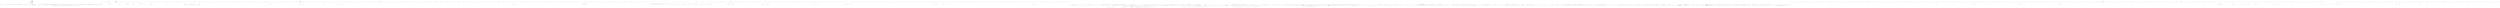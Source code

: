 digraph  {
n702 [label="Newtonsoft.Json.Serialization.DefaultContractResolver", span=""];
n703 [label=namingStrategy, span=""];
n704 [label=getExtensionDataDictionary, span=""];
n705 [label=setExtensionDataDictionary, span=""];
n706 [label="System.Reflection.MemberInfo", span=""];
n707 [label=createExtensionDataDictionary, span=""];
n708 [label=setExtensionDataDictionaryValue, span=""];
n709 [label=createEnumerableWrapper, span=""];
n710 [label="Newtonsoft.Json.Serialization.DefaultContractResolver.EnumerableDictionaryWrapper<TEnumeratorKey, TEnumeratorValue>", span=""];
n711 [label=namingStrategy, span=""];
n712 [label=shouldSerializeCall, span=""];
n713 [label=specifiedPropertyGet, span=""];
n0 [cluster="Newtonsoft.Json.Serialization.DefaultContractResolver.DefaultContractResolver()", label="Entry Newtonsoft.Json.Serialization.DefaultContractResolver.DefaultContractResolver()", span="151-151"];
n1 [cluster="Newtonsoft.Json.Serialization.DefaultContractResolver.DefaultContractResolver()", label="DefaultMembersSearchFlags = BindingFlags.Instance | BindingFlags.Public", span="158-158"];
n2 [cluster="Newtonsoft.Json.Serialization.DefaultContractResolver.DefaultContractResolver()", label="Exit Newtonsoft.Json.Serialization.DefaultContractResolver.DefaultContractResolver()", span="151-151"];
n3 [cluster="Newtonsoft.Json.Serialization.DefaultContractResolver.ResolveContract(System.Type)", label="Entry Newtonsoft.Json.Serialization.DefaultContractResolver.ResolveContract(System.Type)", span="167-167"];
n4 [cluster="Newtonsoft.Json.Serialization.DefaultContractResolver.ResolveContract(System.Type)", label="type == null", span="169-169"];
n5 [cluster="Newtonsoft.Json.Serialization.DefaultContractResolver.ResolveContract(System.Type)", label="throw new ArgumentNullException(nameof(type));", span="171-171"];
n8 [cluster="Newtonsoft.Json.Serialization.DefaultContractResolver.ResolveContract(System.Type)", label="cache == null || !cache.TryGetValue(type, out contract)", span="176-176"];
n9 [cluster="Newtonsoft.Json.Serialization.DefaultContractResolver.ResolveContract(System.Type)", label="contract = CreateContract(type)", span="178-178"];
n13 [cluster="Newtonsoft.Json.Serialization.DefaultContractResolver.ResolveContract(System.Type)", label="updatedCache[type] = contract", span="187-187"];
n6 [cluster="Newtonsoft.Json.Serialization.DefaultContractResolver.ResolveContract(System.Type)", label="JsonContract contract", span="174-174"];
n7 [cluster="Newtonsoft.Json.Serialization.DefaultContractResolver.ResolveContract(System.Type)", label="Dictionary<Type, JsonContract> cache = _contractCache", span="175-175"];
n15 [cluster="Newtonsoft.Json.Serialization.DefaultContractResolver.ResolveContract(System.Type)", label="return contract;", span="193-193"];
n19 [cluster="System.Collections.Generic.Dictionary<TKey, TValue>.TryGetValue(TKey, out TValue)", label="Entry System.Collections.Generic.Dictionary<TKey, TValue>.TryGetValue(TKey, out TValue)", span="0-0"];
n10 [cluster="Newtonsoft.Json.Serialization.DefaultContractResolver.ResolveContract(System.Type)", label=_typeContractCacheLock, span="181-181"];
n20 [cluster="Newtonsoft.Json.Serialization.DefaultContractResolver.CreateContract(System.Type)", label="Entry Newtonsoft.Json.Serialization.DefaultContractResolver.CreateContract(System.Type)", span="1115-1115"];
n11 [cluster="Newtonsoft.Json.Serialization.DefaultContractResolver.ResolveContract(System.Type)", label="cache = _contractCache", span="183-183"];
n12 [cluster="Newtonsoft.Json.Serialization.DefaultContractResolver.ResolveContract(System.Type)", label="Dictionary<Type, JsonContract> updatedCache = (cache != null)\r\n                        ? new Dictionary<Type, JsonContract>(cache)\r\n                        : new Dictionary<Type, JsonContract>()", span="184-186"];
n21 [cluster="System.Collections.Generic.Dictionary<TKey, TValue>.Dictionary(System.Collections.Generic.IDictionary<TKey, TValue>)", label="Entry System.Collections.Generic.Dictionary<TKey, TValue>.Dictionary(System.Collections.Generic.IDictionary<TKey, TValue>)", span="0-0"];
n22 [cluster="System.Collections.Generic.Dictionary<TKey, TValue>.Dictionary()", label="Entry System.Collections.Generic.Dictionary<TKey, TValue>.Dictionary()", span="0-0"];
n14 [cluster="Newtonsoft.Json.Serialization.DefaultContractResolver.ResolveContract(System.Type)", label="_contractCache = updatedCache", span="189-189"];
n16 [cluster="Newtonsoft.Json.Serialization.DefaultContractResolver.ResolveContract(System.Type)", label="Exit Newtonsoft.Json.Serialization.DefaultContractResolver.ResolveContract(System.Type)", span="167-167"];
n17 [cluster="System.ArgumentNullException.ArgumentNullException(string)", label="Entry System.ArgumentNullException.ArgumentNullException(string)", span="0-0"];
n18 [cluster="Unk.nameof", label="Entry Unk.nameof", span=""];
n23 [cluster="Newtonsoft.Json.Serialization.DefaultContractResolver.GetSerializableMembers(System.Type)", label="Entry Newtonsoft.Json.Serialization.DefaultContractResolver.GetSerializableMembers(System.Type)", span="201-201"];
n24 [cluster="Newtonsoft.Json.Serialization.DefaultContractResolver.GetSerializableMembers(System.Type)", label="bool ignoreSerializableAttribute", span="203-203"];
n26 [cluster="Newtonsoft.Json.Serialization.DefaultContractResolver.GetSerializableMembers(System.Type)", label="MemberSerialization memberSerialization = JsonTypeReflector.GetObjectMemberSerialization(objectType, ignoreSerializableAttribute)", span="210-210"];
n27 [cluster="Newtonsoft.Json.Serialization.DefaultContractResolver.GetSerializableMembers(System.Type)", label="IEnumerable<MemberInfo> allMembers = ReflectionUtils.GetFieldsAndProperties(objectType, BindingFlags.Public | BindingFlags.NonPublic | BindingFlags.Instance | BindingFlags.Static)\r\n                .Where(m => !ReflectionUtils.IsIndexedProperty(m))", span="212-213"];
n30 [cluster="Newtonsoft.Json.Serialization.DefaultContractResolver.GetSerializableMembers(System.Type)", label="List<MemberInfo> defaultMembers = ReflectionUtils.GetFieldsAndProperties(objectType, DefaultMembersSearchFlags)\r\n                    .Where(m => !ReflectionUtils.IsIndexedProperty(m)).ToList()", span="224-225"];
n25 [cluster="Newtonsoft.Json.Serialization.DefaultContractResolver.GetSerializableMembers(System.Type)", label="ignoreSerializableAttribute = true", span="207-207"];
n47 [cluster="Newtonsoft.Json.Serialization.JsonTypeReflector.GetObjectMemberSerialization(System.Type, bool)", label="Entry Newtonsoft.Json.Serialization.JsonTypeReflector.GetObjectMemberSerialization(System.Type, bool)", span="150-150"];
n29 [cluster="Newtonsoft.Json.Serialization.DefaultContractResolver.GetSerializableMembers(System.Type)", label="memberSerialization != MemberSerialization.Fields", span="217-217"];
n39 [cluster="Newtonsoft.Json.Serialization.DefaultContractResolver.GetSerializableMembers(System.Type)", label="memberSerialization == MemberSerialization.Fields && member.MemberType() == MemberTypes.Field", span="256-256"];
n28 [cluster="Newtonsoft.Json.Serialization.DefaultContractResolver.GetSerializableMembers(System.Type)", label="List<MemberInfo> serializableMembers = new List<MemberInfo>()", span="215-215"];
n48 [cluster="Newtonsoft.Json.Utilities.ReflectionUtils.GetFieldsAndProperties(System.Type, System.Reflection.BindingFlags)", label="Entry Newtonsoft.Json.Utilities.ReflectionUtils.GetFieldsAndProperties(System.Type, System.Reflection.BindingFlags)", span="645-645"];
n49 [cluster="Unk.Where", label="Entry Unk.Where", span=""];
n57 [cluster="lambda expression", label="Entry lambda expression", span="213-213"];
n31 [cluster="Newtonsoft.Json.Serialization.DefaultContractResolver.GetSerializableMembers(System.Type)", label=allMembers, span="228-228"];
n41 [cluster="Newtonsoft.Json.Serialization.DefaultContractResolver.GetSerializableMembers(System.Type)", label=allMembers, span="276-276"];
n50 [cluster="System.Collections.Generic.List<T>.List()", label="Entry System.Collections.Generic.List<T>.List()", span="0-0"];
n34 [cluster="Newtonsoft.Json.Serialization.DefaultContractResolver.GetSerializableMembers(System.Type)", label="serializableMembers.Add(member)", span="236-236"];
n36 [cluster="Newtonsoft.Json.Serialization.DefaultContractResolver.GetSerializableMembers(System.Type)", label="serializableMembers.Add(member)", span="244-244"];
n38 [cluster="Newtonsoft.Json.Serialization.DefaultContractResolver.GetSerializableMembers(System.Type)", label="serializableMembers.Add(member)", span="248-248"];
n40 [cluster="Newtonsoft.Json.Serialization.DefaultContractResolver.GetSerializableMembers(System.Type)", label="serializableMembers.Add(member)", span="258-258"];
n44 [cluster="Newtonsoft.Json.Serialization.DefaultContractResolver.GetSerializableMembers(System.Type)", label="serializableMembers.Add(member)", span="281-281"];
n45 [cluster="Newtonsoft.Json.Serialization.DefaultContractResolver.GetSerializableMembers(System.Type)", label="return serializableMembers;", span="286-286"];
n51 [cluster="System.Collections.Generic.IEnumerable<TSource>.ToList<TSource>()", label="Entry System.Collections.Generic.IEnumerable<TSource>.ToList<TSource>()", span="817-817"];
n61 [cluster="lambda expression", label="Entry lambda expression", span="225-225"];
n33 [cluster="Newtonsoft.Json.Serialization.DefaultContractResolver.GetSerializableMembers(System.Type)", label="defaultMembers.Contains(member)", span="233-233"];
n32 [cluster="Newtonsoft.Json.Serialization.DefaultContractResolver.GetSerializableMembers(System.Type)", label="SerializeCompilerGeneratedMembers || !member.IsDefined(typeof(CompilerGeneratedAttribute), true)", span="231-231"];
n35 [cluster="Newtonsoft.Json.Serialization.DefaultContractResolver.GetSerializableMembers(System.Type)", label="JsonTypeReflector.GetAttribute<JsonPropertyAttribute>(member) != null", span="242-242"];
n37 [cluster="Newtonsoft.Json.Serialization.DefaultContractResolver.GetSerializableMembers(System.Type)", label="JsonTypeReflector.GetAttribute<JsonRequiredAttribute>(member) != null", span="246-246"];
n52 [cluster="System.Reflection.MemberInfo.IsDefined(System.Type, bool)", label="Entry System.Reflection.MemberInfo.IsDefined(System.Type, bool)", span="0-0"];
n53 [cluster="System.Collections.Generic.List<T>.Contains(T)", label="Entry System.Collections.Generic.List<T>.Contains(T)", span="0-0"];
n55 [cluster="Newtonsoft.Json.Serialization.JsonTypeReflector.GetAttribute<T>(object)", label="Entry Newtonsoft.Json.Serialization.JsonTypeReflector.GetAttribute<T>(object)", span="414-414"];
n56 [cluster="System.Reflection.MemberInfo.MemberType()", label="Entry System.Reflection.MemberInfo.MemberType()", span="107-107"];
n54 [cluster="System.Collections.Generic.List<T>.Add(T)", label="Entry System.Collections.Generic.List<T>.Add(T)", span="0-0"];
n42 [cluster="Newtonsoft.Json.Serialization.DefaultContractResolver.GetSerializableMembers(System.Type)", label="FieldInfo field = member as FieldInfo", span="278-278"];
n43 [cluster="Newtonsoft.Json.Serialization.DefaultContractResolver.GetSerializableMembers(System.Type)", label="field != null && !field.IsStatic", span="279-279"];
n46 [cluster="Newtonsoft.Json.Serialization.DefaultContractResolver.GetSerializableMembers(System.Type)", label="Exit Newtonsoft.Json.Serialization.DefaultContractResolver.GetSerializableMembers(System.Type)", span="201-201"];
n58 [cluster="lambda expression", label="!ReflectionUtils.IsIndexedProperty(m)", span="213-213"];
n59 [cluster="lambda expression", label="Exit lambda expression", span="213-213"];
n60 [cluster="Unk.IsIndexedProperty", label="Entry Unk.IsIndexedProperty", span=""];
n62 [cluster="lambda expression", label="!ReflectionUtils.IsIndexedProperty(m)", span="225-225"];
n63 [cluster="lambda expression", label="Exit lambda expression", span="225-225"];
n64 [cluster="Newtonsoft.Json.Serialization.DefaultContractResolver.CreateObjectContract(System.Type)", label="Entry Newtonsoft.Json.Serialization.DefaultContractResolver.CreateObjectContract(System.Type)", span="310-310"];
n65 [cluster="Newtonsoft.Json.Serialization.DefaultContractResolver.CreateObjectContract(System.Type)", label="JsonObjectContract contract = new JsonObjectContract(objectType)", span="312-312"];
n66 [cluster="Newtonsoft.Json.Serialization.DefaultContractResolver.CreateObjectContract(System.Type)", label="InitializeContract(contract)", span="313-313"];
n102 [cluster="Newtonsoft.Json.Serialization.JsonObjectContract.JsonObjectContract(System.Type)", label="Entry Newtonsoft.Json.Serialization.JsonObjectContract.JsonObjectContract(System.Type)", span="162-162"];
n69 [cluster="Newtonsoft.Json.Serialization.DefaultContractResolver.CreateObjectContract(System.Type)", label="contract.MemberSerialization = JsonTypeReflector.GetObjectMemberSerialization(contract.NonNullableUnderlyingType, ignoreSerializableAttribute)", span="322-322"];
n70 [cluster="Newtonsoft.Json.Serialization.DefaultContractResolver.CreateObjectContract(System.Type)", label="contract.Properties.AddRange(CreateProperties(contract.NonNullableUnderlyingType, contract.MemberSerialization))", span="323-323"];
n72 [cluster="Newtonsoft.Json.Serialization.DefaultContractResolver.CreateObjectContract(System.Type)", label="JsonObjectAttribute attribute = JsonTypeReflector.GetCachedAttribute<JsonObjectAttribute>(contract.NonNullableUnderlyingType)", span="327-327"];
n74 [cluster="Newtonsoft.Json.Serialization.DefaultContractResolver.CreateObjectContract(System.Type)", label="contract.ItemRequired = attribute._itemRequired", span="330-330"];
n80 [cluster="Newtonsoft.Json.Serialization.DefaultContractResolver.CreateObjectContract(System.Type)", label="contract.ExtensionDataNameResolver = extensionDataNameResolver", span="343-343"];
n81 [cluster="Newtonsoft.Json.Serialization.DefaultContractResolver.CreateObjectContract(System.Type)", label="contract.IsInstantiable", span="345-345"];
n82 [cluster="Newtonsoft.Json.Serialization.DefaultContractResolver.CreateObjectContract(System.Type)", label="ConstructorInfo overrideConstructor = GetAttributeConstructor(contract.NonNullableUnderlyingType)", span="347-347"];
n84 [cluster="Newtonsoft.Json.Serialization.DefaultContractResolver.CreateObjectContract(System.Type)", label="contract.OverrideCreator = JsonTypeReflector.ReflectionDelegateFactory.CreateParameterizedConstructor(overrideConstructor)", span="352-352"];
n85 [cluster="Newtonsoft.Json.Serialization.DefaultContractResolver.CreateObjectContract(System.Type)", label="contract.CreatorParameters.AddRange(CreateConstructorParameters(overrideConstructor, contract.Properties))", span="353-353"];
n86 [cluster="Newtonsoft.Json.Serialization.DefaultContractResolver.CreateObjectContract(System.Type)", label="contract.MemberSerialization == MemberSerialization.Fields", span="355-355"];
n87 [cluster="Newtonsoft.Json.Serialization.DefaultContractResolver.CreateObjectContract(System.Type)", label="contract.DefaultCreator == null || contract.DefaultCreatorNonPublic", span="366-366"];
n88 [cluster="Newtonsoft.Json.Serialization.DefaultContractResolver.CreateObjectContract(System.Type)", label="ConstructorInfo constructor = GetParameterizedConstructor(contract.NonNullableUnderlyingType)", span="368-368"];
n90 [cluster="Newtonsoft.Json.Serialization.DefaultContractResolver.CreateObjectContract(System.Type)", label="contract.ParameterizedCreator = JsonTypeReflector.ReflectionDelegateFactory.CreateParameterizedConstructor(constructor)", span="371-371"];
n91 [cluster="Newtonsoft.Json.Serialization.DefaultContractResolver.CreateObjectContract(System.Type)", label="contract.CreatorParameters.AddRange(CreateConstructorParameters(constructor, contract.Properties))", span="372-372"];
n92 [cluster="Newtonsoft.Json.Serialization.DefaultContractResolver.CreateObjectContract(System.Type)", label="contract.NonNullableUnderlyingType.IsValueType()", span="375-375"];
n93 [cluster="Newtonsoft.Json.Serialization.DefaultContractResolver.CreateObjectContract(System.Type)", label="ConstructorInfo constructor = GetImmutableConstructor(contract.NonNullableUnderlyingType, contract.Properties)", span="379-379"];
n95 [cluster="Newtonsoft.Json.Serialization.DefaultContractResolver.CreateObjectContract(System.Type)", label="contract.OverrideCreator = JsonTypeReflector.ReflectionDelegateFactory.CreateParameterizedConstructor(constructor)", span="382-382"];
n96 [cluster="Newtonsoft.Json.Serialization.DefaultContractResolver.CreateObjectContract(System.Type)", label="contract.CreatorParameters.AddRange(CreateConstructorParameters(constructor, contract.Properties))", span="383-383"];
n97 [cluster="Newtonsoft.Json.Serialization.DefaultContractResolver.CreateObjectContract(System.Type)", label="MemberInfo extensionDataMember = GetExtensionDataMemberForType(contract.NonNullableUnderlyingType)", span="388-388"];
n99 [cluster="Newtonsoft.Json.Serialization.DefaultContractResolver.CreateObjectContract(System.Type)", label="SetExtensionDataDelegates(contract, extensionDataMember)", span="391-391"];
n100 [cluster="Newtonsoft.Json.Serialization.DefaultContractResolver.CreateObjectContract(System.Type)", label="return contract;", span="394-394"];
n67 [cluster="Newtonsoft.Json.Serialization.DefaultContractResolver.CreateObjectContract(System.Type)", label="bool ignoreSerializableAttribute", span="315-315"];
n103 [cluster="Newtonsoft.Json.Serialization.DefaultContractResolver.InitializeContract(Newtonsoft.Json.Serialization.JsonContract)", label="Entry Newtonsoft.Json.Serialization.DefaultContractResolver.InitializeContract(Newtonsoft.Json.Serialization.JsonContract)", span="742-742"];
n68 [cluster="Newtonsoft.Json.Serialization.DefaultContractResolver.CreateObjectContract(System.Type)", label="ignoreSerializableAttribute = true", span="319-319"];
n71 [cluster="Newtonsoft.Json.Serialization.DefaultContractResolver.CreateObjectContract(System.Type)", label="Func<string, string> extensionDataNameResolver = null", span="325-325"];
n104 [cluster="Newtonsoft.Json.Serialization.DefaultContractResolver.CreateProperties(System.Type, Newtonsoft.Json.MemberSerialization)", label="Entry Newtonsoft.Json.Serialization.DefaultContractResolver.CreateProperties(System.Type, Newtonsoft.Json.MemberSerialization)", span="1286-1286"];
n105 [cluster="System.Collections.Generic.IList<T>.AddRange<T>(System.Collections.Generic.IEnumerable<T>)", label="Entry System.Collections.Generic.IList<T>.AddRange<T>(System.Collections.Generic.IEnumerable<T>)", span="68-68"];
n78 [cluster="Newtonsoft.Json.Serialization.DefaultContractResolver.CreateObjectContract(System.Type)", label="extensionDataNameResolver == null", span="338-338"];
n73 [cluster="Newtonsoft.Json.Serialization.DefaultContractResolver.CreateObjectContract(System.Type)", label="attribute != null", span="328-328"];
n106 [cluster="Newtonsoft.Json.Serialization.JsonTypeReflector.GetCachedAttribute<T>(object)", label="Entry Newtonsoft.Json.Serialization.JsonTypeReflector.GetCachedAttribute<T>(object)", span="66-66"];
n75 [cluster="Newtonsoft.Json.Serialization.DefaultContractResolver.CreateObjectContract(System.Type)", label="attribute.NamingStrategyType != null", span="331-331"];
n76 [cluster="Newtonsoft.Json.Serialization.DefaultContractResolver.CreateObjectContract(System.Type)", label="NamingStrategy namingStrategy = JsonTypeReflector.GetContainerNamingStrategy(attribute)", span="333-333"];
n77 [cluster="Newtonsoft.Json.Serialization.DefaultContractResolver.CreateObjectContract(System.Type)", label="extensionDataNameResolver = s => namingStrategy.GetDictionaryKey(s)", span="334-334"];
n107 [cluster="Newtonsoft.Json.Serialization.JsonTypeReflector.GetContainerNamingStrategy(Newtonsoft.Json.JsonContainerAttribute)", label="Entry Newtonsoft.Json.Serialization.JsonTypeReflector.GetContainerNamingStrategy(Newtonsoft.Json.JsonContainerAttribute)", span="211-211"];
n117 [cluster="lambda expression", label="namingStrategy.GetDictionaryKey(s)", span="334-334"];
n79 [cluster="Newtonsoft.Json.Serialization.DefaultContractResolver.CreateObjectContract(System.Type)", label="extensionDataNameResolver = ResolveExtensionDataName", span="340-340"];
n83 [cluster="Newtonsoft.Json.Serialization.DefaultContractResolver.CreateObjectContract(System.Type)", label="overrideConstructor != null", span="350-350"];
n108 [cluster="Newtonsoft.Json.Serialization.DefaultContractResolver.GetAttributeConstructor(System.Type)", label="Entry Newtonsoft.Json.Serialization.DefaultContractResolver.GetAttributeConstructor(System.Type)", span="555-555"];
n109 [cluster="Newtonsoft.Json.Utilities.ReflectionDelegateFactory.CreateParameterizedConstructor(System.Reflection.MethodBase)", label="Entry Newtonsoft.Json.Utilities.ReflectionDelegateFactory.CreateParameterizedConstructor(System.Reflection.MethodBase)", span="73-73"];
n89 [cluster="Newtonsoft.Json.Serialization.DefaultContractResolver.CreateObjectContract(System.Type)", label="constructor != null", span="369-369"];
n111 [cluster="Newtonsoft.Json.Serialization.DefaultContractResolver.GetParameterizedConstructor(System.Type)", label="Entry Newtonsoft.Json.Serialization.DefaultContractResolver.GetParameterizedConstructor(System.Type)", span="608-608"];
n112 [cluster="System.Type.IsValueType()", label="Entry System.Type.IsValueType()", span="535-535"];
n94 [cluster="Newtonsoft.Json.Serialization.DefaultContractResolver.CreateObjectContract(System.Type)", label="constructor != null", span="380-380"];
n113 [cluster="Newtonsoft.Json.Serialization.DefaultContractResolver.GetImmutableConstructor(System.Type, Newtonsoft.Json.Serialization.JsonPropertyCollection)", label="Entry Newtonsoft.Json.Serialization.DefaultContractResolver.GetImmutableConstructor(System.Type, Newtonsoft.Json.Serialization.JsonPropertyCollection)", span="579-579"];
n110 [cluster="Newtonsoft.Json.Serialization.DefaultContractResolver.CreateConstructorParameters(System.Reflection.ConstructorInfo, Newtonsoft.Json.Serialization.JsonPropertyCollection)", label="Entry Newtonsoft.Json.Serialization.DefaultContractResolver.CreateConstructorParameters(System.Reflection.ConstructorInfo, Newtonsoft.Json.Serialization.JsonPropertyCollection)", span="637-637"];
n98 [cluster="Newtonsoft.Json.Serialization.DefaultContractResolver.CreateObjectContract(System.Type)", label="extensionDataMember != null", span="389-389"];
n114 [cluster="Newtonsoft.Json.Serialization.DefaultContractResolver.GetExtensionDataMemberForType(System.Type)", label="Entry Newtonsoft.Json.Serialization.DefaultContractResolver.GetExtensionDataMemberForType(System.Type)", span="397-397"];
n115 [cluster="Newtonsoft.Json.Serialization.DefaultContractResolver.SetExtensionDataDelegates(Newtonsoft.Json.Serialization.JsonObjectContract, System.Reflection.MemberInfo)", label="Entry Newtonsoft.Json.Serialization.DefaultContractResolver.SetExtensionDataDelegates(Newtonsoft.Json.Serialization.JsonObjectContract, System.Reflection.MemberInfo)", span="447-447"];
n101 [cluster="Newtonsoft.Json.Serialization.DefaultContractResolver.CreateObjectContract(System.Type)", label="Exit Newtonsoft.Json.Serialization.DefaultContractResolver.CreateObjectContract(System.Type)", span="310-310"];
n116 [cluster="lambda expression", label="Entry lambda expression", span="334-334"];
n118 [cluster="lambda expression", label="Exit lambda expression", span="334-334"];
n119 [cluster="Newtonsoft.Json.Serialization.NamingStrategy.GetDictionaryKey(string)", label="Entry Newtonsoft.Json.Serialization.NamingStrategy.GetDictionaryKey(string)", span="62-62"];
n120 [cluster="Newtonsoft.Json.Serialization.DefaultContractResolver.GetExtensionDataMemberForType(System.Type)", label="IEnumerable<MemberInfo> members = GetClassHierarchyForType(type).SelectMany(baseType =>\r\n            {\r\n                IList<MemberInfo> m = new List<MemberInfo>();\r\n                m.AddRange(baseType.GetProperties(BindingFlags.Public | BindingFlags.NonPublic | BindingFlags.Instance | BindingFlags.DeclaredOnly));\r\n                m.AddRange(baseType.GetFields(BindingFlags.Public | BindingFlags.NonPublic | BindingFlags.Instance | BindingFlags.DeclaredOnly));\r\n\r\n                return m;\r\n            })", span="399-406"];
n121 [cluster="Newtonsoft.Json.Serialization.DefaultContractResolver.GetExtensionDataMemberForType(System.Type)", label="MemberInfo extensionDataMember = members.LastOrDefault(m =>\r\n            {\r\n                MemberTypes memberType = m.MemberType();\r\n                if (memberType != MemberTypes.Property && memberType != MemberTypes.Field)\r\n                {\r\n                    return false;\r\n                }\r\n\r\n                // last instance of attribute wins on type if there are multiple\r\n                if (!m.IsDefined(typeof(JsonExtensionDataAttribute), false))\r\n                {\r\n                    return false;\r\n                }\r\n\r\n                if (!ReflectionUtils.CanReadMemberValue(m, true))\r\n                {\r\n                    throw new JsonException(''Invalid extension data attribute on '{0}'. Member '{1}' must have a getter.''.FormatWith(CultureInfo.InvariantCulture, GetClrTypeFullName(m.DeclaringType), m.Name));\r\n                }\r\n\r\n                Type t = ReflectionUtils.GetMemberUnderlyingType(m);\r\n\r\n                Type dictionaryType;\r\n                if (ReflectionUtils.ImplementsGenericDefinition(t, typeof(IDictionary<,>), out dictionaryType))\r\n                {\r\n                    Type keyType = dictionaryType.GetGenericArguments()[0];\r\n                    Type valueType = dictionaryType.GetGenericArguments()[1];\r\n\r\n                    if (keyType.IsAssignableFrom(typeof(string)) && valueType.IsAssignableFrom(typeof(JToken)))\r\n                    {\r\n                        return true;\r\n                    }\r\n                }\r\n\r\n                throw new JsonException(''Invalid extension data attribute on '{0}'. Member '{1}' type must implement IDictionary<string, JToken>.''.FormatWith(CultureInfo.InvariantCulture, GetClrTypeFullName(m.DeclaringType), m.Name));\r\n            })", span="408-442"];
n124 [cluster="Newtonsoft.Json.Serialization.DefaultContractResolver.GetClassHierarchyForType(System.Type)", label="Entry Newtonsoft.Json.Serialization.DefaultContractResolver.GetClassHierarchyForType(System.Type)", span="917-917"];
n125 [cluster="Unk.SelectMany", label="Entry Unk.SelectMany", span=""];
n127 [cluster="lambda expression", label="Entry lambda expression", span="399-406"];
n122 [cluster="Newtonsoft.Json.Serialization.DefaultContractResolver.GetExtensionDataMemberForType(System.Type)", label="return extensionDataMember;", span="444-444"];
n126 [cluster="Unk.LastOrDefault", label="Entry Unk.LastOrDefault", span=""];
n136 [cluster="lambda expression", label="Entry lambda expression", span="408-442"];
n123 [cluster="Newtonsoft.Json.Serialization.DefaultContractResolver.GetExtensionDataMemberForType(System.Type)", label="Exit Newtonsoft.Json.Serialization.DefaultContractResolver.GetExtensionDataMemberForType(System.Type)", span="397-397"];
n128 [cluster="lambda expression", label="IList<MemberInfo> m = new List<MemberInfo>()", span="401-401"];
n129 [cluster="lambda expression", label="m.AddRange(baseType.GetProperties(BindingFlags.Public | BindingFlags.NonPublic | BindingFlags.Instance | BindingFlags.DeclaredOnly))", span="402-402"];
n130 [cluster="lambda expression", label="m.AddRange(baseType.GetFields(BindingFlags.Public | BindingFlags.NonPublic | BindingFlags.Instance | BindingFlags.DeclaredOnly))", span="403-403"];
n131 [cluster="lambda expression", label="return m;", span="405-405"];
n133 [cluster="Unk.GetProperties", label="Entry Unk.GetProperties", span=""];
n134 [cluster="Unk.AddRange", label="Entry Unk.AddRange", span=""];
n135 [cluster="Unk.GetFields", label="Entry Unk.GetFields", span=""];
n132 [cluster="lambda expression", label="Exit lambda expression", span="399-406"];
n137 [cluster="lambda expression", label="MemberTypes memberType = m.MemberType()", span="410-410"];
n140 [cluster="lambda expression", label="!m.IsDefined(typeof(JsonExtensionDataAttribute), false)", span="417-417"];
n142 [cluster="lambda expression", label="!ReflectionUtils.CanReadMemberValue(m, true)", span="422-422"];
n143 [cluster="lambda expression", label="throw new JsonException(''Invalid extension data attribute on '{0}'. Member '{1}' must have a getter.''.FormatWith(CultureInfo.InvariantCulture, GetClrTypeFullName(m.DeclaringType), m.Name));", span="424-424"];
n144 [cluster="lambda expression", label="Type t = ReflectionUtils.GetMemberUnderlyingType(m)", span="427-427"];
n151 [cluster="lambda expression", label="throw new JsonException(''Invalid extension data attribute on '{0}'. Member '{1}' type must implement IDictionary<string, JToken>.''.FormatWith(CultureInfo.InvariantCulture, GetClrTypeFullName(m.DeclaringType), m.Name));", span="441-441"];
n138 [cluster="lambda expression", label="memberType != MemberTypes.Property && memberType != MemberTypes.Field", span="411-411"];
n153 [cluster="Unk.MemberType", label="Entry Unk.MemberType", span=""];
n139 [cluster="lambda expression", label="return false;", span="413-413"];
n141 [cluster="lambda expression", label="return false;", span="419-419"];
n154 [cluster="Unk.IsDefined", label="Entry Unk.IsDefined", span=""];
n155 [cluster="Unk.CanReadMemberValue", label="Entry Unk.CanReadMemberValue", span=""];
n145 [cluster="lambda expression", label="Type dictionaryType", span="429-429"];
n159 [cluster="Unk.GetMemberUnderlyingType", label="Entry Unk.GetMemberUnderlyingType", span=""];
n146 [cluster="lambda expression", label="ReflectionUtils.ImplementsGenericDefinition(t, typeof(IDictionary<,>), out dictionaryType)", span="430-430"];
n147 [cluster="lambda expression", label="Type keyType = dictionaryType.GetGenericArguments()[0]", span="432-432"];
n160 [cluster="Newtonsoft.Json.Utilities.ReflectionUtils.ImplementsGenericDefinition(System.Type, System.Type, out System.Type)", label="Entry Newtonsoft.Json.Utilities.ReflectionUtils.ImplementsGenericDefinition(System.Type, System.Type, out System.Type)", span="298-298"];
n148 [cluster="lambda expression", label="Type valueType = dictionaryType.GetGenericArguments()[1]", span="433-433"];
n161 [cluster="System.Type.GetGenericArguments()", label="Entry System.Type.GetGenericArguments()", span="0-0"];
n149 [cluster="lambda expression", label="keyType.IsAssignableFrom(typeof(string)) && valueType.IsAssignableFrom(typeof(JToken))", span="435-435"];
n150 [cluster="lambda expression", label="return true;", span="437-437"];
n162 [cluster="System.Type.IsAssignableFrom(System.Type)", label="Entry System.Type.IsAssignableFrom(System.Type)", span="0-0"];
n152 [cluster="lambda expression", label="Exit lambda expression", span="408-442"];
n156 [cluster="Newtonsoft.Json.JsonException.JsonException(string)", label="Entry Newtonsoft.Json.JsonException.JsonException(string)", span="54-54"];
n157 [cluster="Unk.GetClrTypeFullName", label="Entry Unk.GetClrTypeFullName", span=""];
n158 [cluster="Unk.FormatWith", label="Entry Unk.FormatWith", span=""];
n163 [cluster="Newtonsoft.Json.Serialization.DefaultContractResolver.SetExtensionDataDelegates(Newtonsoft.Json.Serialization.JsonObjectContract, System.Reflection.MemberInfo)", label="JsonExtensionDataAttribute extensionDataAttribute = ReflectionUtils.GetAttribute<JsonExtensionDataAttribute>(member)", span="449-449"];
n166 [cluster="Newtonsoft.Json.Serialization.DefaultContractResolver.SetExtensionDataDelegates(Newtonsoft.Json.Serialization.JsonObjectContract, System.Reflection.MemberInfo)", label="Type t = ReflectionUtils.GetMemberUnderlyingType(member)", span="455-455"];
n175 [cluster="Newtonsoft.Json.Serialization.DefaultContractResolver.SetExtensionDataDelegates(Newtonsoft.Json.Serialization.JsonObjectContract, System.Reflection.MemberInfo)", label="Func<object, object> getExtensionDataDictionary = JsonTypeReflector.ReflectionDelegateFactory.CreateGet<object>(member)", span="475-475"];
n177 [cluster="Newtonsoft.Json.Serialization.DefaultContractResolver.SetExtensionDataDelegates(Newtonsoft.Json.Serialization.JsonObjectContract, System.Reflection.MemberInfo)", label="Action<object, object> setExtensionDataDictionary = (ReflectionUtils.CanSetMemberValue(member, true, false))\r\n                 ? JsonTypeReflector.ReflectionDelegateFactory.CreateSet<object>(member)\r\n                 : null", span="479-481"];
n181 [cluster="Newtonsoft.Json.Serialization.DefaultContractResolver.SetExtensionDataDelegates(Newtonsoft.Json.Serialization.JsonObjectContract, System.Reflection.MemberInfo)", label="ExtensionDataSetter extensionDataSetter = (o, key, value) =>\r\n                {\r\n                    object dictionary = getExtensionDataDictionary(o);\r\n                    if (dictionary == null)\r\n                    {\r\n                        if (setExtensionDataDictionary == null)\r\n                        {\r\n                            throw new JsonSerializationException(''Cannot set value onto extension data member '{0}'. The extension data collection is null and it cannot be set.''.FormatWith(CultureInfo.InvariantCulture, member.Name));\r\n                        }\r\n\r\n                        dictionary = createExtensionDataDictionary();\r\n                        setExtensionDataDictionary(o, dictionary);\r\n                    }\r\n\r\n                    setExtensionDataDictionaryValue(dictionary, key, value);\r\n                }", span="486-501"];
n207 [cluster="lambda expression", label="throw new JsonSerializationException(''Cannot set value onto extension data member '{0}'. The extension data collection is null and it cannot be set.''.FormatWith(CultureInfo.InvariantCulture, member.Name));", span="493-493"];
n182 [cluster="Newtonsoft.Json.Serialization.DefaultContractResolver.SetExtensionDataDelegates(Newtonsoft.Json.Serialization.JsonObjectContract, System.Reflection.MemberInfo)", label="contract.ExtensionDataSetter = extensionDataSetter", span="503-503"];
n188 [cluster="Newtonsoft.Json.Serialization.DefaultContractResolver.SetExtensionDataDelegates(Newtonsoft.Json.Serialization.JsonObjectContract, System.Reflection.MemberInfo)", label="contract.ExtensionDataGetter = extensionDataGetter", span="523-523"];
n189 [cluster="Newtonsoft.Json.Serialization.DefaultContractResolver.SetExtensionDataDelegates(Newtonsoft.Json.Serialization.JsonObjectContract, System.Reflection.MemberInfo)", label="contract.ExtensionDataValueType = valueType", span="526-526"];
n164 [cluster="Newtonsoft.Json.Serialization.DefaultContractResolver.SetExtensionDataDelegates(Newtonsoft.Json.Serialization.JsonObjectContract, System.Reflection.MemberInfo)", label="extensionDataAttribute == null", span="450-450"];
n191 [cluster="Newtonsoft.Json.Utilities.ReflectionUtils.GetAttribute<T>(object)", label="Entry Newtonsoft.Json.Utilities.ReflectionUtils.GetAttribute<T>(object)", span="728-728"];
n176 [cluster="Newtonsoft.Json.Serialization.DefaultContractResolver.SetExtensionDataDelegates(Newtonsoft.Json.Serialization.JsonObjectContract, System.Reflection.MemberInfo)", label="extensionDataAttribute.ReadData", span="477-477"];
n183 [cluster="Newtonsoft.Json.Serialization.DefaultContractResolver.SetExtensionDataDelegates(Newtonsoft.Json.Serialization.JsonObjectContract, System.Reflection.MemberInfo)", label="extensionDataAttribute.WriteData", span="506-506"];
n165 [cluster="Newtonsoft.Json.Serialization.DefaultContractResolver.SetExtensionDataDelegates(Newtonsoft.Json.Serialization.JsonObjectContract, System.Reflection.MemberInfo)", label="return;", span="452-452"];
n167 [cluster="Newtonsoft.Json.Serialization.DefaultContractResolver.SetExtensionDataDelegates(Newtonsoft.Json.Serialization.JsonObjectContract, System.Reflection.MemberInfo)", label="Type dictionaryType", span="457-457"];
n192 [cluster="Newtonsoft.Json.Utilities.ReflectionUtils.GetMemberUnderlyingType(System.Reflection.MemberInfo)", label="Entry Newtonsoft.Json.Utilities.ReflectionUtils.GetMemberUnderlyingType(System.Reflection.MemberInfo)", span="445-445"];
n168 [cluster="Newtonsoft.Json.Serialization.DefaultContractResolver.SetExtensionDataDelegates(Newtonsoft.Json.Serialization.JsonObjectContract, System.Reflection.MemberInfo)", label="ReflectionUtils.ImplementsGenericDefinition(t, typeof(IDictionary<,>), out dictionaryType)", span="458-458"];
n172 [cluster="Newtonsoft.Json.Serialization.DefaultContractResolver.SetExtensionDataDelegates(Newtonsoft.Json.Serialization.JsonObjectContract, System.Reflection.MemberInfo)", label="ReflectionUtils.IsGenericDefinition(t, typeof(IDictionary<,>))", span="466-466"];
n174 [cluster="Newtonsoft.Json.Serialization.DefaultContractResolver.SetExtensionDataDelegates(Newtonsoft.Json.Serialization.JsonObjectContract, System.Reflection.MemberInfo)", label="createdType = t", span="472-472"];
n179 [cluster="Newtonsoft.Json.Serialization.DefaultContractResolver.SetExtensionDataDelegates(Newtonsoft.Json.Serialization.JsonObjectContract, System.Reflection.MemberInfo)", label="MethodInfo addMethod = t.GetMethod(''Add'', new[] { keyType, valueType })", span="483-483"];
n169 [cluster="Newtonsoft.Json.Serialization.DefaultContractResolver.SetExtensionDataDelegates(Newtonsoft.Json.Serialization.JsonObjectContract, System.Reflection.MemberInfo)", label="Type keyType = dictionaryType.GetGenericArguments()[0]", span="460-460"];
n170 [cluster="Newtonsoft.Json.Serialization.DefaultContractResolver.SetExtensionDataDelegates(Newtonsoft.Json.Serialization.JsonObjectContract, System.Reflection.MemberInfo)", label="Type valueType = dictionaryType.GetGenericArguments()[1]", span="461-461"];
n173 [cluster="Newtonsoft.Json.Serialization.DefaultContractResolver.SetExtensionDataDelegates(Newtonsoft.Json.Serialization.JsonObjectContract, System.Reflection.MemberInfo)", label="createdType = typeof(Dictionary<,>).MakeGenericType(keyType, valueType)", span="468-468"];
n184 [cluster="Newtonsoft.Json.Serialization.DefaultContractResolver.SetExtensionDataDelegates(Newtonsoft.Json.Serialization.JsonObjectContract, System.Reflection.MemberInfo)", label="Type enumerableWrapper = typeof(EnumerableDictionaryWrapper<,>).MakeGenericType(keyType, valueType)", span="508-508"];
n171 [cluster="Newtonsoft.Json.Serialization.DefaultContractResolver.SetExtensionDataDelegates(Newtonsoft.Json.Serialization.JsonObjectContract, System.Reflection.MemberInfo)", label="Type createdType", span="463-463"];
n193 [cluster="Newtonsoft.Json.Utilities.ReflectionUtils.IsGenericDefinition(System.Type, System.Type)", label="Entry Newtonsoft.Json.Utilities.ReflectionUtils.IsGenericDefinition(System.Type, System.Type)", span="281-281"];
n194 [cluster="System.Type.MakeGenericType(params System.Type[])", label="Entry System.Type.MakeGenericType(params System.Type[])", span="0-0"];
n178 [cluster="Newtonsoft.Json.Serialization.DefaultContractResolver.SetExtensionDataDelegates(Newtonsoft.Json.Serialization.JsonObjectContract, System.Reflection.MemberInfo)", label="Func<object> createExtensionDataDictionary = JsonTypeReflector.ReflectionDelegateFactory.CreateDefaultConstructor<object>(createdType)", span="482-482"];
n195 [cluster="Newtonsoft.Json.Utilities.ReflectionDelegateFactory.CreateGet<T>(System.Reflection.MemberInfo)", label="Entry Newtonsoft.Json.Utilities.ReflectionDelegateFactory.CreateGet<T>(System.Reflection.MemberInfo)", span="38-38"];
n204 [cluster="lambda expression", label="object dictionary = getExtensionDataDictionary(o)", span="488-488"];
n187 [cluster="Newtonsoft.Json.Serialization.DefaultContractResolver.SetExtensionDataDelegates(Newtonsoft.Json.Serialization.JsonObjectContract, System.Reflection.MemberInfo)", label="ExtensionDataGetter extensionDataGetter = o =>\r\n                {\r\n                    object dictionary = getExtensionDataDictionary(o);\r\n                    if (dictionary == null)\r\n                    {\r\n                        return null;\r\n                    }\r\n\r\n                    return (IEnumerable<KeyValuePair<object, object>>)createEnumerableWrapper(dictionary);\r\n                }", span="512-521"];
n219 [cluster="lambda expression", label="object dictionary = getExtensionDataDictionary(o)", span="514-514"];
n196 [cluster="Newtonsoft.Json.Utilities.ReflectionUtils.CanSetMemberValue(System.Reflection.MemberInfo, bool, bool)", label="Entry Newtonsoft.Json.Utilities.ReflectionUtils.CanSetMemberValue(System.Reflection.MemberInfo, bool, bool)", span="604-604"];
n197 [cluster="Newtonsoft.Json.Utilities.ReflectionDelegateFactory.CreateSet<T>(System.Reflection.MemberInfo)", label="Entry Newtonsoft.Json.Utilities.ReflectionDelegateFactory.CreateSet<T>(System.Reflection.MemberInfo)", span="55-55"];
n206 [cluster="lambda expression", label="setExtensionDataDictionary == null", span="491-491"];
n209 [cluster="lambda expression", label="setExtensionDataDictionary(o, dictionary)", span="497-497"];
n198 [cluster="Newtonsoft.Json.Utilities.ReflectionDelegateFactory.CreateDefaultConstructor<T>(System.Type)", label="Entry Newtonsoft.Json.Utilities.ReflectionDelegateFactory.CreateDefaultConstructor<T>(System.Type)", span="74-74"];
n208 [cluster="lambda expression", label="dictionary = createExtensionDataDictionary()", span="496-496"];
n180 [cluster="Newtonsoft.Json.Serialization.DefaultContractResolver.SetExtensionDataDelegates(Newtonsoft.Json.Serialization.JsonObjectContract, System.Reflection.MemberInfo)", label="MethodCall<object, object> setExtensionDataDictionaryValue = JsonTypeReflector.ReflectionDelegateFactory.CreateMethodCall<object>(addMethod)", span="484-484"];
n199 [cluster="System.Type.GetMethod(string, System.Type[])", label="Entry System.Type.GetMethod(string, System.Type[])", span="0-0"];
n200 [cluster="Newtonsoft.Json.Utilities.ReflectionDelegateFactory.CreateMethodCall<T>(System.Reflection.MethodBase)", label="Entry Newtonsoft.Json.Utilities.ReflectionDelegateFactory.CreateMethodCall<T>(System.Reflection.MethodBase)", span="72-72"];
n210 [cluster="lambda expression", label="setExtensionDataDictionaryValue(dictionary, key, value)", span="500-500"];
n185 [cluster="Newtonsoft.Json.Serialization.DefaultContractResolver.SetExtensionDataDelegates(Newtonsoft.Json.Serialization.JsonObjectContract, System.Reflection.MemberInfo)", label="ConstructorInfo constructors = enumerableWrapper.GetConstructors().First()", span="509-509"];
n186 [cluster="Newtonsoft.Json.Serialization.DefaultContractResolver.SetExtensionDataDelegates(Newtonsoft.Json.Serialization.JsonObjectContract, System.Reflection.MemberInfo)", label="ObjectConstructor<object> createEnumerableWrapper = JsonTypeReflector.ReflectionDelegateFactory.CreateParameterizedConstructor(constructors)", span="510-510"];
n201 [cluster="System.Type.GetConstructors()", label="Entry System.Type.GetConstructors()", span="0-0"];
n202 [cluster="System.Collections.Generic.IEnumerable<TSource>.First<TSource>()", label="Entry System.Collections.Generic.IEnumerable<TSource>.First<TSource>()", span="391-391"];
n222 [cluster="lambda expression", label="return (IEnumerable<KeyValuePair<object, object>>)createEnumerableWrapper(dictionary);", span="520-520"];
n190 [cluster="Newtonsoft.Json.Serialization.DefaultContractResolver.SetExtensionDataDelegates(Newtonsoft.Json.Serialization.JsonObjectContract, System.Reflection.MemberInfo)", label="Exit Newtonsoft.Json.Serialization.DefaultContractResolver.SetExtensionDataDelegates(Newtonsoft.Json.Serialization.JsonObjectContract, System.Reflection.MemberInfo)", span="447-447"];
n203 [cluster="lambda expression", label="Entry lambda expression", span="486-501"];
n205 [cluster="lambda expression", label="dictionary == null", span="489-489"];
n212 [cluster="Newtonsoft.Json.Serialization.Func<T, TResult>.Invoke(T)", label="Entry Newtonsoft.Json.Serialization.Func<T, TResult>.Invoke(T)", span="3040-3040"];
n215 [cluster="Newtonsoft.Json.Serialization.Func<TResult>.Invoke()", label="Entry Newtonsoft.Json.Serialization.Func<TResult>.Invoke()", span="3038-3038"];
n216 [cluster="Newtonsoft.Json.Serialization.Action<T1, T2>.Invoke(T1, T2)", label="Entry Newtonsoft.Json.Serialization.Action<T1, T2>.Invoke(T1, T2)", span="3050-3050"];
n211 [cluster="lambda expression", label="Exit lambda expression", span="486-501"];
n217 [cluster="Newtonsoft.Json.Utilities.MethodCall<T, TResult>.Invoke(T, params object[])", label="Entry Newtonsoft.Json.Utilities.MethodCall<T, TResult>.Invoke(T, params object[])", span="27-27"];
n213 [cluster="Newtonsoft.Json.JsonSerializationException.JsonSerializationException(string)", label="Entry Newtonsoft.Json.JsonSerializationException.JsonSerializationException(string)", span="52-52"];
n214 [cluster="string.FormatWith(System.IFormatProvider, object)", label="Entry string.FormatWith(System.IFormatProvider, object)", span="47-47"];
n218 [cluster="lambda expression", label="Entry lambda expression", span="512-521"];
n220 [cluster="lambda expression", label="dictionary == null", span="515-515"];
n221 [cluster="lambda expression", label="return null;", span="517-517"];
n223 [cluster="lambda expression", label="Exit lambda expression", span="512-521"];
n224 [cluster="Newtonsoft.Json.Serialization.ObjectConstructor<T>.Invoke(params object[])", label="Entry Newtonsoft.Json.Serialization.ObjectConstructor<T>.Invoke(params object[])", span="31-31"];
n225 [cluster="Newtonsoft.Json.Serialization.DefaultContractResolver.EnumerableDictionaryWrapper<TEnumeratorKey, TEnumeratorValue>.EnumerableDictionaryWrapper(System.Collections.Generic.IEnumerable<System.Collections.Generic.KeyValuePair<TEnumeratorKey, TEnumeratorValue>>)", label="Entry Newtonsoft.Json.Serialization.DefaultContractResolver.EnumerableDictionaryWrapper<TEnumeratorKey, TEnumeratorValue>.EnumerableDictionaryWrapper(System.Collections.Generic.IEnumerable<System.Collections.Generic.KeyValuePair<TEnumeratorKey, TEnumeratorValue>>)", span="535-535"];
n226 [cluster="Newtonsoft.Json.Serialization.DefaultContractResolver.EnumerableDictionaryWrapper<TEnumeratorKey, TEnumeratorValue>.EnumerableDictionaryWrapper(System.Collections.Generic.IEnumerable<System.Collections.Generic.KeyValuePair<TEnumeratorKey, TEnumeratorValue>>)", label="ValidationUtils.ArgumentNotNull(e, nameof(e))", span="537-537"];
n227 [cluster="Newtonsoft.Json.Serialization.DefaultContractResolver.EnumerableDictionaryWrapper<TEnumeratorKey, TEnumeratorValue>.EnumerableDictionaryWrapper(System.Collections.Generic.IEnumerable<System.Collections.Generic.KeyValuePair<TEnumeratorKey, TEnumeratorValue>>)", label="_e = e", span="538-538"];
n229 [cluster="Newtonsoft.Json.Utilities.ValidationUtils.ArgumentNotNull(object, string)", label="Entry Newtonsoft.Json.Utilities.ValidationUtils.ArgumentNotNull(object, string)", span="31-31"];
n228 [cluster="Newtonsoft.Json.Serialization.DefaultContractResolver.EnumerableDictionaryWrapper<TEnumeratorKey, TEnumeratorValue>.EnumerableDictionaryWrapper(System.Collections.Generic.IEnumerable<System.Collections.Generic.KeyValuePair<TEnumeratorKey, TEnumeratorValue>>)", label="Exit Newtonsoft.Json.Serialization.DefaultContractResolver.EnumerableDictionaryWrapper<TEnumeratorKey, TEnumeratorValue>.EnumerableDictionaryWrapper(System.Collections.Generic.IEnumerable<System.Collections.Generic.KeyValuePair<TEnumeratorKey, TEnumeratorValue>>)", span="535-535"];
n230 [cluster="Newtonsoft.Json.Serialization.DefaultContractResolver.EnumerableDictionaryWrapper<TEnumeratorKey, TEnumeratorValue>.GetEnumerator()", label="Entry Newtonsoft.Json.Serialization.DefaultContractResolver.EnumerableDictionaryWrapper<TEnumeratorKey, TEnumeratorValue>.GetEnumerator()", span="541-541"];
n231 [cluster="Newtonsoft.Json.Serialization.DefaultContractResolver.EnumerableDictionaryWrapper<TEnumeratorKey, TEnumeratorValue>.GetEnumerator()", label=_e, span="543-543"];
n232 [cluster="Newtonsoft.Json.Serialization.DefaultContractResolver.EnumerableDictionaryWrapper<TEnumeratorKey, TEnumeratorValue>.GetEnumerator()", label="yield return new KeyValuePair<object, object>(item.Key, item.Value);", span="545-545"];
n233 [cluster="Newtonsoft.Json.Serialization.DefaultContractResolver.EnumerableDictionaryWrapper<TEnumeratorKey, TEnumeratorValue>.GetEnumerator()", label="Exit Newtonsoft.Json.Serialization.DefaultContractResolver.EnumerableDictionaryWrapper<TEnumeratorKey, TEnumeratorValue>.GetEnumerator()", span="541-541"];
n234 [cluster="System.Collections.Generic.KeyValuePair<TKey, TValue>.KeyValuePair(TKey, TValue)", label="Entry System.Collections.Generic.KeyValuePair<TKey, TValue>.KeyValuePair(TKey, TValue)", span="0-0"];
n235 [cluster="Newtonsoft.Json.Serialization.DefaultContractResolver.EnumerableDictionaryWrapper<TEnumeratorKey, TEnumeratorValue>.System.Collections.IEnumerable.GetEnumerator()", label="Entry Newtonsoft.Json.Serialization.DefaultContractResolver.EnumerableDictionaryWrapper<TEnumeratorKey, TEnumeratorValue>.System.Collections.IEnumerable.GetEnumerator()", span="549-549"];
n236 [cluster="Newtonsoft.Json.Serialization.DefaultContractResolver.EnumerableDictionaryWrapper<TEnumeratorKey, TEnumeratorValue>.System.Collections.IEnumerable.GetEnumerator()", label="return GetEnumerator();", span="551-551"];
n237 [cluster="Newtonsoft.Json.Serialization.DefaultContractResolver.EnumerableDictionaryWrapper<TEnumeratorKey, TEnumeratorValue>.System.Collections.IEnumerable.GetEnumerator()", label="Exit Newtonsoft.Json.Serialization.DefaultContractResolver.EnumerableDictionaryWrapper<TEnumeratorKey, TEnumeratorValue>.System.Collections.IEnumerable.GetEnumerator()", span="549-549"];
n238 [cluster="Newtonsoft.Json.Serialization.DefaultContractResolver.GetAttributeConstructor(System.Type)", label="IEnumerator<ConstructorInfo> en = objectType.GetConstructors(BindingFlags.Instance | BindingFlags.Public | BindingFlags.NonPublic).Where(c => c.IsDefined(typeof(JsonConstructorAttribute), true)).GetEnumerator()", span="557-557"];
n244 [cluster="Newtonsoft.Json.Serialization.DefaultContractResolver.GetAttributeConstructor(System.Type)", label="objectType == typeof(Version)", span="571-571"];
n245 [cluster="Newtonsoft.Json.Serialization.DefaultContractResolver.GetAttributeConstructor(System.Type)", label="return objectType.GetConstructor(new[] { typeof(int), typeof(int), typeof(int), typeof(int) });", span="573-573"];
n239 [cluster="Newtonsoft.Json.Serialization.DefaultContractResolver.GetAttributeConstructor(System.Type)", label="en.MoveNext()", span="559-559"];
n248 [cluster="System.Type.GetConstructors(System.Reflection.BindingFlags)", label="Entry System.Type.GetConstructors(System.Reflection.BindingFlags)", span="0-0"];
n249 [cluster="System.Collections.Generic.IEnumerable<T>.GetEnumerator()", label="Entry System.Collections.Generic.IEnumerable<T>.GetEnumerator()", span="0-0"];
n252 [cluster="lambda expression", label="Entry lambda expression", span="557-557"];
n240 [cluster="Newtonsoft.Json.Serialization.DefaultContractResolver.GetAttributeConstructor(System.Type)", label="ConstructorInfo conInfo = en.Current", span="561-561"];
n241 [cluster="Newtonsoft.Json.Serialization.DefaultContractResolver.GetAttributeConstructor(System.Type)", label="en.MoveNext()", span="562-562"];
n250 [cluster="System.Collections.IEnumerator.MoveNext()", label="Entry System.Collections.IEnumerator.MoveNext()", span="0-0"];
n243 [cluster="Newtonsoft.Json.Serialization.DefaultContractResolver.GetAttributeConstructor(System.Type)", label="return conInfo;", span="567-567"];
n242 [cluster="Newtonsoft.Json.Serialization.DefaultContractResolver.GetAttributeConstructor(System.Type)", label="throw new JsonException(''Multiple constructors with the JsonConstructorAttribute.'');", span="564-564"];
n246 [cluster="Newtonsoft.Json.Serialization.DefaultContractResolver.GetAttributeConstructor(System.Type)", label="return null;", span="576-576"];
n247 [cluster="Newtonsoft.Json.Serialization.DefaultContractResolver.GetAttributeConstructor(System.Type)", label="Exit Newtonsoft.Json.Serialization.DefaultContractResolver.GetAttributeConstructor(System.Type)", span="555-555"];
n251 [cluster="System.Type.GetConstructor(System.Type[])", label="Entry System.Type.GetConstructor(System.Type[])", span="0-0"];
n253 [cluster="lambda expression", label="c.IsDefined(typeof(JsonConstructorAttribute), true)", span="557-557"];
n254 [cluster="lambda expression", label="Exit lambda expression", span="557-557"];
n255 [cluster="Newtonsoft.Json.Serialization.DefaultContractResolver.GetImmutableConstructor(System.Type, Newtonsoft.Json.Serialization.JsonPropertyCollection)", label="IEnumerable<ConstructorInfo> constructors = objectType.GetConstructors()", span="581-581"];
n263 [cluster="Newtonsoft.Json.Serialization.DefaultContractResolver.GetImmutableConstructor(System.Type, Newtonsoft.Json.Serialization.JsonPropertyCollection)", label="var memberProperty = MatchProperty(memberProperties, parameterInfo.Name, parameterInfo.ParameterType)", span="593-593"];
n256 [cluster="Newtonsoft.Json.Serialization.DefaultContractResolver.GetImmutableConstructor(System.Type, Newtonsoft.Json.Serialization.JsonPropertyCollection)", label="IEnumerator<ConstructorInfo> en = constructors.GetEnumerator()", span="582-582"];
n257 [cluster="Newtonsoft.Json.Serialization.DefaultContractResolver.GetImmutableConstructor(System.Type, Newtonsoft.Json.Serialization.JsonPropertyCollection)", label="en.MoveNext()", span="583-583"];
n258 [cluster="Newtonsoft.Json.Serialization.DefaultContractResolver.GetImmutableConstructor(System.Type, Newtonsoft.Json.Serialization.JsonPropertyCollection)", label="ConstructorInfo constructor = en.Current", span="585-585"];
n259 [cluster="Newtonsoft.Json.Serialization.DefaultContractResolver.GetImmutableConstructor(System.Type, Newtonsoft.Json.Serialization.JsonPropertyCollection)", label="!en.MoveNext()", span="586-586"];
n267 [cluster="Newtonsoft.Json.Serialization.DefaultContractResolver.GetImmutableConstructor(System.Type, Newtonsoft.Json.Serialization.JsonPropertyCollection)", label="return null;", span="605-605"];
n260 [cluster="Newtonsoft.Json.Serialization.DefaultContractResolver.GetImmutableConstructor(System.Type, Newtonsoft.Json.Serialization.JsonPropertyCollection)", label="ParameterInfo[] parameters = constructor.GetParameters()", span="588-588"];
n266 [cluster="Newtonsoft.Json.Serialization.DefaultContractResolver.GetImmutableConstructor(System.Type, Newtonsoft.Json.Serialization.JsonPropertyCollection)", label="return constructor;", span="600-600"];
n261 [cluster="Newtonsoft.Json.Serialization.DefaultContractResolver.GetImmutableConstructor(System.Type, Newtonsoft.Json.Serialization.JsonPropertyCollection)", label="parameters.Length > 0", span="589-589"];
n269 [cluster="System.Reflection.MethodBase.GetParameters()", label="Entry System.Reflection.MethodBase.GetParameters()", span="0-0"];
n262 [cluster="Newtonsoft.Json.Serialization.DefaultContractResolver.GetImmutableConstructor(System.Type, Newtonsoft.Json.Serialization.JsonPropertyCollection)", label=parameters, span="591-591"];
n264 [cluster="Newtonsoft.Json.Serialization.DefaultContractResolver.GetImmutableConstructor(System.Type, Newtonsoft.Json.Serialization.JsonPropertyCollection)", label="memberProperty == null || memberProperty.Writable", span="594-594"];
n270 [cluster="Newtonsoft.Json.Serialization.DefaultContractResolver.MatchProperty(Newtonsoft.Json.Serialization.JsonPropertyCollection, string, System.Type)", label="Entry Newtonsoft.Json.Serialization.DefaultContractResolver.MatchProperty(Newtonsoft.Json.Serialization.JsonPropertyCollection, string, System.Type)", span="663-663"];
n265 [cluster="Newtonsoft.Json.Serialization.DefaultContractResolver.GetImmutableConstructor(System.Type, Newtonsoft.Json.Serialization.JsonPropertyCollection)", label="return null;", span="596-596"];
n268 [cluster="Newtonsoft.Json.Serialization.DefaultContractResolver.GetImmutableConstructor(System.Type, Newtonsoft.Json.Serialization.JsonPropertyCollection)", label="Exit Newtonsoft.Json.Serialization.DefaultContractResolver.GetImmutableConstructor(System.Type, Newtonsoft.Json.Serialization.JsonPropertyCollection)", span="579-579"];
n271 [cluster="Newtonsoft.Json.Serialization.DefaultContractResolver.GetParameterizedConstructor(System.Type)", label="ConstructorInfo[] constructors = objectType.GetConstructors(BindingFlags.Public | BindingFlags.Instance)", span="622-622"];
n272 [cluster="Newtonsoft.Json.Serialization.DefaultContractResolver.GetParameterizedConstructor(System.Type)", label="constructors.Length == 1", span="623-623"];
n273 [cluster="Newtonsoft.Json.Serialization.DefaultContractResolver.GetParameterizedConstructor(System.Type)", label="return constructors[0];", span="625-625"];
n274 [cluster="Newtonsoft.Json.Serialization.DefaultContractResolver.GetParameterizedConstructor(System.Type)", label="return null;", span="628-628"];
n275 [cluster="Newtonsoft.Json.Serialization.DefaultContractResolver.GetParameterizedConstructor(System.Type)", label="Exit Newtonsoft.Json.Serialization.DefaultContractResolver.GetParameterizedConstructor(System.Type)", span="608-608"];
n276 [cluster="Newtonsoft.Json.Serialization.DefaultContractResolver.CreateConstructorParameters(System.Reflection.ConstructorInfo, Newtonsoft.Json.Serialization.JsonPropertyCollection)", label="ParameterInfo[] constructorParameters = constructor.GetParameters()", span="639-639"];
n277 [cluster="Newtonsoft.Json.Serialization.DefaultContractResolver.CreateConstructorParameters(System.Reflection.ConstructorInfo, Newtonsoft.Json.Serialization.JsonPropertyCollection)", label="JsonPropertyCollection parameterCollection = new JsonPropertyCollection(constructor.DeclaringType)", span="641-641"];
n279 [cluster="Newtonsoft.Json.Serialization.DefaultContractResolver.CreateConstructorParameters(System.Reflection.ConstructorInfo, Newtonsoft.Json.Serialization.JsonPropertyCollection)", label="JsonProperty matchingMemberProperty = MatchProperty(memberProperties, parameterInfo.Name, parameterInfo.ParameterType)", span="645-645"];
n278 [cluster="Newtonsoft.Json.Serialization.DefaultContractResolver.CreateConstructorParameters(System.Reflection.ConstructorInfo, Newtonsoft.Json.Serialization.JsonPropertyCollection)", label=constructorParameters, span="643-643"];
n286 [cluster="Newtonsoft.Json.Serialization.JsonPropertyCollection.JsonPropertyCollection(System.Type)", label="Entry Newtonsoft.Json.Serialization.JsonPropertyCollection.JsonPropertyCollection(System.Type)", span="46-46"];
n283 [cluster="Newtonsoft.Json.Serialization.DefaultContractResolver.CreateConstructorParameters(System.Reflection.ConstructorInfo, Newtonsoft.Json.Serialization.JsonPropertyCollection)", label="parameterCollection.AddProperty(property)", span="655-655"];
n284 [cluster="Newtonsoft.Json.Serialization.DefaultContractResolver.CreateConstructorParameters(System.Reflection.ConstructorInfo, Newtonsoft.Json.Serialization.JsonPropertyCollection)", label="return parameterCollection;", span="660-660"];
n280 [cluster="Newtonsoft.Json.Serialization.DefaultContractResolver.CreateConstructorParameters(System.Reflection.ConstructorInfo, Newtonsoft.Json.Serialization.JsonPropertyCollection)", label="matchingMemberProperty != null || parameterInfo.Name != null", span="649-649"];
n281 [cluster="Newtonsoft.Json.Serialization.DefaultContractResolver.CreateConstructorParameters(System.Reflection.ConstructorInfo, Newtonsoft.Json.Serialization.JsonPropertyCollection)", label="JsonProperty property = CreatePropertyFromConstructorParameter(matchingMemberProperty, parameterInfo)", span="651-651"];
n282 [cluster="Newtonsoft.Json.Serialization.DefaultContractResolver.CreateConstructorParameters(System.Reflection.ConstructorInfo, Newtonsoft.Json.Serialization.JsonPropertyCollection)", label="property != null", span="653-653"];
n287 [cluster="Newtonsoft.Json.Serialization.DefaultContractResolver.CreatePropertyFromConstructorParameter(Newtonsoft.Json.Serialization.JsonProperty, System.Reflection.ParameterInfo)", label="Entry Newtonsoft.Json.Serialization.DefaultContractResolver.CreatePropertyFromConstructorParameter(Newtonsoft.Json.Serialization.JsonProperty, System.Reflection.ParameterInfo)", span="688-688"];
n288 [cluster="Newtonsoft.Json.Serialization.JsonPropertyCollection.AddProperty(Newtonsoft.Json.Serialization.JsonProperty)", label="Entry Newtonsoft.Json.Serialization.JsonPropertyCollection.AddProperty(Newtonsoft.Json.Serialization.JsonProperty)", span="70-70"];
n285 [cluster="Newtonsoft.Json.Serialization.DefaultContractResolver.CreateConstructorParameters(System.Reflection.ConstructorInfo, Newtonsoft.Json.Serialization.JsonPropertyCollection)", label="Exit Newtonsoft.Json.Serialization.DefaultContractResolver.CreateConstructorParameters(System.Reflection.ConstructorInfo, Newtonsoft.Json.Serialization.JsonPropertyCollection)", span="637-637"];
n289 [cluster="Newtonsoft.Json.Serialization.DefaultContractResolver.MatchProperty(Newtonsoft.Json.Serialization.JsonPropertyCollection, string, System.Type)", label="name == null", span="667-667"];
n291 [cluster="Newtonsoft.Json.Serialization.DefaultContractResolver.MatchProperty(Newtonsoft.Json.Serialization.JsonPropertyCollection, string, System.Type)", label="JsonProperty property = properties.GetClosestMatchProperty(name)", span="672-672"];
n292 [cluster="Newtonsoft.Json.Serialization.DefaultContractResolver.MatchProperty(Newtonsoft.Json.Serialization.JsonPropertyCollection, string, System.Type)", label="property == null || property.PropertyType != type", span="674-674"];
n290 [cluster="Newtonsoft.Json.Serialization.DefaultContractResolver.MatchProperty(Newtonsoft.Json.Serialization.JsonPropertyCollection, string, System.Type)", label="return null;", span="669-669"];
n296 [cluster="Newtonsoft.Json.Serialization.JsonPropertyCollection.GetClosestMatchProperty(string)", label="Entry Newtonsoft.Json.Serialization.JsonPropertyCollection.GetClosestMatchProperty(string)", span="125-125"];
n294 [cluster="Newtonsoft.Json.Serialization.DefaultContractResolver.MatchProperty(Newtonsoft.Json.Serialization.JsonPropertyCollection, string, System.Type)", label="return property;", span="679-679"];
n293 [cluster="Newtonsoft.Json.Serialization.DefaultContractResolver.MatchProperty(Newtonsoft.Json.Serialization.JsonPropertyCollection, string, System.Type)", label="return null;", span="676-676"];
n295 [cluster="Newtonsoft.Json.Serialization.DefaultContractResolver.MatchProperty(Newtonsoft.Json.Serialization.JsonPropertyCollection, string, System.Type)", label="Exit Newtonsoft.Json.Serialization.DefaultContractResolver.MatchProperty(Newtonsoft.Json.Serialization.JsonPropertyCollection, string, System.Type)", span="663-663"];
n297 [cluster="Newtonsoft.Json.Serialization.DefaultContractResolver.CreatePropertyFromConstructorParameter(Newtonsoft.Json.Serialization.JsonProperty, System.Reflection.ParameterInfo)", label="JsonProperty property = new JsonProperty()", span="690-690"];
n298 [cluster="Newtonsoft.Json.Serialization.DefaultContractResolver.CreatePropertyFromConstructorParameter(Newtonsoft.Json.Serialization.JsonProperty, System.Reflection.ParameterInfo)", label="property.PropertyType = parameterInfo.ParameterType", span="691-691"];
n299 [cluster="Newtonsoft.Json.Serialization.DefaultContractResolver.CreatePropertyFromConstructorParameter(Newtonsoft.Json.Serialization.JsonProperty, System.Reflection.ParameterInfo)", label="property.AttributeProvider = new ReflectionAttributeProvider(parameterInfo)", span="692-692"];
n301 [cluster="Newtonsoft.Json.Serialization.DefaultContractResolver.CreatePropertyFromConstructorParameter(Newtonsoft.Json.Serialization.JsonProperty, System.Reflection.ParameterInfo)", label="SetPropertySettingsFromAttributes(property, parameterInfo, parameterInfo.Name, parameterInfo.Member.DeclaringType, MemberSerialization.OptOut, out allowNonPublicAccess)", span="695-695"];
n304 [cluster="Newtonsoft.Json.Serialization.DefaultContractResolver.CreatePropertyFromConstructorParameter(Newtonsoft.Json.Serialization.JsonProperty, System.Reflection.ParameterInfo)", label="matchingMemberProperty != null", span="701-701"];
n305 [cluster="Newtonsoft.Json.Serialization.DefaultContractResolver.CreatePropertyFromConstructorParameter(Newtonsoft.Json.Serialization.JsonProperty, System.Reflection.ParameterInfo)", label="property.PropertyName = (property.PropertyName != parameterInfo.Name) ? property.PropertyName : matchingMemberProperty.PropertyName", span="703-703"];
n306 [cluster="Newtonsoft.Json.Serialization.DefaultContractResolver.CreatePropertyFromConstructorParameter(Newtonsoft.Json.Serialization.JsonProperty, System.Reflection.ParameterInfo)", label="property.Converter = property.Converter ?? matchingMemberProperty.Converter", span="704-704"];
n307 [cluster="Newtonsoft.Json.Serialization.DefaultContractResolver.CreatePropertyFromConstructorParameter(Newtonsoft.Json.Serialization.JsonProperty, System.Reflection.ParameterInfo)", label="property.MemberConverter = property.MemberConverter ?? matchingMemberProperty.MemberConverter", span="705-705"];
n308 [cluster="Newtonsoft.Json.Serialization.DefaultContractResolver.CreatePropertyFromConstructorParameter(Newtonsoft.Json.Serialization.JsonProperty, System.Reflection.ParameterInfo)", label="!property._hasExplicitDefaultValue && matchingMemberProperty._hasExplicitDefaultValue", span="707-707"];
n309 [cluster="Newtonsoft.Json.Serialization.DefaultContractResolver.CreatePropertyFromConstructorParameter(Newtonsoft.Json.Serialization.JsonProperty, System.Reflection.ParameterInfo)", label="property.DefaultValue = matchingMemberProperty.DefaultValue", span="709-709"];
n310 [cluster="Newtonsoft.Json.Serialization.DefaultContractResolver.CreatePropertyFromConstructorParameter(Newtonsoft.Json.Serialization.JsonProperty, System.Reflection.ParameterInfo)", label="property._required = property._required ?? matchingMemberProperty._required", span="712-712"];
n311 [cluster="Newtonsoft.Json.Serialization.DefaultContractResolver.CreatePropertyFromConstructorParameter(Newtonsoft.Json.Serialization.JsonProperty, System.Reflection.ParameterInfo)", label="property.IsReference = property.IsReference ?? matchingMemberProperty.IsReference", span="713-713"];
n312 [cluster="Newtonsoft.Json.Serialization.DefaultContractResolver.CreatePropertyFromConstructorParameter(Newtonsoft.Json.Serialization.JsonProperty, System.Reflection.ParameterInfo)", label="property.NullValueHandling = property.NullValueHandling ?? matchingMemberProperty.NullValueHandling", span="714-714"];
n313 [cluster="Newtonsoft.Json.Serialization.DefaultContractResolver.CreatePropertyFromConstructorParameter(Newtonsoft.Json.Serialization.JsonProperty, System.Reflection.ParameterInfo)", label="property.DefaultValueHandling = property.DefaultValueHandling ?? matchingMemberProperty.DefaultValueHandling", span="715-715"];
n314 [cluster="Newtonsoft.Json.Serialization.DefaultContractResolver.CreatePropertyFromConstructorParameter(Newtonsoft.Json.Serialization.JsonProperty, System.Reflection.ParameterInfo)", label="property.ReferenceLoopHandling = property.ReferenceLoopHandling ?? matchingMemberProperty.ReferenceLoopHandling", span="716-716"];
n315 [cluster="Newtonsoft.Json.Serialization.DefaultContractResolver.CreatePropertyFromConstructorParameter(Newtonsoft.Json.Serialization.JsonProperty, System.Reflection.ParameterInfo)", label="property.ObjectCreationHandling = property.ObjectCreationHandling ?? matchingMemberProperty.ObjectCreationHandling", span="717-717"];
n316 [cluster="Newtonsoft.Json.Serialization.DefaultContractResolver.CreatePropertyFromConstructorParameter(Newtonsoft.Json.Serialization.JsonProperty, System.Reflection.ParameterInfo)", label="property.TypeNameHandling = property.TypeNameHandling ?? matchingMemberProperty.TypeNameHandling", span="718-718"];
n319 [cluster="Newtonsoft.Json.Serialization.JsonProperty.JsonProperty()", label="Entry Newtonsoft.Json.Serialization.JsonProperty.JsonProperty()", span="38-38"];
n302 [cluster="Newtonsoft.Json.Serialization.DefaultContractResolver.CreatePropertyFromConstructorParameter(Newtonsoft.Json.Serialization.JsonProperty, System.Reflection.ParameterInfo)", label="property.Readable = false", span="697-697"];
n303 [cluster="Newtonsoft.Json.Serialization.DefaultContractResolver.CreatePropertyFromConstructorParameter(Newtonsoft.Json.Serialization.JsonProperty, System.Reflection.ParameterInfo)", label="property.Writable = true", span="698-698"];
n317 [cluster="Newtonsoft.Json.Serialization.DefaultContractResolver.CreatePropertyFromConstructorParameter(Newtonsoft.Json.Serialization.JsonProperty, System.Reflection.ParameterInfo)", label="return property;", span="721-721"];
n300 [cluster="Newtonsoft.Json.Serialization.DefaultContractResolver.CreatePropertyFromConstructorParameter(Newtonsoft.Json.Serialization.JsonProperty, System.Reflection.ParameterInfo)", label="bool allowNonPublicAccess", span="694-694"];
n320 [cluster="Newtonsoft.Json.Serialization.ReflectionAttributeProvider.ReflectionAttributeProvider(object)", label="Entry Newtonsoft.Json.Serialization.ReflectionAttributeProvider.ReflectionAttributeProvider(object)", span="43-43"];
n321 [cluster="Newtonsoft.Json.Serialization.DefaultContractResolver.SetPropertySettingsFromAttributes(Newtonsoft.Json.Serialization.JsonProperty, object, string, System.Type, Newtonsoft.Json.MemberSerialization, out bool)", label="Entry Newtonsoft.Json.Serialization.DefaultContractResolver.SetPropertySettingsFromAttributes(Newtonsoft.Json.Serialization.JsonProperty, object, string, System.Type, Newtonsoft.Json.MemberSerialization, out bool)", span="1384-1384"];
n318 [cluster="Newtonsoft.Json.Serialization.DefaultContractResolver.CreatePropertyFromConstructorParameter(Newtonsoft.Json.Serialization.JsonProperty, System.Reflection.ParameterInfo)", label="Exit Newtonsoft.Json.Serialization.DefaultContractResolver.CreatePropertyFromConstructorParameter(Newtonsoft.Json.Serialization.JsonProperty, System.Reflection.ParameterInfo)", span="688-688"];
n322 [cluster="Newtonsoft.Json.Serialization.DefaultContractResolver.ResolveContractConverter(System.Type)", label="Entry Newtonsoft.Json.Serialization.DefaultContractResolver.ResolveContractConverter(System.Type)", span="729-729"];
n323 [cluster="Newtonsoft.Json.Serialization.DefaultContractResolver.ResolveContractConverter(System.Type)", label="return JsonTypeReflector.GetJsonConverter(objectType);", span="731-731"];
n324 [cluster="Newtonsoft.Json.Serialization.DefaultContractResolver.ResolveContractConverter(System.Type)", label="Exit Newtonsoft.Json.Serialization.DefaultContractResolver.ResolveContractConverter(System.Type)", span="729-729"];
n325 [cluster="Newtonsoft.Json.Serialization.JsonTypeReflector.GetJsonConverter(object)", label="Entry Newtonsoft.Json.Serialization.JsonTypeReflector.GetJsonConverter(object)", span="177-177"];
n326 [cluster="Newtonsoft.Json.Serialization.DefaultContractResolver.GetDefaultCreator(System.Type)", label="Entry Newtonsoft.Json.Serialization.DefaultContractResolver.GetDefaultCreator(System.Type)", span="734-734"];
n327 [cluster="Newtonsoft.Json.Serialization.DefaultContractResolver.GetDefaultCreator(System.Type)", label="return JsonTypeReflector.ReflectionDelegateFactory.CreateDefaultConstructor<object>(createdType);", span="736-736"];
n328 [cluster="Newtonsoft.Json.Serialization.DefaultContractResolver.GetDefaultCreator(System.Type)", label="Exit Newtonsoft.Json.Serialization.DefaultContractResolver.GetDefaultCreator(System.Type)", span="734-734"];
n329 [cluster="Newtonsoft.Json.Serialization.DefaultContractResolver.InitializeContract(Newtonsoft.Json.Serialization.JsonContract)", label="JsonContainerAttribute containerAttribute = JsonTypeReflector.GetCachedAttribute<JsonContainerAttribute>(contract.NonNullableUnderlyingType)", span="744-744"];
n331 [cluster="Newtonsoft.Json.Serialization.DefaultContractResolver.InitializeContract(Newtonsoft.Json.Serialization.JsonContract)", label="contract.IsReference = containerAttribute._isReference", span="747-747"];
n332 [cluster="Newtonsoft.Json.Serialization.DefaultContractResolver.InitializeContract(Newtonsoft.Json.Serialization.JsonContract)", label="contract.Converter = ResolveContractConverter(contract.NonNullableUnderlyingType)", span="761-761"];
n333 [cluster="Newtonsoft.Json.Serialization.DefaultContractResolver.InitializeContract(Newtonsoft.Json.Serialization.JsonContract)", label="contract.InternalConverter = JsonSerializer.GetMatchingConverter(BuiltInConverters, contract.NonNullableUnderlyingType)", span="764-764"];
n334 [cluster="Newtonsoft.Json.Serialization.DefaultContractResolver.InitializeContract(Newtonsoft.Json.Serialization.JsonContract)", label="contract.IsInstantiable\r\n                && (ReflectionUtils.HasDefaultConstructor(contract.CreatedType, true) || contract.CreatedType.IsValueType())", span="766-767"];
n335 [cluster="Newtonsoft.Json.Serialization.DefaultContractResolver.InitializeContract(Newtonsoft.Json.Serialization.JsonContract)", label="contract.DefaultCreator = GetDefaultCreator(contract.CreatedType)", span="769-769"];
n336 [cluster="Newtonsoft.Json.Serialization.DefaultContractResolver.InitializeContract(Newtonsoft.Json.Serialization.JsonContract)", label="contract.DefaultCreatorNonPublic = (!contract.CreatedType.IsValueType() &&\r\n                                                    ReflectionUtils.GetDefaultConstructor(contract.CreatedType) == null)", span="771-772"];
n337 [cluster="Newtonsoft.Json.Serialization.DefaultContractResolver.InitializeContract(Newtonsoft.Json.Serialization.JsonContract)", label="ResolveCallbackMethods(contract, contract.NonNullableUnderlyingType)", span="775-775"];
n330 [cluster="Newtonsoft.Json.Serialization.DefaultContractResolver.InitializeContract(Newtonsoft.Json.Serialization.JsonContract)", label="containerAttribute != null", span="745-745"];
n339 [cluster="Newtonsoft.Json.JsonSerializer.GetMatchingConverter(System.Collections.Generic.IList<Newtonsoft.Json.JsonConverter>, System.Type)", label="Entry Newtonsoft.Json.JsonSerializer.GetMatchingConverter(System.Collections.Generic.IList<Newtonsoft.Json.JsonConverter>, System.Type)", span="1159-1159"];
n340 [cluster="Newtonsoft.Json.Utilities.ReflectionUtils.HasDefaultConstructor(System.Type, bool)", label="Entry Newtonsoft.Json.Utilities.ReflectionUtils.HasDefaultConstructor(System.Type, bool)", span="227-227"];
n341 [cluster="Newtonsoft.Json.Utilities.ReflectionUtils.GetDefaultConstructor(System.Type)", label="Entry Newtonsoft.Json.Utilities.ReflectionUtils.GetDefaultConstructor(System.Type)", span="239-239"];
n338 [cluster="Newtonsoft.Json.Serialization.DefaultContractResolver.InitializeContract(Newtonsoft.Json.Serialization.JsonContract)", label="Exit Newtonsoft.Json.Serialization.DefaultContractResolver.InitializeContract(Newtonsoft.Json.Serialization.JsonContract)", span="742-742"];
n342 [cluster="Newtonsoft.Json.Serialization.DefaultContractResolver.ResolveCallbackMethods(Newtonsoft.Json.Serialization.JsonContract, System.Type)", label="Entry Newtonsoft.Json.Serialization.DefaultContractResolver.ResolveCallbackMethods(Newtonsoft.Json.Serialization.JsonContract, System.Type)", span="778-778"];
n343 [cluster="Newtonsoft.Json.Serialization.DefaultContractResolver.ResolveCallbackMethods(Newtonsoft.Json.Serialization.JsonContract, System.Type)", label="List<SerializationCallback> onSerializing", span="780-780"];
n348 [cluster="Newtonsoft.Json.Serialization.DefaultContractResolver.ResolveCallbackMethods(Newtonsoft.Json.Serialization.JsonContract, System.Type)", label="GetCallbackMethodsForType(t, out onSerializing, out onSerialized, out onDeserializing, out onDeserialized, out onError)", span="786-786"];
n350 [cluster="Newtonsoft.Json.Serialization.DefaultContractResolver.ResolveCallbackMethods(Newtonsoft.Json.Serialization.JsonContract, System.Type)", label="contract.OnSerializingCallbacks.AddRange(onSerializing)", span="790-790"];
n352 [cluster="Newtonsoft.Json.Serialization.DefaultContractResolver.ResolveCallbackMethods(Newtonsoft.Json.Serialization.JsonContract, System.Type)", label="contract.OnSerializedCallbacks.AddRange(onSerialized)", span="795-795"];
n354 [cluster="Newtonsoft.Json.Serialization.DefaultContractResolver.ResolveCallbackMethods(Newtonsoft.Json.Serialization.JsonContract, System.Type)", label="contract.OnDeserializingCallbacks.AddRange(onDeserializing)", span="800-800"];
n356 [cluster="Newtonsoft.Json.Serialization.DefaultContractResolver.ResolveCallbackMethods(Newtonsoft.Json.Serialization.JsonContract, System.Type)", label="contract.OnDeserializedCallbacks.AddRange(onDeserialized)", span="805-805"];
n358 [cluster="Newtonsoft.Json.Serialization.DefaultContractResolver.ResolveCallbackMethods(Newtonsoft.Json.Serialization.JsonContract, System.Type)", label="contract.OnErrorCallbacks.AddRange(onError)", span="810-810"];
n344 [cluster="Newtonsoft.Json.Serialization.DefaultContractResolver.ResolveCallbackMethods(Newtonsoft.Json.Serialization.JsonContract, System.Type)", label="List<SerializationCallback> onSerialized", span="781-781"];
n345 [cluster="Newtonsoft.Json.Serialization.DefaultContractResolver.ResolveCallbackMethods(Newtonsoft.Json.Serialization.JsonContract, System.Type)", label="List<SerializationCallback> onDeserializing", span="782-782"];
n346 [cluster="Newtonsoft.Json.Serialization.DefaultContractResolver.ResolveCallbackMethods(Newtonsoft.Json.Serialization.JsonContract, System.Type)", label="List<SerializationCallback> onDeserialized", span="783-783"];
n347 [cluster="Newtonsoft.Json.Serialization.DefaultContractResolver.ResolveCallbackMethods(Newtonsoft.Json.Serialization.JsonContract, System.Type)", label="List<SerializationErrorCallback> onError", span="784-784"];
n349 [cluster="Newtonsoft.Json.Serialization.DefaultContractResolver.ResolveCallbackMethods(Newtonsoft.Json.Serialization.JsonContract, System.Type)", label="onSerializing != null", span="788-788"];
n360 [cluster="Newtonsoft.Json.Serialization.DefaultContractResolver.GetCallbackMethodsForType(System.Type, out System.Collections.Generic.List<Newtonsoft.Json.Serialization.SerializationCallback>, out System.Collections.Generic.List<Newtonsoft.Json.Serialization.SerializationCallback>, out System.Collections.Generic.List<Newtonsoft.Json.Serialization.SerializationCallback>, out System.Collections.Generic.List<Newtonsoft.Json.Serialization.SerializationCallback>, out System.Collections.Generic.List<Newtonsoft.Json.Serialization.SerializationErrorCallback>)", label="Entry Newtonsoft.Json.Serialization.DefaultContractResolver.GetCallbackMethodsForType(System.Type, out System.Collections.Generic.List<Newtonsoft.Json.Serialization.SerializationCallback>, out System.Collections.Generic.List<Newtonsoft.Json.Serialization.SerializationCallback>, out System.Collections.Generic.List<Newtonsoft.Json.Serialization.SerializationCallback>, out System.Collections.Generic.List<Newtonsoft.Json.Serialization.SerializationCallback>, out System.Collections.Generic.List<Newtonsoft.Json.Serialization.SerializationErrorCallback>)", span="814-814"];
n351 [cluster="Newtonsoft.Json.Serialization.DefaultContractResolver.ResolveCallbackMethods(Newtonsoft.Json.Serialization.JsonContract, System.Type)", label="onSerialized != null", span="793-793"];
n353 [cluster="Newtonsoft.Json.Serialization.DefaultContractResolver.ResolveCallbackMethods(Newtonsoft.Json.Serialization.JsonContract, System.Type)", label="onDeserializing != null", span="798-798"];
n355 [cluster="Newtonsoft.Json.Serialization.DefaultContractResolver.ResolveCallbackMethods(Newtonsoft.Json.Serialization.JsonContract, System.Type)", label="onDeserialized != null", span="803-803"];
n357 [cluster="Newtonsoft.Json.Serialization.DefaultContractResolver.ResolveCallbackMethods(Newtonsoft.Json.Serialization.JsonContract, System.Type)", label="onError != null", span="808-808"];
n359 [cluster="Newtonsoft.Json.Serialization.DefaultContractResolver.ResolveCallbackMethods(Newtonsoft.Json.Serialization.JsonContract, System.Type)", label="Exit Newtonsoft.Json.Serialization.DefaultContractResolver.ResolveCallbackMethods(Newtonsoft.Json.Serialization.JsonContract, System.Type)", span="778-778"];
n361 [cluster="Newtonsoft.Json.Serialization.DefaultContractResolver.GetCallbackMethodsForType(System.Type, out System.Collections.Generic.List<Newtonsoft.Json.Serialization.SerializationCallback>, out System.Collections.Generic.List<Newtonsoft.Json.Serialization.SerializationCallback>, out System.Collections.Generic.List<Newtonsoft.Json.Serialization.SerializationCallback>, out System.Collections.Generic.List<Newtonsoft.Json.Serialization.SerializationCallback>, out System.Collections.Generic.List<Newtonsoft.Json.Serialization.SerializationErrorCallback>)", label="onSerializing = null", span="816-816"];
n366 [cluster="Newtonsoft.Json.Serialization.DefaultContractResolver.GetCallbackMethodsForType(System.Type, out System.Collections.Generic.List<Newtonsoft.Json.Serialization.SerializationCallback>, out System.Collections.Generic.List<Newtonsoft.Json.Serialization.SerializationCallback>, out System.Collections.Generic.List<Newtonsoft.Json.Serialization.SerializationCallback>, out System.Collections.Generic.List<Newtonsoft.Json.Serialization.SerializationCallback>, out System.Collections.Generic.List<Newtonsoft.Json.Serialization.SerializationErrorCallback>)", label="GetClassHierarchyForType(type)", span="822-822"];
n362 [cluster="Newtonsoft.Json.Serialization.DefaultContractResolver.GetCallbackMethodsForType(System.Type, out System.Collections.Generic.List<Newtonsoft.Json.Serialization.SerializationCallback>, out System.Collections.Generic.List<Newtonsoft.Json.Serialization.SerializationCallback>, out System.Collections.Generic.List<Newtonsoft.Json.Serialization.SerializationCallback>, out System.Collections.Generic.List<Newtonsoft.Json.Serialization.SerializationCallback>, out System.Collections.Generic.List<Newtonsoft.Json.Serialization.SerializationErrorCallback>)", label="onSerialized = null", span="817-817"];
n379 [cluster="Newtonsoft.Json.Serialization.DefaultContractResolver.GetCallbackMethodsForType(System.Type, out System.Collections.Generic.List<Newtonsoft.Json.Serialization.SerializationCallback>, out System.Collections.Generic.List<Newtonsoft.Json.Serialization.SerializationCallback>, out System.Collections.Generic.List<Newtonsoft.Json.Serialization.SerializationCallback>, out System.Collections.Generic.List<Newtonsoft.Json.Serialization.SerializationCallback>, out System.Collections.Generic.List<Newtonsoft.Json.Serialization.SerializationErrorCallback>)", label="onSerializing = onSerializing ?? new List<SerializationCallback>()", span="848-848"];
n398 [cluster="Newtonsoft.Json.Serialization.DefaultContractResolver.GetCallbackMethodsForType(System.Type, out System.Collections.Generic.List<Newtonsoft.Json.Serialization.SerializationCallback>, out System.Collections.Generic.List<Newtonsoft.Json.Serialization.SerializationCallback>, out System.Collections.Generic.List<Newtonsoft.Json.Serialization.SerializationCallback>, out System.Collections.Generic.List<Newtonsoft.Json.Serialization.SerializationCallback>, out System.Collections.Generic.List<Newtonsoft.Json.Serialization.SerializationErrorCallback>)", label="Exit Newtonsoft.Json.Serialization.DefaultContractResolver.GetCallbackMethodsForType(System.Type, out System.Collections.Generic.List<Newtonsoft.Json.Serialization.SerializationCallback>, out System.Collections.Generic.List<Newtonsoft.Json.Serialization.SerializationCallback>, out System.Collections.Generic.List<Newtonsoft.Json.Serialization.SerializationCallback>, out System.Collections.Generic.List<Newtonsoft.Json.Serialization.SerializationCallback>, out System.Collections.Generic.List<Newtonsoft.Json.Serialization.SerializationErrorCallback>)", span="814-814"];
n363 [cluster="Newtonsoft.Json.Serialization.DefaultContractResolver.GetCallbackMethodsForType(System.Type, out System.Collections.Generic.List<Newtonsoft.Json.Serialization.SerializationCallback>, out System.Collections.Generic.List<Newtonsoft.Json.Serialization.SerializationCallback>, out System.Collections.Generic.List<Newtonsoft.Json.Serialization.SerializationCallback>, out System.Collections.Generic.List<Newtonsoft.Json.Serialization.SerializationCallback>, out System.Collections.Generic.List<Newtonsoft.Json.Serialization.SerializationErrorCallback>)", label="onDeserializing = null", span="818-818"];
n383 [cluster="Newtonsoft.Json.Serialization.DefaultContractResolver.GetCallbackMethodsForType(System.Type, out System.Collections.Generic.List<Newtonsoft.Json.Serialization.SerializationCallback>, out System.Collections.Generic.List<Newtonsoft.Json.Serialization.SerializationCallback>, out System.Collections.Generic.List<Newtonsoft.Json.Serialization.SerializationCallback>, out System.Collections.Generic.List<Newtonsoft.Json.Serialization.SerializationCallback>, out System.Collections.Generic.List<Newtonsoft.Json.Serialization.SerializationErrorCallback>)", label="onSerialized = onSerialized ?? new List<SerializationCallback>()", span="854-854"];
n364 [cluster="Newtonsoft.Json.Serialization.DefaultContractResolver.GetCallbackMethodsForType(System.Type, out System.Collections.Generic.List<Newtonsoft.Json.Serialization.SerializationCallback>, out System.Collections.Generic.List<Newtonsoft.Json.Serialization.SerializationCallback>, out System.Collections.Generic.List<Newtonsoft.Json.Serialization.SerializationCallback>, out System.Collections.Generic.List<Newtonsoft.Json.Serialization.SerializationCallback>, out System.Collections.Generic.List<Newtonsoft.Json.Serialization.SerializationErrorCallback>)", label="onDeserialized = null", span="819-819"];
n387 [cluster="Newtonsoft.Json.Serialization.DefaultContractResolver.GetCallbackMethodsForType(System.Type, out System.Collections.Generic.List<Newtonsoft.Json.Serialization.SerializationCallback>, out System.Collections.Generic.List<Newtonsoft.Json.Serialization.SerializationCallback>, out System.Collections.Generic.List<Newtonsoft.Json.Serialization.SerializationCallback>, out System.Collections.Generic.List<Newtonsoft.Json.Serialization.SerializationCallback>, out System.Collections.Generic.List<Newtonsoft.Json.Serialization.SerializationErrorCallback>)", label="onDeserializing = onDeserializing ?? new List<SerializationCallback>()", span="860-860"];
n365 [cluster="Newtonsoft.Json.Serialization.DefaultContractResolver.GetCallbackMethodsForType(System.Type, out System.Collections.Generic.List<Newtonsoft.Json.Serialization.SerializationCallback>, out System.Collections.Generic.List<Newtonsoft.Json.Serialization.SerializationCallback>, out System.Collections.Generic.List<Newtonsoft.Json.Serialization.SerializationCallback>, out System.Collections.Generic.List<Newtonsoft.Json.Serialization.SerializationCallback>, out System.Collections.Generic.List<Newtonsoft.Json.Serialization.SerializationErrorCallback>)", label="onError = null", span="820-820"];
n391 [cluster="Newtonsoft.Json.Serialization.DefaultContractResolver.GetCallbackMethodsForType(System.Type, out System.Collections.Generic.List<Newtonsoft.Json.Serialization.SerializationCallback>, out System.Collections.Generic.List<Newtonsoft.Json.Serialization.SerializationCallback>, out System.Collections.Generic.List<Newtonsoft.Json.Serialization.SerializationCallback>, out System.Collections.Generic.List<Newtonsoft.Json.Serialization.SerializationCallback>, out System.Collections.Generic.List<Newtonsoft.Json.Serialization.SerializationErrorCallback>)", label="onDeserialized = onDeserialized ?? new List<SerializationCallback>()", span="866-866"];
n395 [cluster="Newtonsoft.Json.Serialization.DefaultContractResolver.GetCallbackMethodsForType(System.Type, out System.Collections.Generic.List<Newtonsoft.Json.Serialization.SerializationCallback>, out System.Collections.Generic.List<Newtonsoft.Json.Serialization.SerializationCallback>, out System.Collections.Generic.List<Newtonsoft.Json.Serialization.SerializationCallback>, out System.Collections.Generic.List<Newtonsoft.Json.Serialization.SerializationCallback>, out System.Collections.Generic.List<Newtonsoft.Json.Serialization.SerializationErrorCallback>)", label="onError = onError ?? new List<SerializationErrorCallback>()", span="872-872"];
n367 [cluster="Newtonsoft.Json.Serialization.DefaultContractResolver.GetCallbackMethodsForType(System.Type, out System.Collections.Generic.List<Newtonsoft.Json.Serialization.SerializationCallback>, out System.Collections.Generic.List<Newtonsoft.Json.Serialization.SerializationCallback>, out System.Collections.Generic.List<Newtonsoft.Json.Serialization.SerializationCallback>, out System.Collections.Generic.List<Newtonsoft.Json.Serialization.SerializationCallback>, out System.Collections.Generic.List<Newtonsoft.Json.Serialization.SerializationErrorCallback>)", label="MethodInfo currentOnSerializing = null", span="825-825"];
n372 [cluster="Newtonsoft.Json.Serialization.DefaultContractResolver.GetCallbackMethodsForType(System.Type, out System.Collections.Generic.List<Newtonsoft.Json.Serialization.SerializationCallback>, out System.Collections.Generic.List<Newtonsoft.Json.Serialization.SerializationCallback>, out System.Collections.Generic.List<Newtonsoft.Json.Serialization.SerializationCallback>, out System.Collections.Generic.List<Newtonsoft.Json.Serialization.SerializationCallback>, out System.Collections.Generic.List<Newtonsoft.Json.Serialization.SerializationErrorCallback>)", label="bool skipSerializing = ShouldSkipSerializing(baseType)", span="831-831"];
n373 [cluster="Newtonsoft.Json.Serialization.DefaultContractResolver.GetCallbackMethodsForType(System.Type, out System.Collections.Generic.List<Newtonsoft.Json.Serialization.SerializationCallback>, out System.Collections.Generic.List<Newtonsoft.Json.Serialization.SerializationCallback>, out System.Collections.Generic.List<Newtonsoft.Json.Serialization.SerializationCallback>, out System.Collections.Generic.List<Newtonsoft.Json.Serialization.SerializationCallback>, out System.Collections.Generic.List<Newtonsoft.Json.Serialization.SerializationErrorCallback>)", label="bool skipDeserialized = ShouldSkipDeserialized(baseType)", span="832-832"];
n374 [cluster="Newtonsoft.Json.Serialization.DefaultContractResolver.GetCallbackMethodsForType(System.Type, out System.Collections.Generic.List<Newtonsoft.Json.Serialization.SerializationCallback>, out System.Collections.Generic.List<Newtonsoft.Json.Serialization.SerializationCallback>, out System.Collections.Generic.List<Newtonsoft.Json.Serialization.SerializationCallback>, out System.Collections.Generic.List<Newtonsoft.Json.Serialization.SerializationCallback>, out System.Collections.Generic.List<Newtonsoft.Json.Serialization.SerializationErrorCallback>)", label="baseType.GetMethods(BindingFlags.NonPublic | BindingFlags.Public | BindingFlags.Instance | BindingFlags.DeclaredOnly)", span="834-834"];
n368 [cluster="Newtonsoft.Json.Serialization.DefaultContractResolver.GetCallbackMethodsForType(System.Type, out System.Collections.Generic.List<Newtonsoft.Json.Serialization.SerializationCallback>, out System.Collections.Generic.List<Newtonsoft.Json.Serialization.SerializationCallback>, out System.Collections.Generic.List<Newtonsoft.Json.Serialization.SerializationCallback>, out System.Collections.Generic.List<Newtonsoft.Json.Serialization.SerializationCallback>, out System.Collections.Generic.List<Newtonsoft.Json.Serialization.SerializationErrorCallback>)", label="MethodInfo currentOnSerialized = null", span="826-826"];
n378 [cluster="Newtonsoft.Json.Serialization.DefaultContractResolver.GetCallbackMethodsForType(System.Type, out System.Collections.Generic.List<Newtonsoft.Json.Serialization.SerializationCallback>, out System.Collections.Generic.List<Newtonsoft.Json.Serialization.SerializationCallback>, out System.Collections.Generic.List<Newtonsoft.Json.Serialization.SerializationCallback>, out System.Collections.Generic.List<Newtonsoft.Json.Serialization.SerializationCallback>, out System.Collections.Generic.List<Newtonsoft.Json.Serialization.SerializationErrorCallback>)", label="!skipSerializing && IsValidCallback(method, parameters, typeof(OnSerializingAttribute), currentOnSerializing, ref prevAttributeType)", span="846-846"];
n369 [cluster="Newtonsoft.Json.Serialization.DefaultContractResolver.GetCallbackMethodsForType(System.Type, out System.Collections.Generic.List<Newtonsoft.Json.Serialization.SerializationCallback>, out System.Collections.Generic.List<Newtonsoft.Json.Serialization.SerializationCallback>, out System.Collections.Generic.List<Newtonsoft.Json.Serialization.SerializationCallback>, out System.Collections.Generic.List<Newtonsoft.Json.Serialization.SerializationCallback>, out System.Collections.Generic.List<Newtonsoft.Json.Serialization.SerializationErrorCallback>)", label="MethodInfo currentOnDeserializing = null", span="827-827"];
n382 [cluster="Newtonsoft.Json.Serialization.DefaultContractResolver.GetCallbackMethodsForType(System.Type, out System.Collections.Generic.List<Newtonsoft.Json.Serialization.SerializationCallback>, out System.Collections.Generic.List<Newtonsoft.Json.Serialization.SerializationCallback>, out System.Collections.Generic.List<Newtonsoft.Json.Serialization.SerializationCallback>, out System.Collections.Generic.List<Newtonsoft.Json.Serialization.SerializationCallback>, out System.Collections.Generic.List<Newtonsoft.Json.Serialization.SerializationErrorCallback>)", label="IsValidCallback(method, parameters, typeof(OnSerializedAttribute), currentOnSerialized, ref prevAttributeType)", span="852-852"];
n370 [cluster="Newtonsoft.Json.Serialization.DefaultContractResolver.GetCallbackMethodsForType(System.Type, out System.Collections.Generic.List<Newtonsoft.Json.Serialization.SerializationCallback>, out System.Collections.Generic.List<Newtonsoft.Json.Serialization.SerializationCallback>, out System.Collections.Generic.List<Newtonsoft.Json.Serialization.SerializationCallback>, out System.Collections.Generic.List<Newtonsoft.Json.Serialization.SerializationCallback>, out System.Collections.Generic.List<Newtonsoft.Json.Serialization.SerializationErrorCallback>)", label="MethodInfo currentOnDeserialized = null", span="828-828"];
n386 [cluster="Newtonsoft.Json.Serialization.DefaultContractResolver.GetCallbackMethodsForType(System.Type, out System.Collections.Generic.List<Newtonsoft.Json.Serialization.SerializationCallback>, out System.Collections.Generic.List<Newtonsoft.Json.Serialization.SerializationCallback>, out System.Collections.Generic.List<Newtonsoft.Json.Serialization.SerializationCallback>, out System.Collections.Generic.List<Newtonsoft.Json.Serialization.SerializationCallback>, out System.Collections.Generic.List<Newtonsoft.Json.Serialization.SerializationErrorCallback>)", label="IsValidCallback(method, parameters, typeof(OnDeserializingAttribute), currentOnDeserializing, ref prevAttributeType)", span="858-858"];
n371 [cluster="Newtonsoft.Json.Serialization.DefaultContractResolver.GetCallbackMethodsForType(System.Type, out System.Collections.Generic.List<Newtonsoft.Json.Serialization.SerializationCallback>, out System.Collections.Generic.List<Newtonsoft.Json.Serialization.SerializationCallback>, out System.Collections.Generic.List<Newtonsoft.Json.Serialization.SerializationCallback>, out System.Collections.Generic.List<Newtonsoft.Json.Serialization.SerializationCallback>, out System.Collections.Generic.List<Newtonsoft.Json.Serialization.SerializationErrorCallback>)", label="MethodInfo currentOnError = null", span="829-829"];
n390 [cluster="Newtonsoft.Json.Serialization.DefaultContractResolver.GetCallbackMethodsForType(System.Type, out System.Collections.Generic.List<Newtonsoft.Json.Serialization.SerializationCallback>, out System.Collections.Generic.List<Newtonsoft.Json.Serialization.SerializationCallback>, out System.Collections.Generic.List<Newtonsoft.Json.Serialization.SerializationCallback>, out System.Collections.Generic.List<Newtonsoft.Json.Serialization.SerializationCallback>, out System.Collections.Generic.List<Newtonsoft.Json.Serialization.SerializationErrorCallback>)", label="!skipDeserialized && IsValidCallback(method, parameters, typeof(OnDeserializedAttribute), currentOnDeserialized, ref prevAttributeType)", span="864-864"];
n394 [cluster="Newtonsoft.Json.Serialization.DefaultContractResolver.GetCallbackMethodsForType(System.Type, out System.Collections.Generic.List<Newtonsoft.Json.Serialization.SerializationCallback>, out System.Collections.Generic.List<Newtonsoft.Json.Serialization.SerializationCallback>, out System.Collections.Generic.List<Newtonsoft.Json.Serialization.SerializationCallback>, out System.Collections.Generic.List<Newtonsoft.Json.Serialization.SerializationCallback>, out System.Collections.Generic.List<Newtonsoft.Json.Serialization.SerializationErrorCallback>)", label="IsValidCallback(method, parameters, typeof(OnErrorAttribute), currentOnError, ref prevAttributeType)", span="870-870"];
n399 [cluster="Newtonsoft.Json.Serialization.DefaultContractResolver.ShouldSkipSerializing(System.Type)", label="Entry Newtonsoft.Json.Serialization.DefaultContractResolver.ShouldSkipSerializing(System.Type)", span="899-899"];
n400 [cluster="Newtonsoft.Json.Serialization.DefaultContractResolver.ShouldSkipDeserialized(System.Type)", label="Entry Newtonsoft.Json.Serialization.DefaultContractResolver.ShouldSkipDeserialized(System.Type)", span="880-880"];
n375 [cluster="Newtonsoft.Json.Serialization.DefaultContractResolver.GetCallbackMethodsForType(System.Type, out System.Collections.Generic.List<Newtonsoft.Json.Serialization.SerializationCallback>, out System.Collections.Generic.List<Newtonsoft.Json.Serialization.SerializationCallback>, out System.Collections.Generic.List<Newtonsoft.Json.Serialization.SerializationCallback>, out System.Collections.Generic.List<Newtonsoft.Json.Serialization.SerializationCallback>, out System.Collections.Generic.List<Newtonsoft.Json.Serialization.SerializationErrorCallback>)", label="method.ContainsGenericParameters", span="838-838"];
n401 [cluster="System.Type.GetMethods(System.Reflection.BindingFlags)", label="Entry System.Type.GetMethods(System.Reflection.BindingFlags)", span="0-0"];
n377 [cluster="Newtonsoft.Json.Serialization.DefaultContractResolver.GetCallbackMethodsForType(System.Type, out System.Collections.Generic.List<Newtonsoft.Json.Serialization.SerializationCallback>, out System.Collections.Generic.List<Newtonsoft.Json.Serialization.SerializationCallback>, out System.Collections.Generic.List<Newtonsoft.Json.Serialization.SerializationCallback>, out System.Collections.Generic.List<Newtonsoft.Json.Serialization.SerializationCallback>, out System.Collections.Generic.List<Newtonsoft.Json.Serialization.SerializationErrorCallback>)", label="ParameterInfo[] parameters = method.GetParameters()", span="844-844"];
n380 [cluster="Newtonsoft.Json.Serialization.DefaultContractResolver.GetCallbackMethodsForType(System.Type, out System.Collections.Generic.List<Newtonsoft.Json.Serialization.SerializationCallback>, out System.Collections.Generic.List<Newtonsoft.Json.Serialization.SerializationCallback>, out System.Collections.Generic.List<Newtonsoft.Json.Serialization.SerializationCallback>, out System.Collections.Generic.List<Newtonsoft.Json.Serialization.SerializationCallback>, out System.Collections.Generic.List<Newtonsoft.Json.Serialization.SerializationErrorCallback>)", label="onSerializing.Add(JsonContract.CreateSerializationCallback(method))", span="849-849"];
n381 [cluster="Newtonsoft.Json.Serialization.DefaultContractResolver.GetCallbackMethodsForType(System.Type, out System.Collections.Generic.List<Newtonsoft.Json.Serialization.SerializationCallback>, out System.Collections.Generic.List<Newtonsoft.Json.Serialization.SerializationCallback>, out System.Collections.Generic.List<Newtonsoft.Json.Serialization.SerializationCallback>, out System.Collections.Generic.List<Newtonsoft.Json.Serialization.SerializationCallback>, out System.Collections.Generic.List<Newtonsoft.Json.Serialization.SerializationErrorCallback>)", label="currentOnSerializing = method", span="850-850"];
n384 [cluster="Newtonsoft.Json.Serialization.DefaultContractResolver.GetCallbackMethodsForType(System.Type, out System.Collections.Generic.List<Newtonsoft.Json.Serialization.SerializationCallback>, out System.Collections.Generic.List<Newtonsoft.Json.Serialization.SerializationCallback>, out System.Collections.Generic.List<Newtonsoft.Json.Serialization.SerializationCallback>, out System.Collections.Generic.List<Newtonsoft.Json.Serialization.SerializationCallback>, out System.Collections.Generic.List<Newtonsoft.Json.Serialization.SerializationErrorCallback>)", label="onSerialized.Add(JsonContract.CreateSerializationCallback(method))", span="855-855"];
n385 [cluster="Newtonsoft.Json.Serialization.DefaultContractResolver.GetCallbackMethodsForType(System.Type, out System.Collections.Generic.List<Newtonsoft.Json.Serialization.SerializationCallback>, out System.Collections.Generic.List<Newtonsoft.Json.Serialization.SerializationCallback>, out System.Collections.Generic.List<Newtonsoft.Json.Serialization.SerializationCallback>, out System.Collections.Generic.List<Newtonsoft.Json.Serialization.SerializationCallback>, out System.Collections.Generic.List<Newtonsoft.Json.Serialization.SerializationErrorCallback>)", label="currentOnSerialized = method", span="856-856"];
n388 [cluster="Newtonsoft.Json.Serialization.DefaultContractResolver.GetCallbackMethodsForType(System.Type, out System.Collections.Generic.List<Newtonsoft.Json.Serialization.SerializationCallback>, out System.Collections.Generic.List<Newtonsoft.Json.Serialization.SerializationCallback>, out System.Collections.Generic.List<Newtonsoft.Json.Serialization.SerializationCallback>, out System.Collections.Generic.List<Newtonsoft.Json.Serialization.SerializationCallback>, out System.Collections.Generic.List<Newtonsoft.Json.Serialization.SerializationErrorCallback>)", label="onDeserializing.Add(JsonContract.CreateSerializationCallback(method))", span="861-861"];
n389 [cluster="Newtonsoft.Json.Serialization.DefaultContractResolver.GetCallbackMethodsForType(System.Type, out System.Collections.Generic.List<Newtonsoft.Json.Serialization.SerializationCallback>, out System.Collections.Generic.List<Newtonsoft.Json.Serialization.SerializationCallback>, out System.Collections.Generic.List<Newtonsoft.Json.Serialization.SerializationCallback>, out System.Collections.Generic.List<Newtonsoft.Json.Serialization.SerializationCallback>, out System.Collections.Generic.List<Newtonsoft.Json.Serialization.SerializationErrorCallback>)", label="currentOnDeserializing = method", span="862-862"];
n392 [cluster="Newtonsoft.Json.Serialization.DefaultContractResolver.GetCallbackMethodsForType(System.Type, out System.Collections.Generic.List<Newtonsoft.Json.Serialization.SerializationCallback>, out System.Collections.Generic.List<Newtonsoft.Json.Serialization.SerializationCallback>, out System.Collections.Generic.List<Newtonsoft.Json.Serialization.SerializationCallback>, out System.Collections.Generic.List<Newtonsoft.Json.Serialization.SerializationCallback>, out System.Collections.Generic.List<Newtonsoft.Json.Serialization.SerializationErrorCallback>)", label="onDeserialized.Add(JsonContract.CreateSerializationCallback(method))", span="867-867"];
n393 [cluster="Newtonsoft.Json.Serialization.DefaultContractResolver.GetCallbackMethodsForType(System.Type, out System.Collections.Generic.List<Newtonsoft.Json.Serialization.SerializationCallback>, out System.Collections.Generic.List<Newtonsoft.Json.Serialization.SerializationCallback>, out System.Collections.Generic.List<Newtonsoft.Json.Serialization.SerializationCallback>, out System.Collections.Generic.List<Newtonsoft.Json.Serialization.SerializationCallback>, out System.Collections.Generic.List<Newtonsoft.Json.Serialization.SerializationErrorCallback>)", label="currentOnDeserialized = method", span="868-868"];
n396 [cluster="Newtonsoft.Json.Serialization.DefaultContractResolver.GetCallbackMethodsForType(System.Type, out System.Collections.Generic.List<Newtonsoft.Json.Serialization.SerializationCallback>, out System.Collections.Generic.List<Newtonsoft.Json.Serialization.SerializationCallback>, out System.Collections.Generic.List<Newtonsoft.Json.Serialization.SerializationCallback>, out System.Collections.Generic.List<Newtonsoft.Json.Serialization.SerializationCallback>, out System.Collections.Generic.List<Newtonsoft.Json.Serialization.SerializationErrorCallback>)", label="onError.Add(JsonContract.CreateSerializationErrorCallback(method))", span="873-873"];
n397 [cluster="Newtonsoft.Json.Serialization.DefaultContractResolver.GetCallbackMethodsForType(System.Type, out System.Collections.Generic.List<Newtonsoft.Json.Serialization.SerializationCallback>, out System.Collections.Generic.List<Newtonsoft.Json.Serialization.SerializationCallback>, out System.Collections.Generic.List<Newtonsoft.Json.Serialization.SerializationCallback>, out System.Collections.Generic.List<Newtonsoft.Json.Serialization.SerializationCallback>, out System.Collections.Generic.List<Newtonsoft.Json.Serialization.SerializationErrorCallback>)", label="currentOnError = method", span="874-874"];
n376 [cluster="Newtonsoft.Json.Serialization.DefaultContractResolver.GetCallbackMethodsForType(System.Type, out System.Collections.Generic.List<Newtonsoft.Json.Serialization.SerializationCallback>, out System.Collections.Generic.List<Newtonsoft.Json.Serialization.SerializationCallback>, out System.Collections.Generic.List<Newtonsoft.Json.Serialization.SerializationCallback>, out System.Collections.Generic.List<Newtonsoft.Json.Serialization.SerializationCallback>, out System.Collections.Generic.List<Newtonsoft.Json.Serialization.SerializationErrorCallback>)", label="Type prevAttributeType = null", span="843-843"];
n402 [cluster="Newtonsoft.Json.Serialization.DefaultContractResolver.IsValidCallback(System.Reflection.MethodInfo, System.Reflection.ParameterInfo[], System.Type, System.Reflection.MethodInfo, ref System.Type)", label="Entry Newtonsoft.Json.Serialization.DefaultContractResolver.IsValidCallback(System.Reflection.MethodInfo, System.Reflection.ParameterInfo[], System.Type, System.Reflection.MethodInfo, ref System.Type)", span="1223-1223"];
n403 [cluster="Newtonsoft.Json.Serialization.JsonContract.CreateSerializationCallback(System.Reflection.MethodInfo)", label="Entry Newtonsoft.Json.Serialization.JsonContract.CreateSerializationCallback(System.Reflection.MethodInfo)", span="306-306"];
n404 [cluster="Newtonsoft.Json.Serialization.JsonContract.CreateSerializationErrorCallback(System.Reflection.MethodInfo)", label="Entry Newtonsoft.Json.Serialization.JsonContract.CreateSerializationErrorCallback(System.Reflection.MethodInfo)", span="311-311"];
n405 [cluster="Newtonsoft.Json.Serialization.DefaultContractResolver.ShouldSkipDeserialized(System.Type)", label="return false;", span="896-896"];
n406 [cluster="Newtonsoft.Json.Serialization.DefaultContractResolver.ShouldSkipDeserialized(System.Type)", label="Exit Newtonsoft.Json.Serialization.DefaultContractResolver.ShouldSkipDeserialized(System.Type)", span="880-880"];
n407 [cluster="Newtonsoft.Json.Serialization.DefaultContractResolver.ShouldSkipSerializing(System.Type)", label="return false;", span="914-914"];
n408 [cluster="Newtonsoft.Json.Serialization.DefaultContractResolver.ShouldSkipSerializing(System.Type)", label="Exit Newtonsoft.Json.Serialization.DefaultContractResolver.ShouldSkipSerializing(System.Type)", span="899-899"];
n409 [cluster="Newtonsoft.Json.Serialization.DefaultContractResolver.GetClassHierarchyForType(System.Type)", label="List<Type> ret = new List<Type>()", span="919-919"];
n410 [cluster="Newtonsoft.Json.Serialization.DefaultContractResolver.GetClassHierarchyForType(System.Type)", label="Type current = type", span="921-921"];
n412 [cluster="Newtonsoft.Json.Serialization.DefaultContractResolver.GetClassHierarchyForType(System.Type)", label="ret.Add(current)", span="924-924"];
n414 [cluster="Newtonsoft.Json.Serialization.DefaultContractResolver.GetClassHierarchyForType(System.Type)", label="ret.Reverse()", span="929-929"];
n415 [cluster="Newtonsoft.Json.Serialization.DefaultContractResolver.GetClassHierarchyForType(System.Type)", label="return ret;", span="930-930"];
n411 [cluster="Newtonsoft.Json.Serialization.DefaultContractResolver.GetClassHierarchyForType(System.Type)", label="current != null && current != typeof(object)", span="922-922"];
n413 [cluster="Newtonsoft.Json.Serialization.DefaultContractResolver.GetClassHierarchyForType(System.Type)", label="current = current.BaseType()", span="925-925"];
n417 [cluster="System.Type.BaseType()", label="Entry System.Type.BaseType()", span="171-171"];
n418 [cluster="System.Collections.Generic.List<T>.Reverse()", label="Entry System.Collections.Generic.List<T>.Reverse()", span="0-0"];
n416 [cluster="Newtonsoft.Json.Serialization.DefaultContractResolver.GetClassHierarchyForType(System.Type)", label="Exit Newtonsoft.Json.Serialization.DefaultContractResolver.GetClassHierarchyForType(System.Type)", span="917-917"];
n419 [cluster="Newtonsoft.Json.Serialization.DefaultContractResolver.CreateDictionaryContract(System.Type)", label="Entry Newtonsoft.Json.Serialization.DefaultContractResolver.CreateDictionaryContract(System.Type)", span="938-938"];
n420 [cluster="Newtonsoft.Json.Serialization.DefaultContractResolver.CreateDictionaryContract(System.Type)", label="JsonDictionaryContract contract = new JsonDictionaryContract(objectType)", span="940-940"];
n422 [cluster="Newtonsoft.Json.Serialization.DefaultContractResolver.CreateDictionaryContract(System.Type)", label="JsonContainerAttribute containerAttribute = JsonTypeReflector.GetAttribute<JsonContainerAttribute>(objectType)", span="943-943"];
n421 [cluster="Newtonsoft.Json.Serialization.DefaultContractResolver.CreateDictionaryContract(System.Type)", label="InitializeContract(contract)", span="941-941"];
n439 [cluster="Newtonsoft.Json.Serialization.JsonDictionaryContract.JsonDictionaryContract(System.Type)", label="Entry Newtonsoft.Json.Serialization.JsonDictionaryContract.JsonDictionaryContract(System.Type)", span="115-115"];
n425 [cluster="Newtonsoft.Json.Serialization.DefaultContractResolver.CreateDictionaryContract(System.Type)", label="contract.DictionaryKeyResolver = s => namingStrategy.GetDictionaryKey(s)", span="947-947"];
n426 [cluster="Newtonsoft.Json.Serialization.DefaultContractResolver.CreateDictionaryContract(System.Type)", label="contract.DictionaryKeyResolver = ResolveDictionaryKey", span="951-951"];
n427 [cluster="Newtonsoft.Json.Serialization.DefaultContractResolver.CreateDictionaryContract(System.Type)", label="ConstructorInfo overrideConstructor = GetAttributeConstructor(contract.NonNullableUnderlyingType)", span="954-954"];
n430 [cluster="Newtonsoft.Json.Serialization.DefaultContractResolver.CreateDictionaryContract(System.Type)", label="Type expectedParameterType = (contract.DictionaryKeyType != null && contract.DictionaryValueType != null)\r\n                    ? typeof(IEnumerable<>).MakeGenericType(typeof(KeyValuePair<,>).MakeGenericType(contract.DictionaryKeyType, contract.DictionaryValueType))\r\n                    : typeof(IDictionary)", span="959-961"];
n432 [cluster="Newtonsoft.Json.Serialization.DefaultContractResolver.CreateDictionaryContract(System.Type)", label="contract.HasParameterizedCreator = false", span="965-965"];
n434 [cluster="Newtonsoft.Json.Serialization.DefaultContractResolver.CreateDictionaryContract(System.Type)", label="contract.HasParameterizedCreator = true", span="969-969"];
n435 [cluster="Newtonsoft.Json.Serialization.DefaultContractResolver.CreateDictionaryContract(System.Type)", label="throw new JsonException(''Constructor for '{0}' must have no parameters or a single parameter that implements '{1}'.''.FormatWith(CultureInfo.InvariantCulture, contract.UnderlyingType, expectedParameterType));", span="973-973"];
n436 [cluster="Newtonsoft.Json.Serialization.DefaultContractResolver.CreateDictionaryContract(System.Type)", label="contract.OverrideCreator = JsonTypeReflector.ReflectionDelegateFactory.CreateParameterizedConstructor(overrideConstructor)", span="976-976"];
n437 [cluster="Newtonsoft.Json.Serialization.DefaultContractResolver.CreateDictionaryContract(System.Type)", label="return contract;", span="979-979"];
n423 [cluster="Newtonsoft.Json.Serialization.DefaultContractResolver.CreateDictionaryContract(System.Type)", label="containerAttribute?.NamingStrategyType != null", span="944-944"];
n424 [cluster="Newtonsoft.Json.Serialization.DefaultContractResolver.CreateDictionaryContract(System.Type)", label="NamingStrategy namingStrategy = JsonTypeReflector.GetContainerNamingStrategy(containerAttribute)", span="946-946"];
n442 [cluster="lambda expression", label="namingStrategy.GetDictionaryKey(s)", span="947-947"];
n428 [cluster="Newtonsoft.Json.Serialization.DefaultContractResolver.CreateDictionaryContract(System.Type)", label="overrideConstructor != null", span="956-956"];
n429 [cluster="Newtonsoft.Json.Serialization.DefaultContractResolver.CreateDictionaryContract(System.Type)", label="ParameterInfo[] parameters = overrideConstructor.GetParameters()", span="958-958"];
n431 [cluster="Newtonsoft.Json.Serialization.DefaultContractResolver.CreateDictionaryContract(System.Type)", label="parameters.Length == 0", span="963-963"];
n433 [cluster="Newtonsoft.Json.Serialization.DefaultContractResolver.CreateDictionaryContract(System.Type)", label="parameters.Length == 1 && expectedParameterType.IsAssignableFrom(parameters[0].ParameterType)", span="967-967"];
n438 [cluster="Newtonsoft.Json.Serialization.DefaultContractResolver.CreateDictionaryContract(System.Type)", label="Exit Newtonsoft.Json.Serialization.DefaultContractResolver.CreateDictionaryContract(System.Type)", span="938-938"];
n440 [cluster="string.FormatWith(System.IFormatProvider, object, object)", label="Entry string.FormatWith(System.IFormatProvider, object, object)", span="52-52"];
n441 [cluster="lambda expression", label="Entry lambda expression", span="947-947"];
n443 [cluster="lambda expression", label="Exit lambda expression", span="947-947"];
n444 [cluster="Newtonsoft.Json.Serialization.DefaultContractResolver.CreateArrayContract(System.Type)", label="Entry Newtonsoft.Json.Serialization.DefaultContractResolver.CreateArrayContract(System.Type)", span="987-987"];
n445 [cluster="Newtonsoft.Json.Serialization.DefaultContractResolver.CreateArrayContract(System.Type)", label="JsonArrayContract contract = new JsonArrayContract(objectType)", span="989-989"];
n446 [cluster="Newtonsoft.Json.Serialization.DefaultContractResolver.CreateArrayContract(System.Type)", label="InitializeContract(contract)", span="990-990"];
n459 [cluster="Newtonsoft.Json.Serialization.JsonArrayContract.JsonArrayContract(System.Type)", label="Entry Newtonsoft.Json.Serialization.JsonArrayContract.JsonArrayContract(System.Type)", span="117-117"];
n447 [cluster="Newtonsoft.Json.Serialization.DefaultContractResolver.CreateArrayContract(System.Type)", label="ConstructorInfo overrideConstructor = GetAttributeConstructor(contract.NonNullableUnderlyingType)", span="992-992"];
n450 [cluster="Newtonsoft.Json.Serialization.DefaultContractResolver.CreateArrayContract(System.Type)", label="Type expectedParameterType = (contract.CollectionItemType != null)\r\n                    ? typeof(IEnumerable<>).MakeGenericType(contract.CollectionItemType)\r\n                    : typeof(IEnumerable)", span="997-999"];
n452 [cluster="Newtonsoft.Json.Serialization.DefaultContractResolver.CreateArrayContract(System.Type)", label="contract.HasParameterizedCreator = false", span="1003-1003"];
n454 [cluster="Newtonsoft.Json.Serialization.DefaultContractResolver.CreateArrayContract(System.Type)", label="contract.HasParameterizedCreator = true", span="1007-1007"];
n455 [cluster="Newtonsoft.Json.Serialization.DefaultContractResolver.CreateArrayContract(System.Type)", label="throw new JsonException(''Constructor for '{0}' must have no parameters or a single parameter that implements '{1}'.''.FormatWith(CultureInfo.InvariantCulture, contract.UnderlyingType, expectedParameterType));", span="1011-1011"];
n456 [cluster="Newtonsoft.Json.Serialization.DefaultContractResolver.CreateArrayContract(System.Type)", label="contract.OverrideCreator = JsonTypeReflector.ReflectionDelegateFactory.CreateParameterizedConstructor(overrideConstructor)", span="1014-1014"];
n457 [cluster="Newtonsoft.Json.Serialization.DefaultContractResolver.CreateArrayContract(System.Type)", label="return contract;", span="1017-1017"];
n448 [cluster="Newtonsoft.Json.Serialization.DefaultContractResolver.CreateArrayContract(System.Type)", label="overrideConstructor != null", span="994-994"];
n449 [cluster="Newtonsoft.Json.Serialization.DefaultContractResolver.CreateArrayContract(System.Type)", label="ParameterInfo[] parameters = overrideConstructor.GetParameters()", span="996-996"];
n451 [cluster="Newtonsoft.Json.Serialization.DefaultContractResolver.CreateArrayContract(System.Type)", label="parameters.Length == 0", span="1001-1001"];
n453 [cluster="Newtonsoft.Json.Serialization.DefaultContractResolver.CreateArrayContract(System.Type)", label="parameters.Length == 1 && expectedParameterType.IsAssignableFrom(parameters[0].ParameterType)", span="1005-1005"];
n458 [cluster="Newtonsoft.Json.Serialization.DefaultContractResolver.CreateArrayContract(System.Type)", label="Exit Newtonsoft.Json.Serialization.DefaultContractResolver.CreateArrayContract(System.Type)", span="987-987"];
n460 [cluster="Newtonsoft.Json.Serialization.DefaultContractResolver.CreatePrimitiveContract(System.Type)", label="Entry Newtonsoft.Json.Serialization.DefaultContractResolver.CreatePrimitiveContract(System.Type)", span="1025-1025"];
n461 [cluster="Newtonsoft.Json.Serialization.DefaultContractResolver.CreatePrimitiveContract(System.Type)", label="JsonPrimitiveContract contract = new JsonPrimitiveContract(objectType)", span="1027-1027"];
n462 [cluster="Newtonsoft.Json.Serialization.DefaultContractResolver.CreatePrimitiveContract(System.Type)", label="InitializeContract(contract)", span="1028-1028"];
n465 [cluster="Newtonsoft.Json.Serialization.JsonPrimitiveContract.JsonPrimitiveContract(System.Type)", label="Entry Newtonsoft.Json.Serialization.JsonPrimitiveContract.JsonPrimitiveContract(System.Type)", span="42-42"];
n463 [cluster="Newtonsoft.Json.Serialization.DefaultContractResolver.CreatePrimitiveContract(System.Type)", label="return contract;", span="1030-1030"];
n464 [cluster="Newtonsoft.Json.Serialization.DefaultContractResolver.CreatePrimitiveContract(System.Type)", label="Exit Newtonsoft.Json.Serialization.DefaultContractResolver.CreatePrimitiveContract(System.Type)", span="1025-1025"];
n466 [cluster="Newtonsoft.Json.Serialization.DefaultContractResolver.CreateLinqContract(System.Type)", label="Entry Newtonsoft.Json.Serialization.DefaultContractResolver.CreateLinqContract(System.Type)", span="1038-1038"];
n467 [cluster="Newtonsoft.Json.Serialization.DefaultContractResolver.CreateLinqContract(System.Type)", label="JsonLinqContract contract = new JsonLinqContract(objectType)", span="1040-1040"];
n468 [cluster="Newtonsoft.Json.Serialization.DefaultContractResolver.CreateLinqContract(System.Type)", label="InitializeContract(contract)", span="1041-1041"];
n471 [cluster="Newtonsoft.Json.Serialization.JsonLinqContract.JsonLinqContract(System.Type)", label="Entry Newtonsoft.Json.Serialization.JsonLinqContract.JsonLinqContract(System.Type)", span="38-38"];
n469 [cluster="Newtonsoft.Json.Serialization.DefaultContractResolver.CreateLinqContract(System.Type)", label="return contract;", span="1043-1043"];
n470 [cluster="Newtonsoft.Json.Serialization.DefaultContractResolver.CreateLinqContract(System.Type)", label="Exit Newtonsoft.Json.Serialization.DefaultContractResolver.CreateLinqContract(System.Type)", span="1038-1038"];
n472 [cluster="Newtonsoft.Json.Serialization.DefaultContractResolver.CreateStringContract(System.Type)", label="Entry Newtonsoft.Json.Serialization.DefaultContractResolver.CreateStringContract(System.Type)", span="1102-1102"];
n473 [cluster="Newtonsoft.Json.Serialization.DefaultContractResolver.CreateStringContract(System.Type)", label="JsonStringContract contract = new JsonStringContract(objectType)", span="1104-1104"];
n474 [cluster="Newtonsoft.Json.Serialization.DefaultContractResolver.CreateStringContract(System.Type)", label="InitializeContract(contract)", span="1105-1105"];
n477 [cluster="Newtonsoft.Json.Serialization.JsonStringContract.JsonStringContract(System.Type)", label="Entry Newtonsoft.Json.Serialization.JsonStringContract.JsonStringContract(System.Type)", span="38-38"];
n475 [cluster="Newtonsoft.Json.Serialization.DefaultContractResolver.CreateStringContract(System.Type)", label="return contract;", span="1107-1107"];
n476 [cluster="Newtonsoft.Json.Serialization.DefaultContractResolver.CreateStringContract(System.Type)", label="Exit Newtonsoft.Json.Serialization.DefaultContractResolver.CreateStringContract(System.Type)", span="1102-1102"];
n478 [cluster="Newtonsoft.Json.Serialization.DefaultContractResolver.CreateContract(System.Type)", label="IsJsonPrimitiveType(objectType)", span="1117-1117"];
n479 [cluster="Newtonsoft.Json.Serialization.DefaultContractResolver.CreateContract(System.Type)", label="return CreatePrimitiveContract(objectType);", span="1119-1119"];
n480 [cluster="Newtonsoft.Json.Serialization.DefaultContractResolver.CreateContract(System.Type)", label="Type t = ReflectionUtils.EnsureNotNullableType(objectType)", span="1122-1122"];
n483 [cluster="Newtonsoft.Json.Serialization.DefaultContractResolver.CreateContract(System.Type)", label="return CreateObjectContract(objectType);", span="1127-1127"];
n485 [cluster="Newtonsoft.Json.Serialization.DefaultContractResolver.CreateContract(System.Type)", label="return CreateArrayContract(objectType);", span="1132-1132"];
n487 [cluster="Newtonsoft.Json.Serialization.DefaultContractResolver.CreateContract(System.Type)", label="return CreateDictionaryContract(objectType);", span="1137-1137"];
n489 [cluster="Newtonsoft.Json.Serialization.DefaultContractResolver.CreateContract(System.Type)", label="return CreateLinqContract(objectType);", span="1142-1142"];
n491 [cluster="Newtonsoft.Json.Serialization.DefaultContractResolver.CreateContract(System.Type)", label="return CreateDictionaryContract(objectType);", span="1147-1147"];
n493 [cluster="Newtonsoft.Json.Serialization.DefaultContractResolver.CreateContract(System.Type)", label="return CreateArrayContract(objectType);", span="1152-1152"];
n495 [cluster="Newtonsoft.Json.Serialization.DefaultContractResolver.CreateContract(System.Type)", label="return CreateStringContract(objectType);", span="1157-1157"];
n496 [cluster="Newtonsoft.Json.Serialization.DefaultContractResolver.CreateContract(System.Type)", label="return CreateObjectContract(objectType);", span="1182-1182"];
n498 [cluster="Newtonsoft.Json.Serialization.DefaultContractResolver.IsJsonPrimitiveType(System.Type)", label="Entry Newtonsoft.Json.Serialization.DefaultContractResolver.IsJsonPrimitiveType(System.Type)", span="1185-1185"];
n481 [cluster="Newtonsoft.Json.Serialization.DefaultContractResolver.CreateContract(System.Type)", label="JsonContainerAttribute containerAttribute = JsonTypeReflector.GetCachedAttribute<JsonContainerAttribute>(t)", span="1123-1123"];
n499 [cluster="Newtonsoft.Json.Utilities.ReflectionUtils.EnsureNotNullableType(System.Type)", label="Entry Newtonsoft.Json.Utilities.ReflectionUtils.EnsureNotNullableType(System.Type)", span="274-274"];
n488 [cluster="Newtonsoft.Json.Serialization.DefaultContractResolver.CreateContract(System.Type)", label="t == typeof(JToken) || t.IsSubclassOf(typeof(JToken))", span="1140-1140"];
n490 [cluster="Newtonsoft.Json.Serialization.DefaultContractResolver.CreateContract(System.Type)", label="CollectionUtils.IsDictionaryType(t)", span="1145-1145"];
n492 [cluster="Newtonsoft.Json.Serialization.DefaultContractResolver.CreateContract(System.Type)", label="typeof(IEnumerable).IsAssignableFrom(t)", span="1150-1150"];
n494 [cluster="Newtonsoft.Json.Serialization.DefaultContractResolver.CreateContract(System.Type)", label="CanConvertToString(t)", span="1155-1155"];
n482 [cluster="Newtonsoft.Json.Serialization.DefaultContractResolver.CreateContract(System.Type)", label="containerAttribute is JsonObjectAttribute", span="1125-1125"];
n484 [cluster="Newtonsoft.Json.Serialization.DefaultContractResolver.CreateContract(System.Type)", label="containerAttribute is JsonArrayAttribute", span="1130-1130"];
n486 [cluster="Newtonsoft.Json.Serialization.DefaultContractResolver.CreateContract(System.Type)", label="containerAttribute is JsonDictionaryAttribute", span="1135-1135"];
n500 [cluster="System.Type.IsSubclassOf(System.Type)", label="Entry System.Type.IsSubclassOf(System.Type)", span="0-0"];
n501 [cluster="Newtonsoft.Json.Utilities.CollectionUtils.IsDictionaryType(System.Type)", label="Entry Newtonsoft.Json.Utilities.CollectionUtils.IsDictionaryType(System.Type)", span="96-96"];
n502 [cluster="Newtonsoft.Json.Serialization.DefaultContractResolver.CanConvertToString(System.Type)", label="Entry Newtonsoft.Json.Serialization.DefaultContractResolver.CanConvertToString(System.Type)", span="1205-1205"];
n497 [cluster="Newtonsoft.Json.Serialization.DefaultContractResolver.CreateContract(System.Type)", label="Exit Newtonsoft.Json.Serialization.DefaultContractResolver.CreateContract(System.Type)", span="1115-1115"];
n503 [cluster="Newtonsoft.Json.Serialization.DefaultContractResolver.IsJsonPrimitiveType(System.Type)", label="PrimitiveTypeCode typeCode = ConvertUtils.GetTypeCode(t)", span="1187-1187"];
n504 [cluster="Newtonsoft.Json.Serialization.DefaultContractResolver.IsJsonPrimitiveType(System.Type)", label="return (typeCode != PrimitiveTypeCode.Empty && typeCode != PrimitiveTypeCode.Object);", span="1189-1189"];
n506 [cluster="Newtonsoft.Json.Utilities.ConvertUtils.GetTypeCode(System.Type)", label="Entry Newtonsoft.Json.Utilities.ConvertUtils.GetTypeCode(System.Type)", span="185-185"];
n505 [cluster="Newtonsoft.Json.Serialization.DefaultContractResolver.IsJsonPrimitiveType(System.Type)", label="Exit Newtonsoft.Json.Serialization.DefaultContractResolver.IsJsonPrimitiveType(System.Type)", span="1185-1185"];
n507 [cluster="Newtonsoft.Json.Serialization.DefaultContractResolver.CanConvertToString(System.Type)", label="type == typeof(Type) || type.IsSubclassOf(typeof(Type))", span="1215-1215"];
n508 [cluster="Newtonsoft.Json.Serialization.DefaultContractResolver.CanConvertToString(System.Type)", label="return true;", span="1217-1217"];
n509 [cluster="Newtonsoft.Json.Serialization.DefaultContractResolver.CanConvertToString(System.Type)", label="return false;", span="1220-1220"];
n510 [cluster="Newtonsoft.Json.Serialization.DefaultContractResolver.CanConvertToString(System.Type)", label="Exit Newtonsoft.Json.Serialization.DefaultContractResolver.CanConvertToString(System.Type)", span="1205-1205"];
n511 [cluster="Newtonsoft.Json.Serialization.DefaultContractResolver.IsValidCallback(System.Reflection.MethodInfo, System.Reflection.ParameterInfo[], System.Type, System.Reflection.MethodInfo, ref System.Type)", label="!method.IsDefined(attributeType, false)", span="1225-1225"];
n513 [cluster="Newtonsoft.Json.Serialization.DefaultContractResolver.IsValidCallback(System.Reflection.MethodInfo, System.Reflection.ParameterInfo[], System.Type, System.Reflection.MethodInfo, ref System.Type)", label="currentCallback != null", span="1230-1230"];
n514 [cluster="Newtonsoft.Json.Serialization.DefaultContractResolver.IsValidCallback(System.Reflection.MethodInfo, System.Reflection.ParameterInfo[], System.Type, System.Reflection.MethodInfo, ref System.Type)", label="throw new JsonException(''Invalid attribute. Both '{0}' and '{1}' in type '{2}' have '{3}'.''.FormatWith(CultureInfo.InvariantCulture, method, currentCallback, GetClrTypeFullName(method.DeclaringType), attributeType));", span="1232-1232"];
n515 [cluster="Newtonsoft.Json.Serialization.DefaultContractResolver.IsValidCallback(System.Reflection.MethodInfo, System.Reflection.ParameterInfo[], System.Type, System.Reflection.MethodInfo, ref System.Type)", label="prevAttributeType != null", span="1235-1235"];
n516 [cluster="Newtonsoft.Json.Serialization.DefaultContractResolver.IsValidCallback(System.Reflection.MethodInfo, System.Reflection.ParameterInfo[], System.Type, System.Reflection.MethodInfo, ref System.Type)", label="throw new JsonException(''Invalid Callback. Method '{3}' in type '{2}' has both '{0}' and '{1}'.''.FormatWith(CultureInfo.InvariantCulture, prevAttributeType, attributeType, GetClrTypeFullName(method.DeclaringType), method));", span="1237-1237"];
n517 [cluster="Newtonsoft.Json.Serialization.DefaultContractResolver.IsValidCallback(System.Reflection.MethodInfo, System.Reflection.ParameterInfo[], System.Type, System.Reflection.MethodInfo, ref System.Type)", label="method.IsVirtual", span="1240-1240"];
n518 [cluster="Newtonsoft.Json.Serialization.DefaultContractResolver.IsValidCallback(System.Reflection.MethodInfo, System.Reflection.ParameterInfo[], System.Type, System.Reflection.MethodInfo, ref System.Type)", label="throw new JsonException(''Virtual Method '{0}' of type '{1}' cannot be marked with '{2}' attribute.''.FormatWith(CultureInfo.InvariantCulture, method, GetClrTypeFullName(method.DeclaringType), attributeType));", span="1242-1242"];
n519 [cluster="Newtonsoft.Json.Serialization.DefaultContractResolver.IsValidCallback(System.Reflection.MethodInfo, System.Reflection.ParameterInfo[], System.Type, System.Reflection.MethodInfo, ref System.Type)", label="method.ReturnType != typeof(void)", span="1245-1245"];
n520 [cluster="Newtonsoft.Json.Serialization.DefaultContractResolver.IsValidCallback(System.Reflection.MethodInfo, System.Reflection.ParameterInfo[], System.Type, System.Reflection.MethodInfo, ref System.Type)", label="throw new JsonException(''Serialization Callback '{1}' in type '{0}' must return void.''.FormatWith(CultureInfo.InvariantCulture, GetClrTypeFullName(method.DeclaringType), method));", span="1247-1247"];
n521 [cluster="Newtonsoft.Json.Serialization.DefaultContractResolver.IsValidCallback(System.Reflection.MethodInfo, System.Reflection.ParameterInfo[], System.Type, System.Reflection.MethodInfo, ref System.Type)", label="attributeType == typeof(OnErrorAttribute)", span="1250-1250"];
n522 [cluster="Newtonsoft.Json.Serialization.DefaultContractResolver.IsValidCallback(System.Reflection.MethodInfo, System.Reflection.ParameterInfo[], System.Type, System.Reflection.MethodInfo, ref System.Type)", label="parameters == null || parameters.Length != 2 || parameters[0].ParameterType != typeof(StreamingContext) || parameters[1].ParameterType != typeof(ErrorContext)", span="1252-1252"];
n523 [cluster="Newtonsoft.Json.Serialization.DefaultContractResolver.IsValidCallback(System.Reflection.MethodInfo, System.Reflection.ParameterInfo[], System.Type, System.Reflection.MethodInfo, ref System.Type)", label="throw new JsonException(''Serialization Error Callback '{1}' in type '{0}' must have two parameters of type '{2}' and '{3}'.''.FormatWith(CultureInfo.InvariantCulture, GetClrTypeFullName(method.DeclaringType), method, typeof(StreamingContext), typeof(ErrorContext)));", span="1254-1254"];
n524 [cluster="Newtonsoft.Json.Serialization.DefaultContractResolver.IsValidCallback(System.Reflection.MethodInfo, System.Reflection.ParameterInfo[], System.Type, System.Reflection.MethodInfo, ref System.Type)", label="parameters == null || parameters.Length != 1 || parameters[0].ParameterType != typeof(StreamingContext)", span="1259-1259"];
n525 [cluster="Newtonsoft.Json.Serialization.DefaultContractResolver.IsValidCallback(System.Reflection.MethodInfo, System.Reflection.ParameterInfo[], System.Type, System.Reflection.MethodInfo, ref System.Type)", label="throw new JsonException(''Serialization Callback '{1}' in type '{0}' must have a single parameter of type '{2}'.''.FormatWith(CultureInfo.InvariantCulture, GetClrTypeFullName(method.DeclaringType), method, typeof(StreamingContext)));", span="1261-1261"];
n526 [cluster="Newtonsoft.Json.Serialization.DefaultContractResolver.IsValidCallback(System.Reflection.MethodInfo, System.Reflection.ParameterInfo[], System.Type, System.Reflection.MethodInfo, ref System.Type)", label="prevAttributeType = attributeType", span="1265-1265"];
n512 [cluster="Newtonsoft.Json.Serialization.DefaultContractResolver.IsValidCallback(System.Reflection.MethodInfo, System.Reflection.ParameterInfo[], System.Type, System.Reflection.MethodInfo, ref System.Type)", label="return false;", span="1227-1227"];
n527 [cluster="Newtonsoft.Json.Serialization.DefaultContractResolver.IsValidCallback(System.Reflection.MethodInfo, System.Reflection.ParameterInfo[], System.Type, System.Reflection.MethodInfo, ref System.Type)", label="return true;", span="1267-1267"];
n528 [cluster="Newtonsoft.Json.Serialization.DefaultContractResolver.IsValidCallback(System.Reflection.MethodInfo, System.Reflection.ParameterInfo[], System.Type, System.Reflection.MethodInfo, ref System.Type)", label="Exit Newtonsoft.Json.Serialization.DefaultContractResolver.IsValidCallback(System.Reflection.MethodInfo, System.Reflection.ParameterInfo[], System.Type, System.Reflection.MethodInfo, ref System.Type)", span="1223-1223"];
n529 [cluster="Newtonsoft.Json.Serialization.DefaultContractResolver.GetClrTypeFullName(System.Type)", label="Entry Newtonsoft.Json.Serialization.DefaultContractResolver.GetClrTypeFullName(System.Type)", span="1270-1270"];
n531 [cluster="string.FormatWith(System.IFormatProvider, object, object, object)", label="Entry string.FormatWith(System.IFormatProvider, object, object, object)", span="57-57"];
n530 [cluster="string.FormatWith(System.IFormatProvider, object, object, object, object)", label="Entry string.FormatWith(System.IFormatProvider, object, object, object, object)", span="62-62"];
n532 [cluster="Newtonsoft.Json.Serialization.DefaultContractResolver.GetClrTypeFullName(System.Type)", label="type.IsGenericTypeDefinition() || !type.ContainsGenericParameters()", span="1272-1272"];
n533 [cluster="Newtonsoft.Json.Serialization.DefaultContractResolver.GetClrTypeFullName(System.Type)", label="return type.FullName;", span="1274-1274"];
n534 [cluster="Newtonsoft.Json.Serialization.DefaultContractResolver.GetClrTypeFullName(System.Type)", label="return ''{0}.{1}''.FormatWith(CultureInfo.InvariantCulture, type.Namespace, type.Name);", span="1277-1277"];
n536 [cluster="System.Type.IsGenericTypeDefinition()", label="Entry System.Type.IsGenericTypeDefinition()", span="162-162"];
n537 [cluster="System.Type.ContainsGenericParameters()", label="Entry System.Type.ContainsGenericParameters()", span="135-135"];
n535 [cluster="Newtonsoft.Json.Serialization.DefaultContractResolver.GetClrTypeFullName(System.Type)", label="Exit Newtonsoft.Json.Serialization.DefaultContractResolver.GetClrTypeFullName(System.Type)", span="1270-1270"];
n538 [cluster="Newtonsoft.Json.Serialization.DefaultContractResolver.CreateProperties(System.Type, Newtonsoft.Json.MemberSerialization)", label="List<MemberInfo> members = GetSerializableMembers(type)", span="1288-1288"];
n542 [cluster="Newtonsoft.Json.Serialization.DefaultContractResolver.CreateProperties(System.Type, Newtonsoft.Json.MemberSerialization)", label="JsonPropertyCollection properties = new JsonPropertyCollection(type)", span="1296-1296"];
n544 [cluster="Newtonsoft.Json.Serialization.DefaultContractResolver.CreateProperties(System.Type, Newtonsoft.Json.MemberSerialization)", label="JsonProperty property = CreateProperty(member, memberSerialization)", span="1300-1300"];
n539 [cluster="Newtonsoft.Json.Serialization.DefaultContractResolver.CreateProperties(System.Type, Newtonsoft.Json.MemberSerialization)", label="members == null", span="1289-1289"];
n543 [cluster="Newtonsoft.Json.Serialization.DefaultContractResolver.CreateProperties(System.Type, Newtonsoft.Json.MemberSerialization)", label=members, span="1298-1298"];
n540 [cluster="Newtonsoft.Json.Serialization.DefaultContractResolver.CreateProperties(System.Type, Newtonsoft.Json.MemberSerialization)", label="throw new JsonSerializationException(''Null collection of serializable members returned.'');", span="1291-1291"];
n541 [cluster="Newtonsoft.Json.Serialization.DefaultContractResolver.CreateProperties(System.Type, Newtonsoft.Json.MemberSerialization)", label="PropertyNameTable nameTable = GetNameTable()", span="1294-1294"];
n552 [cluster="Newtonsoft.Json.Serialization.DefaultContractResolver.GetNameTable()", label="Entry Newtonsoft.Json.Serialization.DefaultContractResolver.GetNameTable()", span="1318-1318"];
n546 [cluster="Newtonsoft.Json.Serialization.DefaultContractResolver.CreateProperties(System.Type, Newtonsoft.Json.MemberSerialization)", label=nameTable, span="1305-1305"];
n547 [cluster="Newtonsoft.Json.Serialization.DefaultContractResolver.CreateProperties(System.Type, Newtonsoft.Json.MemberSerialization)", label="property.PropertyName = nameTable.Add(property.PropertyName)", span="1307-1307"];
n548 [cluster="Newtonsoft.Json.Serialization.DefaultContractResolver.CreateProperties(System.Type, Newtonsoft.Json.MemberSerialization)", label="properties.AddProperty(property)", span="1310-1310"];
n549 [cluster="Newtonsoft.Json.Serialization.DefaultContractResolver.CreateProperties(System.Type, Newtonsoft.Json.MemberSerialization)", label="IList<JsonProperty> orderedProperties = properties.OrderBy(p => p.Order ?? -1).ToList()", span="1314-1314"];
n545 [cluster="Newtonsoft.Json.Serialization.DefaultContractResolver.CreateProperties(System.Type, Newtonsoft.Json.MemberSerialization)", label="property != null", span="1302-1302"];
n553 [cluster="Newtonsoft.Json.Serialization.DefaultContractResolver.CreateProperty(System.Reflection.MemberInfo, Newtonsoft.Json.MemberSerialization)", label="Entry Newtonsoft.Json.Serialization.DefaultContractResolver.CreateProperty(System.Reflection.MemberInfo, Newtonsoft.Json.MemberSerialization)", span="1355-1355"];
n554 [cluster="Newtonsoft.Json.Utilities.PropertyNameTable.Add(string)", label="Entry Newtonsoft.Json.Utilities.PropertyNameTable.Add(string)", span="76-76"];
n550 [cluster="Newtonsoft.Json.Serialization.DefaultContractResolver.CreateProperties(System.Type, Newtonsoft.Json.MemberSerialization)", label="return orderedProperties;", span="1315-1315"];
n555 [cluster="Unk.OrderBy", label="Entry Unk.OrderBy", span=""];
n556 [cluster="Unk.ToList", label="Entry Unk.ToList", span=""];
n557 [cluster="lambda expression", label="Entry lambda expression", span="1314-1314"];
n551 [cluster="Newtonsoft.Json.Serialization.DefaultContractResolver.CreateProperties(System.Type, Newtonsoft.Json.MemberSerialization)", label="Exit Newtonsoft.Json.Serialization.DefaultContractResolver.CreateProperties(System.Type, Newtonsoft.Json.MemberSerialization)", span="1286-1286"];
n558 [cluster="lambda expression", label="p.Order ?? -1", span="1314-1314"];
n559 [cluster="lambda expression", label="Exit lambda expression", span="1314-1314"];
n560 [cluster="Newtonsoft.Json.Serialization.DefaultContractResolver.GetNameTable()", label="return _nameTable;", span="1320-1320"];
n561 [cluster="Newtonsoft.Json.Serialization.DefaultContractResolver.GetNameTable()", label="Exit Newtonsoft.Json.Serialization.DefaultContractResolver.GetNameTable()", span="1318-1318"];
n562 [cluster="Newtonsoft.Json.Serialization.DefaultContractResolver.CreateMemberValueProvider(System.Reflection.MemberInfo)", label="Entry Newtonsoft.Json.Serialization.DefaultContractResolver.CreateMemberValueProvider(System.Reflection.MemberInfo)", span="1328-1328"];
n563 [cluster="Newtonsoft.Json.Serialization.DefaultContractResolver.CreateMemberValueProvider(System.Reflection.MemberInfo)", label="IValueProvider valueProvider", span="1331-1331"];
n565 [cluster="Newtonsoft.Json.Serialization.DefaultContractResolver.CreateMemberValueProvider(System.Reflection.MemberInfo)", label="valueProvider = new DynamicValueProvider(member)", span="1336-1336"];
n566 [cluster="Newtonsoft.Json.Serialization.DefaultContractResolver.CreateMemberValueProvider(System.Reflection.MemberInfo)", label="valueProvider = new ReflectionValueProvider(member)", span="1340-1340"];
n564 [cluster="Newtonsoft.Json.Serialization.DefaultContractResolver.CreateMemberValueProvider(System.Reflection.MemberInfo)", label=DynamicCodeGeneration, span="1334-1334"];
n567 [cluster="Newtonsoft.Json.Serialization.DefaultContractResolver.CreateMemberValueProvider(System.Reflection.MemberInfo)", label="return valueProvider;", span="1346-1346"];
n570 [cluster="Newtonsoft.Json.Serialization.ReflectionValueProvider.ReflectionValueProvider(System.Reflection.MemberInfo)", label="Entry Newtonsoft.Json.Serialization.ReflectionValueProvider.ReflectionValueProvider(System.Reflection.MemberInfo)", span="43-43"];
n569 [cluster="DynamicValueProvider.cstr", label="Entry DynamicValueProvider.cstr", span=""];
n568 [cluster="Newtonsoft.Json.Serialization.DefaultContractResolver.CreateMemberValueProvider(System.Reflection.MemberInfo)", label="Exit Newtonsoft.Json.Serialization.DefaultContractResolver.CreateMemberValueProvider(System.Reflection.MemberInfo)", span="1328-1328"];
n571 [cluster="Newtonsoft.Json.Serialization.DefaultContractResolver.CreateProperty(System.Reflection.MemberInfo, Newtonsoft.Json.MemberSerialization)", label="JsonProperty property = new JsonProperty()", span="1357-1357"];
n572 [cluster="Newtonsoft.Json.Serialization.DefaultContractResolver.CreateProperty(System.Reflection.MemberInfo, Newtonsoft.Json.MemberSerialization)", label="property.PropertyType = ReflectionUtils.GetMemberUnderlyingType(member)", span="1358-1358"];
n573 [cluster="Newtonsoft.Json.Serialization.DefaultContractResolver.CreateProperty(System.Reflection.MemberInfo, Newtonsoft.Json.MemberSerialization)", label="property.DeclaringType = member.DeclaringType", span="1359-1359"];
n574 [cluster="Newtonsoft.Json.Serialization.DefaultContractResolver.CreateProperty(System.Reflection.MemberInfo, Newtonsoft.Json.MemberSerialization)", label="property.ValueProvider = CreateMemberValueProvider(member)", span="1360-1360"];
n575 [cluster="Newtonsoft.Json.Serialization.DefaultContractResolver.CreateProperty(System.Reflection.MemberInfo, Newtonsoft.Json.MemberSerialization)", label="property.AttributeProvider = new ReflectionAttributeProvider(member)", span="1361-1361"];
n577 [cluster="Newtonsoft.Json.Serialization.DefaultContractResolver.CreateProperty(System.Reflection.MemberInfo, Newtonsoft.Json.MemberSerialization)", label="SetPropertySettingsFromAttributes(property, member, member.Name, member.DeclaringType, memberSerialization, out allowNonPublicAccess)", span="1364-1364"];
n578 [cluster="Newtonsoft.Json.Serialization.DefaultContractResolver.CreateProperty(System.Reflection.MemberInfo, Newtonsoft.Json.MemberSerialization)", label="memberSerialization != MemberSerialization.Fields", span="1366-1366"];
n579 [cluster="Newtonsoft.Json.Serialization.DefaultContractResolver.CreateProperty(System.Reflection.MemberInfo, Newtonsoft.Json.MemberSerialization)", label="property.Readable = ReflectionUtils.CanReadMemberValue(member, allowNonPublicAccess)", span="1368-1368"];
n580 [cluster="Newtonsoft.Json.Serialization.DefaultContractResolver.CreateProperty(System.Reflection.MemberInfo, Newtonsoft.Json.MemberSerialization)", label="property.Writable = ReflectionUtils.CanSetMemberValue(member, allowNonPublicAccess, property.HasMemberAttribute)", span="1369-1369"];
n583 [cluster="Newtonsoft.Json.Serialization.DefaultContractResolver.CreateProperty(System.Reflection.MemberInfo, Newtonsoft.Json.MemberSerialization)", label="property.ShouldSerialize = CreateShouldSerializeTest(member)", span="1377-1377"];
n584 [cluster="Newtonsoft.Json.Serialization.DefaultContractResolver.CreateProperty(System.Reflection.MemberInfo, Newtonsoft.Json.MemberSerialization)", label="SetIsSpecifiedActions(property, member, allowNonPublicAccess)", span="1379-1379"];
n581 [cluster="Newtonsoft.Json.Serialization.DefaultContractResolver.CreateProperty(System.Reflection.MemberInfo, Newtonsoft.Json.MemberSerialization)", label="property.Readable = true", span="1374-1374"];
n582 [cluster="Newtonsoft.Json.Serialization.DefaultContractResolver.CreateProperty(System.Reflection.MemberInfo, Newtonsoft.Json.MemberSerialization)", label="property.Writable = true", span="1375-1375"];
n585 [cluster="Newtonsoft.Json.Serialization.DefaultContractResolver.CreateProperty(System.Reflection.MemberInfo, Newtonsoft.Json.MemberSerialization)", label="return property;", span="1381-1381"];
n576 [cluster="Newtonsoft.Json.Serialization.DefaultContractResolver.CreateProperty(System.Reflection.MemberInfo, Newtonsoft.Json.MemberSerialization)", label="bool allowNonPublicAccess", span="1363-1363"];
n587 [cluster="Newtonsoft.Json.Utilities.ReflectionUtils.CanReadMemberValue(System.Reflection.MemberInfo, bool)", label="Entry Newtonsoft.Json.Utilities.ReflectionUtils.CanReadMemberValue(System.Reflection.MemberInfo, bool)", span="562-562"];
n588 [cluster="Newtonsoft.Json.Serialization.DefaultContractResolver.CreateShouldSerializeTest(System.Reflection.MemberInfo)", label="Entry Newtonsoft.Json.Serialization.DefaultContractResolver.CreateShouldSerializeTest(System.Reflection.MemberInfo)", span="1554-1554"];
n589 [cluster="Newtonsoft.Json.Serialization.DefaultContractResolver.SetIsSpecifiedActions(Newtonsoft.Json.Serialization.JsonProperty, System.Reflection.MemberInfo, bool)", label="Entry Newtonsoft.Json.Serialization.DefaultContractResolver.SetIsSpecifiedActions(Newtonsoft.Json.Serialization.JsonProperty, System.Reflection.MemberInfo, bool)", span="1569-1569"];
n586 [cluster="Newtonsoft.Json.Serialization.DefaultContractResolver.CreateProperty(System.Reflection.MemberInfo, Newtonsoft.Json.MemberSerialization)", label="Exit Newtonsoft.Json.Serialization.DefaultContractResolver.CreateProperty(System.Reflection.MemberInfo, Newtonsoft.Json.MemberSerialization)", span="1355-1355"];
n590 [cluster="Newtonsoft.Json.Serialization.DefaultContractResolver.SetPropertySettingsFromAttributes(Newtonsoft.Json.Serialization.JsonProperty, object, string, System.Type, Newtonsoft.Json.MemberSerialization, out bool)", label="JsonPropertyAttribute propertyAttribute = JsonTypeReflector.GetAttribute<JsonPropertyAttribute>(attributeProvider)", span="1402-1402"];
n591 [cluster="Newtonsoft.Json.Serialization.DefaultContractResolver.SetPropertySettingsFromAttributes(Newtonsoft.Json.Serialization.JsonProperty, object, string, System.Type, Newtonsoft.Json.MemberSerialization, out bool)", label="JsonRequiredAttribute requiredAttribute = JsonTypeReflector.GetAttribute<JsonRequiredAttribute>(attributeProvider)", span="1403-1403"];
n597 [cluster="Newtonsoft.Json.Serialization.DefaultContractResolver.SetPropertySettingsFromAttributes(Newtonsoft.Json.Serialization.JsonProperty, object, string, System.Type, Newtonsoft.Json.MemberSerialization, out bool)", label="mappedName = name", span="1421-1421"];
n599 [cluster="Newtonsoft.Json.Serialization.DefaultContractResolver.SetPropertySettingsFromAttributes(Newtonsoft.Json.Serialization.JsonProperty, object, string, System.Type, Newtonsoft.Json.MemberSerialization, out bool)", label="JsonContainerAttribute containerAttribute = JsonTypeReflector.GetAttribute<JsonContainerAttribute>(declaringType)", span="1425-1425"];
n607 [cluster="Newtonsoft.Json.Serialization.DefaultContractResolver.SetPropertySettingsFromAttributes(Newtonsoft.Json.Serialization.JsonProperty, object, string, System.Type, Newtonsoft.Json.MemberSerialization, out bool)", label="property.PropertyName = namingStrategy.GetPropertyName(mappedName, hasSpecifiedName)", span="1443-1443"];
n608 [cluster="Newtonsoft.Json.Serialization.DefaultContractResolver.SetPropertySettingsFromAttributes(Newtonsoft.Json.Serialization.JsonProperty, object, string, System.Type, Newtonsoft.Json.MemberSerialization, out bool)", label="property.PropertyName = ResolvePropertyName(mappedName)", span="1447-1447"];
n609 [cluster="Newtonsoft.Json.Serialization.DefaultContractResolver.SetPropertySettingsFromAttributes(Newtonsoft.Json.Serialization.JsonProperty, object, string, System.Type, Newtonsoft.Json.MemberSerialization, out bool)", label="property.UnderlyingName = name", span="1450-1450"];
n612 [cluster="Newtonsoft.Json.Serialization.DefaultContractResolver.SetPropertySettingsFromAttributes(Newtonsoft.Json.Serialization.JsonProperty, object, string, System.Type, Newtonsoft.Json.MemberSerialization, out bool)", label="property._required = propertyAttribute._required", span="1455-1455"];
n613 [cluster="Newtonsoft.Json.Serialization.DefaultContractResolver.SetPropertySettingsFromAttributes(Newtonsoft.Json.Serialization.JsonProperty, object, string, System.Type, Newtonsoft.Json.MemberSerialization, out bool)", label="property.Order = propertyAttribute._order", span="1456-1456"];
n614 [cluster="Newtonsoft.Json.Serialization.DefaultContractResolver.SetPropertySettingsFromAttributes(Newtonsoft.Json.Serialization.JsonProperty, object, string, System.Type, Newtonsoft.Json.MemberSerialization, out bool)", label="property.DefaultValueHandling = propertyAttribute._defaultValueHandling", span="1457-1457"];
n616 [cluster="Newtonsoft.Json.Serialization.DefaultContractResolver.SetPropertySettingsFromAttributes(Newtonsoft.Json.Serialization.JsonProperty, object, string, System.Type, Newtonsoft.Json.MemberSerialization, out bool)", label="property.NullValueHandling = propertyAttribute._nullValueHandling", span="1459-1459"];
n617 [cluster="Newtonsoft.Json.Serialization.DefaultContractResolver.SetPropertySettingsFromAttributes(Newtonsoft.Json.Serialization.JsonProperty, object, string, System.Type, Newtonsoft.Json.MemberSerialization, out bool)", label="property.ReferenceLoopHandling = propertyAttribute._referenceLoopHandling", span="1460-1460"];
n618 [cluster="Newtonsoft.Json.Serialization.DefaultContractResolver.SetPropertySettingsFromAttributes(Newtonsoft.Json.Serialization.JsonProperty, object, string, System.Type, Newtonsoft.Json.MemberSerialization, out bool)", label="property.ObjectCreationHandling = propertyAttribute._objectCreationHandling", span="1461-1461"];
n619 [cluster="Newtonsoft.Json.Serialization.DefaultContractResolver.SetPropertySettingsFromAttributes(Newtonsoft.Json.Serialization.JsonProperty, object, string, System.Type, Newtonsoft.Json.MemberSerialization, out bool)", label="property.TypeNameHandling = propertyAttribute._typeNameHandling", span="1462-1462"];
n620 [cluster="Newtonsoft.Json.Serialization.DefaultContractResolver.SetPropertySettingsFromAttributes(Newtonsoft.Json.Serialization.JsonProperty, object, string, System.Type, Newtonsoft.Json.MemberSerialization, out bool)", label="property.IsReference = propertyAttribute._isReference", span="1463-1463"];
n621 [cluster="Newtonsoft.Json.Serialization.DefaultContractResolver.SetPropertySettingsFromAttributes(Newtonsoft.Json.Serialization.JsonProperty, object, string, System.Type, Newtonsoft.Json.MemberSerialization, out bool)", label="property.ItemIsReference = propertyAttribute._itemIsReference", span="1465-1465"];
n622 [cluster="Newtonsoft.Json.Serialization.DefaultContractResolver.SetPropertySettingsFromAttributes(Newtonsoft.Json.Serialization.JsonProperty, object, string, System.Type, Newtonsoft.Json.MemberSerialization, out bool)", label="property.ItemConverter = propertyAttribute.ItemConverterType != null ? JsonTypeReflector.CreateJsonConverterInstance(propertyAttribute.ItemConverterType, propertyAttribute.ItemConverterParameters) : null", span="1466-1466"];
n623 [cluster="Newtonsoft.Json.Serialization.DefaultContractResolver.SetPropertySettingsFromAttributes(Newtonsoft.Json.Serialization.JsonProperty, object, string, System.Type, Newtonsoft.Json.MemberSerialization, out bool)", label="property.ItemReferenceLoopHandling = propertyAttribute._itemReferenceLoopHandling", span="1467-1467"];
n624 [cluster="Newtonsoft.Json.Serialization.DefaultContractResolver.SetPropertySettingsFromAttributes(Newtonsoft.Json.Serialization.JsonProperty, object, string, System.Type, Newtonsoft.Json.MemberSerialization, out bool)", label="property.ItemTypeNameHandling = propertyAttribute._itemTypeNameHandling", span="1468-1468"];
n625 [cluster="Newtonsoft.Json.Serialization.DefaultContractResolver.SetPropertySettingsFromAttributes(Newtonsoft.Json.Serialization.JsonProperty, object, string, System.Type, Newtonsoft.Json.MemberSerialization, out bool)", label="property.NullValueHandling = null", span="1472-1472"];
n626 [cluster="Newtonsoft.Json.Serialization.DefaultContractResolver.SetPropertySettingsFromAttributes(Newtonsoft.Json.Serialization.JsonProperty, object, string, System.Type, Newtonsoft.Json.MemberSerialization, out bool)", label="property.ReferenceLoopHandling = null", span="1473-1473"];
n627 [cluster="Newtonsoft.Json.Serialization.DefaultContractResolver.SetPropertySettingsFromAttributes(Newtonsoft.Json.Serialization.JsonProperty, object, string, System.Type, Newtonsoft.Json.MemberSerialization, out bool)", label="property.ObjectCreationHandling = null", span="1474-1474"];
n628 [cluster="Newtonsoft.Json.Serialization.DefaultContractResolver.SetPropertySettingsFromAttributes(Newtonsoft.Json.Serialization.JsonProperty, object, string, System.Type, Newtonsoft.Json.MemberSerialization, out bool)", label="property.TypeNameHandling = null", span="1475-1475"];
n629 [cluster="Newtonsoft.Json.Serialization.DefaultContractResolver.SetPropertySettingsFromAttributes(Newtonsoft.Json.Serialization.JsonProperty, object, string, System.Type, Newtonsoft.Json.MemberSerialization, out bool)", label="property.IsReference = null", span="1476-1476"];
n630 [cluster="Newtonsoft.Json.Serialization.DefaultContractResolver.SetPropertySettingsFromAttributes(Newtonsoft.Json.Serialization.JsonProperty, object, string, System.Type, Newtonsoft.Json.MemberSerialization, out bool)", label="property.ItemIsReference = null", span="1477-1477"];
n631 [cluster="Newtonsoft.Json.Serialization.DefaultContractResolver.SetPropertySettingsFromAttributes(Newtonsoft.Json.Serialization.JsonProperty, object, string, System.Type, Newtonsoft.Json.MemberSerialization, out bool)", label="property.ItemConverter = null", span="1478-1478"];
n632 [cluster="Newtonsoft.Json.Serialization.DefaultContractResolver.SetPropertySettingsFromAttributes(Newtonsoft.Json.Serialization.JsonProperty, object, string, System.Type, Newtonsoft.Json.MemberSerialization, out bool)", label="property.ItemReferenceLoopHandling = null", span="1479-1479"];
n633 [cluster="Newtonsoft.Json.Serialization.DefaultContractResolver.SetPropertySettingsFromAttributes(Newtonsoft.Json.Serialization.JsonProperty, object, string, System.Type, Newtonsoft.Json.MemberSerialization, out bool)", label="property.ItemTypeNameHandling = null", span="1480-1480"];
n635 [cluster="Newtonsoft.Json.Serialization.DefaultContractResolver.SetPropertySettingsFromAttributes(Newtonsoft.Json.Serialization.JsonProperty, object, string, System.Type, Newtonsoft.Json.MemberSerialization, out bool)", label="property._required = Required.Always", span="1494-1494"];
n637 [cluster="Newtonsoft.Json.Serialization.DefaultContractResolver.SetPropertySettingsFromAttributes(Newtonsoft.Json.Serialization.JsonProperty, object, string, System.Type, Newtonsoft.Json.MemberSerialization, out bool)", label="property.HasMemberAttribute = hasMemberAttribute", span="1498-1498"];
n638 [cluster="Newtonsoft.Json.Serialization.DefaultContractResolver.SetPropertySettingsFromAttributes(Newtonsoft.Json.Serialization.JsonProperty, object, string, System.Type, Newtonsoft.Json.MemberSerialization, out bool)", label="bool hasJsonIgnoreAttribute =\r\n                JsonTypeReflector.GetAttribute<JsonIgnoreAttribute>(attributeProvider) != null\r\n                    // automatically ignore extension data dictionary property if it is public\r\n                || JsonTypeReflector.GetAttribute<JsonExtensionDataAttribute>(attributeProvider) != null", span="1500-1503"];
n639 [cluster="Newtonsoft.Json.Serialization.DefaultContractResolver.SetPropertySettingsFromAttributes(Newtonsoft.Json.Serialization.JsonProperty, object, string, System.Type, Newtonsoft.Json.MemberSerialization, out bool)", label="memberSerialization != MemberSerialization.OptIn", span="1509-1509"];
n641 [cluster="Newtonsoft.Json.Serialization.DefaultContractResolver.SetPropertySettingsFromAttributes(Newtonsoft.Json.Serialization.JsonProperty, object, string, System.Type, Newtonsoft.Json.MemberSerialization, out bool)", label="property.Ignored = (hasJsonIgnoreAttribute || hasIgnoreDataMemberAttribute)", span="1518-1518"];
n642 [cluster="Newtonsoft.Json.Serialization.DefaultContractResolver.SetPropertySettingsFromAttributes(Newtonsoft.Json.Serialization.JsonProperty, object, string, System.Type, Newtonsoft.Json.MemberSerialization, out bool)", label="property.Ignored = (hasJsonIgnoreAttribute || !hasMemberAttribute)", span="1523-1523"];
n643 [cluster="Newtonsoft.Json.Serialization.DefaultContractResolver.SetPropertySettingsFromAttributes(Newtonsoft.Json.Serialization.JsonProperty, object, string, System.Type, Newtonsoft.Json.MemberSerialization, out bool)", label="property.Converter = JsonTypeReflector.GetJsonConverter(attributeProvider)", span="1528-1528"];
n644 [cluster="Newtonsoft.Json.Serialization.DefaultContractResolver.SetPropertySettingsFromAttributes(Newtonsoft.Json.Serialization.JsonProperty, object, string, System.Type, Newtonsoft.Json.MemberSerialization, out bool)", label="property.MemberConverter = JsonTypeReflector.GetJsonConverter(attributeProvider)", span="1529-1529"];
n645 [cluster="Newtonsoft.Json.Serialization.DefaultContractResolver.SetPropertySettingsFromAttributes(Newtonsoft.Json.Serialization.JsonProperty, object, string, System.Type, Newtonsoft.Json.MemberSerialization, out bool)", label="DefaultValueAttribute defaultValueAttribute = JsonTypeReflector.GetAttribute<DefaultValueAttribute>(attributeProvider)", span="1531-1531"];
n647 [cluster="Newtonsoft.Json.Serialization.DefaultContractResolver.SetPropertySettingsFromAttributes(Newtonsoft.Json.Serialization.JsonProperty, object, string, System.Type, Newtonsoft.Json.MemberSerialization, out bool)", label="property.DefaultValue = defaultValueAttribute.Value", span="1534-1534"];
n653 [cluster="Newtonsoft.Json.Serialization.DefaultContractResolver.SetPropertySettingsFromAttributes(Newtonsoft.Json.Serialization.JsonProperty, object, string, System.Type, Newtonsoft.Json.MemberSerialization, out bool)", label="memberSerialization == MemberSerialization.Fields", span="1548-1548"];
n594 [cluster="Newtonsoft.Json.Serialization.DefaultContractResolver.SetPropertySettingsFromAttributes(Newtonsoft.Json.Serialization.JsonProperty, object, string, System.Type, Newtonsoft.Json.MemberSerialization, out bool)", label="propertyAttribute?.PropertyName != null", span="1407-1407"];
n595 [cluster="Newtonsoft.Json.Serialization.DefaultContractResolver.SetPropertySettingsFromAttributes(Newtonsoft.Json.Serialization.JsonProperty, object, string, System.Type, Newtonsoft.Json.MemberSerialization, out bool)", label="mappedName = propertyAttribute.PropertyName", span="1409-1409"];
n601 [cluster="Newtonsoft.Json.Serialization.DefaultContractResolver.SetPropertySettingsFromAttributes(Newtonsoft.Json.Serialization.JsonProperty, object, string, System.Type, Newtonsoft.Json.MemberSerialization, out bool)", label="propertyAttribute?.NamingStrategyType != null", span="1428-1428"];
n602 [cluster="Newtonsoft.Json.Serialization.DefaultContractResolver.SetPropertySettingsFromAttributes(Newtonsoft.Json.Serialization.JsonProperty, object, string, System.Type, Newtonsoft.Json.MemberSerialization, out bool)", label="namingStrategy = JsonTypeReflector.CreateNamingStrategyInstance(propertyAttribute.NamingStrategyType, propertyAttribute.NamingStrategyParameters)", span="1430-1430"];
n611 [cluster="Newtonsoft.Json.Serialization.DefaultContractResolver.SetPropertySettingsFromAttributes(Newtonsoft.Json.Serialization.JsonProperty, object, string, System.Type, Newtonsoft.Json.MemberSerialization, out bool)", label="propertyAttribute != null", span="1453-1453"];
n592 [cluster="Newtonsoft.Json.Serialization.DefaultContractResolver.SetPropertySettingsFromAttributes(Newtonsoft.Json.Serialization.JsonProperty, object, string, System.Type, Newtonsoft.Json.MemberSerialization, out bool)", label="string mappedName", span="1405-1405"];
n634 [cluster="Newtonsoft.Json.Serialization.DefaultContractResolver.SetPropertySettingsFromAttributes(Newtonsoft.Json.Serialization.JsonProperty, object, string, System.Type, Newtonsoft.Json.MemberSerialization, out bool)", label="requiredAttribute != null", span="1492-1492"];
n593 [cluster="Newtonsoft.Json.Serialization.DefaultContractResolver.SetPropertySettingsFromAttributes(Newtonsoft.Json.Serialization.JsonProperty, object, string, System.Type, Newtonsoft.Json.MemberSerialization, out bool)", label="bool hasSpecifiedName", span="1406-1406"];
n596 [cluster="Newtonsoft.Json.Serialization.DefaultContractResolver.SetPropertySettingsFromAttributes(Newtonsoft.Json.Serialization.JsonProperty, object, string, System.Type, Newtonsoft.Json.MemberSerialization, out bool)", label="hasSpecifiedName = true", span="1410-1410"];
n598 [cluster="Newtonsoft.Json.Serialization.DefaultContractResolver.SetPropertySettingsFromAttributes(Newtonsoft.Json.Serialization.JsonProperty, object, string, System.Type, Newtonsoft.Json.MemberSerialization, out bool)", label="hasSpecifiedName = false", span="1422-1422"];
n600 [cluster="Newtonsoft.Json.Serialization.DefaultContractResolver.SetPropertySettingsFromAttributes(Newtonsoft.Json.Serialization.JsonProperty, object, string, System.Type, Newtonsoft.Json.MemberSerialization, out bool)", label="NamingStrategy namingStrategy", span="1427-1427"];
n603 [cluster="Newtonsoft.Json.Serialization.DefaultContractResolver.SetPropertySettingsFromAttributes(Newtonsoft.Json.Serialization.JsonProperty, object, string, System.Type, Newtonsoft.Json.MemberSerialization, out bool)", label="containerAttribute?.NamingStrategyType != null", span="1432-1432"];
n604 [cluster="Newtonsoft.Json.Serialization.DefaultContractResolver.SetPropertySettingsFromAttributes(Newtonsoft.Json.Serialization.JsonProperty, object, string, System.Type, Newtonsoft.Json.MemberSerialization, out bool)", label="namingStrategy = JsonTypeReflector.GetContainerNamingStrategy(containerAttribute)", span="1434-1434"];
n605 [cluster="Newtonsoft.Json.Serialization.DefaultContractResolver.SetPropertySettingsFromAttributes(Newtonsoft.Json.Serialization.JsonProperty, object, string, System.Type, Newtonsoft.Json.MemberSerialization, out bool)", label="namingStrategy = NamingStrategy", span="1438-1438"];
n606 [cluster="Newtonsoft.Json.Serialization.DefaultContractResolver.SetPropertySettingsFromAttributes(Newtonsoft.Json.Serialization.JsonProperty, object, string, System.Type, Newtonsoft.Json.MemberSerialization, out bool)", label="namingStrategy != null", span="1441-1441"];
n656 [cluster="Newtonsoft.Json.Serialization.JsonTypeReflector.CreateNamingStrategyInstance(System.Type, object[])", label="Entry Newtonsoft.Json.Serialization.JsonTypeReflector.CreateNamingStrategyInstance(System.Type, object[])", span="205-205"];
n658 [cluster="Newtonsoft.Json.Serialization.DefaultContractResolver.ResolvePropertyName(string)", label="Entry Newtonsoft.Json.Serialization.DefaultContractResolver.ResolvePropertyName(string)", span="1597-1597"];
n657 [cluster="Newtonsoft.Json.Serialization.NamingStrategy.GetPropertyName(string, bool)", label="Entry Newtonsoft.Json.Serialization.NamingStrategy.GetPropertyName(string, bool)", span="32-32"];
n610 [cluster="Newtonsoft.Json.Serialization.DefaultContractResolver.SetPropertySettingsFromAttributes(Newtonsoft.Json.Serialization.JsonProperty, object, string, System.Type, Newtonsoft.Json.MemberSerialization, out bool)", label="bool hasMemberAttribute = false", span="1452-1452"];
n651 [cluster="Newtonsoft.Json.Serialization.DefaultContractResolver.SetPropertySettingsFromAttributes(Newtonsoft.Json.Serialization.JsonProperty, object, string, System.Type, Newtonsoft.Json.MemberSerialization, out bool)", label=hasMemberAttribute, span="1544-1544"];
n615 [cluster="Newtonsoft.Json.Serialization.DefaultContractResolver.SetPropertySettingsFromAttributes(Newtonsoft.Json.Serialization.JsonProperty, object, string, System.Type, Newtonsoft.Json.MemberSerialization, out bool)", label="hasMemberAttribute = true", span="1458-1458"];
n659 [cluster="Newtonsoft.Json.Serialization.JsonTypeReflector.CreateJsonConverterInstance(System.Type, object[])", label="Entry Newtonsoft.Json.Serialization.JsonTypeReflector.CreateJsonConverterInstance(System.Type, object[])", span="199-199"];
n636 [cluster="Newtonsoft.Json.Serialization.DefaultContractResolver.SetPropertySettingsFromAttributes(Newtonsoft.Json.Serialization.JsonProperty, object, string, System.Type, Newtonsoft.Json.MemberSerialization, out bool)", label="hasMemberAttribute = true", span="1495-1495"];
n640 [cluster="Newtonsoft.Json.Serialization.DefaultContractResolver.SetPropertySettingsFromAttributes(Newtonsoft.Json.Serialization.JsonProperty, object, string, System.Type, Newtonsoft.Json.MemberSerialization, out bool)", label="bool hasIgnoreDataMemberAttribute = false", span="1511-1511"];
n646 [cluster="Newtonsoft.Json.Serialization.DefaultContractResolver.SetPropertySettingsFromAttributes(Newtonsoft.Json.Serialization.JsonProperty, object, string, System.Type, Newtonsoft.Json.MemberSerialization, out bool)", label="defaultValueAttribute != null", span="1532-1532"];
n648 [cluster="Newtonsoft.Json.Serialization.DefaultContractResolver.SetPropertySettingsFromAttributes(Newtonsoft.Json.Serialization.JsonProperty, object, string, System.Type, Newtonsoft.Json.MemberSerialization, out bool)", label="allowNonPublicAccess = false", span="1537-1537"];
n649 [cluster="Newtonsoft.Json.Serialization.DefaultContractResolver.SetPropertySettingsFromAttributes(Newtonsoft.Json.Serialization.JsonProperty, object, string, System.Type, Newtonsoft.Json.MemberSerialization, out bool)", label="(DefaultMembersSearchFlags & BindingFlags.NonPublic) == BindingFlags.NonPublic", span="1539-1539"];
n655 [cluster="Newtonsoft.Json.Serialization.DefaultContractResolver.SetPropertySettingsFromAttributes(Newtonsoft.Json.Serialization.JsonProperty, object, string, System.Type, Newtonsoft.Json.MemberSerialization, out bool)", label="Exit Newtonsoft.Json.Serialization.DefaultContractResolver.SetPropertySettingsFromAttributes(Newtonsoft.Json.Serialization.JsonProperty, object, string, System.Type, Newtonsoft.Json.MemberSerialization, out bool)", span="1384-1384"];
n650 [cluster="Newtonsoft.Json.Serialization.DefaultContractResolver.SetPropertySettingsFromAttributes(Newtonsoft.Json.Serialization.JsonProperty, object, string, System.Type, Newtonsoft.Json.MemberSerialization, out bool)", label="allowNonPublicAccess = true", span="1541-1541"];
n652 [cluster="Newtonsoft.Json.Serialization.DefaultContractResolver.SetPropertySettingsFromAttributes(Newtonsoft.Json.Serialization.JsonProperty, object, string, System.Type, Newtonsoft.Json.MemberSerialization, out bool)", label="allowNonPublicAccess = true", span="1546-1546"];
n654 [cluster="Newtonsoft.Json.Serialization.DefaultContractResolver.SetPropertySettingsFromAttributes(Newtonsoft.Json.Serialization.JsonProperty, object, string, System.Type, Newtonsoft.Json.MemberSerialization, out bool)", label="allowNonPublicAccess = true", span="1550-1550"];
n660 [cluster="Newtonsoft.Json.Serialization.DefaultContractResolver.CreateShouldSerializeTest(System.Reflection.MemberInfo)", label="MethodInfo shouldSerializeMethod = member.DeclaringType.GetMethod(JsonTypeReflector.ShouldSerializePrefix + member.Name, ReflectionUtils.EmptyTypes)", span="1556-1556"];
n661 [cluster="Newtonsoft.Json.Serialization.DefaultContractResolver.CreateShouldSerializeTest(System.Reflection.MemberInfo)", label="shouldSerializeMethod == null || shouldSerializeMethod.ReturnType != typeof(bool)", span="1558-1558"];
n663 [cluster="Newtonsoft.Json.Serialization.DefaultContractResolver.CreateShouldSerializeTest(System.Reflection.MemberInfo)", label="MethodCall<object, object> shouldSerializeCall =\r\n                JsonTypeReflector.ReflectionDelegateFactory.CreateMethodCall<object>(shouldSerializeMethod)", span="1563-1564"];
n662 [cluster="Newtonsoft.Json.Serialization.DefaultContractResolver.CreateShouldSerializeTest(System.Reflection.MemberInfo)", label="return null;", span="1560-1560"];
n664 [cluster="Newtonsoft.Json.Serialization.DefaultContractResolver.CreateShouldSerializeTest(System.Reflection.MemberInfo)", label="return o => (bool)shouldSerializeCall(o);", span="1566-1566"];
n667 [cluster="lambda expression", label="(bool)shouldSerializeCall(o)", span="1566-1566"];
n665 [cluster="Newtonsoft.Json.Serialization.DefaultContractResolver.CreateShouldSerializeTest(System.Reflection.MemberInfo)", label="Exit Newtonsoft.Json.Serialization.DefaultContractResolver.CreateShouldSerializeTest(System.Reflection.MemberInfo)", span="1554-1554"];
n666 [cluster="lambda expression", label="Entry lambda expression", span="1566-1566"];
n668 [cluster="lambda expression", label="Exit lambda expression", span="1566-1566"];
n669 [cluster="Newtonsoft.Json.Serialization.DefaultContractResolver.SetIsSpecifiedActions(Newtonsoft.Json.Serialization.JsonProperty, System.Reflection.MemberInfo, bool)", label="MemberInfo specifiedMember = member.DeclaringType.GetProperty(member.Name + JsonTypeReflector.SpecifiedPostfix)", span="1571-1571"];
n671 [cluster="Newtonsoft.Json.Serialization.DefaultContractResolver.SetIsSpecifiedActions(Newtonsoft.Json.Serialization.JsonProperty, System.Reflection.MemberInfo, bool)", label="specifiedMember = member.DeclaringType.GetField(member.Name + JsonTypeReflector.SpecifiedPostfix)", span="1574-1574"];
n675 [cluster="Newtonsoft.Json.Serialization.DefaultContractResolver.SetIsSpecifiedActions(Newtonsoft.Json.Serialization.JsonProperty, System.Reflection.MemberInfo, bool)", label="property.GetIsSpecified = o => (bool)specifiedPropertyGet(o)", span="1584-1584"];
n676 [cluster="Newtonsoft.Json.Serialization.DefaultContractResolver.SetIsSpecifiedActions(Newtonsoft.Json.Serialization.JsonProperty, System.Reflection.MemberInfo, bool)", label="ReflectionUtils.CanSetMemberValue(specifiedMember, allowNonPublicAccess, false)", span="1586-1586"];
n677 [cluster="Newtonsoft.Json.Serialization.DefaultContractResolver.SetIsSpecifiedActions(Newtonsoft.Json.Serialization.JsonProperty, System.Reflection.MemberInfo, bool)", label="property.SetIsSpecified = JsonTypeReflector.ReflectionDelegateFactory.CreateSet<object>(specifiedMember)", span="1588-1588"];
n670 [cluster="Newtonsoft.Json.Serialization.DefaultContractResolver.SetIsSpecifiedActions(Newtonsoft.Json.Serialization.JsonProperty, System.Reflection.MemberInfo, bool)", label="specifiedMember == null", span="1572-1572"];
n679 [cluster="System.Type.GetProperty(string)", label="Entry System.Type.GetProperty(string)", span="0-0"];
n672 [cluster="Newtonsoft.Json.Serialization.DefaultContractResolver.SetIsSpecifiedActions(Newtonsoft.Json.Serialization.JsonProperty, System.Reflection.MemberInfo, bool)", label="specifiedMember == null || ReflectionUtils.GetMemberUnderlyingType(specifiedMember) != typeof(bool)", span="1577-1577"];
n674 [cluster="Newtonsoft.Json.Serialization.DefaultContractResolver.SetIsSpecifiedActions(Newtonsoft.Json.Serialization.JsonProperty, System.Reflection.MemberInfo, bool)", label="Func<object, object> specifiedPropertyGet = JsonTypeReflector.ReflectionDelegateFactory.CreateGet<object>(specifiedMember)", span="1582-1582"];
n680 [cluster="System.Type.GetField(string)", label="Entry System.Type.GetField(string)", span="0-0"];
n673 [cluster="Newtonsoft.Json.Serialization.DefaultContractResolver.SetIsSpecifiedActions(Newtonsoft.Json.Serialization.JsonProperty, System.Reflection.MemberInfo, bool)", label="return;", span="1579-1579"];
n682 [cluster="lambda expression", label="(bool)specifiedPropertyGet(o)", span="1584-1584"];
n678 [cluster="Newtonsoft.Json.Serialization.DefaultContractResolver.SetIsSpecifiedActions(Newtonsoft.Json.Serialization.JsonProperty, System.Reflection.MemberInfo, bool)", label="Exit Newtonsoft.Json.Serialization.DefaultContractResolver.SetIsSpecifiedActions(Newtonsoft.Json.Serialization.JsonProperty, System.Reflection.MemberInfo, bool)", span="1569-1569"];
n681 [cluster="lambda expression", label="Entry lambda expression", span="1584-1584"];
n683 [cluster="lambda expression", label="Exit lambda expression", span="1584-1584"];
n684 [cluster="Newtonsoft.Json.Serialization.DefaultContractResolver.ResolvePropertyName(string)", label="NamingStrategy != null", span="1599-1599"];
n685 [cluster="Newtonsoft.Json.Serialization.DefaultContractResolver.ResolvePropertyName(string)", label="return NamingStrategy.GetPropertyName(propertyName, false);", span="1601-1601"];
n686 [cluster="Newtonsoft.Json.Serialization.DefaultContractResolver.ResolvePropertyName(string)", label="return propertyName;", span="1604-1604"];
n687 [cluster="Newtonsoft.Json.Serialization.DefaultContractResolver.ResolvePropertyName(string)", label="Exit Newtonsoft.Json.Serialization.DefaultContractResolver.ResolvePropertyName(string)", span="1597-1597"];
n688 [cluster="Newtonsoft.Json.Serialization.DefaultContractResolver.ResolveExtensionDataName(string)", label="Entry Newtonsoft.Json.Serialization.DefaultContractResolver.ResolveExtensionDataName(string)", span="1612-1612"];
n689 [cluster="Newtonsoft.Json.Serialization.DefaultContractResolver.ResolveExtensionDataName(string)", label="NamingStrategy != null", span="1614-1614"];
n690 [cluster="Newtonsoft.Json.Serialization.DefaultContractResolver.ResolveExtensionDataName(string)", label="return NamingStrategy.GetExtensionDataName(extensionDataName);", span="1616-1616"];
n691 [cluster="Newtonsoft.Json.Serialization.DefaultContractResolver.ResolveExtensionDataName(string)", label="return extensionDataName;", span="1619-1619"];
n692 [cluster="Newtonsoft.Json.Serialization.DefaultContractResolver.ResolveExtensionDataName(string)", label="Exit Newtonsoft.Json.Serialization.DefaultContractResolver.ResolveExtensionDataName(string)", span="1612-1612"];
n693 [cluster="Newtonsoft.Json.Serialization.NamingStrategy.GetExtensionDataName(string)", label="Entry Newtonsoft.Json.Serialization.NamingStrategy.GetExtensionDataName(string)", span="47-47"];
n694 [cluster="Newtonsoft.Json.Serialization.DefaultContractResolver.ResolveDictionaryKey(string)", label="Entry Newtonsoft.Json.Serialization.DefaultContractResolver.ResolveDictionaryKey(string)", span="1627-1627"];
n695 [cluster="Newtonsoft.Json.Serialization.DefaultContractResolver.ResolveDictionaryKey(string)", label="NamingStrategy != null", span="1629-1629"];
n696 [cluster="Newtonsoft.Json.Serialization.DefaultContractResolver.ResolveDictionaryKey(string)", label="return NamingStrategy.GetDictionaryKey(dictionaryKey);", span="1631-1631"];
n697 [cluster="Newtonsoft.Json.Serialization.DefaultContractResolver.ResolveDictionaryKey(string)", label="return ResolvePropertyName(dictionaryKey);", span="1634-1634"];
n698 [cluster="Newtonsoft.Json.Serialization.DefaultContractResolver.ResolveDictionaryKey(string)", label="Exit Newtonsoft.Json.Serialization.DefaultContractResolver.ResolveDictionaryKey(string)", span="1627-1627"];
n699 [cluster="Newtonsoft.Json.Serialization.DefaultContractResolver.GetResolvedPropertyName(string)", label="Entry Newtonsoft.Json.Serialization.DefaultContractResolver.GetResolvedPropertyName(string)", span="1642-1642"];
n700 [cluster="Newtonsoft.Json.Serialization.DefaultContractResolver.GetResolvedPropertyName(string)", label="return ResolvePropertyName(propertyName);", span="1646-1646"];
n701 [cluster="Newtonsoft.Json.Serialization.DefaultContractResolver.GetResolvedPropertyName(string)", label="Exit Newtonsoft.Json.Serialization.DefaultContractResolver.GetResolvedPropertyName(string)", span="1642-1642"];
m0_86 [cluster="lambda expression", file="JArrayTests.cs", label="Entry lambda expression", span="158-158"];
m0_87 [cluster="lambda expression", file="JArrayTests.cs", label="((ICollection<JToken>)j).CopyTo(new JToken[3], 1)", span="158-158"];
m0_88 [cluster="lambda expression", file="JArrayTests.cs", label="Exit lambda expression", span="158-158"];
m0_89 [cluster="Newtonsoft.Json.Tests.Linq.JArrayTests.Remove()", file="JArrayTests.cs", label="Entry Newtonsoft.Json.Tests.Linq.JArrayTests.Remove()", span="162-162"];
m0_90 [cluster="Newtonsoft.Json.Tests.Linq.JArrayTests.Remove()", file="JArrayTests.cs", label="JValue v = new JValue(1)", span="164-164"];
m0_951 [cluster="Newtonsoft.Json.JsonConverter.ReadJson(Newtonsoft.Json.JsonReader, System.Type, object, Newtonsoft.Json.JsonSerializer)", file="JArrayTests.cs", label="Entry Newtonsoft.Json.JsonConverter.ReadJson(Newtonsoft.Json.JsonReader, System.Type, object, Newtonsoft.Json.JsonSerializer)", span="54-54"];
m0_39 [cluster="Newtonsoft.Json.Tests.Linq.JArrayTests.Contains()", file="JArrayTests.cs", label="Exit Newtonsoft.Json.Tests.Linq.JArrayTests.Contains()", span="88-88"];
m0_327 [cluster="Newtonsoft.Json.Serialization.JsonSerializerInternalReader.ReadMetadataPropertiesToken(Newtonsoft.Json.Linq.JTokenReader, ref System.Type, ref Newtonsoft.Json.Serialization.JsonContract, Newtonsoft.Json.Serialization.JsonProperty, Newtonsoft.Json.Serialization.JsonContainerContract, Newtonsoft.Json.Serialization.JsonProperty, object, out object, out string)", file="JArrayTests.cs", label="idToken != null", span="583-583"];
m0_328 [cluster="Newtonsoft.Json.Serialization.JsonSerializerInternalReader.ReadMetadataPropertiesToken(Newtonsoft.Json.Linq.JTokenReader, ref System.Type, ref Newtonsoft.Json.Serialization.JsonContract, Newtonsoft.Json.Serialization.JsonProperty, Newtonsoft.Json.Serialization.JsonContainerContract, Newtonsoft.Json.Serialization.JsonProperty, object, out object, out string)", file="JArrayTests.cs", label="id = (string)idToken", span="585-585"];
m0_329 [cluster="Newtonsoft.Json.Serialization.JsonSerializerInternalReader.ReadMetadataPropertiesToken(Newtonsoft.Json.Linq.JTokenReader, ref System.Type, ref Newtonsoft.Json.Serialization.JsonContract, Newtonsoft.Json.Serialization.JsonProperty, Newtonsoft.Json.Serialization.JsonContainerContract, Newtonsoft.Json.Serialization.JsonProperty, object, out object, out string)", file="JArrayTests.cs", label="JToken valuesToken = current[JsonTypeReflector.ArrayValuesPropertyName]", span="587-587"];
m0_330 [cluster="Newtonsoft.Json.Serialization.JsonSerializerInternalReader.ReadMetadataPropertiesToken(Newtonsoft.Json.Linq.JTokenReader, ref System.Type, ref Newtonsoft.Json.Serialization.JsonContract, Newtonsoft.Json.Serialization.JsonProperty, Newtonsoft.Json.Serialization.JsonContainerContract, Newtonsoft.Json.Serialization.JsonProperty, object, out object, out string)", file="JArrayTests.cs", label="valuesToken != null", span="588-588"];
m0_331 [cluster="Newtonsoft.Json.Serialization.JsonSerializerInternalReader.ReadMetadataPropertiesToken(Newtonsoft.Json.Linq.JTokenReader, ref System.Type, ref Newtonsoft.Json.Serialization.JsonContract, Newtonsoft.Json.Serialization.JsonProperty, Newtonsoft.Json.Serialization.JsonContainerContract, Newtonsoft.Json.Serialization.JsonProperty, object, out object, out string)", file="JArrayTests.cs", label="JsonReader listReader = valuesToken.CreateReader()", span="590-590"];
m0_332 [cluster="Newtonsoft.Json.Serialization.JsonSerializerInternalReader.ReadMetadataPropertiesToken(Newtonsoft.Json.Linq.JTokenReader, ref System.Type, ref Newtonsoft.Json.Serialization.JsonContract, Newtonsoft.Json.Serialization.JsonProperty, Newtonsoft.Json.Serialization.JsonContainerContract, Newtonsoft.Json.Serialization.JsonProperty, object, out object, out string)", file="JArrayTests.cs", label="CheckedRead(listReader)", span="591-591"];
m0_333 [cluster="Newtonsoft.Json.Serialization.JsonSerializerInternalReader.ReadMetadataPropertiesToken(Newtonsoft.Json.Linq.JTokenReader, ref System.Type, ref Newtonsoft.Json.Serialization.JsonContract, Newtonsoft.Json.Serialization.JsonProperty, Newtonsoft.Json.Serialization.JsonContainerContract, Newtonsoft.Json.Serialization.JsonProperty, object, out object, out string)", file="JArrayTests.cs", label="newValue = CreateList(listReader, objectType, contract, member, existingValue, id)", span="592-592"];
m0_334 [cluster="Newtonsoft.Json.Serialization.JsonSerializerInternalReader.ReadMetadataPropertiesToken(Newtonsoft.Json.Linq.JTokenReader, ref System.Type, ref Newtonsoft.Json.Serialization.JsonContract, Newtonsoft.Json.Serialization.JsonProperty, Newtonsoft.Json.Serialization.JsonContainerContract, Newtonsoft.Json.Serialization.JsonProperty, object, out object, out string)", file="JArrayTests.cs", label="reader.Skip()", span="594-594"];
m0_335 [cluster="Newtonsoft.Json.Serialization.JsonSerializerInternalReader.ReadMetadataPropertiesToken(Newtonsoft.Json.Linq.JTokenReader, ref System.Type, ref Newtonsoft.Json.Serialization.JsonContract, Newtonsoft.Json.Serialization.JsonProperty, Newtonsoft.Json.Serialization.JsonContainerContract, Newtonsoft.Json.Serialization.JsonProperty, object, out object, out string)", file="JArrayTests.cs", label="return true;", span="595-595"];
m0_336 [cluster="Newtonsoft.Json.Serialization.JsonSerializerInternalReader.ReadMetadataPropertiesToken(Newtonsoft.Json.Linq.JTokenReader, ref System.Type, ref Newtonsoft.Json.Serialization.JsonContract, Newtonsoft.Json.Serialization.JsonProperty, Newtonsoft.Json.Serialization.JsonContainerContract, Newtonsoft.Json.Serialization.JsonProperty, object, out object, out string)", file="JArrayTests.cs", label="CheckedRead(reader)", span="599-599"];
m0_551 [cluster="Newtonsoft.Json.Utilities.MiscellaneousUtils.ValueEquals(object, object)", file="JArrayTests.cs", label="Entry Newtonsoft.Json.Utilities.MiscellaneousUtils.ValueEquals(object, object)", span="39-39"];
m0_10 [cluster="Newtonsoft.Json.Serialization.JsonSerializerInternalReader.Populate(Newtonsoft.Json.JsonReader, object)", file="JArrayTests.cs", label="JsonArrayContract arrayContract = (JsonArrayContract)contract", span="84-84"];
m0_735 [cluster="Newtonsoft.Json.JsonReader.GetPosition(int)", file="JArrayTests.cs", label="Entry Newtonsoft.Json.JsonReader.GetPosition(int)", span="291-291"];
m0_860 [cluster="Newtonsoft.Json.Serialization.JsonDynamicContract.TrySetMember(System.Dynamic.IDynamicMetaObjectProvider, string, object)", file="JArrayTests.cs", label="Entry Newtonsoft.Json.Serialization.JsonDynamicContract.TrySetMember(System.Dynamic.IDynamicMetaObjectProvider, string, object)", span="105-105"];
m0_271 [cluster="Newtonsoft.Json.Serialization.JsonSerializerInternalReader.CreateObject(Newtonsoft.Json.JsonReader, System.Type, Newtonsoft.Json.Serialization.JsonContract, Newtonsoft.Json.Serialization.JsonProperty, Newtonsoft.Json.Serialization.JsonContainerContract, Newtonsoft.Json.Serialization.JsonProperty, object)", file="JArrayTests.cs", label="JsonContractType.Serializable", span="508-508"];
m0_105 [cluster="Newtonsoft.Json.Tests.Linq.JArrayTests.IndexOf()", file="JArrayTests.cs", label="j.Add(v1)", span="187-187"];
m0_113 [cluster="Newtonsoft.Json.Tests.Linq.JArrayTests.IndexOf()", file="JArrayTests.cs", label="Assert.AreEqual(0, j.IndexOf(v3))", span="197-197"];
m0_120 [cluster="Newtonsoft.Json.Linq.JContainer.AddFirst(object)", file="JArrayTests.cs", label="Entry Newtonsoft.Json.Linq.JContainer.AddFirst(object)", span="645-645"];
m0_110 [cluster="Newtonsoft.Json.Tests.Linq.JArrayTests.IndexOf()", file="JArrayTests.cs", label="j.AddFirst(v3)", span="194-194"];
m0_111 [cluster="Newtonsoft.Json.Tests.Linq.JArrayTests.IndexOf()", file="JArrayTests.cs", label="Assert.AreEqual(1, j.IndexOf(v1))", span="195-195"];
m0_112 [cluster="Newtonsoft.Json.Tests.Linq.JArrayTests.IndexOf()", file="JArrayTests.cs", label="Assert.AreEqual(2, j.IndexOf(v2))", span="196-196"];
m0_114 [cluster="Newtonsoft.Json.Tests.Linq.JArrayTests.IndexOf()", file="JArrayTests.cs", label="v3.Remove()", span="199-199"];
m0_119 [cluster="Newtonsoft.Json.Linq.JArray.IndexOf(Newtonsoft.Json.Linq.JToken)", file="JArrayTests.cs", label="Entry Newtonsoft.Json.Linq.JArray.IndexOf(Newtonsoft.Json.Linq.JToken)", span="298-298"];
m0_106 [cluster="Newtonsoft.Json.Tests.Linq.JArrayTests.IndexOf()", file="JArrayTests.cs", label="Assert.AreEqual(0, j.IndexOf(v1))", span="188-188"];
m0_109 [cluster="Newtonsoft.Json.Tests.Linq.JArrayTests.IndexOf()", file="JArrayTests.cs", label="Assert.AreEqual(1, j.IndexOf(v2))", span="192-192"];
m0_115 [cluster="Newtonsoft.Json.Tests.Linq.JArrayTests.IndexOf()", file="JArrayTests.cs", label="Assert.AreEqual(0, j.IndexOf(v1))", span="200-200"];
m0_116 [cluster="Newtonsoft.Json.Tests.Linq.JArrayTests.IndexOf()", file="JArrayTests.cs", label="Assert.AreEqual(1, j.IndexOf(v2))", span="201-201"];
m0_107 [cluster="Newtonsoft.Json.Tests.Linq.JArrayTests.IndexOf()", file="JArrayTests.cs", label="j.Add(v2)", span="190-190"];
m0_108 [cluster="Newtonsoft.Json.Tests.Linq.JArrayTests.IndexOf()", file="JArrayTests.cs", label="Assert.AreEqual(0, j.IndexOf(v1))", span="191-191"];
m0_118 [cluster="Newtonsoft.Json.Tests.Linq.JArrayTests.IndexOf()", file="JArrayTests.cs", label="Exit Newtonsoft.Json.Tests.Linq.JArrayTests.IndexOf()", span="179-179"];
m0_117 [cluster="Newtonsoft.Json.Tests.Linq.JArrayTests.IndexOf()", file="JArrayTests.cs", label="Assert.AreEqual(-1, j.IndexOf(v3))", span="202-202"];
m0_121 [cluster="Newtonsoft.Json.Tests.Linq.JArrayTests.RemoveAt()", file="JArrayTests.cs", label="Entry Newtonsoft.Json.Tests.Linq.JArrayTests.RemoveAt()", span="206-206"];
m0_73 [cluster="Newtonsoft.Json.Tests.Linq.JArrayTests.GenericCollectionCopyToArrayIndexEqualGreaterToArrayLengthShouldThrow()", file="JArrayTests.cs", label="JArray j = new JArray()", span="145-145"];
m0_990 [cluster="Newtonsoft.Json.Serialization.JsonSerializerInternalReader.ReadForType(Newtonsoft.Json.JsonReader, Newtonsoft.Json.Serialization.JsonContract, bool)", file="JArrayTests.cs", label=hasConverter, span="1800-1800"];
m0_991 [cluster="Newtonsoft.Json.Serialization.JsonSerializerInternalReader.ReadForType(Newtonsoft.Json.JsonReader, Newtonsoft.Json.Serialization.JsonContract, bool)", file="JArrayTests.cs", label="return reader.Read();", span="1801-1801"];
m0_992 [cluster="Newtonsoft.Json.Serialization.JsonSerializerInternalReader.ReadForType(Newtonsoft.Json.JsonReader, Newtonsoft.Json.Serialization.JsonContract, bool)", file="JArrayTests.cs", label="ReadType t = (contract != null) ? contract.InternalReadType : ReadType.Read", span="1803-1803"];
m0_995 [cluster="Newtonsoft.Json.Serialization.JsonSerializerInternalReader.ReadForType(Newtonsoft.Json.JsonReader, Newtonsoft.Json.Serialization.JsonContract, bool)", file="JArrayTests.cs", label="!reader.Read()", span="1810-1810"];
m0_997 [cluster="Newtonsoft.Json.Serialization.JsonSerializerInternalReader.ReadForType(Newtonsoft.Json.JsonReader, Newtonsoft.Json.Serialization.JsonContract, bool)", file="JArrayTests.cs", label="reader.TokenType == JsonToken.Comment", span="1812-1812"];
m0_1000 [cluster="Newtonsoft.Json.Serialization.JsonSerializerInternalReader.ReadForType(Newtonsoft.Json.JsonReader, Newtonsoft.Json.Serialization.JsonContract, bool)", file="JArrayTests.cs", label="reader.ReadAsInt32()", span="1816-1816"];
m0_1002 [cluster="Newtonsoft.Json.Serialization.JsonSerializerInternalReader.ReadForType(Newtonsoft.Json.JsonReader, Newtonsoft.Json.Serialization.JsonContract, bool)", file="JArrayTests.cs", label="reader.ReadAsDecimal()", span="1819-1819"];
m0_1004 [cluster="Newtonsoft.Json.Serialization.JsonSerializerInternalReader.ReadForType(Newtonsoft.Json.JsonReader, Newtonsoft.Json.Serialization.JsonContract, bool)", file="JArrayTests.cs", label="reader.ReadAsBytes()", span="1822-1822"];
m0_1006 [cluster="Newtonsoft.Json.Serialization.JsonSerializerInternalReader.ReadForType(Newtonsoft.Json.JsonReader, Newtonsoft.Json.Serialization.JsonContract, bool)", file="JArrayTests.cs", label="reader.ReadAsString()", span="1825-1825"];
m0_1008 [cluster="Newtonsoft.Json.Serialization.JsonSerializerInternalReader.ReadForType(Newtonsoft.Json.JsonReader, Newtonsoft.Json.Serialization.JsonContract, bool)", file="JArrayTests.cs", label="reader.ReadAsDateTime()", span="1828-1828"];
m0_1010 [cluster="Newtonsoft.Json.Serialization.JsonSerializerInternalReader.ReadForType(Newtonsoft.Json.JsonReader, Newtonsoft.Json.Serialization.JsonContract, bool)", file="JArrayTests.cs", label="reader.ReadAsDateTimeOffset()", span="1832-1832"];
m0_1012 [cluster="Newtonsoft.Json.Serialization.JsonSerializerInternalReader.ReadForType(Newtonsoft.Json.JsonReader, Newtonsoft.Json.Serialization.JsonContract, bool)", file="JArrayTests.cs", label="return (reader.TokenType != JsonToken.None);", span="1839-1839"];
m0_1011 [cluster="Newtonsoft.Json.Serialization.JsonSerializerInternalReader.ReadForType(Newtonsoft.Json.JsonReader, Newtonsoft.Json.Serialization.JsonContract, bool)", file="JArrayTests.cs", label="throw new ArgumentOutOfRangeException();", span="1836-1836"];
m0_996 [cluster="Newtonsoft.Json.Serialization.JsonSerializerInternalReader.ReadForType(Newtonsoft.Json.JsonReader, Newtonsoft.Json.Serialization.JsonContract, bool)", file="JArrayTests.cs", label="return false;", span="1811-1811"];
m0_998 [cluster="Newtonsoft.Json.Serialization.JsonSerializerInternalReader.ReadForType(Newtonsoft.Json.JsonReader, Newtonsoft.Json.Serialization.JsonContract, bool)", file="JArrayTests.cs", label="return true;", span="1814-1814"];
m0_993 [cluster="Newtonsoft.Json.Serialization.JsonSerializerInternalReader.ReadForType(Newtonsoft.Json.JsonReader, Newtonsoft.Json.Serialization.JsonContract, bool)", file="JArrayTests.cs", label=t, span="1805-1805"];
m0_994 [cluster="Newtonsoft.Json.Serialization.JsonSerializerInternalReader.ReadForType(Newtonsoft.Json.JsonReader, Newtonsoft.Json.Serialization.JsonContract, bool)", file="JArrayTests.cs", label="ReadType.Read", span="1807-1807"];
m0_999 [cluster="Newtonsoft.Json.Serialization.JsonSerializerInternalReader.ReadForType(Newtonsoft.Json.JsonReader, Newtonsoft.Json.Serialization.JsonContract, bool)", file="JArrayTests.cs", label="ReadType.ReadAsInt32", span="1815-1815"];
m0_1001 [cluster="Newtonsoft.Json.Serialization.JsonSerializerInternalReader.ReadForType(Newtonsoft.Json.JsonReader, Newtonsoft.Json.Serialization.JsonContract, bool)", file="JArrayTests.cs", label="ReadType.ReadAsDecimal", span="1818-1818"];
m0_1003 [cluster="Newtonsoft.Json.Serialization.JsonSerializerInternalReader.ReadForType(Newtonsoft.Json.JsonReader, Newtonsoft.Json.Serialization.JsonContract, bool)", file="JArrayTests.cs", label="ReadType.ReadAsBytes", span="1821-1821"];
m0_1005 [cluster="Newtonsoft.Json.Serialization.JsonSerializerInternalReader.ReadForType(Newtonsoft.Json.JsonReader, Newtonsoft.Json.Serialization.JsonContract, bool)", file="JArrayTests.cs", label="ReadType.ReadAsString", span="1824-1824"];
m0_1007 [cluster="Newtonsoft.Json.Serialization.JsonSerializerInternalReader.ReadForType(Newtonsoft.Json.JsonReader, Newtonsoft.Json.Serialization.JsonContract, bool)", file="JArrayTests.cs", label="ReadType.ReadAsDateTime", span="1827-1827"];
m0_1009 [cluster="Newtonsoft.Json.Serialization.JsonSerializerInternalReader.ReadForType(Newtonsoft.Json.JsonReader, Newtonsoft.Json.Serialization.JsonContract, bool)", file="JArrayTests.cs", label="ReadType.ReadAsDateTimeOffset", span="1831-1831"];
m0_1013 [cluster="Newtonsoft.Json.Serialization.JsonSerializerInternalReader.ReadForType(Newtonsoft.Json.JsonReader, Newtonsoft.Json.Serialization.JsonContract, bool)", file="JArrayTests.cs", label="Exit Newtonsoft.Json.Serialization.JsonSerializerInternalReader.ReadForType(Newtonsoft.Json.JsonReader, Newtonsoft.Json.Serialization.JsonContract, bool)", span="1796-1796"];
m0_916 [cluster="Unk.ToDictionary", file="JArrayTests.cs", label="Entry Unk.ToDictionary", span=""];
m0_47 [cluster="Newtonsoft.Json.Tests.Linq.JArrayTests.GenericCollectionCopyTo()", file="JArrayTests.cs", label="Assert.AreEqual(3, j.Count)", span="107-107"];
m0_50 [cluster="Newtonsoft.Json.Tests.Linq.JArrayTests.GenericCollectionCopyTo()", file="JArrayTests.cs", label="Assert.AreEqual(null, a[0])", span="113-113"];
m0_51 [cluster="Newtonsoft.Json.Tests.Linq.JArrayTests.GenericCollectionCopyTo()", file="JArrayTests.cs", label="Assert.AreEqual(1, (int)a[1])", span="115-115"];
m0_52 [cluster="Newtonsoft.Json.Tests.Linq.JArrayTests.GenericCollectionCopyTo()", file="JArrayTests.cs", label="Assert.AreEqual(2, (int)a[2])", span="117-117"];
m0_58 [cluster="Newtonsoft.Json.Tests.Linq.JArrayTests.GenericCollectionCopyToNullArrayShouldThrow()", file="JArrayTests.cs", label="JArray j = new JArray()", span="127-127"];
m0_59 [cluster="Newtonsoft.Json.Tests.Linq.JArrayTests.GenericCollectionCopyToNullArrayShouldThrow()", file="JArrayTests.cs", label="ExceptionAssert.Throws<ArgumentNullException>(() => { ((ICollection<JToken>)j).CopyTo(null, 0); }, @''Value cannot be null.\r\nParameter name: array'')", span="129-130"];
m0_65 [cluster="Newtonsoft.Json.Tests.Linq.JArrayTests.GenericCollectionCopyToNegativeArrayIndexShouldThrow()", file="JArrayTests.cs", label="Entry Newtonsoft.Json.Tests.Linq.JArrayTests.GenericCollectionCopyToNegativeArrayIndexShouldThrow()", span="134-134"];
m0_66 [cluster="Newtonsoft.Json.Tests.Linq.JArrayTests.GenericCollectionCopyToNegativeArrayIndexShouldThrow()", file="JArrayTests.cs", label="JArray j = new JArray()", span="136-136"];
m0_68 [cluster="Newtonsoft.Json.Tests.Linq.JArrayTests.GenericCollectionCopyToNegativeArrayIndexShouldThrow()", file="JArrayTests.cs", label="Exit Newtonsoft.Json.Tests.Linq.JArrayTests.GenericCollectionCopyToNegativeArrayIndexShouldThrow()", span="134-134"];
m0_54 [cluster="Newtonsoft.Json.Tests.Linq.JArrayTests.GenericCollectionCopyTo()", file="JArrayTests.cs", label="Assert.AreEqual(null, a[4])", span="121-121"];
m0_48 [cluster="Newtonsoft.Json.Tests.Linq.JArrayTests.GenericCollectionCopyTo()", file="JArrayTests.cs", label="JToken[] a = new JToken[5]", span="109-109"];
m0_53 [cluster="Newtonsoft.Json.Tests.Linq.JArrayTests.GenericCollectionCopyTo()", file="JArrayTests.cs", label="Assert.AreEqual(3, (int)a[3])", span="119-119"];
m0_57 [cluster="Newtonsoft.Json.Tests.Linq.JArrayTests.GenericCollectionCopyToNullArrayShouldThrow()", file="JArrayTests.cs", label="Entry Newtonsoft.Json.Tests.Linq.JArrayTests.GenericCollectionCopyToNullArrayShouldThrow()", span="125-125"];
m0_56 [cluster="System.Collections.Generic.ICollection<T>.CopyTo(T[], int)", file="JArrayTests.cs", label="Entry System.Collections.Generic.ICollection<T>.CopyTo(T[], int)", span="0-0"];
m0_60 [cluster="Newtonsoft.Json.Tests.Linq.JArrayTests.GenericCollectionCopyToNullArrayShouldThrow()", file="JArrayTests.cs", label="Exit Newtonsoft.Json.Tests.Linq.JArrayTests.GenericCollectionCopyToNullArrayShouldThrow()", span="125-125"];
m0_63 [cluster="lambda expression", file="JArrayTests.cs", label="((ICollection<JToken>)j).CopyTo(null, 0)", span="129-129"];
m0_64 [cluster="lambda expression", file="JArrayTests.cs", label="Exit lambda expression", span="129-129"];
m0_67 [cluster="Newtonsoft.Json.Tests.Linq.JArrayTests.GenericCollectionCopyToNegativeArrayIndexShouldThrow()", file="JArrayTests.cs", label="ExceptionAssert.Throws<ArgumentOutOfRangeException>(() => { ((ICollection<JToken>)j).CopyTo(new JToken[1], -1); }, @''arrayIndex is less than 0.\r\nParameter name: arrayIndex'')", span="138-139"];
m0_69 [cluster="lambda expression", file="JArrayTests.cs", label="Entry lambda expression", span="138-138"];
m0_61 [cluster="Newtonsoft.Json.Tests.ExceptionAssert.Throws<TException>(System.Action, params string[])", file="JArrayTests.cs", label="Entry Newtonsoft.Json.Tests.ExceptionAssert.Throws<TException>(System.Action, params string[])", span="358-358"];
m0_49 [cluster="Newtonsoft.Json.Tests.Linq.JArrayTests.GenericCollectionCopyTo()", file="JArrayTests.cs", label="((ICollection<JToken>)j).CopyTo(a, 1)", span="111-111"];
m0_55 [cluster="Newtonsoft.Json.Tests.Linq.JArrayTests.GenericCollectionCopyTo()", file="JArrayTests.cs", label="Exit Newtonsoft.Json.Tests.Linq.JArrayTests.GenericCollectionCopyTo()", span="101-101"];
m0_62 [cluster="lambda expression", file="JArrayTests.cs", label="Entry lambda expression", span="129-129"];
m0_70 [cluster="lambda expression", file="JArrayTests.cs", label="((ICollection<JToken>)j).CopyTo(new JToken[1], -1)", span="138-138"];
m0_38 [cluster="Newtonsoft.Json.Tests.Linq.JArrayTests.Contains()", file="JArrayTests.cs", label="Assert.AreEqual(true, a.Contains(v))", span="97-97"];
m0_74 [cluster="Newtonsoft.Json.Tests.Linq.JArrayTests.GenericCollectionCopyToArrayIndexEqualGreaterToArrayLengthShouldThrow()", file="JArrayTests.cs", label="ExceptionAssert.Throws<ArgumentException>(() => { ((ICollection<JToken>)j).CopyTo(new JToken[1], 1); }, @''arrayIndex is equal to or greater than the length of array.'')", span="147-147"];
m0_944 [cluster="Newtonsoft.Json.Serialization.JsonSerializerInternalReader.DeserializeConvertable(Newtonsoft.Json.JsonConverter, Newtonsoft.Json.JsonReader, System.Type, object)", file="JArrayTests.cs", label="TraceWriter != null && TraceWriter.LevelFilter >= TraceLevel.Info", span="1707-1707"];
m0_945 [cluster="Newtonsoft.Json.Serialization.JsonSerializerInternalReader.DeserializeConvertable(Newtonsoft.Json.JsonConverter, Newtonsoft.Json.JsonReader, System.Type, object)", file="JArrayTests.cs", label="TraceWriter.Trace(TraceLevel.Info, JsonPosition.FormatMessage(reader as IJsonLineInfo, reader.Path, ''Started deserializing {0} with converter {1}.''.FormatWith(CultureInfo.InvariantCulture, objectType, converter.GetType())), null)", span="1708-1708"];
m0_946 [cluster="Newtonsoft.Json.Serialization.JsonSerializerInternalReader.DeserializeConvertable(Newtonsoft.Json.JsonConverter, Newtonsoft.Json.JsonReader, System.Type, object)", file="JArrayTests.cs", label="object value = converter.ReadJson(reader, objectType, existingValue, GetInternalSerializer())", span="1710-1710"];
m0_947 [cluster="Newtonsoft.Json.Serialization.JsonSerializerInternalReader.DeserializeConvertable(Newtonsoft.Json.JsonConverter, Newtonsoft.Json.JsonReader, System.Type, object)", file="JArrayTests.cs", label="TraceWriter != null && TraceWriter.LevelFilter >= TraceLevel.Info", span="1712-1712"];
m0_948 [cluster="Newtonsoft.Json.Serialization.JsonSerializerInternalReader.DeserializeConvertable(Newtonsoft.Json.JsonConverter, Newtonsoft.Json.JsonReader, System.Type, object)", file="JArrayTests.cs", label="TraceWriter.Trace(TraceLevel.Info, JsonPosition.FormatMessage(reader as IJsonLineInfo, reader.Path, ''Finished deserializing {0} with converter {1}.''.FormatWith(CultureInfo.InvariantCulture, objectType, converter.GetType())), null)", span="1713-1713"];
m0_949 [cluster="Newtonsoft.Json.Serialization.JsonSerializerInternalReader.DeserializeConvertable(Newtonsoft.Json.JsonConverter, Newtonsoft.Json.JsonReader, System.Type, object)", file="JArrayTests.cs", label="return value;", span="1715-1715"];
m0_950 [cluster="Newtonsoft.Json.Serialization.JsonSerializerInternalReader.DeserializeConvertable(Newtonsoft.Json.JsonConverter, Newtonsoft.Json.JsonReader, System.Type, object)", file="JArrayTests.cs", label="Exit Newtonsoft.Json.Serialization.JsonSerializerInternalReader.DeserializeConvertable(Newtonsoft.Json.JsonConverter, Newtonsoft.Json.JsonReader, System.Type, object)", span="1705-1705"];
m0_339 [cluster="Newtonsoft.Json.Tests.Linq.JArrayTests.Parse_NoComments()", file="JArrayTests.cs", label="Entry Newtonsoft.Json.Tests.Linq.JArrayTests.Parse_NoComments()", span="543-543"];
m0_731 [cluster="System.Collections.Generic.Stack<T>.Push(T)", file="JArrayTests.cs", label="Entry System.Collections.Generic.Stack<T>.Push(T)", span="0-0"];
m0_85 [cluster="Newtonsoft.Json.Tests.Linq.JArrayTests.GenericCollectionCopyToInsufficientArrayCapacity()", file="JArrayTests.cs", label="Exit Newtonsoft.Json.Tests.Linq.JArrayTests.GenericCollectionCopyToInsufficientArrayCapacity()", span="151-151"];
m0_485 [cluster="System.Enum.ToObject(System.Type, object)", file="JArrayTests.cs", label="Entry System.Enum.ToObject(System.Type, object)", span="0-0"];
m0_13 [cluster="Newtonsoft.Json.Serialization.JsonSerializerInternalReader.Populate(Newtonsoft.Json.JsonReader, object)", file="JArrayTests.cs", label="reader.TokenType == JsonToken.StartObject", span="93-93"];
m0_549 [cluster="Newtonsoft.Json.JsonReader.IsPrimitiveToken(Newtonsoft.Json.JsonToken)", file="JArrayTests.cs", label="Entry Newtonsoft.Json.JsonReader.IsPrimitiveToken(Newtonsoft.Json.JsonToken)", span="963-963"];
m0_1080 [cluster="Newtonsoft.Json.Serialization.JsonSerializerInternalReader.SetPropertyPresence(Newtonsoft.Json.JsonReader, Newtonsoft.Json.Serialization.JsonProperty, System.Collections.Generic.Dictionary<Newtonsoft.Json.Serialization.JsonProperty, Newtonsoft.Json.Serialization.JsonSerializerInternalReader.PropertyPresence>)", file="JArrayTests.cs", label="Entry Newtonsoft.Json.Serialization.JsonSerializerInternalReader.SetPropertyPresence(Newtonsoft.Json.JsonReader, Newtonsoft.Json.Serialization.JsonProperty, System.Collections.Generic.Dictionary<Newtonsoft.Json.Serialization.JsonProperty, Newtonsoft.Json.Serialization.JsonSerializerInternalReader.PropertyPresence>)", span="2056-2056"];
m0_1126 [cluster="Newtonsoft.Json.Serialization.JsonSerializerInternalReader.SetPropertyPresence(Newtonsoft.Json.JsonReader, Newtonsoft.Json.Serialization.JsonProperty, System.Collections.Generic.Dictionary<Newtonsoft.Json.Serialization.JsonProperty, Newtonsoft.Json.Serialization.JsonSerializerInternalReader.PropertyPresence>)", file="JArrayTests.cs", label="property != null && requiredProperties != null", span="2058-2058"];
m0_1127 [cluster="Newtonsoft.Json.Serialization.JsonSerializerInternalReader.SetPropertyPresence(Newtonsoft.Json.JsonReader, Newtonsoft.Json.Serialization.JsonProperty, System.Collections.Generic.Dictionary<Newtonsoft.Json.Serialization.JsonProperty, Newtonsoft.Json.Serialization.JsonSerializerInternalReader.PropertyPresence>)", file="JArrayTests.cs", label="requiredProperties[property] = (reader.TokenType == JsonToken.Null || reader.TokenType == JsonToken.Undefined)\r\n                    ? PropertyPresence.Null\r\n                    : PropertyPresence.Value", span="2060-2062"];
m0_1128 [cluster="Newtonsoft.Json.Serialization.JsonSerializerInternalReader.SetPropertyPresence(Newtonsoft.Json.JsonReader, Newtonsoft.Json.Serialization.JsonProperty, System.Collections.Generic.Dictionary<Newtonsoft.Json.Serialization.JsonProperty, Newtonsoft.Json.Serialization.JsonSerializerInternalReader.PropertyPresence>)", file="JArrayTests.cs", label="Exit Newtonsoft.Json.Serialization.JsonSerializerInternalReader.SetPropertyPresence(Newtonsoft.Json.JsonReader, Newtonsoft.Json.Serialization.JsonProperty, System.Collections.Generic.Dictionary<Newtonsoft.Json.Serialization.JsonProperty, Newtonsoft.Json.Serialization.JsonSerializerInternalReader.PropertyPresence>)", span="2056-2056"];
m0_289 [cluster="Newtonsoft.Json.Serialization.JsonSerializerInternalReader.ReadMetadataPropertiesToken(Newtonsoft.Json.Linq.JTokenReader, ref System.Type, ref Newtonsoft.Json.Serialization.JsonContract, Newtonsoft.Json.Serialization.JsonProperty, Newtonsoft.Json.Serialization.JsonContainerContract, Newtonsoft.Json.Serialization.JsonProperty, object, out object, out string)", file="JArrayTests.cs", label="newValue = null", span="522-522"];
m0_290 [cluster="Newtonsoft.Json.Serialization.JsonSerializerInternalReader.ReadMetadataPropertiesToken(Newtonsoft.Json.Linq.JTokenReader, ref System.Type, ref Newtonsoft.Json.Serialization.JsonContract, Newtonsoft.Json.Serialization.JsonProperty, Newtonsoft.Json.Serialization.JsonContainerContract, Newtonsoft.Json.Serialization.JsonProperty, object, out object, out string)", file="JArrayTests.cs", label="reader.TokenType == JsonToken.StartObject", span="524-524"];
m0_291 [cluster="Newtonsoft.Json.Serialization.JsonSerializerInternalReader.ReadMetadataPropertiesToken(Newtonsoft.Json.Linq.JTokenReader, ref System.Type, ref Newtonsoft.Json.Serialization.JsonContract, Newtonsoft.Json.Serialization.JsonProperty, Newtonsoft.Json.Serialization.JsonContainerContract, Newtonsoft.Json.Serialization.JsonProperty, object, out object, out string)", file="JArrayTests.cs", label="JObject current = (JObject)reader._current", span="526-526"];
m0_292 [cluster="Newtonsoft.Json.Serialization.JsonSerializerInternalReader.ReadMetadataPropertiesToken(Newtonsoft.Json.Linq.JTokenReader, ref System.Type, ref Newtonsoft.Json.Serialization.JsonContract, Newtonsoft.Json.Serialization.JsonProperty, Newtonsoft.Json.Serialization.JsonContainerContract, Newtonsoft.Json.Serialization.JsonProperty, object, out object, out string)", file="JArrayTests.cs", label="JToken refToken = current[JsonTypeReflector.RefPropertyName]", span="528-528"];
m0_293 [cluster="Newtonsoft.Json.Serialization.JsonSerializerInternalReader.ReadMetadataPropertiesToken(Newtonsoft.Json.Linq.JTokenReader, ref System.Type, ref Newtonsoft.Json.Serialization.JsonContract, Newtonsoft.Json.Serialization.JsonProperty, Newtonsoft.Json.Serialization.JsonContainerContract, Newtonsoft.Json.Serialization.JsonProperty, object, out object, out string)", file="JArrayTests.cs", label="refToken != null", span="529-529"];
m0_294 [cluster="Newtonsoft.Json.Serialization.JsonSerializerInternalReader.ReadMetadataPropertiesToken(Newtonsoft.Json.Linq.JTokenReader, ref System.Type, ref Newtonsoft.Json.Serialization.JsonContract, Newtonsoft.Json.Serialization.JsonProperty, Newtonsoft.Json.Serialization.JsonContainerContract, Newtonsoft.Json.Serialization.JsonProperty, object, out object, out string)", file="JArrayTests.cs", label="refToken.Type != JTokenType.String && refToken.Type != JTokenType.Null", span="531-531"];
m0_337 [cluster="Newtonsoft.Json.Serialization.JsonSerializerInternalReader.ReadMetadataPropertiesToken(Newtonsoft.Json.Linq.JTokenReader, ref System.Type, ref Newtonsoft.Json.Serialization.JsonContract, Newtonsoft.Json.Serialization.JsonProperty, Newtonsoft.Json.Serialization.JsonContainerContract, Newtonsoft.Json.Serialization.JsonProperty, object, out object, out string)", file="JArrayTests.cs", label="return false;", span="600-600"];
m0_260 [cluster="Newtonsoft.Json.Serialization.JsonSerializerInternalReader.CreateObject(Newtonsoft.Json.JsonReader, System.Type, Newtonsoft.Json.Serialization.JsonContract, Newtonsoft.Json.Serialization.JsonProperty, Newtonsoft.Json.Serialization.JsonContainerContract, Newtonsoft.Json.Serialization.JsonProperty, object)", file="JArrayTests.cs", label="PopulateDictionary(dictionary, reader, dictionaryContract, member, id)", span="482-482"];
m0_261 [cluster="Newtonsoft.Json.Serialization.JsonSerializerInternalReader.CreateObject(Newtonsoft.Json.JsonReader, System.Type, Newtonsoft.Json.Serialization.JsonContract, Newtonsoft.Json.Serialization.JsonProperty, Newtonsoft.Json.Serialization.JsonContainerContract, Newtonsoft.Json.Serialization.JsonProperty, object)", file="JArrayTests.cs", label=createdFromNonDefaultCreator, span="484-484"];
m0_262 [cluster="Newtonsoft.Json.Serialization.JsonSerializerInternalReader.CreateObject(Newtonsoft.Json.JsonReader, System.Type, Newtonsoft.Json.Serialization.JsonContract, Newtonsoft.Json.Serialization.JsonProperty, Newtonsoft.Json.Serialization.JsonContainerContract, Newtonsoft.Json.Serialization.JsonProperty, object)", file="JArrayTests.cs", label="return dictionaryContract.ParametrizedCreator(dictionary);", span="486-486"];
m0_263 [cluster="Newtonsoft.Json.Serialization.JsonSerializerInternalReader.CreateObject(Newtonsoft.Json.JsonReader, System.Type, Newtonsoft.Json.Serialization.JsonContract, Newtonsoft.Json.Serialization.JsonProperty, Newtonsoft.Json.Serialization.JsonContainerContract, Newtonsoft.Json.Serialization.JsonProperty, object)", file="JArrayTests.cs", label="dictionary is IWrappedDictionary", span="488-488"];
m0_264 [cluster="Newtonsoft.Json.Serialization.JsonSerializerInternalReader.CreateObject(Newtonsoft.Json.JsonReader, System.Type, Newtonsoft.Json.Serialization.JsonContract, Newtonsoft.Json.Serialization.JsonProperty, Newtonsoft.Json.Serialization.JsonContainerContract, Newtonsoft.Json.Serialization.JsonProperty, object)", file="JArrayTests.cs", label="return ((IWrappedDictionary)dictionary).UnderlyingDictionary;", span="490-490"];
m0_265 [cluster="Newtonsoft.Json.Serialization.JsonSerializerInternalReader.CreateObject(Newtonsoft.Json.JsonReader, System.Type, Newtonsoft.Json.Serialization.JsonContract, Newtonsoft.Json.Serialization.JsonProperty, Newtonsoft.Json.Serialization.JsonContainerContract, Newtonsoft.Json.Serialization.JsonProperty, object)", file="JArrayTests.cs", label="targetDictionary = dictionary", span="493-493"];
m0_266 [cluster="Newtonsoft.Json.Serialization.JsonSerializerInternalReader.CreateObject(Newtonsoft.Json.JsonReader, System.Type, Newtonsoft.Json.Serialization.JsonContract, Newtonsoft.Json.Serialization.JsonProperty, Newtonsoft.Json.Serialization.JsonContainerContract, Newtonsoft.Json.Serialization.JsonProperty, object)", file="JArrayTests.cs", label="targetDictionary = PopulateDictionary(dictionaryContract.ShouldCreateWrapper ? dictionaryContract.CreateWrapper(existingValue) : (IDictionary)existingValue, reader, dictionaryContract, member, id)", span="497-497"];
m0_267 [cluster="Newtonsoft.Json.Serialization.JsonSerializerInternalReader.CreateObject(Newtonsoft.Json.JsonReader, System.Type, Newtonsoft.Json.Serialization.JsonContract, Newtonsoft.Json.Serialization.JsonProperty, Newtonsoft.Json.Serialization.JsonContainerContract, Newtonsoft.Json.Serialization.JsonProperty, object)", file="JArrayTests.cs", label="return targetDictionary;", span="500-500"];
m0_268 [cluster="Newtonsoft.Json.Serialization.JsonSerializerInternalReader.CreateObject(Newtonsoft.Json.JsonReader, System.Type, Newtonsoft.Json.Serialization.JsonContract, Newtonsoft.Json.Serialization.JsonProperty, Newtonsoft.Json.Serialization.JsonContainerContract, Newtonsoft.Json.Serialization.JsonProperty, object)", file="JArrayTests.cs", label="JsonContractType.Dynamic", span="503-503"];
m0_269 [cluster="Newtonsoft.Json.Serialization.JsonSerializerInternalReader.CreateObject(Newtonsoft.Json.JsonReader, System.Type, Newtonsoft.Json.Serialization.JsonContract, Newtonsoft.Json.Serialization.JsonProperty, Newtonsoft.Json.Serialization.JsonContainerContract, Newtonsoft.Json.Serialization.JsonProperty, object)", file="JArrayTests.cs", label="JsonDynamicContract dynamicContract = (JsonDynamicContract)contract", span="504-504"];
m0_550 [cluster="Newtonsoft.Json.Serialization.JsonProperty.GetResolvedDefaultValue()", file="JArrayTests.cs", label="Entry Newtonsoft.Json.Serialization.JsonProperty.GetResolvedDefaultValue()", span="183-183"];
m0_185 [cluster="Newtonsoft.Json.Serialization.JsonSerializerInternalReader.GetConverter(Newtonsoft.Json.Serialization.JsonContract, Newtonsoft.Json.JsonConverter, Newtonsoft.Json.Serialization.JsonContainerContract, Newtonsoft.Json.Serialization.JsonProperty)", file="JArrayTests.cs", label="memberConverter != null", span="350-350"];
m0_186 [cluster="Newtonsoft.Json.Serialization.JsonSerializerInternalReader.GetConverter(Newtonsoft.Json.Serialization.JsonContract, Newtonsoft.Json.JsonConverter, Newtonsoft.Json.Serialization.JsonContainerContract, Newtonsoft.Json.Serialization.JsonProperty)", file="JArrayTests.cs", label="converter = memberConverter", span="353-353"];
m0_187 [cluster="Newtonsoft.Json.Serialization.JsonSerializerInternalReader.GetConverter(Newtonsoft.Json.Serialization.JsonContract, Newtonsoft.Json.JsonConverter, Newtonsoft.Json.Serialization.JsonContainerContract, Newtonsoft.Json.Serialization.JsonProperty)", file="JArrayTests.cs", label="containerProperty != null && containerProperty.ItemConverter != null", span="355-355"];
m0_189 [cluster="Newtonsoft.Json.Serialization.JsonSerializerInternalReader.GetConverter(Newtonsoft.Json.Serialization.JsonContract, Newtonsoft.Json.JsonConverter, Newtonsoft.Json.Serialization.JsonContainerContract, Newtonsoft.Json.Serialization.JsonProperty)", file="JArrayTests.cs", label="containerContract != null && containerContract.ItemConverter != null", span="359-359"];
m0_190 [cluster="Newtonsoft.Json.Serialization.JsonSerializerInternalReader.GetConverter(Newtonsoft.Json.Serialization.JsonContract, Newtonsoft.Json.JsonConverter, Newtonsoft.Json.Serialization.JsonContainerContract, Newtonsoft.Json.Serialization.JsonProperty)", file="JArrayTests.cs", label="converter = containerContract.ItemConverter", span="361-361"];
m0_192 [cluster="Newtonsoft.Json.Serialization.JsonSerializerInternalReader.GetConverter(Newtonsoft.Json.Serialization.JsonContract, Newtonsoft.Json.JsonConverter, Newtonsoft.Json.Serialization.JsonContainerContract, Newtonsoft.Json.Serialization.JsonProperty)", file="JArrayTests.cs", label="JsonConverter matchingConverter", span="365-365"];
m0_188 [cluster="Newtonsoft.Json.Serialization.JsonSerializerInternalReader.GetConverter(Newtonsoft.Json.Serialization.JsonContract, Newtonsoft.Json.JsonConverter, Newtonsoft.Json.Serialization.JsonContainerContract, Newtonsoft.Json.Serialization.JsonProperty)", file="JArrayTests.cs", label="converter = containerProperty.ItemConverter", span="357-357"];
m0_191 [cluster="Newtonsoft.Json.Serialization.JsonSerializerInternalReader.GetConverter(Newtonsoft.Json.Serialization.JsonContract, Newtonsoft.Json.JsonConverter, Newtonsoft.Json.Serialization.JsonContainerContract, Newtonsoft.Json.Serialization.JsonProperty)", file="JArrayTests.cs", label="contract != null", span="363-363"];
m0_193 [cluster="Newtonsoft.Json.Serialization.JsonSerializerInternalReader.GetConverter(Newtonsoft.Json.Serialization.JsonContract, Newtonsoft.Json.JsonConverter, Newtonsoft.Json.Serialization.JsonContainerContract, Newtonsoft.Json.Serialization.JsonProperty)", file="JArrayTests.cs", label="contract.Converter != null", span="366-366"];
m0_194 [cluster="Newtonsoft.Json.Serialization.JsonSerializerInternalReader.GetConverter(Newtonsoft.Json.Serialization.JsonContract, Newtonsoft.Json.JsonConverter, Newtonsoft.Json.Serialization.JsonContainerContract, Newtonsoft.Json.Serialization.JsonProperty)", file="JArrayTests.cs", label="converter = contract.Converter", span="368-368"];
m0_29 [cluster="object.GetType()", file="JArrayTests.cs", label="Entry object.GetType()", span="0-0"];
m0_37 [cluster="Newtonsoft.Json.Tests.Linq.JArrayTests.Contains()", file="JArrayTests.cs", label="Assert.AreEqual(false, a.Contains(null))", span="96-96"];
m0_250 [cluster="Newtonsoft.Json.Serialization.JsonSerializerInternalReader.CreateObject(Newtonsoft.Json.JsonReader, System.Type, Newtonsoft.Json.Serialization.JsonContract, Newtonsoft.Json.Serialization.JsonProperty, Newtonsoft.Json.Serialization.JsonContainerContract, Newtonsoft.Json.Serialization.JsonProperty, object)", file="JArrayTests.cs", label="IDictionary dictionary = CreateNewDictionary(reader, dictionaryContract, out createdFromNonDefaultCreator)", span="465-465"];
m0_546 [cluster="System.Nullable<T>.GetValueOrDefault(T)", file="JArrayTests.cs", label="Entry System.Nullable<T>.GetValueOrDefault(T)", span="0-0"];
m0_559 [cluster="Newtonsoft.Json.Serialization.IReferenceResolver.AddReference(object, string, object)", file="JArrayTests.cs", label="Entry Newtonsoft.Json.Serialization.IReferenceResolver.AddReference(object, string, object)", span="64-64"];
m0_0 [cluster="Newtonsoft.Json.Tests.Linq.JArrayTests.RemoveSpecificAndRemoveSelf()", file="JArrayTests.cs", label="Entry Newtonsoft.Json.Tests.Linq.JArrayTests.RemoveSpecificAndRemoveSelf()", span="49-49"];
m0_1 [cluster="Newtonsoft.Json.Tests.Linq.JArrayTests.RemoveSpecificAndRemoveSelf()", file="JArrayTests.cs", label="JObject o = new JObject\r\n            {\r\n                { ''results'', new JArray(1, 2, 3, 4) }\r\n            }", span="51-54"];
m0_2 [cluster="Newtonsoft.Json.Serialization.JsonSerializerInternalReader.Populate(Newtonsoft.Json.JsonReader, object)", file="JArrayTests.cs", label="Entry Newtonsoft.Json.Serialization.JsonSerializerInternalReader.Populate(Newtonsoft.Json.JsonReader, object)", span="69-69"];
m0_3 [cluster="Newtonsoft.Json.Serialization.JsonSerializerInternalReader.Populate(Newtonsoft.Json.JsonReader, object)", file="JArrayTests.cs", label="ValidationUtils.ArgumentNotNull(target, ''target'')", span="71-71"];
m0_4 [cluster="Newtonsoft.Json.Serialization.JsonSerializerInternalReader.Populate(Newtonsoft.Json.JsonReader, object)", file="JArrayTests.cs", label="Type objectType = target.GetType()", span="73-73"];
m0_5 [cluster="Newtonsoft.Json.Serialization.JsonSerializerInternalReader.Populate(Newtonsoft.Json.JsonReader, object)", file="JArrayTests.cs", label="JsonContract contract = Serializer._contractResolver.ResolveContract(objectType)", span="75-75"];
m0_7 [cluster="Newtonsoft.Json.Serialization.JsonSerializerInternalReader.Populate(Newtonsoft.Json.JsonReader, object)", file="JArrayTests.cs", label="reader.Read()", span="78-78"];
m0_6 [cluster="Newtonsoft.Json.Serialization.JsonSerializerInternalReader.Populate(Newtonsoft.Json.JsonReader, object)", file="JArrayTests.cs", label="reader.TokenType == JsonToken.None", span="77-77"];
m0_8 [cluster="Newtonsoft.Json.Serialization.JsonSerializerInternalReader.Populate(Newtonsoft.Json.JsonReader, object)", file="JArrayTests.cs", label="reader.TokenType == JsonToken.StartArray", span="80-80"];
m0_14 [cluster="Newtonsoft.Json.Serialization.JsonSerializerInternalReader.Populate(Newtonsoft.Json.JsonReader, object)", file="JArrayTests.cs", label="CheckedRead(reader)", span="95-95"];
m0_552 [cluster="Newtonsoft.Json.Serialization.JsonSerializerInternalReader.AddReference(Newtonsoft.Json.JsonReader, string, object)", file="JArrayTests.cs", label="Entry Newtonsoft.Json.Serialization.JsonSerializerInternalReader.AddReference(Newtonsoft.Json.JsonReader, string, object)", span="982-982"];
m0_553 [cluster="Newtonsoft.Json.Serialization.JsonSerializerInternalReader.AddReference(Newtonsoft.Json.JsonReader, string, object)", file="JArrayTests.cs", label="TraceWriter != null && TraceWriter.LevelFilter >= TraceLevel.Verbose", span="986-986"];
m0_554 [cluster="Newtonsoft.Json.Serialization.JsonSerializerInternalReader.AddReference(Newtonsoft.Json.JsonReader, string, object)", file="JArrayTests.cs", label="TraceWriter.Trace(TraceLevel.Verbose, JsonPosition.FormatMessage(reader as IJsonLineInfo, reader.Path, ''Read object reference Id '{0}' for {1}.''.FormatWith(CultureInfo.InvariantCulture, id, value.GetType())), null)", span="987-987"];
m0_555 [cluster="Newtonsoft.Json.Serialization.JsonSerializerInternalReader.AddReference(Newtonsoft.Json.JsonReader, string, object)", file="JArrayTests.cs", label="Serializer.GetReferenceResolver().AddReference(this, id, value)", span="989-989"];
m0_557 [cluster="Newtonsoft.Json.Serialization.JsonSerializerInternalReader.AddReference(Newtonsoft.Json.JsonReader, string, object)", file="JArrayTests.cs", label="throw JsonSerializationException.Create(reader, ''Error reading object reference '{0}'.''.FormatWith(CultureInfo.InvariantCulture, id), ex);", span="993-993"];
m0_556 [cluster="Newtonsoft.Json.Serialization.JsonSerializerInternalReader.AddReference(Newtonsoft.Json.JsonReader, string, object)", file="JArrayTests.cs", label=Exception, span="991-991"];
m0_558 [cluster="Newtonsoft.Json.Serialization.JsonSerializerInternalReader.AddReference(Newtonsoft.Json.JsonReader, string, object)", file="JArrayTests.cs", label="Exit Newtonsoft.Json.Serialization.JsonSerializerInternalReader.AddReference(Newtonsoft.Json.JsonReader, string, object)", span="982-982"];
m0_733 [cluster="System.Collections.Generic.Stack<T>.Peek()", file="JArrayTests.cs", label="Entry System.Collections.Generic.Stack<T>.Peek()", span="0-0"];
m0_364 [cluster="Newtonsoft.Json.Serialization.JsonSerializerInternalReader.ReadMetadataProperties(Newtonsoft.Json.JsonReader, ref System.Type, ref Newtonsoft.Json.Serialization.JsonContract, Newtonsoft.Json.Serialization.JsonProperty, Newtonsoft.Json.Serialization.JsonContainerContract, Newtonsoft.Json.Serialization.JsonProperty, object, out object, out string)", file="JArrayTests.cs", label="TraceWriter.Trace(TraceLevel.Info, JsonPosition.FormatMessage(reader as IJsonLineInfo, reader.Path, ''Resolved object reference '{0}' to {1}.''.FormatWith(CultureInfo.InvariantCulture, reference, newValue.GetType())), null)", span="640-640"];
m0_365 [cluster="Newtonsoft.Json.Serialization.JsonSerializerInternalReader.ReadMetadataProperties(Newtonsoft.Json.JsonReader, ref System.Type, ref Newtonsoft.Json.Serialization.JsonContract, Newtonsoft.Json.Serialization.JsonProperty, Newtonsoft.Json.Serialization.JsonContainerContract, Newtonsoft.Json.Serialization.JsonProperty, object, out object, out string)", file="JArrayTests.cs", label="return true;", span="642-642"];
m0_367 [cluster="Newtonsoft.Json.Serialization.JsonSerializerInternalReader.ReadMetadataProperties(Newtonsoft.Json.JsonReader, ref System.Type, ref Newtonsoft.Json.Serialization.JsonContract, Newtonsoft.Json.Serialization.JsonProperty, Newtonsoft.Json.Serialization.JsonContainerContract, Newtonsoft.Json.Serialization.JsonProperty, object, out object, out string)", file="JArrayTests.cs", label="string.Equals(propertyName, JsonTypeReflector.TypePropertyName, StringComparison.Ordinal)", span="649-649"];
m0_368 [cluster="Newtonsoft.Json.Serialization.JsonSerializerInternalReader.ReadMetadataProperties(Newtonsoft.Json.JsonReader, ref System.Type, ref Newtonsoft.Json.Serialization.JsonContract, Newtonsoft.Json.Serialization.JsonProperty, Newtonsoft.Json.Serialization.JsonContainerContract, Newtonsoft.Json.Serialization.JsonProperty, object, out object, out string)", file="JArrayTests.cs", label="CheckedRead(reader)", span="651-651"];
m0_369 [cluster="Newtonsoft.Json.Serialization.JsonSerializerInternalReader.ReadMetadataProperties(Newtonsoft.Json.JsonReader, ref System.Type, ref Newtonsoft.Json.Serialization.JsonContract, Newtonsoft.Json.Serialization.JsonProperty, Newtonsoft.Json.Serialization.JsonContainerContract, Newtonsoft.Json.Serialization.JsonProperty, object, out object, out string)", file="JArrayTests.cs", label="string qualifiedTypeName = reader.Value.ToString()", span="652-652"];
m0_370 [cluster="Newtonsoft.Json.Serialization.JsonSerializerInternalReader.ReadMetadataProperties(Newtonsoft.Json.JsonReader, ref System.Type, ref Newtonsoft.Json.Serialization.JsonContract, Newtonsoft.Json.Serialization.JsonProperty, Newtonsoft.Json.Serialization.JsonContainerContract, Newtonsoft.Json.Serialization.JsonProperty, object, out object, out string)", file="JArrayTests.cs", label="ResolveTypeName(reader, ref objectType, ref contract, member, containerContract, containerMember, qualifiedTypeName)", span="654-654"];
m0_371 [cluster="Newtonsoft.Json.Serialization.JsonSerializerInternalReader.ReadMetadataProperties(Newtonsoft.Json.JsonReader, ref System.Type, ref Newtonsoft.Json.Serialization.JsonContract, Newtonsoft.Json.Serialization.JsonProperty, Newtonsoft.Json.Serialization.JsonContainerContract, Newtonsoft.Json.Serialization.JsonProperty, object, out object, out string)", file="JArrayTests.cs", label="CheckedRead(reader)", span="656-656"];
m0_284 [cluster="Newtonsoft.Json.Tests.Linq.JArrayTests.SetValueWithInvalidIndex()", file="JArrayTests.cs", label="Exit Newtonsoft.Json.Tests.Linq.JArrayTests.SetValueWithInvalidIndex()", span="462-462"];
m0_548 [cluster="Newtonsoft.Json.Serialization.JsonSerializerInternalReader.HasFlag(Newtonsoft.Json.DefaultValueHandling, Newtonsoft.Json.DefaultValueHandling)", file="JArrayTests.cs", label="Entry Newtonsoft.Json.Serialization.JsonSerializerInternalReader.HasFlag(Newtonsoft.Json.DefaultValueHandling, Newtonsoft.Json.DefaultValueHandling)", span="997-997"];
m0_560 [cluster="Newtonsoft.Json.Serialization.JsonSerializerInternalReader.HasFlag(Newtonsoft.Json.DefaultValueHandling, Newtonsoft.Json.DefaultValueHandling)", file="JArrayTests.cs", label="return ((value & flag) == flag);", span="999-999"];
m0_561 [cluster="Newtonsoft.Json.Serialization.JsonSerializerInternalReader.HasFlag(Newtonsoft.Json.DefaultValueHandling, Newtonsoft.Json.DefaultValueHandling)", file="JArrayTests.cs", label="Exit Newtonsoft.Json.Serialization.JsonSerializerInternalReader.HasFlag(Newtonsoft.Json.DefaultValueHandling, Newtonsoft.Json.DefaultValueHandling)", span="997-997"];
m0_236 [cluster="Newtonsoft.Json.Serialization.JsonSerializerInternalReader.CreateObject(Newtonsoft.Json.JsonReader, System.Type, Newtonsoft.Json.Serialization.JsonContract, Newtonsoft.Json.Serialization.JsonProperty, Newtonsoft.Json.Serialization.JsonContainerContract, Newtonsoft.Json.Serialization.JsonProperty, object)", file="JArrayTests.cs", label="JsonContractType.Primitive", span="437-437"];
m0_249 [cluster="Newtonsoft.Json.Serialization.JsonSerializerInternalReader.CreateObject(Newtonsoft.Json.JsonReader, System.Type, Newtonsoft.Json.Serialization.JsonContract, Newtonsoft.Json.Serialization.JsonProperty, Newtonsoft.Json.Serialization.JsonContainerContract, Newtonsoft.Json.Serialization.JsonProperty, object)", file="JArrayTests.cs", label="bool createdFromNonDefaultCreator", span="464-464"];
m0_36 [cluster="Newtonsoft.Json.Tests.Linq.JArrayTests.Contains()", file="JArrayTests.cs", label="Assert.AreEqual(false, a.Contains(new JValue(1)))", span="95-95"];
m0_417 [cluster="Newtonsoft.Json.Serialization.JsonSerializerInternalReader.CheckedRead(Newtonsoft.Json.JsonReader)", file="JArrayTests.cs", label="!reader.Read()", span="745-745"];
m0_418 [cluster="Newtonsoft.Json.Serialization.JsonSerializerInternalReader.CheckedRead(Newtonsoft.Json.JsonReader)", file="JArrayTests.cs", label="throw JsonSerializationException.Create(reader, ''Unexpected end when deserializing object.'');", span="746-746"];
m0_419 [cluster="Newtonsoft.Json.Serialization.JsonSerializerInternalReader.CheckedRead(Newtonsoft.Json.JsonReader)", file="JArrayTests.cs", label="Exit Newtonsoft.Json.Serialization.JsonSerializerInternalReader.CheckedRead(Newtonsoft.Json.JsonReader)", span="743-743"];
m0_28 [cluster="Newtonsoft.Json.Tests.Linq.JArrayTests.AddToSelf()", file="JArrayTests.cs", label="Exit Newtonsoft.Json.Tests.Linq.JArrayTests.AddToSelf()", span="79-79"];
m0_340 [cluster="Newtonsoft.Json.JsonSerializer.GetReferenceResolver()", file="JArrayTests.cs", label="Entry Newtonsoft.Json.JsonSerializer.GetReferenceResolver()", span="934-934"];
m0_342 [cluster="Newtonsoft.Json.JsonPosition.FormatMessage(Newtonsoft.Json.IJsonLineInfo, string, string)", file="JArrayTests.cs", label="Entry Newtonsoft.Json.JsonPosition.FormatMessage(Newtonsoft.Json.IJsonLineInfo, string, string)", span="91-91"];
m0_343 [cluster="Newtonsoft.Json.Serialization.ITraceWriter.Trace(System.Diagnostics.TraceLevel, string, System.Exception)", file="JArrayTests.cs", label="Entry Newtonsoft.Json.Serialization.ITraceWriter.Trace(System.Diagnostics.TraceLevel, string, System.Exception)", span="25-25"];
m0_344 [cluster="Newtonsoft.Json.JsonReader.Skip()", file="JArrayTests.cs", label="Entry Newtonsoft.Json.JsonReader.Skip()", span="818-818"];
m0_345 [cluster="Newtonsoft.Json.Serialization.JsonSerializerInternalReader.ResolveTypeName(Newtonsoft.Json.JsonReader, ref System.Type, ref Newtonsoft.Json.Serialization.JsonContract, Newtonsoft.Json.Serialization.JsonProperty, Newtonsoft.Json.Serialization.JsonContainerContract, Newtonsoft.Json.Serialization.JsonProperty, string)", file="JArrayTests.cs", label="Entry Newtonsoft.Json.Serialization.JsonSerializerInternalReader.ResolveTypeName(Newtonsoft.Json.JsonReader, ref System.Type, ref Newtonsoft.Json.Serialization.JsonContract, Newtonsoft.Json.Serialization.JsonProperty, Newtonsoft.Json.Serialization.JsonContainerContract, Newtonsoft.Json.Serialization.JsonProperty, string)", span="687-687"];
m0_346 [cluster="Newtonsoft.Json.Serialization.JsonSerializerInternalReader.ReadMetadataProperties(Newtonsoft.Json.JsonReader, ref System.Type, ref Newtonsoft.Json.Serialization.JsonContract, Newtonsoft.Json.Serialization.JsonProperty, Newtonsoft.Json.Serialization.JsonContainerContract, Newtonsoft.Json.Serialization.JsonProperty, object, out object, out string)", file="JArrayTests.cs", label="id = null", span="605-605"];
m0_486 [cluster="Newtonsoft.Json.Utilities.ConvertUtils.FromBigInteger(BigInteger, System.Type)", file="JArrayTests.cs", label="Entry Newtonsoft.Json.Utilities.ConvertUtils.FromBigInteger(BigInteger, System.Type)", span="328-328"];
m0_246 [cluster="Newtonsoft.Json.Serialization.JsonSerializerInternalReader.CreateObject(Newtonsoft.Json.JsonReader, System.Type, Newtonsoft.Json.Serialization.JsonContract, Newtonsoft.Json.Serialization.JsonProperty, Newtonsoft.Json.Serialization.JsonContainerContract, Newtonsoft.Json.Serialization.JsonProperty, object)", file="JArrayTests.cs", label="JsonDictionaryContract dictionaryContract = (JsonDictionaryContract)contract", span="459-459"];
m0_167 [cluster="Newtonsoft.Json.Linq.JArray.Insert(int, Newtonsoft.Json.Linq.JToken)", file="JArrayTests.cs", label="Entry Newtonsoft.Json.Linq.JArray.Insert(int, Newtonsoft.Json.Linq.JToken)", span="311-311"];
m0_145 [cluster="Newtonsoft.Json.Serialization.JsonSerializerInternalReader.CreateValueInternal(Newtonsoft.Json.JsonReader, System.Type, Newtonsoft.Json.Serialization.JsonContract, Newtonsoft.Json.Serialization.JsonProperty, Newtonsoft.Json.Serialization.JsonContainerContract, Newtonsoft.Json.Serialization.JsonProperty, object)", file="JArrayTests.cs", label="return Convert.FromBase64String(s);", span="295-295"];
m0_146 [cluster="Newtonsoft.Json.Serialization.JsonSerializerInternalReader.CreateValueInternal(Newtonsoft.Json.JsonReader, System.Type, Newtonsoft.Json.Serialization.JsonContract, Newtonsoft.Json.Serialization.JsonProperty, Newtonsoft.Json.Serialization.JsonContainerContract, Newtonsoft.Json.Serialization.JsonProperty, object)", file="JArrayTests.cs", label="return EnsureType(reader, s, CultureInfo.InvariantCulture, contract, objectType);", span="297-297"];
m0_147 [cluster="Newtonsoft.Json.Serialization.JsonSerializerInternalReader.CreateValueInternal(Newtonsoft.Json.JsonReader, System.Type, Newtonsoft.Json.Serialization.JsonContract, Newtonsoft.Json.Serialization.JsonProperty, Newtonsoft.Json.Serialization.JsonContainerContract, Newtonsoft.Json.Serialization.JsonProperty, object)", file="JArrayTests.cs", label="JsonToken.StartConstructor", span="298-298"];
m0_148 [cluster="Newtonsoft.Json.Serialization.JsonSerializerInternalReader.CreateValueInternal(Newtonsoft.Json.JsonReader, System.Type, Newtonsoft.Json.Serialization.JsonContract, Newtonsoft.Json.Serialization.JsonProperty, Newtonsoft.Json.Serialization.JsonContainerContract, Newtonsoft.Json.Serialization.JsonProperty, object)", file="JArrayTests.cs", label="string constructorName = reader.Value.ToString()", span="299-299"];
m0_1018 [cluster="Newtonsoft.Json.JsonReader.ReadAsDateTime()", file="JArrayTests.cs", label="Entry Newtonsoft.Json.JsonReader.ReadAsDateTime()", span="395-395"];
m0_287 [cluster="lambda expression", file="JArrayTests.cs", label="a[''badvalue''] = new JValue(3)", span="467-467"];
m0_72 [cluster="Newtonsoft.Json.Tests.Linq.JArrayTests.GenericCollectionCopyToArrayIndexEqualGreaterToArrayLengthShouldThrow()", file="JArrayTests.cs", label="Entry Newtonsoft.Json.Tests.Linq.JArrayTests.GenericCollectionCopyToArrayIndexEqualGreaterToArrayLengthShouldThrow()", span="143-143"];
m0_195 [cluster="Newtonsoft.Json.Tests.Linq.JArrayTests.InsertNull()", file="JArrayTests.cs", label="Entry Newtonsoft.Json.Tests.Linq.JArrayTests.InsertNull()", span="309-309"];
m0_184 [cluster="Newtonsoft.Json.Tests.Linq.JArrayTests.AddFirstAddedTokenShouldBeFirst()", file="JArrayTests.cs", label="Exit Newtonsoft.Json.Tests.Linq.JArrayTests.AddFirstAddedTokenShouldBeFirst()", span="269-269"];
m0_196 [cluster="Newtonsoft.Json.Tests.Linq.JArrayTests.InsertNull()", file="JArrayTests.cs", label="JArray j = new JArray()", span="311-311"];
m0_197 [cluster="Newtonsoft.Json.Tests.Linq.JArrayTests.InsertNull()", file="JArrayTests.cs", label="j.Insert(0, null)", span="312-312"];
m0_198 [cluster="Newtonsoft.Json.Tests.Linq.JArrayTests.InsertNull()", file="JArrayTests.cs", label="Assert.AreEqual(null, ((JValue)j[0]).Value)", span="314-314"];
m0_199 [cluster="Newtonsoft.Json.Tests.Linq.JArrayTests.InsertNull()", file="JArrayTests.cs", label="Exit Newtonsoft.Json.Tests.Linq.JArrayTests.InsertNull()", span="309-309"];
m0_200 [cluster="Newtonsoft.Json.Tests.Linq.JArrayTests.InsertNegativeIndexShouldThrow()", file="JArrayTests.cs", label="Entry Newtonsoft.Json.Tests.Linq.JArrayTests.InsertNegativeIndexShouldThrow()", span="318-318"];
m0_349 [cluster="Newtonsoft.Json.Serialization.JsonSerializerInternalReader.ReadMetadataProperties(Newtonsoft.Json.JsonReader, ref System.Type, ref Newtonsoft.Json.Serialization.JsonContract, Newtonsoft.Json.Serialization.JsonProperty, Newtonsoft.Json.Serialization.JsonContainerContract, Newtonsoft.Json.Serialization.JsonProperty, object, out object, out string)", color=green, community=0, file="JArrayTests.cs", label="string propertyName = reader.Value.ToString()", prediction=0, span="610-610"];
m0_350 [cluster="Newtonsoft.Json.Serialization.JsonSerializerInternalReader.ReadMetadataProperties(Newtonsoft.Json.JsonReader, ref System.Type, ref Newtonsoft.Json.Serialization.JsonContract, Newtonsoft.Json.Serialization.JsonProperty, Newtonsoft.Json.Serialization.JsonContainerContract, Newtonsoft.Json.Serialization.JsonProperty, object, out object, out string)", color=green, community=0, file="JArrayTests.cs", label="propertyName.Length > 0 && propertyName[0] == '$'", prediction=1, span="612-612"];
m0_351 [cluster="Newtonsoft.Json.Serialization.JsonSerializerInternalReader.ReadMetadataProperties(Newtonsoft.Json.JsonReader, ref System.Type, ref Newtonsoft.Json.Serialization.JsonContract, Newtonsoft.Json.Serialization.JsonProperty, Newtonsoft.Json.Serialization.JsonContainerContract, Newtonsoft.Json.Serialization.JsonProperty, object, out object, out string)", file="JArrayTests.cs", label="bool metadataProperty", span="616-616"];
m0_352 [cluster="Newtonsoft.Json.Serialization.JsonSerializerInternalReader.ReadMetadataProperties(Newtonsoft.Json.JsonReader, ref System.Type, ref Newtonsoft.Json.Serialization.JsonContract, Newtonsoft.Json.Serialization.JsonProperty, Newtonsoft.Json.Serialization.JsonContainerContract, Newtonsoft.Json.Serialization.JsonProperty, object, out object, out string)", file="JArrayTests.cs", label="propertyName = reader.Value.ToString()", span="620-620"];
m0_353 [cluster="Newtonsoft.Json.Serialization.JsonSerializerInternalReader.ReadMetadataProperties(Newtonsoft.Json.JsonReader, ref System.Type, ref Newtonsoft.Json.Serialization.JsonContract, Newtonsoft.Json.Serialization.JsonProperty, Newtonsoft.Json.Serialization.JsonContainerContract, Newtonsoft.Json.Serialization.JsonProperty, object, out object, out string)", color=green, community=0, file="JArrayTests.cs", label="string.Equals(propertyName, JsonTypeReflector.RefPropertyName, StringComparison.Ordinal)", prediction=2, span="622-622"];
m0_354 [cluster="Newtonsoft.Json.Serialization.JsonSerializerInternalReader.ReadMetadataProperties(Newtonsoft.Json.JsonReader, ref System.Type, ref Newtonsoft.Json.Serialization.JsonContract, Newtonsoft.Json.Serialization.JsonProperty, Newtonsoft.Json.Serialization.JsonContainerContract, Newtonsoft.Json.Serialization.JsonProperty, object, out object, out string)", color=green, community=0, file="JArrayTests.cs", label="CheckedRead(reader)", prediction=2, span="624-624"];
m0_355 [cluster="Newtonsoft.Json.Serialization.JsonSerializerInternalReader.ReadMetadataProperties(Newtonsoft.Json.JsonReader, ref System.Type, ref Newtonsoft.Json.Serialization.JsonContract, Newtonsoft.Json.Serialization.JsonProperty, Newtonsoft.Json.Serialization.JsonContainerContract, Newtonsoft.Json.Serialization.JsonProperty, object, out object, out string)", color=green, community=0, file="JArrayTests.cs", label="reader.TokenType != JsonToken.String && reader.TokenType != JsonToken.Null", prediction=2, span="625-625"];
m0_356 [cluster="Newtonsoft.Json.Serialization.JsonSerializerInternalReader.ReadMetadataProperties(Newtonsoft.Json.JsonReader, ref System.Type, ref Newtonsoft.Json.Serialization.JsonContract, Newtonsoft.Json.Serialization.JsonProperty, Newtonsoft.Json.Serialization.JsonContainerContract, Newtonsoft.Json.Serialization.JsonProperty, object, out object, out string)", color=green, community=0, file="JArrayTests.cs", label="throw JsonSerializationException.Create(reader, ''JSON reference {0} property must have a string or null value.''.FormatWith(CultureInfo.InvariantCulture, JsonTypeReflector.RefPropertyName));", prediction=2, span="626-626"];
m0_92 [cluster="Newtonsoft.Json.Tests.Linq.JArrayTests.Remove()", file="JArrayTests.cs", label="j.Add(v)", span="166-166"];
m0_93 [cluster="Newtonsoft.Json.Tests.Linq.JArrayTests.Remove()", file="JArrayTests.cs", label="Assert.AreEqual(1, j.Count)", span="168-168"];
m0_94 [cluster="Newtonsoft.Json.Tests.Linq.JArrayTests.Remove()", file="JArrayTests.cs", label="Assert.AreEqual(false, j.Remove(new JValue(1)))", span="170-170"];
m0_95 [cluster="Newtonsoft.Json.Tests.Linq.JArrayTests.Remove()", file="JArrayTests.cs", label="Assert.AreEqual(false, j.Remove(null))", span="171-171"];
m0_98 [cluster="Newtonsoft.Json.Tests.Linq.JArrayTests.Remove()", file="JArrayTests.cs", label="Assert.AreEqual(0, j.Count)", span="175-175"];
m0_96 [cluster="Newtonsoft.Json.Tests.Linq.JArrayTests.Remove()", file="JArrayTests.cs", label="Assert.AreEqual(true, j.Remove(v))", span="172-172"];
m0_100 [cluster="Newtonsoft.Json.Tests.Linq.JArrayTests.IndexOf()", file="JArrayTests.cs", label="Entry Newtonsoft.Json.Tests.Linq.JArrayTests.IndexOf()", span="179-179"];
m0_97 [cluster="Newtonsoft.Json.Tests.Linq.JArrayTests.Remove()", file="JArrayTests.cs", label="Assert.AreEqual(false, j.Remove(v))", span="173-173"];
m0_99 [cluster="Newtonsoft.Json.Tests.Linq.JArrayTests.Remove()", file="JArrayTests.cs", label="Exit Newtonsoft.Json.Tests.Linq.JArrayTests.Remove()", span="162-162"];
m0_101 [cluster="Newtonsoft.Json.Tests.Linq.JArrayTests.IndexOf()", file="JArrayTests.cs", label="JValue v1 = new JValue(1)", span="181-181"];
m0_482 [cluster="Newtonsoft.Json.Utilities.ReflectionUtils.GetObjectType(object)", file="JArrayTests.cs", label="Entry Newtonsoft.Json.Utilities.ReflectionUtils.GetObjectType(object)", span="136-136"];
m0_285 [cluster="lambda expression", file="JArrayTests.cs", label="Entry lambda expression", span="464-468"];
m0_818 [cluster="Newtonsoft.Json.Serialization.JsonSerializerInternalReader.CreateDynamic(Newtonsoft.Json.JsonReader, Newtonsoft.Json.Serialization.JsonDynamicContract, Newtonsoft.Json.Serialization.JsonProperty, string)", file="JArrayTests.cs", label="contract.DefaultCreator != null &&\r\n                (!contract.DefaultCreatorNonPublic || Serializer._constructorHandling == ConstructorHandling.AllowNonPublicDefaultConstructor)", span="1509-1510"];
m0_822 [cluster="Newtonsoft.Json.Serialization.JsonSerializerInternalReader.CreateDynamic(Newtonsoft.Json.JsonReader, Newtonsoft.Json.Serialization.JsonDynamicContract, Newtonsoft.Json.Serialization.JsonProperty, string)", file="JArrayTests.cs", label="AddReference(reader, id, newObject)", span="1516-1516"];
m0_823 [cluster="Newtonsoft.Json.Serialization.JsonSerializerInternalReader.CreateDynamic(Newtonsoft.Json.JsonReader, Newtonsoft.Json.Serialization.JsonDynamicContract, Newtonsoft.Json.Serialization.JsonProperty, string)", file="JArrayTests.cs", label="OnDeserializing(reader, contract, newObject)", span="1518-1518"];
m0_834 [cluster="Newtonsoft.Json.Serialization.JsonSerializerInternalReader.CreateDynamic(Newtonsoft.Json.JsonReader, Newtonsoft.Json.Serialization.JsonDynamicContract, Newtonsoft.Json.Serialization.JsonProperty, string)", file="JArrayTests.cs", label="property.PropertyContract = GetContractSafe(property.PropertyType)", span="1541-1541"];
m0_835 [cluster="Newtonsoft.Json.Serialization.JsonSerializerInternalReader.CreateDynamic(Newtonsoft.Json.JsonReader, Newtonsoft.Json.Serialization.JsonDynamicContract, Newtonsoft.Json.Serialization.JsonProperty, string)", file="JArrayTests.cs", label="JsonConverter propertyConverter = GetConverter(property.PropertyContract, property.MemberConverter, null, null)", span="1543-1543"];
m0_836 [cluster="Newtonsoft.Json.Serialization.JsonSerializerInternalReader.CreateDynamic(Newtonsoft.Json.JsonReader, Newtonsoft.Json.Serialization.JsonDynamicContract, Newtonsoft.Json.Serialization.JsonProperty, string)", file="JArrayTests.cs", label="!SetPropertyValue(property, propertyConverter, null, member, reader, newObject)", span="1545-1545"];
m0_839 [cluster="Newtonsoft.Json.Serialization.JsonSerializerInternalReader.CreateDynamic(Newtonsoft.Json.JsonReader, Newtonsoft.Json.Serialization.JsonDynamicContract, Newtonsoft.Json.Serialization.JsonProperty, string)", file="JArrayTests.cs", label="JsonContract dynamicMemberContract = GetContractSafe(t)", span="1552-1552"];
m0_840 [cluster="Newtonsoft.Json.Serialization.JsonSerializerInternalReader.CreateDynamic(Newtonsoft.Json.JsonReader, Newtonsoft.Json.Serialization.JsonDynamicContract, Newtonsoft.Json.Serialization.JsonProperty, string)", file="JArrayTests.cs", label="JsonConverter dynamicMemberConverter = GetConverter(dynamicMemberContract, null, null, member)", span="1553-1553"];
m0_843 [cluster="Newtonsoft.Json.Serialization.JsonSerializerInternalReader.CreateDynamic(Newtonsoft.Json.JsonReader, Newtonsoft.Json.Serialization.JsonDynamicContract, Newtonsoft.Json.Serialization.JsonProperty, string)", file="JArrayTests.cs", label="value = DeserializeConvertable(dynamicMemberConverter, reader, t, null)", span="1557-1557"];
m0_844 [cluster="Newtonsoft.Json.Serialization.JsonSerializerInternalReader.CreateDynamic(Newtonsoft.Json.JsonReader, Newtonsoft.Json.Serialization.JsonDynamicContract, Newtonsoft.Json.Serialization.JsonProperty, string)", file="JArrayTests.cs", label="value = CreateValueInternal(reader, t, dynamicMemberContract, null, null, member, null)", span="1559-1559"];
m0_847 [cluster="Newtonsoft.Json.Serialization.JsonSerializerInternalReader.CreateDynamic(Newtonsoft.Json.JsonReader, Newtonsoft.Json.Serialization.JsonDynamicContract, Newtonsoft.Json.Serialization.JsonProperty, string)", file="JArrayTests.cs", label="IsErrorHandled(newObject, contract, memberName, reader as IJsonLineInfo, reader.Path, ex)", span="1566-1566"];
m0_848 [cluster="Newtonsoft.Json.Serialization.JsonSerializerInternalReader.CreateDynamic(Newtonsoft.Json.JsonReader, Newtonsoft.Json.Serialization.JsonDynamicContract, Newtonsoft.Json.Serialization.JsonProperty, string)", file="JArrayTests.cs", label="HandleError(reader, true, initialDepth)", span="1567-1567"];
m0_855 [cluster="Newtonsoft.Json.Serialization.JsonSerializerInternalReader.CreateDynamic(Newtonsoft.Json.JsonReader, Newtonsoft.Json.Serialization.JsonDynamicContract, Newtonsoft.Json.Serialization.JsonProperty, string)", file="JArrayTests.cs", label="ThrowUnexpectedEndException(reader, contract, newObject, ''Unexpected end when deserializing object.'')", span="1581-1581"];
m0_856 [cluster="Newtonsoft.Json.Serialization.JsonSerializerInternalReader.CreateDynamic(Newtonsoft.Json.JsonReader, Newtonsoft.Json.Serialization.JsonDynamicContract, Newtonsoft.Json.Serialization.JsonProperty, string)", file="JArrayTests.cs", label="OnDeserialized(reader, contract, newObject)", span="1583-1583"];
m0_837 [cluster="Newtonsoft.Json.Serialization.JsonSerializerInternalReader.CreateDynamic(Newtonsoft.Json.JsonReader, Newtonsoft.Json.Serialization.JsonDynamicContract, Newtonsoft.Json.Serialization.JsonProperty, string)", file="JArrayTests.cs", label="reader.Skip()", span="1546-1546"];
m0_828 [cluster="Newtonsoft.Json.Serialization.JsonSerializerInternalReader.CreateDynamic(Newtonsoft.Json.JsonReader, Newtonsoft.Json.Serialization.JsonDynamicContract, Newtonsoft.Json.Serialization.JsonProperty, string)", file="JArrayTests.cs", label="string memberName = reader.Value.ToString()", span="1528-1528"];
m0_817 [cluster="Newtonsoft.Json.Serialization.JsonSerializerInternalReader.CreateDynamic(Newtonsoft.Json.JsonReader, Newtonsoft.Json.Serialization.JsonDynamicContract, Newtonsoft.Json.Serialization.JsonProperty, string)", file="JArrayTests.cs", label="throw JsonSerializationException.Create(reader, ''Could not create an instance of type {0}. Type is an interface or abstract class and cannot be instantiated.''.FormatWith(CultureInfo.InvariantCulture, contract.UnderlyingType));", span="1507-1507"];
m0_820 [cluster="Newtonsoft.Json.Serialization.JsonSerializerInternalReader.CreateDynamic(Newtonsoft.Json.JsonReader, Newtonsoft.Json.Serialization.JsonDynamicContract, Newtonsoft.Json.Serialization.JsonProperty, string)", file="JArrayTests.cs", label="throw JsonSerializationException.Create(reader, ''Unable to find a default constructor to use for type {0}.''.FormatWith(CultureInfo.InvariantCulture, contract.UnderlyingType));", span="1513-1513"];
m0_830 [cluster="Newtonsoft.Json.Serialization.JsonSerializerInternalReader.CreateDynamic(Newtonsoft.Json.JsonReader, Newtonsoft.Json.Serialization.JsonDynamicContract, Newtonsoft.Json.Serialization.JsonProperty, string)", file="JArrayTests.cs", label="throw JsonSerializationException.Create(reader, ''Unexpected end when setting {0}'s value.''.FormatWith(CultureInfo.InvariantCulture, memberName));", span="1533-1533"];
m0_852 [cluster="Newtonsoft.Json.Serialization.JsonSerializerInternalReader.CreateDynamic(Newtonsoft.Json.JsonReader, Newtonsoft.Json.Serialization.JsonDynamicContract, Newtonsoft.Json.Serialization.JsonProperty, string)", file="JArrayTests.cs", label="throw JsonSerializationException.Create(reader, ''Unexpected token when deserializing object: '' + reader.TokenType);", span="1576-1576"];
m0_825 [cluster="Newtonsoft.Json.Serialization.JsonSerializerInternalReader.CreateDynamic(Newtonsoft.Json.JsonReader, Newtonsoft.Json.Serialization.JsonDynamicContract, Newtonsoft.Json.Serialization.JsonProperty, string)", file="JArrayTests.cs", label="bool finished = false", span="1522-1522"];
m0_816 [cluster="Newtonsoft.Json.Serialization.JsonSerializerInternalReader.CreateDynamic(Newtonsoft.Json.JsonReader, Newtonsoft.Json.Serialization.JsonDynamicContract, Newtonsoft.Json.Serialization.JsonProperty, string)", file="JArrayTests.cs", label="!contract.IsInstantiable", span="1506-1506"];
m0_819 [cluster="Newtonsoft.Json.Serialization.JsonSerializerInternalReader.CreateDynamic(Newtonsoft.Json.JsonReader, Newtonsoft.Json.Serialization.JsonDynamicContract, Newtonsoft.Json.Serialization.JsonProperty, string)", file="JArrayTests.cs", label="newObject = (IDynamicMetaObjectProvider)contract.DefaultCreator()", span="1511-1511"];
m0_815 [cluster="Newtonsoft.Json.Serialization.JsonSerializerInternalReader.CreateDynamic(Newtonsoft.Json.JsonReader, Newtonsoft.Json.Serialization.JsonDynamicContract, Newtonsoft.Json.Serialization.JsonProperty, string)", file="JArrayTests.cs", label="IDynamicMetaObjectProvider newObject", span="1504-1504"];
m0_821 [cluster="Newtonsoft.Json.Serialization.JsonSerializerInternalReader.CreateDynamic(Newtonsoft.Json.JsonReader, Newtonsoft.Json.Serialization.JsonDynamicContract, Newtonsoft.Json.Serialization.JsonProperty, string)", file="JArrayTests.cs", label="id != null", span="1515-1515"];
m0_824 [cluster="Newtonsoft.Json.Serialization.JsonSerializerInternalReader.CreateDynamic(Newtonsoft.Json.JsonReader, Newtonsoft.Json.Serialization.JsonDynamicContract, Newtonsoft.Json.Serialization.JsonProperty, string)", file="JArrayTests.cs", label="int initialDepth = reader.Depth", span="1520-1520"];
m0_831 [cluster="Newtonsoft.Json.Serialization.JsonSerializerInternalReader.CreateDynamic(Newtonsoft.Json.JsonReader, Newtonsoft.Json.Serialization.JsonDynamicContract, Newtonsoft.Json.Serialization.JsonProperty, string)", file="JArrayTests.cs", label="JsonProperty property = contract.Properties.GetClosestMatchProperty(memberName)", span="1536-1536"];
m0_833 [cluster="Newtonsoft.Json.Serialization.JsonSerializerInternalReader.CreateDynamic(Newtonsoft.Json.JsonReader, Newtonsoft.Json.Serialization.JsonDynamicContract, Newtonsoft.Json.Serialization.JsonProperty, string)", file="JArrayTests.cs", label="property.PropertyContract == null", span="1540-1540"];
m0_846 [cluster="Newtonsoft.Json.Serialization.JsonSerializerInternalReader.CreateDynamic(Newtonsoft.Json.JsonReader, Newtonsoft.Json.Serialization.JsonDynamicContract, Newtonsoft.Json.Serialization.JsonProperty, string)", file="JArrayTests.cs", label=Exception, span="1564-1564"];
m0_853 [cluster="Newtonsoft.Json.Serialization.JsonSerializerInternalReader.CreateDynamic(Newtonsoft.Json.JsonReader, Newtonsoft.Json.Serialization.JsonDynamicContract, Newtonsoft.Json.Serialization.JsonProperty, string)", file="JArrayTests.cs", label="!finished && reader.Read()", span="1578-1578"];
m0_838 [cluster="Newtonsoft.Json.Serialization.JsonSerializerInternalReader.CreateDynamic(Newtonsoft.Json.JsonReader, Newtonsoft.Json.Serialization.JsonDynamicContract, Newtonsoft.Json.Serialization.JsonProperty, string)", file="JArrayTests.cs", label="Type t = (JsonReader.IsPrimitiveToken(reader.TokenType)) ? reader.ValueType : typeof(IDynamicMetaObjectProvider)", span="1550-1550"];
m0_841 [cluster="Newtonsoft.Json.Serialization.JsonSerializerInternalReader.CreateDynamic(Newtonsoft.Json.JsonReader, Newtonsoft.Json.Serialization.JsonDynamicContract, Newtonsoft.Json.Serialization.JsonProperty, string)", file="JArrayTests.cs", label="object value", span="1555-1555"];
m0_842 [cluster="Newtonsoft.Json.Serialization.JsonSerializerInternalReader.CreateDynamic(Newtonsoft.Json.JsonReader, Newtonsoft.Json.Serialization.JsonDynamicContract, Newtonsoft.Json.Serialization.JsonProperty, string)", file="JArrayTests.cs", label="dynamicMemberConverter != null && dynamicMemberConverter.CanRead", span="1556-1556"];
m0_845 [cluster="Newtonsoft.Json.Serialization.JsonSerializerInternalReader.CreateDynamic(Newtonsoft.Json.JsonReader, Newtonsoft.Json.Serialization.JsonDynamicContract, Newtonsoft.Json.Serialization.JsonProperty, string)", file="JArrayTests.cs", label="contract.TrySetMember(newObject, memberName, value)", span="1561-1561"];
m0_849 [cluster="Newtonsoft.Json.Serialization.JsonSerializerInternalReader.CreateDynamic(Newtonsoft.Json.JsonReader, Newtonsoft.Json.Serialization.JsonDynamicContract, Newtonsoft.Json.Serialization.JsonProperty, string)", file="JArrayTests.cs", label="throw;", span="1569-1569"];
m0_854 [cluster="Newtonsoft.Json.Serialization.JsonSerializerInternalReader.CreateDynamic(Newtonsoft.Json.JsonReader, Newtonsoft.Json.Serialization.JsonDynamicContract, Newtonsoft.Json.Serialization.JsonProperty, string)", file="JArrayTests.cs", label="!finished", span="1580-1580"];
m0_857 [cluster="Newtonsoft.Json.Serialization.JsonSerializerInternalReader.CreateDynamic(Newtonsoft.Json.JsonReader, Newtonsoft.Json.Serialization.JsonDynamicContract, Newtonsoft.Json.Serialization.JsonProperty, string)", file="JArrayTests.cs", label="return newObject;", span="1585-1585"];
m0_827 [cluster="Newtonsoft.Json.Serialization.JsonSerializerInternalReader.CreateDynamic(Newtonsoft.Json.JsonReader, Newtonsoft.Json.Serialization.JsonDynamicContract, Newtonsoft.Json.Serialization.JsonProperty, string)", file="JArrayTests.cs", label="JsonToken.PropertyName", span="1527-1527"];
m0_829 [cluster="Newtonsoft.Json.Serialization.JsonSerializerInternalReader.CreateDynamic(Newtonsoft.Json.JsonReader, Newtonsoft.Json.Serialization.JsonDynamicContract, Newtonsoft.Json.Serialization.JsonProperty, string)", file="JArrayTests.cs", label="!reader.Read()", span="1532-1532"];
m0_826 [cluster="Newtonsoft.Json.Serialization.JsonSerializerInternalReader.CreateDynamic(Newtonsoft.Json.JsonReader, Newtonsoft.Json.Serialization.JsonDynamicContract, Newtonsoft.Json.Serialization.JsonProperty, string)", file="JArrayTests.cs", label="reader.TokenType", span="1525-1525"];
m0_832 [cluster="Newtonsoft.Json.Serialization.JsonSerializerInternalReader.CreateDynamic(Newtonsoft.Json.JsonReader, Newtonsoft.Json.Serialization.JsonDynamicContract, Newtonsoft.Json.Serialization.JsonProperty, string)", file="JArrayTests.cs", label="property != null && property.Writable && !property.Ignored", span="1538-1538"];
m0_851 [cluster="Newtonsoft.Json.Serialization.JsonSerializerInternalReader.CreateDynamic(Newtonsoft.Json.JsonReader, Newtonsoft.Json.Serialization.JsonDynamicContract, Newtonsoft.Json.Serialization.JsonProperty, string)", file="JArrayTests.cs", label="finished = true", span="1573-1573"];
m0_850 [cluster="Newtonsoft.Json.Serialization.JsonSerializerInternalReader.CreateDynamic(Newtonsoft.Json.JsonReader, Newtonsoft.Json.Serialization.JsonDynamicContract, Newtonsoft.Json.Serialization.JsonProperty, string)", file="JArrayTests.cs", label="JsonToken.EndObject", span="1572-1572"];
m0_858 [cluster="Newtonsoft.Json.Serialization.JsonSerializerInternalReader.CreateDynamic(Newtonsoft.Json.JsonReader, Newtonsoft.Json.Serialization.JsonDynamicContract, Newtonsoft.Json.Serialization.JsonProperty, string)", file="JArrayTests.cs", label="Exit Newtonsoft.Json.Serialization.JsonSerializerInternalReader.CreateDynamic(Newtonsoft.Json.JsonReader, Newtonsoft.Json.Serialization.JsonDynamicContract, Newtonsoft.Json.Serialization.JsonProperty, string)", span="1502-1502"];
m0_78 [cluster="lambda expression", file="JArrayTests.cs", label="Exit lambda expression", span="147-147"];
m0_1129 [cluster="Newtonsoft.Json.Serialization.JsonSerializerInternalReader.HandleError(Newtonsoft.Json.JsonReader, bool, int)", file="JArrayTests.cs", label="ClearErrorContext()", span="2068-2068"];
m0_1131 [cluster="Newtonsoft.Json.Serialization.JsonSerializerInternalReader.HandleError(Newtonsoft.Json.JsonReader, bool, int)", file="JArrayTests.cs", label="reader.Skip()", span="2072-2072"];
m0_1130 [cluster="Newtonsoft.Json.Serialization.JsonSerializerInternalReader.HandleError(Newtonsoft.Json.JsonReader, bool, int)", file="JArrayTests.cs", label=readPastError, span="2070-2070"];
m0_1132 [cluster="Newtonsoft.Json.Serialization.JsonSerializerInternalReader.HandleError(Newtonsoft.Json.JsonReader, bool, int)", file="JArrayTests.cs", label="reader.Depth > (initialDepth + 1)", span="2074-2074"];
m0_1133 [cluster="Newtonsoft.Json.Serialization.JsonSerializerInternalReader.HandleError(Newtonsoft.Json.JsonReader, bool, int)", file="JArrayTests.cs", label="!reader.Read()", span="2076-2076"];
m0_1134 [cluster="Newtonsoft.Json.Serialization.JsonSerializerInternalReader.HandleError(Newtonsoft.Json.JsonReader, bool, int)", file="JArrayTests.cs", label="Exit Newtonsoft.Json.Serialization.JsonSerializerInternalReader.HandleError(Newtonsoft.Json.JsonReader, bool, int)", span="2066-2066"];
m0_33 [cluster="Newtonsoft.Json.Tests.Linq.JArrayTests.Contains()", file="JArrayTests.cs", label="JValue v = new JValue(1)", span="90-90"];
m0_746 [cluster="Newtonsoft.Json.Serialization.JsonSerializerInternalReader.PopulateList(System.Collections.IList, Newtonsoft.Json.JsonReader, Newtonsoft.Json.Serialization.JsonArrayContract, Newtonsoft.Json.Serialization.JsonProperty, string)", file="JArrayTests.cs", label="AddReference(reader, id, underlyingList)", span="1350-1350"];
m0_750 [cluster="Newtonsoft.Json.Serialization.JsonSerializerInternalReader.PopulateList(System.Collections.IList, Newtonsoft.Json.JsonReader, Newtonsoft.Json.Serialization.JsonArrayContract, Newtonsoft.Json.Serialization.JsonProperty, string)", file="JArrayTests.cs", label="OnDeserializing(reader, contract, underlyingList)", span="1359-1359"];
m0_753 [cluster="Newtonsoft.Json.Serialization.JsonSerializerInternalReader.PopulateList(System.Collections.IList, Newtonsoft.Json.JsonReader, Newtonsoft.Json.Serialization.JsonArrayContract, Newtonsoft.Json.Serialization.JsonProperty, string)", file="JArrayTests.cs", label="contract.ItemContract = GetContractSafe(contract.CollectionItemType)", span="1364-1364"];
m0_754 [cluster="Newtonsoft.Json.Serialization.JsonSerializerInternalReader.PopulateList(System.Collections.IList, Newtonsoft.Json.JsonReader, Newtonsoft.Json.Serialization.JsonArrayContract, Newtonsoft.Json.Serialization.JsonProperty, string)", file="JArrayTests.cs", label="JsonConverter collectionItemConverter = GetConverter(contract.ItemContract, null, contract, containerProperty)", span="1366-1366"];
m0_757 [cluster="Newtonsoft.Json.Serialization.JsonSerializerInternalReader.PopulateList(System.Collections.IList, Newtonsoft.Json.JsonReader, Newtonsoft.Json.Serialization.JsonArrayContract, Newtonsoft.Json.Serialization.JsonProperty, string)", file="JArrayTests.cs", label="ReadForType(reader, contract.ItemContract, collectionItemConverter != null)", span="1375-1375"];
m0_764 [cluster="Newtonsoft.Json.Serialization.JsonSerializerInternalReader.PopulateList(System.Collections.IList, Newtonsoft.Json.JsonReader, Newtonsoft.Json.Serialization.JsonArrayContract, Newtonsoft.Json.Serialization.JsonProperty, string)", file="JArrayTests.cs", label="value = DeserializeConvertable(collectionItemConverter, reader, contract.CollectionItemType, null)", span="1388-1388"];
m0_765 [cluster="Newtonsoft.Json.Serialization.JsonSerializerInternalReader.PopulateList(System.Collections.IList, Newtonsoft.Json.JsonReader, Newtonsoft.Json.Serialization.JsonArrayContract, Newtonsoft.Json.Serialization.JsonProperty, string)", file="JArrayTests.cs", label="value = CreateValueInternal(reader, contract.CollectionItemType, contract.ItemContract, null, contract, containerProperty, null)", span="1390-1390"];
m0_769 [cluster="Newtonsoft.Json.Serialization.JsonSerializerInternalReader.PopulateList(System.Collections.IList, Newtonsoft.Json.JsonReader, Newtonsoft.Json.Serialization.JsonArrayContract, Newtonsoft.Json.Serialization.JsonProperty, string)", file="JArrayTests.cs", label="IsErrorHandled(underlyingList, contract, errorPosition.Position, reader as IJsonLineInfo, reader.Path, ex)", span="1405-1405"];
m0_770 [cluster="Newtonsoft.Json.Serialization.JsonSerializerInternalReader.PopulateList(System.Collections.IList, Newtonsoft.Json.JsonReader, Newtonsoft.Json.Serialization.JsonArrayContract, Newtonsoft.Json.Serialization.JsonProperty, string)", file="JArrayTests.cs", label="HandleError(reader, true, initialDepth)", span="1407-1407"];
m0_777 [cluster="Newtonsoft.Json.Serialization.JsonSerializerInternalReader.PopulateList(System.Collections.IList, Newtonsoft.Json.JsonReader, Newtonsoft.Json.Serialization.JsonArrayContract, Newtonsoft.Json.Serialization.JsonProperty, string)", file="JArrayTests.cs", label="ThrowUnexpectedEndException(reader, contract, underlyingList, ''Unexpected end when deserializing array.'')", span="1428-1428"];
m0_778 [cluster="Newtonsoft.Json.Serialization.JsonSerializerInternalReader.PopulateList(System.Collections.IList, Newtonsoft.Json.JsonReader, Newtonsoft.Json.Serialization.JsonArrayContract, Newtonsoft.Json.Serialization.JsonProperty, string)", file="JArrayTests.cs", label="OnDeserialized(reader, contract, underlyingList)", span="1430-1430"];
m0_748 [cluster="Newtonsoft.Json.Serialization.JsonSerializerInternalReader.PopulateList(System.Collections.IList, Newtonsoft.Json.JsonReader, Newtonsoft.Json.Serialization.JsonArrayContract, Newtonsoft.Json.Serialization.JsonProperty, string)", file="JArrayTests.cs", label="reader.Skip()", span="1355-1355"];
m0_755 [cluster="Newtonsoft.Json.Serialization.JsonSerializerInternalReader.PopulateList(System.Collections.IList, Newtonsoft.Json.JsonReader, Newtonsoft.Json.Serialization.JsonArrayContract, Newtonsoft.Json.Serialization.JsonProperty, string)", file="JArrayTests.cs", label="int? previousErrorIndex = null", span="1368-1368"];
m0_756 [cluster="Newtonsoft.Json.Serialization.JsonSerializerInternalReader.PopulateList(System.Collections.IList, Newtonsoft.Json.JsonReader, Newtonsoft.Json.Serialization.JsonArrayContract, Newtonsoft.Json.Serialization.JsonProperty, string)", file="JArrayTests.cs", label="bool finished = false", span="1370-1370"];
m0_744 [cluster="Newtonsoft.Json.Serialization.JsonSerializerInternalReader.PopulateList(System.Collections.IList, Newtonsoft.Json.JsonReader, Newtonsoft.Json.Serialization.JsonArrayContract, Newtonsoft.Json.Serialization.JsonProperty, string)", file="JArrayTests.cs", label="object underlyingList = wrappedCollection != null ? wrappedCollection.UnderlyingCollection : list", span="1347-1347"];
m0_745 [cluster="Newtonsoft.Json.Serialization.JsonSerializerInternalReader.PopulateList(System.Collections.IList, Newtonsoft.Json.JsonReader, Newtonsoft.Json.Serialization.JsonArrayContract, Newtonsoft.Json.Serialization.JsonProperty, string)", file="JArrayTests.cs", label="id != null", span="1349-1349"];
m0_747 [cluster="Newtonsoft.Json.Serialization.JsonSerializerInternalReader.PopulateList(System.Collections.IList, Newtonsoft.Json.JsonReader, Newtonsoft.Json.Serialization.JsonArrayContract, Newtonsoft.Json.Serialization.JsonProperty, string)", file="JArrayTests.cs", label="list.IsFixedSize", span="1353-1353"];
m0_751 [cluster="Newtonsoft.Json.Serialization.JsonSerializerInternalReader.PopulateList(System.Collections.IList, Newtonsoft.Json.JsonReader, Newtonsoft.Json.Serialization.JsonArrayContract, Newtonsoft.Json.Serialization.JsonProperty, string)", file="JArrayTests.cs", label="int initialDepth = reader.Depth", span="1361-1361"];
m0_752 [cluster="Newtonsoft.Json.Serialization.JsonSerializerInternalReader.PopulateList(System.Collections.IList, Newtonsoft.Json.JsonReader, Newtonsoft.Json.Serialization.JsonArrayContract, Newtonsoft.Json.Serialization.JsonProperty, string)", file="JArrayTests.cs", label="contract.ItemContract == null", span="1363-1363"];
m0_763 [cluster="Newtonsoft.Json.Serialization.JsonSerializerInternalReader.PopulateList(System.Collections.IList, Newtonsoft.Json.JsonReader, Newtonsoft.Json.Serialization.JsonArrayContract, Newtonsoft.Json.Serialization.JsonProperty, string)", file="JArrayTests.cs", label="collectionItemConverter != null && collectionItemConverter.CanRead", span="1387-1387"];
m0_758 [cluster="Newtonsoft.Json.Serialization.JsonSerializerInternalReader.PopulateList(System.Collections.IList, Newtonsoft.Json.JsonReader, Newtonsoft.Json.Serialization.JsonArrayContract, Newtonsoft.Json.Serialization.JsonProperty, string)", file="JArrayTests.cs", label="reader.TokenType", span="1377-1377"];
m0_776 [cluster="Newtonsoft.Json.Serialization.JsonSerializerInternalReader.PopulateList(System.Collections.IList, Newtonsoft.Json.JsonReader, Newtonsoft.Json.Serialization.JsonArrayContract, Newtonsoft.Json.Serialization.JsonProperty, string)", file="JArrayTests.cs", label="!finished", span="1427-1427"];
m0_766 [cluster="Newtonsoft.Json.Serialization.JsonSerializerInternalReader.PopulateList(System.Collections.IList, Newtonsoft.Json.JsonReader, Newtonsoft.Json.Serialization.JsonArrayContract, Newtonsoft.Json.Serialization.JsonProperty, string)", file="JArrayTests.cs", label="list.Add(value)", span="1392-1392"];
m0_768 [cluster="Newtonsoft.Json.Serialization.JsonSerializerInternalReader.PopulateList(System.Collections.IList, Newtonsoft.Json.JsonReader, Newtonsoft.Json.Serialization.JsonArrayContract, Newtonsoft.Json.Serialization.JsonProperty, string)", file="JArrayTests.cs", label="JsonPosition errorPosition = reader.GetPosition(initialDepth)", span="1403-1403"];
m0_774 [cluster="Newtonsoft.Json.Serialization.JsonSerializerInternalReader.PopulateList(System.Collections.IList, Newtonsoft.Json.JsonReader, Newtonsoft.Json.Serialization.JsonArrayContract, Newtonsoft.Json.Serialization.JsonProperty, string)", file="JArrayTests.cs", label="throw;", span="1422-1422"];
m0_771 [cluster="Newtonsoft.Json.Serialization.JsonSerializerInternalReader.PopulateList(System.Collections.IList, Newtonsoft.Json.JsonReader, Newtonsoft.Json.Serialization.JsonArrayContract, Newtonsoft.Json.Serialization.JsonProperty, string)", file="JArrayTests.cs", label="previousErrorIndex != null && previousErrorIndex == errorPosition.Position", span="1409-1409"];
m0_779 [cluster="Newtonsoft.Json.Serialization.JsonSerializerInternalReader.PopulateList(System.Collections.IList, Newtonsoft.Json.JsonReader, Newtonsoft.Json.Serialization.JsonArrayContract, Newtonsoft.Json.Serialization.JsonProperty, string)", file="JArrayTests.cs", label="return underlyingList;", span="1431-1431"];
m0_749 [cluster="Newtonsoft.Json.Serialization.JsonSerializerInternalReader.PopulateList(System.Collections.IList, Newtonsoft.Json.JsonReader, Newtonsoft.Json.Serialization.JsonArrayContract, Newtonsoft.Json.Serialization.JsonProperty, string)", file="JArrayTests.cs", label="return underlyingList;", span="1356-1356"];
m0_743 [cluster="Newtonsoft.Json.Serialization.JsonSerializerInternalReader.PopulateList(System.Collections.IList, Newtonsoft.Json.JsonReader, Newtonsoft.Json.Serialization.JsonArrayContract, Newtonsoft.Json.Serialization.JsonProperty, string)", file="JArrayTests.cs", label="IWrappedCollection wrappedCollection = list as IWrappedCollection", span="1346-1346"];
m0_772 [cluster="Newtonsoft.Json.Serialization.JsonSerializerInternalReader.PopulateList(System.Collections.IList, Newtonsoft.Json.JsonReader, Newtonsoft.Json.Serialization.JsonArrayContract, Newtonsoft.Json.Serialization.JsonProperty, string)", file="JArrayTests.cs", label="throw JsonSerializationException.Create(reader, ''Infinite loop detected from error handling.'', ex);", span="1413-1413"];
m0_762 [cluster="Newtonsoft.Json.Serialization.JsonSerializerInternalReader.PopulateList(System.Collections.IList, Newtonsoft.Json.JsonReader, Newtonsoft.Json.Serialization.JsonArrayContract, Newtonsoft.Json.Serialization.JsonProperty, string)", file="JArrayTests.cs", label="object value", span="1385-1385"];
m0_775 [cluster="Newtonsoft.Json.Serialization.JsonSerializerInternalReader.PopulateList(System.Collections.IList, Newtonsoft.Json.JsonReader, Newtonsoft.Json.Serialization.JsonArrayContract, Newtonsoft.Json.Serialization.JsonProperty, string)", file="JArrayTests.cs", label="!finished", span="1425-1425"];
m0_759 [cluster="Newtonsoft.Json.Serialization.JsonSerializerInternalReader.PopulateList(System.Collections.IList, Newtonsoft.Json.JsonReader, Newtonsoft.Json.Serialization.JsonArrayContract, Newtonsoft.Json.Serialization.JsonProperty, string)", file="JArrayTests.cs", label="JsonToken.EndArray", span="1379-1379"];
m0_761 [cluster="Newtonsoft.Json.Serialization.JsonSerializerInternalReader.PopulateList(System.Collections.IList, Newtonsoft.Json.JsonReader, Newtonsoft.Json.Serialization.JsonArrayContract, Newtonsoft.Json.Serialization.JsonProperty, string)", file="JArrayTests.cs", label="JsonToken.Comment", span="1382-1382"];
m0_760 [cluster="Newtonsoft.Json.Serialization.JsonSerializerInternalReader.PopulateList(System.Collections.IList, Newtonsoft.Json.JsonReader, Newtonsoft.Json.Serialization.JsonArrayContract, Newtonsoft.Json.Serialization.JsonProperty, string)", file="JArrayTests.cs", label="finished = true", span="1380-1380"];
m0_767 [cluster="Newtonsoft.Json.Serialization.JsonSerializerInternalReader.PopulateList(System.Collections.IList, Newtonsoft.Json.JsonReader, Newtonsoft.Json.Serialization.JsonArrayContract, Newtonsoft.Json.Serialization.JsonProperty, string)", file="JArrayTests.cs", label=Exception, span="1401-1401"];
m0_773 [cluster="Newtonsoft.Json.Serialization.JsonSerializerInternalReader.PopulateList(System.Collections.IList, Newtonsoft.Json.JsonReader, Newtonsoft.Json.Serialization.JsonArrayContract, Newtonsoft.Json.Serialization.JsonProperty, string)", file="JArrayTests.cs", label="previousErrorIndex = errorPosition.Position", span="1417-1417"];
m0_780 [cluster="Newtonsoft.Json.Serialization.JsonSerializerInternalReader.PopulateList(System.Collections.IList, Newtonsoft.Json.JsonReader, Newtonsoft.Json.Serialization.JsonArrayContract, Newtonsoft.Json.Serialization.JsonProperty, string)", file="JArrayTests.cs", label="Exit Newtonsoft.Json.Serialization.JsonSerializerInternalReader.PopulateList(System.Collections.IList, Newtonsoft.Json.JsonReader, Newtonsoft.Json.Serialization.JsonArrayContract, Newtonsoft.Json.Serialization.JsonProperty, string)", span="1344-1344"];
m0_9 [cluster="Newtonsoft.Json.Serialization.JsonSerializerInternalReader.Populate(Newtonsoft.Json.JsonReader, object)", file="JArrayTests.cs", label="contract.ContractType == JsonContractType.Array", span="82-82"];
m0_409 [cluster="Newtonsoft.Json.Serialization.JsonSerializerInternalReader.EnsureArrayContract(Newtonsoft.Json.JsonReader, System.Type, Newtonsoft.Json.Serialization.JsonContract)", file="JArrayTests.cs", label="Entry Newtonsoft.Json.Serialization.JsonSerializerInternalReader.EnsureArrayContract(Newtonsoft.Json.JsonReader, System.Type, Newtonsoft.Json.Serialization.JsonContract)", span="729-729"];
m0_414 [cluster="Newtonsoft.Json.Serialization.JsonSerializerInternalReader.EnsureArrayContract(Newtonsoft.Json.JsonReader, System.Type, Newtonsoft.Json.Serialization.JsonContract)", file="JArrayTests.cs", label="throw JsonSerializationException.Create(reader, @''Cannot deserialize the current JSON array (e.g. [1,2,3]) into type '{0}' because the type requires a {1} to deserialize correctly.\r\nTo fix this error either change the JSON to a {1} or change the deserialized type to an array or a type that implements a collection interface (e.g. ICollection, IList) like List<T> that can be deserialized from a JSON array. JsonArrayAttribute can also be added to the type to force it to deserialize from a JSON array.\r\n''.FormatWith(CultureInfo.InvariantCulture, objectType, GetExpectedDescription(contract)));", span="736-738"];
m0_411 [cluster="Newtonsoft.Json.Serialization.JsonSerializerInternalReader.EnsureArrayContract(Newtonsoft.Json.JsonReader, System.Type, Newtonsoft.Json.Serialization.JsonContract)", file="JArrayTests.cs", label="throw JsonSerializationException.Create(reader, ''Could not resolve type '{0}' to a JsonContract.''.FormatWith(CultureInfo.InvariantCulture, objectType));", span="732-732"];
m0_413 [cluster="Newtonsoft.Json.Serialization.JsonSerializerInternalReader.EnsureArrayContract(Newtonsoft.Json.JsonReader, System.Type, Newtonsoft.Json.Serialization.JsonContract)", file="JArrayTests.cs", label="arrayContract == null", span="735-735"];
m0_410 [cluster="Newtonsoft.Json.Serialization.JsonSerializerInternalReader.EnsureArrayContract(Newtonsoft.Json.JsonReader, System.Type, Newtonsoft.Json.Serialization.JsonContract)", file="JArrayTests.cs", label="contract == null", span="731-731"];
m0_412 [cluster="Newtonsoft.Json.Serialization.JsonSerializerInternalReader.EnsureArrayContract(Newtonsoft.Json.JsonReader, System.Type, Newtonsoft.Json.Serialization.JsonContract)", file="JArrayTests.cs", label="JsonArrayContract arrayContract = contract as JsonArrayContract", span="734-734"];
m0_415 [cluster="Newtonsoft.Json.Serialization.JsonSerializerInternalReader.EnsureArrayContract(Newtonsoft.Json.JsonReader, System.Type, Newtonsoft.Json.Serialization.JsonContract)", file="JArrayTests.cs", label="return arrayContract;", span="740-740"];
m0_416 [cluster="Newtonsoft.Json.Serialization.JsonSerializerInternalReader.EnsureArrayContract(Newtonsoft.Json.JsonReader, System.Type, Newtonsoft.Json.Serialization.JsonContract)", file="JArrayTests.cs", label="Exit Newtonsoft.Json.Serialization.JsonSerializerInternalReader.EnsureArrayContract(Newtonsoft.Json.JsonReader, System.Type, Newtonsoft.Json.Serialization.JsonContract)", span="729-729"];
m0_104 [cluster="Newtonsoft.Json.Tests.Linq.JArrayTests.IndexOf()", file="JArrayTests.cs", label="JArray j = new JArray()", span="185-185"];
m0_42 [cluster="Newtonsoft.Json.Tests.Linq.JArrayTests.GenericCollectionCopyTo()", file="JArrayTests.cs", label="Entry Newtonsoft.Json.Tests.Linq.JArrayTests.GenericCollectionCopyTo()", span="101-101"];
m0_45 [cluster="Newtonsoft.Json.Tests.Linq.JArrayTests.GenericCollectionCopyTo()", file="JArrayTests.cs", label="j.Add(new JValue(2))", span="105-105"];
m0_43 [cluster="Newtonsoft.Json.Tests.Linq.JArrayTests.GenericCollectionCopyTo()", file="JArrayTests.cs", label="JArray j = new JArray()", span="103-103"];
m0_44 [cluster="Newtonsoft.Json.Tests.Linq.JArrayTests.GenericCollectionCopyTo()", file="JArrayTests.cs", label="j.Add(new JValue(1))", span="104-104"];
m0_46 [cluster="Newtonsoft.Json.Tests.Linq.JArrayTests.GenericCollectionCopyTo()", file="JArrayTests.cs", label="j.Add(new JValue(3))", span="106-106"];
m0_278 [cluster="Newtonsoft.Json.Tests.Linq.JArrayTests.AddArrayToSelf()", file="JArrayTests.cs", label="Assert.AreEqual(2, (int)a[1])", span="457-457"];
m0_308 [cluster="Newtonsoft.Json.Tests.Linq.JArrayTests.ParseIncomplete()", color=green, community=0, file="JArrayTests.cs", label="Exit Newtonsoft.Json.Tests.Linq.JArrayTests.ParseIncomplete()", prediction=2, span="497-497"];
m0_302 [cluster="Newtonsoft.Json.Tests.Linq.JArrayTests.ReplaceAll()", file="JArrayTests.cs", label="Assert.AreEqual(1, a.Count)", span="492-492"];
m0_306 [cluster="Newtonsoft.Json.Tests.Linq.JArrayTests.ParseIncomplete()", color=green, community=0, file="JArrayTests.cs", label="Entry Newtonsoft.Json.Tests.Linq.JArrayTests.ParseIncomplete()", prediction=2, span="497-497"];
m0_307 [cluster="Newtonsoft.Json.Tests.Linq.JArrayTests.ParseIncomplete()", color=green, community=0, file="JArrayTests.cs", label="ExceptionAssert.Throws<JsonReaderException>(() => { JArray.Parse(''[1''); }, ''Unexpected end of content while loading JArray. Path '[0]', line 1, position 2.'')", prediction=2, span="499-499"];
m0_309 [cluster="lambda expression", color=green, community=0, file="JArrayTests.cs", label="Entry lambda expression", prediction=2, span="499-499"];
m0_310 [cluster="lambda expression", color=green, community=0, file="JArrayTests.cs", label="JArray.Parse(''[1'')", prediction=10, span="499-499"];
m0_316 [cluster="Newtonsoft.Json.Tests.Linq.JArrayTests.InsertAddEnd()", color=green, community=0, file="JArrayTests.cs", label="Assert.AreEqual(2, array.Count)", prediction=2, span="509-509"];
m0_313 [cluster="Newtonsoft.Json.Tests.Linq.JArrayTests.InsertAddEnd()", file="JArrayTests.cs", label="JArray array = new JArray()", span="505-505"];
m0_314 [cluster="Newtonsoft.Json.Tests.Linq.JArrayTests.InsertAddEnd()", file="JArrayTests.cs", label="array.Insert(0, 123)", span="506-506"];
m0_315 [cluster="Newtonsoft.Json.Tests.Linq.JArrayTests.InsertAddEnd()", file="JArrayTests.cs", label="array.Insert(1, 456)", span="507-507"];
m0_317 [cluster="Newtonsoft.Json.Tests.Linq.JArrayTests.InsertAddEnd()", color=green, community=0, file="JArrayTests.cs", label="Assert.AreEqual(123, (int)array[0])", prediction=2, span="510-510"];
m0_320 [cluster="Newtonsoft.Json.Tests.Linq.JArrayTests.ParseAdditionalContent()", color=green, community=0, file="JArrayTests.cs", label="Entry Newtonsoft.Json.Tests.Linq.JArrayTests.ParseAdditionalContent()", prediction=2, span="515-515"];
m0_319 [cluster="Newtonsoft.Json.Tests.Linq.JArrayTests.InsertAddEnd()", color=green, community=0, file="JArrayTests.cs", label="Exit Newtonsoft.Json.Tests.Linq.JArrayTests.InsertAddEnd()", prediction=14, span="503-503"];
m0_321 [cluster="Newtonsoft.Json.Tests.Linq.JArrayTests.ParseAdditionalContent()", color=green, community=0, file="JArrayTests.cs", label="string json = @''[\r\n''''Small'''',\r\n''''Medium'''',\r\n''''Large''''\r\n], 987987''", prediction=15, span="517-521"];
m0_322 [cluster="Newtonsoft.Json.Tests.Linq.JArrayTests.ParseAdditionalContent()", color=green, community=0, file="JArrayTests.cs", label="ExceptionAssert.Throws<JsonReaderException>(() => { JArray.Parse(json); }, ''Additional text encountered after finished reading JSON content: ,. Path '', line 5, position 1.'')", prediction=2, span="523-523"];
m0_324 [cluster="lambda expression", file="JArrayTests.cs", label="Entry lambda expression", span="523-523"];
m0_323 [cluster="Newtonsoft.Json.Tests.Linq.JArrayTests.ParseAdditionalContent()", file="JArrayTests.cs", label="Exit Newtonsoft.Json.Tests.Linq.JArrayTests.ParseAdditionalContent()", span="515-515"];
m0_318 [cluster="Newtonsoft.Json.Tests.Linq.JArrayTests.InsertAddEnd()", color=green, community=0, file="JArrayTests.cs", label="Assert.AreEqual(456, (int)array[1])", prediction=2, span="511-511"];
m0_304 [cluster="Newtonsoft.Json.Tests.Linq.JArrayTests.ReplaceAll()", file="JArrayTests.cs", label="Exit Newtonsoft.Json.Tests.Linq.JArrayTests.ReplaceAll()", span="483-483"];
m0_326 [cluster="lambda expression", file="JArrayTests.cs", label="Exit lambda expression", span="523-523"];
m0_325 [cluster="lambda expression", file="JArrayTests.cs", label="JArray.Parse(json)", span="523-523"];
m0_288 [cluster="lambda expression", file="JArrayTests.cs", label="Exit lambda expression", span="464-468"];
m0_299 [cluster="Newtonsoft.Json.Tests.Linq.JArrayTests.ReplaceAll()", file="JArrayTests.cs", label="Assert.AreEqual(2, (int)a[1])", span="488-488"];
m0_300 [cluster="Newtonsoft.Json.Tests.Linq.JArrayTests.ReplaceAll()", file="JArrayTests.cs", label="Assert.AreEqual(3, (int)a[2])", span="489-489"];
m0_301 [cluster="Newtonsoft.Json.Tests.Linq.JArrayTests.ReplaceAll()", file="JArrayTests.cs", label="a.ReplaceAll(1)", span="491-491"];
m0_303 [cluster="Newtonsoft.Json.Tests.Linq.JArrayTests.ReplaceAll()", file="JArrayTests.cs", label="Assert.AreEqual(1, (int)a[0])", span="493-493"];
m0_311 [cluster="lambda expression", file="JArrayTests.cs", label="Exit lambda expression", span="499-499"];
m0_312 [cluster="Newtonsoft.Json.Tests.Linq.JArrayTests.InsertAddEnd()", file="JArrayTests.cs", label="Entry Newtonsoft.Json.Tests.Linq.JArrayTests.InsertAddEnd()", span="503-503"];
m0_295 [cluster="Newtonsoft.Json.Tests.Linq.JArrayTests.ReplaceAll()", file="JArrayTests.cs", label="Entry Newtonsoft.Json.Tests.Linq.JArrayTests.ReplaceAll()", span="483-483"];
m0_305 [cluster="Newtonsoft.Json.Linq.JContainer.ReplaceAll(object)", file="JArrayTests.cs", label="Entry Newtonsoft.Json.Linq.JContainer.ReplaceAll(object)", span="695-695"];
m0_297 [cluster="Newtonsoft.Json.Tests.Linq.JArrayTests.ReplaceAll()", file="JArrayTests.cs", label="Assert.AreEqual(3, a.Count)", span="486-486"];
m0_296 [cluster="Newtonsoft.Json.Tests.Linq.JArrayTests.ReplaceAll()", file="JArrayTests.cs", label="JArray a = new JArray(new[] { 1, 2, 3 })", span="485-485"];
m0_298 [cluster="Newtonsoft.Json.Tests.Linq.JArrayTests.ReplaceAll()", file="JArrayTests.cs", label="Assert.AreEqual(1, (int)a[0])", span="487-487"];
m0_338 [cluster="System.Collections.Generic.IEnumerable<TSource>.ToList<TSource>()", file="JArrayTests.cs", label="Entry System.Collections.Generic.IEnumerable<TSource>.ToList<TSource>()", span="0-0"];
m0_621 [cluster="Newtonsoft.Json.Serialization.JsonContract.InvokeOnDeserialized(object, System.Runtime.Serialization.StreamingContext)", file="JArrayTests.cs", label="Entry Newtonsoft.Json.Serialization.JsonContract.InvokeOnDeserialized(object, System.Runtime.Serialization.StreamingContext)", span="382-382"];
m0_348 [cluster="Newtonsoft.Json.Serialization.JsonSerializerInternalReader.ReadMetadataProperties(Newtonsoft.Json.JsonReader, ref System.Type, ref Newtonsoft.Json.Serialization.JsonContract, Newtonsoft.Json.Serialization.JsonProperty, Newtonsoft.Json.Serialization.JsonContainerContract, Newtonsoft.Json.Serialization.JsonProperty, object, out object, out string)", color=green, community=0, file="JArrayTests.cs", label="reader.TokenType == JsonToken.PropertyName", prediction=2, span="608-608"];
m0_928 [cluster="Newtonsoft.Json.Serialization.JsonSerializerInternalReader.EndObject(object, Newtonsoft.Json.JsonReader, Newtonsoft.Json.Serialization.JsonObjectContract, int, System.Collections.Generic.Dictionary<Newtonsoft.Json.Serialization.JsonProperty, Newtonsoft.Json.Serialization.JsonSerializerInternalReader.PropertyPresence>)", file="JArrayTests.cs", label="Entry Newtonsoft.Json.Serialization.JsonSerializerInternalReader.EndObject(object, Newtonsoft.Json.JsonReader, Newtonsoft.Json.Serialization.JsonObjectContract, int, System.Collections.Generic.Dictionary<Newtonsoft.Json.Serialization.JsonProperty, Newtonsoft.Json.Serialization.JsonSerializerInternalReader.PropertyPresence>)", span="2011-2011"];
m0_1115 [cluster="Newtonsoft.Json.Serialization.JsonSerializerInternalReader.EndObject(object, Newtonsoft.Json.JsonReader, Newtonsoft.Json.Serialization.JsonObjectContract, int, System.Collections.Generic.Dictionary<Newtonsoft.Json.Serialization.JsonProperty, Newtonsoft.Json.Serialization.JsonSerializerInternalReader.PropertyPresence>)", file="JArrayTests.cs", label="property.PropertyContract = GetContractSafe(property.PropertyType)", span="2033-2033"];
m0_1116 [cluster="Newtonsoft.Json.Serialization.JsonSerializerInternalReader.EndObject(object, Newtonsoft.Json.JsonReader, Newtonsoft.Json.Serialization.JsonObjectContract, int, System.Collections.Generic.Dictionary<Newtonsoft.Json.Serialization.JsonProperty, Newtonsoft.Json.Serialization.JsonSerializerInternalReader.PropertyPresence>)", file="JArrayTests.cs", label="HasFlag(property.DefaultValueHandling.GetValueOrDefault(Serializer._defaultValueHandling), DefaultValueHandling.Populate) && property.Writable && !property.Ignored", span="2035-2035"];
m0_1117 [cluster="Newtonsoft.Json.Serialization.JsonSerializerInternalReader.EndObject(object, Newtonsoft.Json.JsonReader, Newtonsoft.Json.Serialization.JsonObjectContract, int, System.Collections.Generic.Dictionary<Newtonsoft.Json.Serialization.JsonProperty, Newtonsoft.Json.Serialization.JsonSerializerInternalReader.PropertyPresence>)", file="JArrayTests.cs", label="property.ValueProvider.SetValue(newObject, EnsureType(reader, property.GetResolvedDefaultValue(), CultureInfo.InvariantCulture, property.PropertyContract, property.PropertyType))", span="2036-2036"];
m0_1122 [cluster="Newtonsoft.Json.Serialization.JsonSerializerInternalReader.EndObject(object, Newtonsoft.Json.JsonReader, Newtonsoft.Json.Serialization.JsonObjectContract, int, System.Collections.Generic.Dictionary<Newtonsoft.Json.Serialization.JsonProperty, Newtonsoft.Json.Serialization.JsonSerializerInternalReader.PropertyPresence>)", file="JArrayTests.cs", label="IsErrorHandled(newObject, contract, property.PropertyName, reader as IJsonLineInfo, reader.Path, ex)", span="2046-2046"];
m0_1123 [cluster="Newtonsoft.Json.Serialization.JsonSerializerInternalReader.EndObject(object, Newtonsoft.Json.JsonReader, Newtonsoft.Json.Serialization.JsonObjectContract, int, System.Collections.Generic.Dictionary<Newtonsoft.Json.Serialization.JsonProperty, Newtonsoft.Json.Serialization.JsonSerializerInternalReader.PropertyPresence>)", file="JArrayTests.cs", label="HandleError(reader, true, initialDepth)", span="2047-2047"];
m0_1113 [cluster="Newtonsoft.Json.Serialization.JsonSerializerInternalReader.EndObject(object, Newtonsoft.Json.JsonReader, Newtonsoft.Json.Serialization.JsonObjectContract, int, System.Collections.Generic.Dictionary<Newtonsoft.Json.Serialization.JsonProperty, Newtonsoft.Json.Serialization.JsonSerializerInternalReader.PropertyPresence>)", file="JArrayTests.cs", label="throw JsonSerializationException.Create(reader, ''Required property '{0}' not found in JSON.''.FormatWith(CultureInfo.InvariantCulture, property.PropertyName));", span="2030-2030"];
m0_1120 [cluster="Newtonsoft.Json.Serialization.JsonSerializerInternalReader.EndObject(object, Newtonsoft.Json.JsonReader, Newtonsoft.Json.Serialization.JsonObjectContract, int, System.Collections.Generic.Dictionary<Newtonsoft.Json.Serialization.JsonProperty, Newtonsoft.Json.Serialization.JsonSerializerInternalReader.PropertyPresence>)", file="JArrayTests.cs", label="throw JsonSerializationException.Create(reader, ''Required property '{0}' expects a value but got null.''.FormatWith(CultureInfo.InvariantCulture, property.PropertyName));", span="2040-2040"];
m0_1106 [cluster="Newtonsoft.Json.Serialization.JsonSerializerInternalReader.EndObject(object, Newtonsoft.Json.JsonReader, Newtonsoft.Json.Serialization.JsonObjectContract, int, System.Collections.Generic.Dictionary<Newtonsoft.Json.Serialization.JsonProperty, Newtonsoft.Json.Serialization.JsonSerializerInternalReader.PropertyPresence>)", file="JArrayTests.cs", label="JsonProperty property = propertyPresence.Key", span="2017-2017"];
m0_1114 [cluster="Newtonsoft.Json.Serialization.JsonSerializerInternalReader.EndObject(object, Newtonsoft.Json.JsonReader, Newtonsoft.Json.Serialization.JsonObjectContract, int, System.Collections.Generic.Dictionary<Newtonsoft.Json.Serialization.JsonProperty, Newtonsoft.Json.Serialization.JsonSerializerInternalReader.PropertyPresence>)", file="JArrayTests.cs", label="property.PropertyContract == null", span="2032-2032"];
m0_1121 [cluster="Newtonsoft.Json.Serialization.JsonSerializerInternalReader.EndObject(object, Newtonsoft.Json.JsonReader, Newtonsoft.Json.Serialization.JsonObjectContract, int, System.Collections.Generic.Dictionary<Newtonsoft.Json.Serialization.JsonProperty, Newtonsoft.Json.Serialization.JsonSerializerInternalReader.PropertyPresence>)", file="JArrayTests.cs", label=Exception, span="2044-2044"];
m0_1105 [cluster="Newtonsoft.Json.Serialization.JsonSerializerInternalReader.EndObject(object, Newtonsoft.Json.JsonReader, Newtonsoft.Json.Serialization.JsonObjectContract, int, System.Collections.Generic.Dictionary<Newtonsoft.Json.Serialization.JsonProperty, Newtonsoft.Json.Serialization.JsonSerializerInternalReader.PropertyPresence>)", file="JArrayTests.cs", label=propertiesPresence, span="2015-2015"];
m0_1124 [cluster="Newtonsoft.Json.Serialization.JsonSerializerInternalReader.EndObject(object, Newtonsoft.Json.JsonReader, Newtonsoft.Json.Serialization.JsonObjectContract, int, System.Collections.Generic.Dictionary<Newtonsoft.Json.Serialization.JsonProperty, Newtonsoft.Json.Serialization.JsonSerializerInternalReader.PropertyPresence>)", file="JArrayTests.cs", label="throw;", span="2049-2049"];
m0_1112 [cluster="Newtonsoft.Json.Serialization.JsonSerializerInternalReader.EndObject(object, Newtonsoft.Json.JsonReader, Newtonsoft.Json.Serialization.JsonObjectContract, int, System.Collections.Generic.Dictionary<Newtonsoft.Json.Serialization.JsonProperty, Newtonsoft.Json.Serialization.JsonSerializerInternalReader.PropertyPresence>)", file="JArrayTests.cs", label="resolvedRequired == Required.AllowNull || resolvedRequired == Required.Always", span="2029-2029"];
m0_1119 [cluster="Newtonsoft.Json.Serialization.JsonSerializerInternalReader.EndObject(object, Newtonsoft.Json.JsonReader, Newtonsoft.Json.Serialization.JsonObjectContract, int, System.Collections.Generic.Dictionary<Newtonsoft.Json.Serialization.JsonProperty, Newtonsoft.Json.Serialization.JsonSerializerInternalReader.PropertyPresence>)", file="JArrayTests.cs", label="resolvedRequired == Required.Always", span="2039-2039"];
m0_1104 [cluster="Newtonsoft.Json.Serialization.JsonSerializerInternalReader.EndObject(object, Newtonsoft.Json.JsonReader, Newtonsoft.Json.Serialization.JsonObjectContract, int, System.Collections.Generic.Dictionary<Newtonsoft.Json.Serialization.JsonProperty, Newtonsoft.Json.Serialization.JsonSerializerInternalReader.PropertyPresence>)", file="JArrayTests.cs", label="propertiesPresence != null", span="2013-2013"];
m0_1109 [cluster="Newtonsoft.Json.Serialization.JsonSerializerInternalReader.EndObject(object, Newtonsoft.Json.JsonReader, Newtonsoft.Json.Serialization.JsonObjectContract, int, System.Collections.Generic.Dictionary<Newtonsoft.Json.Serialization.JsonProperty, Newtonsoft.Json.Serialization.JsonSerializerInternalReader.PropertyPresence>)", file="JArrayTests.cs", label="Required resolvedRequired = property._required ?? contract.ItemRequired ?? Required.Default", span="2024-2024"];
m0_1107 [cluster="Newtonsoft.Json.Serialization.JsonSerializerInternalReader.EndObject(object, Newtonsoft.Json.JsonReader, Newtonsoft.Json.Serialization.JsonObjectContract, int, System.Collections.Generic.Dictionary<Newtonsoft.Json.Serialization.JsonProperty, Newtonsoft.Json.Serialization.JsonSerializerInternalReader.PropertyPresence>)", file="JArrayTests.cs", label="PropertyPresence presence = propertyPresence.Value", span="2018-2018"];
m0_1108 [cluster="Newtonsoft.Json.Serialization.JsonSerializerInternalReader.EndObject(object, Newtonsoft.Json.JsonReader, Newtonsoft.Json.Serialization.JsonObjectContract, int, System.Collections.Generic.Dictionary<Newtonsoft.Json.Serialization.JsonProperty, Newtonsoft.Json.Serialization.JsonSerializerInternalReader.PropertyPresence>)", file="JArrayTests.cs", label="presence == PropertyPresence.None || presence == PropertyPresence.Null", span="2020-2020"];
m0_1111 [cluster="Newtonsoft.Json.Serialization.JsonSerializerInternalReader.EndObject(object, Newtonsoft.Json.JsonReader, Newtonsoft.Json.Serialization.JsonObjectContract, int, System.Collections.Generic.Dictionary<Newtonsoft.Json.Serialization.JsonProperty, Newtonsoft.Json.Serialization.JsonSerializerInternalReader.PropertyPresence>)", file="JArrayTests.cs", label="PropertyPresence.None", span="2028-2028"];
m0_1118 [cluster="Newtonsoft.Json.Serialization.JsonSerializerInternalReader.EndObject(object, Newtonsoft.Json.JsonReader, Newtonsoft.Json.Serialization.JsonObjectContract, int, System.Collections.Generic.Dictionary<Newtonsoft.Json.Serialization.JsonProperty, Newtonsoft.Json.Serialization.JsonSerializerInternalReader.PropertyPresence>)", file="JArrayTests.cs", label="PropertyPresence.Null", span="2038-2038"];
m0_1110 [cluster="Newtonsoft.Json.Serialization.JsonSerializerInternalReader.EndObject(object, Newtonsoft.Json.JsonReader, Newtonsoft.Json.Serialization.JsonObjectContract, int, System.Collections.Generic.Dictionary<Newtonsoft.Json.Serialization.JsonProperty, Newtonsoft.Json.Serialization.JsonSerializerInternalReader.PropertyPresence>)", file="JArrayTests.cs", label=presence, span="2026-2026"];
m0_1125 [cluster="Newtonsoft.Json.Serialization.JsonSerializerInternalReader.EndObject(object, Newtonsoft.Json.JsonReader, Newtonsoft.Json.Serialization.JsonObjectContract, int, System.Collections.Generic.Dictionary<Newtonsoft.Json.Serialization.JsonProperty, Newtonsoft.Json.Serialization.JsonSerializerInternalReader.PropertyPresence>)", file="JArrayTests.cs", label="Exit Newtonsoft.Json.Serialization.JsonSerializerInternalReader.EndObject(object, Newtonsoft.Json.JsonReader, Newtonsoft.Json.Serialization.JsonObjectContract, int, System.Collections.Generic.Dictionary<Newtonsoft.Json.Serialization.JsonProperty, Newtonsoft.Json.Serialization.JsonSerializerInternalReader.PropertyPresence>)", span="2011-2011"];
m0_513 [cluster="Newtonsoft.Json.Serialization.IValueProvider.GetValue(object)", file="JArrayTests.cs", label="Entry Newtonsoft.Json.Serialization.IValueProvider.GetValue(object)", span="44-44"];
m0_1014 [cluster="Newtonsoft.Json.JsonReader.ReadAsInt32()", file="JArrayTests.cs", label="Entry Newtonsoft.Json.JsonReader.ReadAsInt32()", span="371-371"];
m0_616 [cluster="Newtonsoft.Json.Serialization.JsonSerializerInternalReader.OnDeserialized(Newtonsoft.Json.JsonReader, Newtonsoft.Json.Serialization.JsonContract, object)", file="JArrayTests.cs", label="Entry Newtonsoft.Json.Serialization.JsonSerializerInternalReader.OnDeserialized(Newtonsoft.Json.JsonReader, Newtonsoft.Json.Serialization.JsonContract, object)", span="1097-1097"];
m0_617 [cluster="Newtonsoft.Json.Serialization.JsonSerializerInternalReader.OnDeserialized(Newtonsoft.Json.JsonReader, Newtonsoft.Json.Serialization.JsonContract, object)", file="JArrayTests.cs", label="TraceWriter != null && TraceWriter.LevelFilter >= TraceLevel.Info", span="1099-1099"];
m0_618 [cluster="Newtonsoft.Json.Serialization.JsonSerializerInternalReader.OnDeserialized(Newtonsoft.Json.JsonReader, Newtonsoft.Json.Serialization.JsonContract, object)", file="JArrayTests.cs", label="TraceWriter.Trace(TraceLevel.Info, JsonPosition.FormatMessage(reader as IJsonLineInfo, reader.Path, ''Finished deserializing {0}''.FormatWith(CultureInfo.InvariantCulture, contract.UnderlyingType)), null)", span="1100-1100"];
m0_619 [cluster="Newtonsoft.Json.Serialization.JsonSerializerInternalReader.OnDeserialized(Newtonsoft.Json.JsonReader, Newtonsoft.Json.Serialization.JsonContract, object)", file="JArrayTests.cs", label="contract.InvokeOnDeserialized(value, Serializer._context)", span="1102-1102"];
m0_620 [cluster="Newtonsoft.Json.Serialization.JsonSerializerInternalReader.OnDeserialized(Newtonsoft.Json.JsonReader, Newtonsoft.Json.Serialization.JsonContract, object)", file="JArrayTests.cs", label="Exit Newtonsoft.Json.Serialization.JsonSerializerInternalReader.OnDeserialized(Newtonsoft.Json.JsonReader, Newtonsoft.Json.Serialization.JsonContract, object)", span="1097-1097"];
m0_166 [cluster="Newtonsoft.Json.Tests.Linq.JArrayTests.Insert()", file="JArrayTests.cs", label="Exit Newtonsoft.Json.Tests.Linq.JArrayTests.Insert()", span="248-248"];
m0_591 [cluster="Newtonsoft.Json.Serialization.JsonArrayContract.CreateTemporaryCollection()", file="JArrayTests.cs", label="Entry Newtonsoft.Json.Serialization.JsonArrayContract.CreateTemporaryCollection()", span="230-230"];
m0_12 [cluster="Newtonsoft.Json.Serialization.JsonSerializerInternalReader.Populate(Newtonsoft.Json.JsonReader, object)", file="JArrayTests.cs", label="throw JsonSerializationException.Create(reader, ''Cannot populate JSON array onto type '{0}'.''.FormatWith(CultureInfo.InvariantCulture, objectType));", span="90-90"];
m0_71 [cluster="lambda expression", file="JArrayTests.cs", label="Exit lambda expression", span="138-138"];
m0_813 [cluster="System.Runtime.Serialization.SerializationInfo.SerializationInfo(System.Type, System.Runtime.Serialization.IFormatterConverter)", file="JArrayTests.cs", label="Entry System.Runtime.Serialization.SerializationInfo.SerializationInfo(System.Type, System.Runtime.Serialization.IFormatterConverter)", span="0-0"];
m0_248 [cluster="Newtonsoft.Json.Serialization.JsonSerializerInternalReader.CreateObject(Newtonsoft.Json.JsonReader, System.Type, Newtonsoft.Json.Serialization.JsonContract, Newtonsoft.Json.Serialization.JsonProperty, Newtonsoft.Json.Serialization.JsonContainerContract, Newtonsoft.Json.Serialization.JsonProperty, object)", file="JArrayTests.cs", label="existingValue == null", span="462-462"];
m0_484 [cluster="Newtonsoft.Json.Utilities.ConvertUtils.IsInteger(object)", file="JArrayTests.cs", label="Entry Newtonsoft.Json.Utilities.ConvertUtils.IsInteger(object)", span="623-623"];
m0_453 [cluster="Newtonsoft.Json.Serialization.JsonSerializerInternalReader.CreateNewList(Newtonsoft.Json.JsonReader, Newtonsoft.Json.Serialization.JsonArrayContract, out bool)", file="JArrayTests.cs", label="Entry Newtonsoft.Json.Serialization.JsonSerializerInternalReader.CreateNewList(Newtonsoft.Json.JsonReader, Newtonsoft.Json.Serialization.JsonArrayContract, out bool)", span="1018-1018"];
m0_578 [cluster="Newtonsoft.Json.Serialization.JsonSerializerInternalReader.CreateNewList(Newtonsoft.Json.JsonReader, Newtonsoft.Json.Serialization.JsonArrayContract, out bool)", file="JArrayTests.cs", label="contract.DefaultCreator != null && (!contract.DefaultCreatorNonPublic || Serializer._constructorHandling == ConstructorHandling.AllowNonPublicDefaultConstructor)", span="1034-1034"];
m0_571 [cluster="Newtonsoft.Json.Serialization.JsonSerializerInternalReader.CreateNewList(Newtonsoft.Json.JsonReader, Newtonsoft.Json.Serialization.JsonArrayContract, out bool)", file="JArrayTests.cs", label="throw JsonSerializationException.Create(reader, ''Cannot create and populate list type {0}.''.FormatWith(CultureInfo.InvariantCulture, contract.CreatedType));", span="1022-1022"];
m0_588 [cluster="Newtonsoft.Json.Serialization.JsonSerializerInternalReader.CreateNewList(Newtonsoft.Json.JsonReader, Newtonsoft.Json.Serialization.JsonArrayContract, out bool)", file="JArrayTests.cs", label="throw JsonSerializationException.Create(reader, ''Could not create an instance of type {0}. Type is an interface or abstract class and cannot be instantiated.''.FormatWith(CultureInfo.InvariantCulture, contract.UnderlyingType));", span="1052-1052"];
m0_589 [cluster="Newtonsoft.Json.Serialization.JsonSerializerInternalReader.CreateNewList(Newtonsoft.Json.JsonReader, Newtonsoft.Json.Serialization.JsonArrayContract, out bool)", file="JArrayTests.cs", label="throw JsonSerializationException.Create(reader, ''Unable to find a constructor to use for type {0}.''.FormatWith(CultureInfo.InvariantCulture, contract.UnderlyingType));", span="1054-1054"];
m0_572 [cluster="Newtonsoft.Json.Serialization.JsonSerializerInternalReader.CreateNewList(Newtonsoft.Json.JsonReader, Newtonsoft.Json.Serialization.JsonArrayContract, out bool)", file="JArrayTests.cs", label="contract.IsReadOnlyOrFixedSize", span="1024-1024"];
m0_579 [cluster="Newtonsoft.Json.Serialization.JsonSerializerInternalReader.CreateNewList(Newtonsoft.Json.JsonReader, Newtonsoft.Json.Serialization.JsonArrayContract, out bool)", file="JArrayTests.cs", label="object list = contract.DefaultCreator()", span="1036-1036"];
m0_584 [cluster="Newtonsoft.Json.Serialization.JsonSerializerInternalReader.CreateNewList(Newtonsoft.Json.JsonReader, Newtonsoft.Json.Serialization.JsonArrayContract, out bool)", file="JArrayTests.cs", label="contract.ParametrizedCreator != null", span="1044-1044"];
m0_570 [cluster="Newtonsoft.Json.Serialization.JsonSerializerInternalReader.CreateNewList(Newtonsoft.Json.JsonReader, Newtonsoft.Json.Serialization.JsonArrayContract, out bool)", file="JArrayTests.cs", label="!contract.CanDeserialize", span="1021-1021"];
m0_587 [cluster="Newtonsoft.Json.Serialization.JsonSerializerInternalReader.CreateNewList(Newtonsoft.Json.JsonReader, Newtonsoft.Json.Serialization.JsonArrayContract, out bool)", file="JArrayTests.cs", label="!contract.IsInstantiable", span="1051-1051"];
m0_576 [cluster="Newtonsoft.Json.Serialization.JsonSerializerInternalReader.CreateNewList(Newtonsoft.Json.JsonReader, Newtonsoft.Json.Serialization.JsonArrayContract, out bool)", file="JArrayTests.cs", label="list = contract.CreateWrapper(list)", span="1030-1030"];
m0_581 [cluster="Newtonsoft.Json.Serialization.JsonSerializerInternalReader.CreateNewList(Newtonsoft.Json.JsonReader, Newtonsoft.Json.Serialization.JsonArrayContract, out bool)", file="JArrayTests.cs", label="list = contract.CreateWrapper(list)", span="1039-1039"];
m0_574 [cluster="Newtonsoft.Json.Serialization.JsonSerializerInternalReader.CreateNewList(Newtonsoft.Json.JsonReader, Newtonsoft.Json.Serialization.JsonArrayContract, out bool)", file="JArrayTests.cs", label="IList list = contract.CreateTemporaryCollection()", span="1027-1027"];
m0_575 [cluster="Newtonsoft.Json.Serialization.JsonSerializerInternalReader.CreateNewList(Newtonsoft.Json.JsonReader, Newtonsoft.Json.Serialization.JsonArrayContract, out bool)", file="JArrayTests.cs", label="contract.ShouldCreateWrapper", span="1029-1029"];
m0_580 [cluster="Newtonsoft.Json.Serialization.JsonSerializerInternalReader.CreateNewList(Newtonsoft.Json.JsonReader, Newtonsoft.Json.Serialization.JsonArrayContract, out bool)", file="JArrayTests.cs", label="contract.ShouldCreateWrapper", span="1038-1038"];
m0_586 [cluster="Newtonsoft.Json.Serialization.JsonSerializerInternalReader.CreateNewList(Newtonsoft.Json.JsonReader, Newtonsoft.Json.Serialization.JsonArrayContract, out bool)", file="JArrayTests.cs", label="return contract.CreateTemporaryCollection();", span="1047-1047"];
m0_573 [cluster="Newtonsoft.Json.Serialization.JsonSerializerInternalReader.CreateNewList(Newtonsoft.Json.JsonReader, Newtonsoft.Json.Serialization.JsonArrayContract, out bool)", file="JArrayTests.cs", label="createdFromNonDefaultCreator = true", span="1026-1026"];
m0_583 [cluster="Newtonsoft.Json.Serialization.JsonSerializerInternalReader.CreateNewList(Newtonsoft.Json.JsonReader, Newtonsoft.Json.Serialization.JsonArrayContract, out bool)", file="JArrayTests.cs", label="return (IList)list;", span="1042-1042"];
m0_585 [cluster="Newtonsoft.Json.Serialization.JsonSerializerInternalReader.CreateNewList(Newtonsoft.Json.JsonReader, Newtonsoft.Json.Serialization.JsonArrayContract, out bool)", file="JArrayTests.cs", label="createdFromNonDefaultCreator = true", span="1046-1046"];
m0_577 [cluster="Newtonsoft.Json.Serialization.JsonSerializerInternalReader.CreateNewList(Newtonsoft.Json.JsonReader, Newtonsoft.Json.Serialization.JsonArrayContract, out bool)", file="JArrayTests.cs", label="return list;", span="1032-1032"];
m0_582 [cluster="Newtonsoft.Json.Serialization.JsonSerializerInternalReader.CreateNewList(Newtonsoft.Json.JsonReader, Newtonsoft.Json.Serialization.JsonArrayContract, out bool)", file="JArrayTests.cs", label="createdFromNonDefaultCreator = false", span="1041-1041"];
m0_590 [cluster="Newtonsoft.Json.Serialization.JsonSerializerInternalReader.CreateNewList(Newtonsoft.Json.JsonReader, Newtonsoft.Json.Serialization.JsonArrayContract, out bool)", file="JArrayTests.cs", label="Exit Newtonsoft.Json.Serialization.JsonSerializerInternalReader.CreateNewList(Newtonsoft.Json.JsonReader, Newtonsoft.Json.Serialization.JsonArrayContract, out bool)", span="1018-1018"];
m0_918 [cluster="Unk.ToArray", file="JArrayTests.cs", label="Entry Unk.ToArray", span=""];
m0_31 [cluster="Newtonsoft.Json.JsonReader.Read()", file="JArrayTests.cs", label="Entry Newtonsoft.Json.JsonReader.Read()", span="365-365"];
m0_164 [cluster="Newtonsoft.Json.Tests.Linq.JArrayTests.Insert()", file="JArrayTests.cs", label="Assert.AreEqual(2, j.IndexOf(v2))", span="264-264"];
m0_479 [cluster="Newtonsoft.Json.Serialization.JsonSerializerInternalReader.EnsureType(Newtonsoft.Json.JsonReader, object, System.Globalization.CultureInfo, Newtonsoft.Json.Serialization.JsonContract, System.Type)", file="JArrayTests.cs", label="throw JsonSerializationException.Create(reader, ''Error converting value {0} to type '{1}'.''.FormatWith(CultureInfo.InvariantCulture, MiscellaneousUtils.FormatValueForPrint(value), targetType), ex);", span="866-866"];
m0_471 [cluster="Newtonsoft.Json.Serialization.JsonSerializerInternalReader.EnsureType(Newtonsoft.Json.JsonReader, object, System.Globalization.CultureInfo, Newtonsoft.Json.Serialization.JsonContract, System.Type)", file="JArrayTests.cs", label="return Enum.Parse(contract.NonNullableUnderlyingType, value.ToString(), true);", span="848-848"];
m0_478 [cluster="Newtonsoft.Json.Serialization.JsonSerializerInternalReader.EnsureType(Newtonsoft.Json.JsonReader, object, System.Globalization.CultureInfo, Newtonsoft.Json.Serialization.JsonContract, System.Type)", file="JArrayTests.cs", label=Exception, span="864-864"];
m0_470 [cluster="Newtonsoft.Json.Serialization.JsonSerializerInternalReader.EnsureType(Newtonsoft.Json.JsonReader, object, System.Globalization.CultureInfo, Newtonsoft.Json.Serialization.JsonContract, System.Type)", file="JArrayTests.cs", label="value is string", span="847-847"];
m0_461 [cluster="Newtonsoft.Json.Serialization.JsonSerializerInternalReader.EnsureType(Newtonsoft.Json.JsonReader, object, System.Globalization.CultureInfo, Newtonsoft.Json.Serialization.JsonContract, System.Type)", file="JArrayTests.cs", label="targetType == null", span="827-827"];
m0_462 [cluster="Newtonsoft.Json.Serialization.JsonSerializerInternalReader.EnsureType(Newtonsoft.Json.JsonReader, object, System.Globalization.CultureInfo, Newtonsoft.Json.Serialization.JsonContract, System.Type)", file="JArrayTests.cs", label="return value;", span="828-828"];
m0_463 [cluster="Newtonsoft.Json.Serialization.JsonSerializerInternalReader.EnsureType(Newtonsoft.Json.JsonReader, object, System.Globalization.CultureInfo, Newtonsoft.Json.Serialization.JsonContract, System.Type)", file="JArrayTests.cs", label="Type valueType = ReflectionUtils.GetObjectType(value)", span="830-830"];
m0_464 [cluster="Newtonsoft.Json.Serialization.JsonSerializerInternalReader.EnsureType(Newtonsoft.Json.JsonReader, object, System.Globalization.CultureInfo, Newtonsoft.Json.Serialization.JsonContract, System.Type)", file="JArrayTests.cs", label="valueType != targetType", span="834-834"];
m0_465 [cluster="Newtonsoft.Json.Serialization.JsonSerializerInternalReader.EnsureType(Newtonsoft.Json.JsonReader, object, System.Globalization.CultureInfo, Newtonsoft.Json.Serialization.JsonContract, System.Type)", file="JArrayTests.cs", label="value == null && contract.IsNullable", span="836-836"];
m0_467 [cluster="Newtonsoft.Json.Serialization.JsonSerializerInternalReader.EnsureType(Newtonsoft.Json.JsonReader, object, System.Globalization.CultureInfo, Newtonsoft.Json.Serialization.JsonContract, System.Type)", file="JArrayTests.cs", label="contract.IsConvertable", span="841-841"];
m0_468 [cluster="Newtonsoft.Json.Serialization.JsonSerializerInternalReader.EnsureType(Newtonsoft.Json.JsonReader, object, System.Globalization.CultureInfo, Newtonsoft.Json.Serialization.JsonContract, System.Type)", file="JArrayTests.cs", label="JsonPrimitiveContract primitiveContract = (JsonPrimitiveContract)contract", span="843-843"];
m0_469 [cluster="Newtonsoft.Json.Serialization.JsonSerializerInternalReader.EnsureType(Newtonsoft.Json.JsonReader, object, System.Globalization.CultureInfo, Newtonsoft.Json.Serialization.JsonContract, System.Type)", file="JArrayTests.cs", label="contract.IsEnum", span="845-845"];
m0_473 [cluster="Newtonsoft.Json.Serialization.JsonSerializerInternalReader.EnsureType(Newtonsoft.Json.JsonReader, object, System.Globalization.CultureInfo, Newtonsoft.Json.Serialization.JsonContract, System.Type)", file="JArrayTests.cs", label="return Enum.ToObject(contract.NonNullableUnderlyingType, value);", span="850-850"];
m0_474 [cluster="Newtonsoft.Json.Serialization.JsonSerializerInternalReader.EnsureType(Newtonsoft.Json.JsonReader, object, System.Globalization.CultureInfo, Newtonsoft.Json.Serialization.JsonContract, System.Type)", file="JArrayTests.cs", label="value is BigInteger", span="854-854"];
m0_475 [cluster="Newtonsoft.Json.Serialization.JsonSerializerInternalReader.EnsureType(Newtonsoft.Json.JsonReader, object, System.Globalization.CultureInfo, Newtonsoft.Json.Serialization.JsonContract, System.Type)", file="JArrayTests.cs", label="return ConvertUtils.FromBigInteger((BigInteger)value, targetType);", span="855-855"];
m0_476 [cluster="Newtonsoft.Json.Serialization.JsonSerializerInternalReader.EnsureType(Newtonsoft.Json.JsonReader, object, System.Globalization.CultureInfo, Newtonsoft.Json.Serialization.JsonContract, System.Type)", file="JArrayTests.cs", label="return Convert.ChangeType(value, contract.NonNullableUnderlyingType, culture);", span="859-859"];
m0_477 [cluster="Newtonsoft.Json.Serialization.JsonSerializerInternalReader.EnsureType(Newtonsoft.Json.JsonReader, object, System.Globalization.CultureInfo, Newtonsoft.Json.Serialization.JsonContract, System.Type)", file="JArrayTests.cs", label="return ConvertUtils.ConvertOrCast(value, culture, contract.NonNullableUnderlyingType);", span="862-862"];
m0_480 [cluster="Newtonsoft.Json.Serialization.JsonSerializerInternalReader.EnsureType(Newtonsoft.Json.JsonReader, object, System.Globalization.CultureInfo, Newtonsoft.Json.Serialization.JsonContract, System.Type)", file="JArrayTests.cs", label="return value;", span="870-870"];
m0_466 [cluster="Newtonsoft.Json.Serialization.JsonSerializerInternalReader.EnsureType(Newtonsoft.Json.JsonReader, object, System.Globalization.CultureInfo, Newtonsoft.Json.Serialization.JsonContract, System.Type)", file="JArrayTests.cs", label="return null;", span="837-837"];
m0_472 [cluster="Newtonsoft.Json.Serialization.JsonSerializerInternalReader.EnsureType(Newtonsoft.Json.JsonReader, object, System.Globalization.CultureInfo, Newtonsoft.Json.Serialization.JsonContract, System.Type)", file="JArrayTests.cs", label="ConvertUtils.IsInteger(primitiveContract.TypeCode)", span="849-849"];
m0_481 [cluster="Newtonsoft.Json.Serialization.JsonSerializerInternalReader.EnsureType(Newtonsoft.Json.JsonReader, object, System.Globalization.CultureInfo, Newtonsoft.Json.Serialization.JsonContract, System.Type)", file="JArrayTests.cs", label="Exit Newtonsoft.Json.Serialization.JsonSerializerInternalReader.EnsureType(Newtonsoft.Json.JsonReader, object, System.Globalization.CultureInfo, Newtonsoft.Json.Serialization.JsonContract, System.Type)", span="825-825"];
m0_408 [cluster="Newtonsoft.Json.JsonSerializationException.Create(Newtonsoft.Json.JsonReader, string, System.Exception)", file="JArrayTests.cs", label="Entry Newtonsoft.Json.JsonSerializationException.Create(Newtonsoft.Json.JsonReader, string, System.Exception)", span="87-87"];
m0_406 [cluster="Newtonsoft.Json.Utilities.ReflectionUtils.SplitFullyQualifiedTypeName(string, out string, out string)", file="JArrayTests.cs", label="Entry Newtonsoft.Json.Utilities.ReflectionUtils.SplitFullyQualifiedTypeName(string, out string, out string)", span="734-734"];
m0_247 [cluster="Newtonsoft.Json.Serialization.JsonSerializerInternalReader.CreateObject(Newtonsoft.Json.JsonReader, System.Type, Newtonsoft.Json.Serialization.JsonContract, Newtonsoft.Json.Serialization.JsonProperty, Newtonsoft.Json.Serialization.JsonContainerContract, Newtonsoft.Json.Serialization.JsonProperty, object)", file="JArrayTests.cs", label="object targetDictionary", span="460-460"];
m0_926 [cluster="System.Collections.IDictionary.Add(object, object)", file="JArrayTests.cs", label="Entry System.Collections.IDictionary.Add(object, object)", span="0-0"];
m0_732 [cluster="System.Collections.Generic.Stack<T>.Pop()", file="JArrayTests.cs", label="Entry System.Collections.Generic.Stack<T>.Pop()", span="0-0"];
m0_814 [cluster="System.Runtime.Serialization.SerializationInfo.AddValue(string, object)", file="JArrayTests.cs", label="Entry System.Runtime.Serialization.SerializationInfo.AddValue(string, object)", span="0-0"];
m0_80 [cluster="Newtonsoft.Json.Tests.Linq.JArrayTests.GenericCollectionCopyToInsufficientArrayCapacity()", file="JArrayTests.cs", label="JArray j = new JArray()", span="153-153"];
m0_81 [cluster="Newtonsoft.Json.Tests.Linq.JArrayTests.GenericCollectionCopyToInsufficientArrayCapacity()", file="JArrayTests.cs", label="j.Add(new JValue(1))", span="154-154"];
m0_82 [cluster="Newtonsoft.Json.Tests.Linq.JArrayTests.GenericCollectionCopyToInsufficientArrayCapacity()", file="JArrayTests.cs", label="j.Add(new JValue(2))", span="155-155"];
m0_83 [cluster="Newtonsoft.Json.Tests.Linq.JArrayTests.GenericCollectionCopyToInsufficientArrayCapacity()", file="JArrayTests.cs", label="j.Add(new JValue(3))", span="156-156"];
m0_84 [cluster="Newtonsoft.Json.Tests.Linq.JArrayTests.GenericCollectionCopyToInsufficientArrayCapacity()", file="JArrayTests.cs", label="ExceptionAssert.Throws<ArgumentException>(() => { ((ICollection<JToken>)j).CopyTo(new JToken[3], 1); }, @''The number of elements in the source JObject is greater than the available space from arrayIndex to the end of the destination array.'')", span="158-158"];
m0_488 [cluster="Newtonsoft.Json.Utilities.ConvertUtils.ConvertOrCast(object, System.Globalization.CultureInfo, System.Type)", file="JArrayTests.cs", label="Entry Newtonsoft.Json.Utilities.ConvertUtils.ConvertOrCast(object, System.Globalization.CultureInfo, System.Type)", span="557-557"];
m0_76 [cluster="lambda expression", file="JArrayTests.cs", label="Entry lambda expression", span="147-147"];
m0_30 [cluster="Newtonsoft.Json.Serialization.IContractResolver.ResolveContract(System.Type)", file="JArrayTests.cs", label="Entry Newtonsoft.Json.Serialization.IContractResolver.ResolveContract(System.Type)", span="43-43"];
m0_456 [cluster="Newtonsoft.Json.Utilities.CollectionUtils.ToMultidimensionalArray(System.Collections.IList, System.Type, int)", file="JArrayTests.cs", label="Entry Newtonsoft.Json.Utilities.CollectionUtils.ToMultidimensionalArray(System.Collections.IList, System.Type, int)", span="265-265"];
m0_11 [cluster="Newtonsoft.Json.Serialization.JsonSerializerInternalReader.Populate(Newtonsoft.Json.JsonReader, object)", file="JArrayTests.cs", label="PopulateList((arrayContract.ShouldCreateWrapper) ? arrayContract.CreateWrapper(target) : (IList)target, reader, arrayContract, null, null)", span="86-86"];
m0_516 [cluster="System.Action<T1, T2>.Invoke(T1, T2)", file="JArrayTests.cs", label="Entry System.Action<T1, T2>.Invoke(T1, T2)", span="0-0"];
m0_125 [cluster="Newtonsoft.Json.Tests.Linq.JArrayTests.RemoveAt()", file="JArrayTests.cs", label="JArray j = new JArray()", span="212-212"];
m0_91 [cluster="Newtonsoft.Json.Tests.Linq.JArrayTests.Remove()", file="JArrayTests.cs", label="JArray j = new JArray()", span="165-165"];
m0_675 [cluster="Newtonsoft.Json.Utilities.DateTimeUtils.TryParseDateTime(string, Newtonsoft.Json.DateParseHandling, Newtonsoft.Json.DateTimeZoneHandling, string, System.Globalization.CultureInfo, out object)", file="JArrayTests.cs", label="Entry Newtonsoft.Json.Utilities.DateTimeUtils.TryParseDateTime(string, Newtonsoft.Json.DateParseHandling, Newtonsoft.Json.DateTimeZoneHandling, string, System.Globalization.CultureInfo, out object)", span="286-286"];
m0_357 [cluster="Newtonsoft.Json.Serialization.JsonSerializerInternalReader.ReadMetadataProperties(Newtonsoft.Json.JsonReader, ref System.Type, ref Newtonsoft.Json.Serialization.JsonContract, Newtonsoft.Json.Serialization.JsonProperty, Newtonsoft.Json.Serialization.JsonContainerContract, Newtonsoft.Json.Serialization.JsonProperty, object, out object, out string)", color=green, community=0, file="JArrayTests.cs", label="string reference = (reader.Value != null) ? reader.Value.ToString() : null", prediction=19, span="628-628"];
m0_358 [cluster="Newtonsoft.Json.Serialization.JsonSerializerInternalReader.ReadMetadataProperties(Newtonsoft.Json.JsonReader, ref System.Type, ref Newtonsoft.Json.Serialization.JsonContract, Newtonsoft.Json.Serialization.JsonProperty, Newtonsoft.Json.Serialization.JsonContainerContract, Newtonsoft.Json.Serialization.JsonProperty, object, out object, out string)", color=green, community=0, file="JArrayTests.cs", label="CheckedRead(reader)", prediction=2, span="630-630"];
m0_359 [cluster="Newtonsoft.Json.Serialization.JsonSerializerInternalReader.ReadMetadataProperties(Newtonsoft.Json.JsonReader, ref System.Type, ref Newtonsoft.Json.Serialization.JsonContract, Newtonsoft.Json.Serialization.JsonProperty, Newtonsoft.Json.Serialization.JsonContainerContract, Newtonsoft.Json.Serialization.JsonProperty, object, out object, out string)", file="JArrayTests.cs", label="reference != null", span="632-632"];
m0_360 [cluster="Newtonsoft.Json.Serialization.JsonSerializerInternalReader.ReadMetadataProperties(Newtonsoft.Json.JsonReader, ref System.Type, ref Newtonsoft.Json.Serialization.JsonContract, Newtonsoft.Json.Serialization.JsonProperty, Newtonsoft.Json.Serialization.JsonContainerContract, Newtonsoft.Json.Serialization.JsonProperty, object, out object, out string)", file="JArrayTests.cs", label="reader.TokenType == JsonToken.PropertyName", span="634-634"];
m0_162 [cluster="Newtonsoft.Json.Tests.Linq.JArrayTests.Insert()", file="JArrayTests.cs", label="Assert.AreEqual(0, j.IndexOf(v1))", span="262-262"];
m0_205 [cluster="lambda expression", file="JArrayTests.cs", label="j.Insert(-1, new JValue(1))", span="322-322"];
m0_216 [cluster="Newtonsoft.Json.Tests.Linq.JArrayTests.Item()", file="JArrayTests.cs", label="JValue v2 = new JValue(2)", span="339-339"];
m0_218 [cluster="Newtonsoft.Json.Tests.Linq.JArrayTests.Item()", file="JArrayTests.cs", label="JValue v4 = new JValue(4)", span="341-341"];
m0_220 [cluster="Newtonsoft.Json.Tests.Linq.JArrayTests.Item()", file="JArrayTests.cs", label="j.Add(v1)", span="345-345"];
m0_221 [cluster="Newtonsoft.Json.Tests.Linq.JArrayTests.Item()", file="JArrayTests.cs", label="j.Add(v2)", span="346-346"];
m0_223 [cluster="Newtonsoft.Json.Tests.Linq.JArrayTests.Item()", file="JArrayTests.cs", label="j[1] = v4", span="349-349"];
m0_224 [cluster="Newtonsoft.Json.Tests.Linq.JArrayTests.Item()", file="JArrayTests.cs", label="Assert.AreEqual(null, v2.Parent)", span="351-351"];
m0_232 [cluster="Newtonsoft.Json.Tests.Linq.JArrayTests.Parse_ShouldThrowOnUnexpectedToken()", file="JArrayTests.cs", label="Exit Newtonsoft.Json.Tests.Linq.JArrayTests.Parse_ShouldThrowOnUnexpectedToken()", span="358-358"];
m0_235 [cluster="lambda expression", file="JArrayTests.cs", label="Exit lambda expression", span="362-362"];
m0_239 [cluster="Newtonsoft.Json.Tests.Linq.JArrayTests.ArrayOrder()", file="JArrayTests.cs", label="IEnumerable<ListItemFields> t = new List<ListItemFields>\r\n            {\r\n                new ListItemFields { ListItemText = ''First'', ListItemValue = 1 },\r\n                new ListItemFields { ListItemText = ''Second'', ListItemValue = 2 },\r\n                new ListItemFields { ListItemText = ''Third'', ListItemValue = 3 }\r\n            }", span="376-381"];
m0_242 [cluster="Newtonsoft.Json.Tests.Linq.JArrayTests.ArrayOrder()", file="JArrayTests.cs", label="StringAssert.AreEqual(@''myOptions = {\r\n  ''''options'''': [\r\n    {\r\n      ''''text'''': ''''Zero text'''',\r\n      ''''value'''': ''''0''''\r\n    },\r\n    {\r\n      ''''text'''': ''''First'''',\r\n      ''''value'''': ''''1''''\r\n    },\r\n    {\r\n      ''''text'''': ''''Second'''',\r\n      ''''value'''': ''''2''''\r\n    },\r\n    {\r\n      ''''text'''': ''''Third'''',\r\n      ''''value'''': ''''3''''\r\n    }\r\n  ]\r\n}'', result)", span="398-417"];
m0_243 [cluster="Newtonsoft.Json.Tests.Linq.JArrayTests.ArrayOrder()", file="JArrayTests.cs", label="Exit Newtonsoft.Json.Tests.Linq.JArrayTests.ArrayOrder()", span="372-372"];
m0_270 [cluster="Newtonsoft.Json.Linq.JArray.JArray(object)", file="JArrayTests.cs", label="Entry Newtonsoft.Json.Linq.JArray.JArray(object)", span="91-91"];
m0_273 [cluster="Newtonsoft.Json.Tests.Linq.JArrayTests.AddArrayToSelf()", file="JArrayTests.cs", label="Entry Newtonsoft.Json.Tests.Linq.JArrayTests.AddArrayToSelf()", span="450-450"];
m0_274 [cluster="Newtonsoft.Json.Tests.Linq.JArrayTests.AddArrayToSelf()", file="JArrayTests.cs", label="JArray a = new JArray(1, 2)", span="452-452"];
m0_206 [cluster="lambda expression", file="JArrayTests.cs", label="Exit lambda expression", span="322-322"];
m0_204 [cluster="lambda expression", file="JArrayTests.cs", label="Entry lambda expression", span="322-322"];
m0_203 [cluster="Newtonsoft.Json.Tests.Linq.JArrayTests.InsertNegativeIndexShouldThrow()", file="JArrayTests.cs", label="Exit Newtonsoft.Json.Tests.Linq.JArrayTests.InsertNegativeIndexShouldThrow()", span="318-318"];
m0_202 [cluster="Newtonsoft.Json.Tests.Linq.JArrayTests.InsertNegativeIndexShouldThrow()", file="JArrayTests.cs", label="ExceptionAssert.Throws<ArgumentOutOfRangeException>(() => { j.Insert(-1, new JValue(1)); }, @''Index was out of range. Must be non-negative and less than the size of the collection.\r\nParameter name: index'')", span="322-323"];
m0_230 [cluster="Newtonsoft.Json.Tests.Linq.JArrayTests.Parse_ShouldThrowOnUnexpectedToken()", file="JArrayTests.cs", label="string json = @''{''''prop'''':''''value''''}''", span="360-360"];
m0_238 [cluster="Newtonsoft.Json.Tests.Linq.JArrayTests.ArrayOrder()", file="JArrayTests.cs", label="string itemZeroText = ''Zero text''", span="374-374"];
m0_253 [cluster="Newtonsoft.Json.Tests.Linq.JArrayTests.Iterate()", file="JArrayTests.cs", label="Entry Newtonsoft.Json.Tests.Linq.JArrayTests.Iterate()", span="421-421"];
m0_255 [cluster="Newtonsoft.Json.Tests.Linq.JArrayTests.Iterate()", file="JArrayTests.cs", label="int i = 1", span="425-425"];
m0_257 [cluster="Newtonsoft.Json.Tests.Linq.JArrayTests.Iterate()", file="JArrayTests.cs", label="Assert.AreEqual(i, (int)token)", span="428-428"];
m0_259 [cluster="Newtonsoft.Json.Tests.Linq.JArrayTests.Iterate()", file="JArrayTests.cs", label="Exit Newtonsoft.Json.Tests.Linq.JArrayTests.Iterate()", span="421-421"];
m0_241 [cluster="Newtonsoft.Json.Tests.Linq.JArrayTests.ArrayOrder()", file="JArrayTests.cs", label="string result = ''myOptions = '' + optionValues.ToString()", span="396-396"];
m0_227 [cluster="Newtonsoft.Json.Tests.Linq.JArrayTests.Item()", file="JArrayTests.cs", label="Assert.AreEqual(1, j.IndexOf(v4))", span="354-354"];
m0_215 [cluster="Newtonsoft.Json.Tests.Linq.JArrayTests.Item()", file="JArrayTests.cs", label="JValue v1 = new JValue(1)", span="338-338"];
m0_209 [cluster="Newtonsoft.Json.Tests.Linq.JArrayTests.InsertOutOfRangeIndexShouldThrow()", file="JArrayTests.cs", label="ExceptionAssert.Throws<ArgumentOutOfRangeException>(() => { j.Insert(2, new JValue(1)); }, @''Index must be within the bounds of the List.\r\nParameter name: index'')", span="331-332"];
m0_217 [cluster="Newtonsoft.Json.Tests.Linq.JArrayTests.Item()", file="JArrayTests.cs", label="JValue v3 = new JValue(3)", span="340-340"];
m0_207 [cluster="Newtonsoft.Json.Tests.Linq.JArrayTests.InsertOutOfRangeIndexShouldThrow()", file="JArrayTests.cs", label="Entry Newtonsoft.Json.Tests.Linq.JArrayTests.InsertOutOfRangeIndexShouldThrow()", span="327-327"];
m0_219 [cluster="Newtonsoft.Json.Tests.Linq.JArrayTests.Item()", file="JArrayTests.cs", label="JArray j = new JArray()", span="343-343"];
m0_225 [cluster="Newtonsoft.Json.Tests.Linq.JArrayTests.Item()", file="JArrayTests.cs", label="Assert.AreEqual(-1, j.IndexOf(v2))", span="352-352"];
m0_228 [cluster="Newtonsoft.Json.Tests.Linq.JArrayTests.Item()", file="JArrayTests.cs", label="Exit Newtonsoft.Json.Tests.Linq.JArrayTests.Item()", span="336-336"];
m0_237 [cluster="Newtonsoft.Json.Tests.Linq.JArrayTests.ArrayOrder()", file="JArrayTests.cs", label="Entry Newtonsoft.Json.Tests.Linq.JArrayTests.ArrayOrder()", span="372-372"];
m0_252 [cluster="Newtonsoft.Json.Tests.StringAssert.AreEqual(string, string)", file="JArrayTests.cs", label="Entry Newtonsoft.Json.Tests.StringAssert.AreEqual(string, string)", span="329-329"];
m0_254 [cluster="Newtonsoft.Json.Tests.Linq.JArrayTests.Iterate()", file="JArrayTests.cs", label="JArray a = new JArray(1, 2, 3, 4, 5)", span="423-423"];
m0_256 [cluster="Newtonsoft.Json.Tests.Linq.JArrayTests.Iterate()", file="JArrayTests.cs", label=a, span="426-426"];
m0_272 [cluster="Unk.IsNotNull", file="JArrayTests.cs", label="Entry Unk.IsNotNull", span=""];
m0_222 [cluster="Newtonsoft.Json.Tests.Linq.JArrayTests.Item()", file="JArrayTests.cs", label="j.Add(v3)", span="347-347"];
m0_233 [cluster="lambda expression", file="JArrayTests.cs", label="Entry lambda expression", span="362-362"];
m0_234 [cluster="lambda expression", file="JArrayTests.cs", label="JArray.Parse(json)", span="362-362"];
m0_231 [cluster="Newtonsoft.Json.Tests.Linq.JArrayTests.Parse_ShouldThrowOnUnexpectedToken()", file="JArrayTests.cs", label="ExceptionAssert.Throws<JsonReaderException>(() => { JArray.Parse(json); }, ''Error reading JArray from JsonReader. Current JsonReader item is not an array: StartObject. Path '', line 1, position 1.'')", span="362-362"];
m0_240 [cluster="Newtonsoft.Json.Tests.Linq.JArrayTests.ArrayOrder()", file="JArrayTests.cs", label="JObject optionValues =\r\n                new JObject(\r\n                    new JProperty(''options'',\r\n                        new JArray(\r\n                            new JObject(\r\n                                new JProperty(''text'', itemZeroText),\r\n                                new JProperty(''value'', ''0'')),\r\n                            from r in t\r\n                            orderby r.ListItemValue\r\n                            select new JObject(\r\n                                new JProperty(''text'', r.ListItemText),\r\n                                new JProperty(''value'', r.ListItemValue.ToString())))))", span="383-394"];
m0_244 [cluster="System.Collections.Generic.List<T>.List()", file="JArrayTests.cs", label="Entry System.Collections.Generic.List<T>.List()", span="0-0"];
m0_251 [cluster="Newtonsoft.Json.Linq.JToken.ToString()", file="JArrayTests.cs", label="Entry Newtonsoft.Json.Linq.JToken.ToString()", span="422-422"];
m0_258 [cluster="Newtonsoft.Json.Tests.Linq.JArrayTests.Iterate()", file="JArrayTests.cs", label="i++", span="429-429"];
m0_229 [cluster="Newtonsoft.Json.Tests.Linq.JArrayTests.Parse_ShouldThrowOnUnexpectedToken()", file="JArrayTests.cs", label="Entry Newtonsoft.Json.Tests.Linq.JArrayTests.Parse_ShouldThrowOnUnexpectedToken()", span="358-358"];
m0_208 [cluster="Newtonsoft.Json.Tests.Linq.JArrayTests.InsertOutOfRangeIndexShouldThrow()", file="JArrayTests.cs", label="JArray j = new JArray()", span="329-329"];
m0_210 [cluster="Newtonsoft.Json.Tests.Linq.JArrayTests.InsertOutOfRangeIndexShouldThrow()", file="JArrayTests.cs", label="Exit Newtonsoft.Json.Tests.Linq.JArrayTests.InsertOutOfRangeIndexShouldThrow()", span="327-327"];
m0_211 [cluster="lambda expression", file="JArrayTests.cs", label="Entry lambda expression", span="331-331"];
m0_212 [cluster="lambda expression", file="JArrayTests.cs", label="j.Insert(2, new JValue(1))", span="331-331"];
m0_213 [cluster="lambda expression", file="JArrayTests.cs", label="Exit lambda expression", span="331-331"];
m0_214 [cluster="Newtonsoft.Json.Tests.Linq.JArrayTests.Item()", file="JArrayTests.cs", label="Entry Newtonsoft.Json.Tests.Linq.JArrayTests.Item()", span="336-336"];
m0_226 [cluster="Newtonsoft.Json.Tests.Linq.JArrayTests.Item()", file="JArrayTests.cs", label="Assert.AreEqual(j, v4.Parent)", span="353-353"];
m0_245 [cluster="Newtonsoft.Json.Tests.Linq.JArrayTests.ListItemFields.ListItemFields()", file="JArrayTests.cs", label="Entry Newtonsoft.Json.Tests.Linq.JArrayTests.ListItemFields.ListItemFields()", span="365-365"];
m0_275 [cluster="Newtonsoft.Json.Tests.Linq.JArrayTests.AddArrayToSelf()", file="JArrayTests.cs", label="a.Add(a)", span="453-453"];
m0_676 [cluster="Newtonsoft.Json.Serialization.JsonSerializerInternalReader.ThrowUnexpectedEndException(Newtonsoft.Json.JsonReader, Newtonsoft.Json.Serialization.JsonContract, object, string)", file="JArrayTests.cs", label="Entry Newtonsoft.Json.Serialization.JsonSerializerInternalReader.ThrowUnexpectedEndException(Newtonsoft.Json.JsonReader, Newtonsoft.Json.Serialization.JsonContract, object, string)", span="1329-1329"];
m0_739 [cluster="Newtonsoft.Json.Serialization.JsonSerializerInternalReader.ThrowUnexpectedEndException(Newtonsoft.Json.JsonReader, Newtonsoft.Json.Serialization.JsonContract, object, string)", file="JArrayTests.cs", label="IsErrorHandled(currentObject, contract, null, reader as IJsonLineInfo, reader.Path, ex)", span="1337-1337"];
m0_740 [cluster="Newtonsoft.Json.Serialization.JsonSerializerInternalReader.ThrowUnexpectedEndException(Newtonsoft.Json.JsonReader, Newtonsoft.Json.Serialization.JsonContract, object, string)", file="JArrayTests.cs", label="HandleError(reader, false, 0)", span="1338-1338"];
m0_737 [cluster="Newtonsoft.Json.Serialization.JsonSerializerInternalReader.ThrowUnexpectedEndException(Newtonsoft.Json.JsonReader, Newtonsoft.Json.Serialization.JsonContract, object, string)", file="JArrayTests.cs", label="throw JsonSerializationException.Create(reader, message);", span="1333-1333"];
m0_738 [cluster="Newtonsoft.Json.Serialization.JsonSerializerInternalReader.ThrowUnexpectedEndException(Newtonsoft.Json.JsonReader, Newtonsoft.Json.Serialization.JsonContract, object, string)", file="JArrayTests.cs", label=Exception, span="1335-1335"];
m0_741 [cluster="Newtonsoft.Json.Serialization.JsonSerializerInternalReader.ThrowUnexpectedEndException(Newtonsoft.Json.JsonReader, Newtonsoft.Json.Serialization.JsonContract, object, string)", file="JArrayTests.cs", label="throw;", span="1340-1340"];
m0_742 [cluster="Newtonsoft.Json.Serialization.JsonSerializerInternalReader.ThrowUnexpectedEndException(Newtonsoft.Json.JsonReader, Newtonsoft.Json.Serialization.JsonContract, object, string)", file="JArrayTests.cs", label="Exit Newtonsoft.Json.Serialization.JsonSerializerInternalReader.ThrowUnexpectedEndException(Newtonsoft.Json.JsonReader, Newtonsoft.Json.Serialization.JsonContract, object, string)", span="1329-1329"];
m0_490 [cluster="Newtonsoft.Json.Serialization.JsonSerializerInternalReader.SetPropertyValue(Newtonsoft.Json.Serialization.JsonProperty, Newtonsoft.Json.JsonConverter, Newtonsoft.Json.Serialization.JsonContainerContract, Newtonsoft.Json.Serialization.JsonProperty, Newtonsoft.Json.JsonReader, object)", file="JArrayTests.cs", label="Entry Newtonsoft.Json.Serialization.JsonSerializerInternalReader.SetPropertyValue(Newtonsoft.Json.Serialization.JsonProperty, Newtonsoft.Json.JsonConverter, Newtonsoft.Json.Serialization.JsonContainerContract, Newtonsoft.Json.Serialization.JsonProperty, Newtonsoft.Json.JsonReader, object)", span="873-873"];
m0_495 [cluster="Newtonsoft.Json.Serialization.JsonSerializerInternalReader.SetPropertyValue(Newtonsoft.Json.Serialization.JsonProperty, Newtonsoft.Json.JsonConverter, Newtonsoft.Json.Serialization.JsonContainerContract, Newtonsoft.Json.Serialization.JsonProperty, Newtonsoft.Json.JsonReader, object)", file="JArrayTests.cs", label="CalculatePropertyDetails(property, ref propertyConverter, containerContract, containerProperty, reader, target, out useExistingValue, out currentValue, out propertyContract, out gottenCurrentValue)", span="880-880"];
m0_501 [cluster="Newtonsoft.Json.Serialization.JsonSerializerInternalReader.SetPropertyValue(Newtonsoft.Json.Serialization.JsonProperty, Newtonsoft.Json.JsonConverter, Newtonsoft.Json.Serialization.JsonContainerContract, Newtonsoft.Json.Serialization.JsonProperty, Newtonsoft.Json.JsonReader, object)", file="JArrayTests.cs", label="value = DeserializeConvertable(propertyConverter, reader, property.PropertyType, currentValue)", span="890-890"];
m0_502 [cluster="Newtonsoft.Json.Serialization.JsonSerializerInternalReader.SetPropertyValue(Newtonsoft.Json.Serialization.JsonProperty, Newtonsoft.Json.JsonConverter, Newtonsoft.Json.Serialization.JsonContainerContract, Newtonsoft.Json.Serialization.JsonProperty, Newtonsoft.Json.JsonReader, object)", file="JArrayTests.cs", label="value = CreateValueInternal(reader, property.PropertyType, propertyContract, property, containerContract, containerProperty, (useExistingValue) ? currentValue : null)", span="894-894"];
m0_503 [cluster="Newtonsoft.Json.Serialization.JsonSerializerInternalReader.SetPropertyValue(Newtonsoft.Json.Serialization.JsonProperty, Newtonsoft.Json.JsonConverter, Newtonsoft.Json.Serialization.JsonContainerContract, Newtonsoft.Json.Serialization.JsonProperty, Newtonsoft.Json.JsonReader, object)", file="JArrayTests.cs", label="(!useExistingValue || value != currentValue)\r\n                && ShouldSetPropertyValue(property, value)", span="900-901"];
m0_506 [cluster="Newtonsoft.Json.Serialization.JsonSerializerInternalReader.SetPropertyValue(Newtonsoft.Json.Serialization.JsonProperty, Newtonsoft.Json.JsonConverter, Newtonsoft.Json.Serialization.JsonContainerContract, Newtonsoft.Json.Serialization.JsonProperty, Newtonsoft.Json.JsonReader, object)", file="JArrayTests.cs", label="TraceWriter != null && TraceWriter.LevelFilter >= TraceLevel.Verbose", span="907-907"];
m0_507 [cluster="Newtonsoft.Json.Serialization.JsonSerializerInternalReader.SetPropertyValue(Newtonsoft.Json.Serialization.JsonProperty, Newtonsoft.Json.JsonConverter, Newtonsoft.Json.Serialization.JsonContainerContract, Newtonsoft.Json.Serialization.JsonProperty, Newtonsoft.Json.JsonReader, object)", file="JArrayTests.cs", label="TraceWriter.Trace(TraceLevel.Verbose, JsonPosition.FormatMessage(reader as IJsonLineInfo, reader.Path, ''IsSpecified for property '{0}' on {1} set to true.''.FormatWith(CultureInfo.InvariantCulture, property.PropertyName, property.DeclaringType)), null)", span="908-908"];
m0_494 [cluster="Newtonsoft.Json.Serialization.JsonSerializerInternalReader.SetPropertyValue(Newtonsoft.Json.Serialization.JsonProperty, Newtonsoft.Json.JsonConverter, Newtonsoft.Json.Serialization.JsonContainerContract, Newtonsoft.Json.Serialization.JsonProperty, Newtonsoft.Json.JsonReader, object)", file="JArrayTests.cs", label="bool gottenCurrentValue", span="878-878"];
m0_496 [cluster="Newtonsoft.Json.Serialization.JsonSerializerInternalReader.SetPropertyValue(Newtonsoft.Json.Serialization.JsonProperty, Newtonsoft.Json.JsonConverter, Newtonsoft.Json.Serialization.JsonContainerContract, Newtonsoft.Json.Serialization.JsonProperty, Newtonsoft.Json.JsonReader, object)", file="JArrayTests.cs", label="return false;", span="881-881"];
m0_497 [cluster="Newtonsoft.Json.Serialization.JsonSerializerInternalReader.SetPropertyValue(Newtonsoft.Json.Serialization.JsonProperty, Newtonsoft.Json.JsonConverter, Newtonsoft.Json.Serialization.JsonContainerContract, Newtonsoft.Json.Serialization.JsonProperty, Newtonsoft.Json.JsonReader, object)", file="JArrayTests.cs", label="object value", span="883-883"];
m0_498 [cluster="Newtonsoft.Json.Serialization.JsonSerializerInternalReader.SetPropertyValue(Newtonsoft.Json.Serialization.JsonProperty, Newtonsoft.Json.JsonConverter, Newtonsoft.Json.Serialization.JsonContainerContract, Newtonsoft.Json.Serialization.JsonProperty, Newtonsoft.Json.JsonReader, object)", file="JArrayTests.cs", label="propertyConverter != null && propertyConverter.CanRead", span="885-885"];
m0_499 [cluster="Newtonsoft.Json.Serialization.JsonSerializerInternalReader.SetPropertyValue(Newtonsoft.Json.Serialization.JsonProperty, Newtonsoft.Json.JsonConverter, Newtonsoft.Json.Serialization.JsonContainerContract, Newtonsoft.Json.Serialization.JsonProperty, Newtonsoft.Json.JsonReader, object)", file="JArrayTests.cs", label="!gottenCurrentValue && target != null && property.Readable", span="887-887"];
m0_510 [cluster="Newtonsoft.Json.Serialization.JsonSerializerInternalReader.SetPropertyValue(Newtonsoft.Json.Serialization.JsonProperty, Newtonsoft.Json.JsonConverter, Newtonsoft.Json.Serialization.JsonContainerContract, Newtonsoft.Json.Serialization.JsonProperty, Newtonsoft.Json.JsonReader, object)", file="JArrayTests.cs", label="return useExistingValue;", span="917-917"];
m0_500 [cluster="Newtonsoft.Json.Serialization.JsonSerializerInternalReader.SetPropertyValue(Newtonsoft.Json.Serialization.JsonProperty, Newtonsoft.Json.JsonConverter, Newtonsoft.Json.Serialization.JsonContainerContract, Newtonsoft.Json.Serialization.JsonProperty, Newtonsoft.Json.JsonReader, object)", file="JArrayTests.cs", label="currentValue = property.ValueProvider.GetValue(target)", span="888-888"];
m0_504 [cluster="Newtonsoft.Json.Serialization.JsonSerializerInternalReader.SetPropertyValue(Newtonsoft.Json.Serialization.JsonProperty, Newtonsoft.Json.JsonConverter, Newtonsoft.Json.Serialization.JsonContainerContract, Newtonsoft.Json.Serialization.JsonProperty, Newtonsoft.Json.JsonReader, object)", file="JArrayTests.cs", label="property.ValueProvider.SetValue(target, value)", span="903-903"];
m0_505 [cluster="Newtonsoft.Json.Serialization.JsonSerializerInternalReader.SetPropertyValue(Newtonsoft.Json.Serialization.JsonProperty, Newtonsoft.Json.JsonConverter, Newtonsoft.Json.Serialization.JsonContainerContract, Newtonsoft.Json.Serialization.JsonProperty, Newtonsoft.Json.JsonReader, object)", file="JArrayTests.cs", label="property.SetIsSpecified != null", span="905-905"];
m0_508 [cluster="Newtonsoft.Json.Serialization.JsonSerializerInternalReader.SetPropertyValue(Newtonsoft.Json.Serialization.JsonProperty, Newtonsoft.Json.JsonConverter, Newtonsoft.Json.Serialization.JsonContainerContract, Newtonsoft.Json.Serialization.JsonProperty, Newtonsoft.Json.JsonReader, object)", file="JArrayTests.cs", label="property.SetIsSpecified(target, true)", span="910-910"];
m0_493 [cluster="Newtonsoft.Json.Serialization.JsonSerializerInternalReader.SetPropertyValue(Newtonsoft.Json.Serialization.JsonProperty, Newtonsoft.Json.JsonConverter, Newtonsoft.Json.Serialization.JsonContainerContract, Newtonsoft.Json.Serialization.JsonProperty, Newtonsoft.Json.JsonReader, object)", file="JArrayTests.cs", label="JsonContract propertyContract", span="877-877"];
m0_491 [cluster="Newtonsoft.Json.Serialization.JsonSerializerInternalReader.SetPropertyValue(Newtonsoft.Json.Serialization.JsonProperty, Newtonsoft.Json.JsonConverter, Newtonsoft.Json.Serialization.JsonContainerContract, Newtonsoft.Json.Serialization.JsonProperty, Newtonsoft.Json.JsonReader, object)", file="JArrayTests.cs", label="object currentValue", span="875-875"];
m0_492 [cluster="Newtonsoft.Json.Serialization.JsonSerializerInternalReader.SetPropertyValue(Newtonsoft.Json.Serialization.JsonProperty, Newtonsoft.Json.JsonConverter, Newtonsoft.Json.Serialization.JsonContainerContract, Newtonsoft.Json.Serialization.JsonProperty, Newtonsoft.Json.JsonReader, object)", file="JArrayTests.cs", label="bool useExistingValue", span="876-876"];
m0_509 [cluster="Newtonsoft.Json.Serialization.JsonSerializerInternalReader.SetPropertyValue(Newtonsoft.Json.Serialization.JsonProperty, Newtonsoft.Json.JsonConverter, Newtonsoft.Json.Serialization.JsonContainerContract, Newtonsoft.Json.Serialization.JsonProperty, Newtonsoft.Json.JsonReader, object)", file="JArrayTests.cs", label="return true;", span="913-913"];
m0_511 [cluster="Newtonsoft.Json.Serialization.JsonSerializerInternalReader.SetPropertyValue(Newtonsoft.Json.Serialization.JsonProperty, Newtonsoft.Json.JsonConverter, Newtonsoft.Json.Serialization.JsonContainerContract, Newtonsoft.Json.Serialization.JsonProperty, Newtonsoft.Json.JsonReader, object)", file="JArrayTests.cs", label="Exit Newtonsoft.Json.Serialization.JsonSerializerInternalReader.SetPropertyValue(Newtonsoft.Json.Serialization.JsonProperty, Newtonsoft.Json.JsonConverter, Newtonsoft.Json.Serialization.JsonContainerContract, Newtonsoft.Json.Serialization.JsonProperty, Newtonsoft.Json.JsonReader, object)", span="873-873"];
m0_35 [cluster="Newtonsoft.Json.Tests.Linq.JArrayTests.Contains()", file="JArrayTests.cs", label="Assert.AreEqual(false, a.Contains(new JValue(2)))", span="94-94"];
m0_281 [cluster="System.Type.IsAssignableFrom(System.Type)", file="JArrayTests.cs", label="Entry System.Type.IsAssignableFrom(System.Type)", span="0-0"];
m0_40 [cluster="Newtonsoft.Json.Serialization.JsonSerializerInternalReader.PopulateDictionary(System.Collections.IDictionary, Newtonsoft.Json.JsonReader, Newtonsoft.Json.Serialization.JsonDictionaryContract, Newtonsoft.Json.Serialization.JsonProperty, string)", file="JArrayTests.cs", label="Entry Newtonsoft.Json.Serialization.JsonSerializerInternalReader.PopulateDictionary(System.Collections.IDictionary, Newtonsoft.Json.JsonReader, Newtonsoft.Json.Serialization.JsonDictionaryContract, Newtonsoft.Json.Serialization.JsonProperty, string)", span="1105-1105"];
m0_34 [cluster="Newtonsoft.Json.Tests.Linq.JArrayTests.Contains()", file="JArrayTests.cs", label="JArray a = new JArray { v }", span="92-92"];
m0_388 [cluster="Newtonsoft.Json.Serialization.JsonSerializerInternalReader.ResolveTypeName(Newtonsoft.Json.JsonReader, ref System.Type, ref Newtonsoft.Json.Serialization.JsonContract, Newtonsoft.Json.Serialization.JsonProperty, Newtonsoft.Json.Serialization.JsonContainerContract, Newtonsoft.Json.Serialization.JsonProperty, string)", file="JArrayTests.cs", label="TypeNameHandling resolvedTypeNameHandling =\r\n                ((member != null) ? member.TypeNameHandling : null)\r\n                ?? ((containerContract != null) ? containerContract.ItemTypeNameHandling : null)\r\n                ?? ((containerMember != null) ? containerMember.ItemTypeNameHandling : null)\r\n                ?? Serializer._typeNameHandling", span="689-693"];
m0_394 [cluster="Newtonsoft.Json.Serialization.JsonSerializerInternalReader.ResolveTypeName(Newtonsoft.Json.JsonReader, ref System.Type, ref Newtonsoft.Json.Serialization.JsonContract, Newtonsoft.Json.Serialization.JsonProperty, Newtonsoft.Json.Serialization.JsonContainerContract, Newtonsoft.Json.Serialization.JsonProperty, string)", file="JArrayTests.cs", label="specifiedType = Serializer._binder.BindToType(assemblyName, typeName)", span="704-704"];
m0_399 [cluster="Newtonsoft.Json.Serialization.JsonSerializerInternalReader.ResolveTypeName(Newtonsoft.Json.JsonReader, ref System.Type, ref Newtonsoft.Json.Serialization.JsonContract, Newtonsoft.Json.Serialization.JsonProperty, Newtonsoft.Json.Serialization.JsonContainerContract, Newtonsoft.Json.Serialization.JsonProperty, string)", file="JArrayTests.cs", label="TraceWriter != null && TraceWriter.LevelFilter >= TraceLevel.Verbose", span="714-714"];
m0_400 [cluster="Newtonsoft.Json.Serialization.JsonSerializerInternalReader.ResolveTypeName(Newtonsoft.Json.JsonReader, ref System.Type, ref Newtonsoft.Json.Serialization.JsonContract, Newtonsoft.Json.Serialization.JsonProperty, Newtonsoft.Json.Serialization.JsonContainerContract, Newtonsoft.Json.Serialization.JsonProperty, string)", file="JArrayTests.cs", label="TraceWriter.Trace(TraceLevel.Verbose, JsonPosition.FormatMessage(reader as IJsonLineInfo, reader.Path, ''Resolved type '{0}' to {1}.''.FormatWith(CultureInfo.InvariantCulture, qualifiedTypeName, specifiedType)), null)", span="715-715"];
m0_404 [cluster="Newtonsoft.Json.Serialization.JsonSerializerInternalReader.ResolveTypeName(Newtonsoft.Json.JsonReader, ref System.Type, ref Newtonsoft.Json.Serialization.JsonContract, Newtonsoft.Json.Serialization.JsonProperty, Newtonsoft.Json.Serialization.JsonContainerContract, Newtonsoft.Json.Serialization.JsonProperty, string)", file="JArrayTests.cs", label="contract = GetContractSafe(specifiedType)", span="725-725"];
m0_402 [cluster="Newtonsoft.Json.Serialization.JsonSerializerInternalReader.ResolveTypeName(Newtonsoft.Json.JsonReader, ref System.Type, ref Newtonsoft.Json.Serialization.JsonContract, Newtonsoft.Json.Serialization.JsonProperty, Newtonsoft.Json.Serialization.JsonContainerContract, Newtonsoft.Json.Serialization.JsonProperty, string)", file="JArrayTests.cs", label="throw JsonSerializationException.Create(reader, ''Type specified in JSON '{0}' is not compatible with '{1}'.''.FormatWith(CultureInfo.InvariantCulture, specifiedType.AssemblyQualifiedName, objectType.AssemblyQualifiedName));", span="722-722"];
m0_392 [cluster="Newtonsoft.Json.Serialization.JsonSerializerInternalReader.ResolveTypeName(Newtonsoft.Json.JsonReader, ref System.Type, ref Newtonsoft.Json.Serialization.JsonContract, Newtonsoft.Json.Serialization.JsonProperty, Newtonsoft.Json.Serialization.JsonContainerContract, Newtonsoft.Json.Serialization.JsonProperty, string)", file="JArrayTests.cs", label="ReflectionUtils.SplitFullyQualifiedTypeName(qualifiedTypeName, out typeName, out assemblyName)", span="699-699"];
m0_396 [cluster="Newtonsoft.Json.Serialization.JsonSerializerInternalReader.ResolveTypeName(Newtonsoft.Json.JsonReader, ref System.Type, ref Newtonsoft.Json.Serialization.JsonContract, Newtonsoft.Json.Serialization.JsonProperty, Newtonsoft.Json.Serialization.JsonContainerContract, Newtonsoft.Json.Serialization.JsonProperty, string)", file="JArrayTests.cs", label="throw JsonSerializationException.Create(reader, ''Error resolving type specified in JSON '{0}'.''.FormatWith(CultureInfo.InvariantCulture, qualifiedTypeName), ex);", span="708-708"];
m0_398 [cluster="Newtonsoft.Json.Serialization.JsonSerializerInternalReader.ResolveTypeName(Newtonsoft.Json.JsonReader, ref System.Type, ref Newtonsoft.Json.Serialization.JsonContract, Newtonsoft.Json.Serialization.JsonProperty, Newtonsoft.Json.Serialization.JsonContainerContract, Newtonsoft.Json.Serialization.JsonProperty, string)", file="JArrayTests.cs", label="throw JsonSerializationException.Create(reader, ''Type specified in JSON '{0}' was not resolved.''.FormatWith(CultureInfo.InvariantCulture, qualifiedTypeName));", span="712-712"];
m0_401 [cluster="Newtonsoft.Json.Serialization.JsonSerializerInternalReader.ResolveTypeName(Newtonsoft.Json.JsonReader, ref System.Type, ref Newtonsoft.Json.Serialization.JsonContract, Newtonsoft.Json.Serialization.JsonProperty, Newtonsoft.Json.Serialization.JsonContainerContract, Newtonsoft.Json.Serialization.JsonProperty, string)", file="JArrayTests.cs", label="objectType != null\r\n#if !(NET35 || NET20 || PORTABLE40)\r\n                    && objectType != typeof(IDynamicMetaObjectProvider)\r\n#endif\r\n                    && !objectType.IsAssignableFrom(specifiedType)", span="717-721"];
m0_393 [cluster="Newtonsoft.Json.Serialization.JsonSerializerInternalReader.ResolveTypeName(Newtonsoft.Json.JsonReader, ref System.Type, ref Newtonsoft.Json.Serialization.JsonContract, Newtonsoft.Json.Serialization.JsonProperty, Newtonsoft.Json.Serialization.JsonContainerContract, Newtonsoft.Json.Serialization.JsonProperty, string)", file="JArrayTests.cs", label="Type specifiedType", span="701-701"];
m0_389 [cluster="Newtonsoft.Json.Serialization.JsonSerializerInternalReader.ResolveTypeName(Newtonsoft.Json.JsonReader, ref System.Type, ref Newtonsoft.Json.Serialization.JsonContract, Newtonsoft.Json.Serialization.JsonProperty, Newtonsoft.Json.Serialization.JsonContainerContract, Newtonsoft.Json.Serialization.JsonProperty, string)", file="JArrayTests.cs", label="resolvedTypeNameHandling != TypeNameHandling.None", span="695-695"];
m0_395 [cluster="Newtonsoft.Json.Serialization.JsonSerializerInternalReader.ResolveTypeName(Newtonsoft.Json.JsonReader, ref System.Type, ref Newtonsoft.Json.Serialization.JsonContract, Newtonsoft.Json.Serialization.JsonProperty, Newtonsoft.Json.Serialization.JsonContainerContract, Newtonsoft.Json.Serialization.JsonProperty, string)", file="JArrayTests.cs", label=Exception, span="706-706"];
m0_397 [cluster="Newtonsoft.Json.Serialization.JsonSerializerInternalReader.ResolveTypeName(Newtonsoft.Json.JsonReader, ref System.Type, ref Newtonsoft.Json.Serialization.JsonContract, Newtonsoft.Json.Serialization.JsonProperty, Newtonsoft.Json.Serialization.JsonContainerContract, Newtonsoft.Json.Serialization.JsonProperty, string)", file="JArrayTests.cs", label="specifiedType == null", span="711-711"];
m0_403 [cluster="Newtonsoft.Json.Serialization.JsonSerializerInternalReader.ResolveTypeName(Newtonsoft.Json.JsonReader, ref System.Type, ref Newtonsoft.Json.Serialization.JsonContract, Newtonsoft.Json.Serialization.JsonProperty, Newtonsoft.Json.Serialization.JsonContainerContract, Newtonsoft.Json.Serialization.JsonProperty, string)", file="JArrayTests.cs", label="objectType = specifiedType", span="724-724"];
m0_391 [cluster="Newtonsoft.Json.Serialization.JsonSerializerInternalReader.ResolveTypeName(Newtonsoft.Json.JsonReader, ref System.Type, ref Newtonsoft.Json.Serialization.JsonContract, Newtonsoft.Json.Serialization.JsonProperty, Newtonsoft.Json.Serialization.JsonContainerContract, Newtonsoft.Json.Serialization.JsonProperty, string)", file="JArrayTests.cs", label="string assemblyName", span="698-698"];
m0_390 [cluster="Newtonsoft.Json.Serialization.JsonSerializerInternalReader.ResolveTypeName(Newtonsoft.Json.JsonReader, ref System.Type, ref Newtonsoft.Json.Serialization.JsonContract, Newtonsoft.Json.Serialization.JsonProperty, Newtonsoft.Json.Serialization.JsonContainerContract, Newtonsoft.Json.Serialization.JsonProperty, string)", file="JArrayTests.cs", label="string typeName", span="697-697"];
m0_405 [cluster="Newtonsoft.Json.Serialization.JsonSerializerInternalReader.ResolveTypeName(Newtonsoft.Json.JsonReader, ref System.Type, ref Newtonsoft.Json.Serialization.JsonContract, Newtonsoft.Json.Serialization.JsonProperty, Newtonsoft.Json.Serialization.JsonContainerContract, Newtonsoft.Json.Serialization.JsonProperty, string)", file="JArrayTests.cs", label="Exit Newtonsoft.Json.Serialization.JsonSerializerInternalReader.ResolveTypeName(Newtonsoft.Json.JsonReader, ref System.Type, ref Newtonsoft.Json.Serialization.JsonContract, Newtonsoft.Json.Serialization.JsonProperty, Newtonsoft.Json.Serialization.JsonContainerContract, Newtonsoft.Json.Serialization.JsonProperty, string)", span="687-687"];
m0_457 [cluster="System.Array.CreateInstance(System.Type, int)", file="JArrayTests.cs", label="Entry System.Array.CreateInstance(System.Type, int)", span="0-0"];
m0_730 [cluster="System.Collections.Generic.Stack<T>.Stack()", file="JArrayTests.cs", label="Entry System.Collections.Generic.Stack<T>.Stack()", span="0-0"];
m0_923 [cluster="System.Collections.ObjectModel.Collection<T>.IndexOf(T)", file="JArrayTests.cs", label="Entry System.Collections.ObjectModel.Collection<T>.IndexOf(T)", span="0-0"];
m0_917 [cluster="Unk.Select", file="JArrayTests.cs", label="Entry Unk.Select", span=""];
m0_276 [cluster="Newtonsoft.Json.Linq.JToken.ReadFrom(Newtonsoft.Json.JsonReader)", file="JArrayTests.cs", label="Entry Newtonsoft.Json.Linq.JToken.ReadFrom(Newtonsoft.Json.JsonReader)", span="1829-1829"];
m0_277 [cluster="Newtonsoft.Json.Linq.JToken.CreateReader()", file="JArrayTests.cs", label="Entry Newtonsoft.Json.Linq.JToken.CreateReader()", span="1643-1643"];
m0_279 [cluster="Newtonsoft.Json.Serialization.JsonSerializerInternalReader.ReadMetadataProperties(Newtonsoft.Json.JsonReader, ref System.Type, ref Newtonsoft.Json.Serialization.JsonContract, Newtonsoft.Json.Serialization.JsonProperty, Newtonsoft.Json.Serialization.JsonContainerContract, Newtonsoft.Json.Serialization.JsonProperty, object, out object, out string)", file="JArrayTests.cs", label="Entry Newtonsoft.Json.Serialization.JsonSerializerInternalReader.ReadMetadataProperties(Newtonsoft.Json.JsonReader, ref System.Type, ref Newtonsoft.Json.Serialization.JsonContract, Newtonsoft.Json.Serialization.JsonProperty, Newtonsoft.Json.Serialization.JsonContainerContract, Newtonsoft.Json.Serialization.JsonProperty, object, out object, out string)", span="603-603"];
m0_280 [cluster="Newtonsoft.Json.Serialization.JsonSerializerInternalReader.HasNoDefinedType(Newtonsoft.Json.Serialization.JsonContract)", file="JArrayTests.cs", label="Entry Newtonsoft.Json.Serialization.JsonSerializerInternalReader.HasNoDefinedType(Newtonsoft.Json.Serialization.JsonContract)", span="816-816"];
m0_32 [cluster="Newtonsoft.Json.Tests.Linq.JArrayTests.Contains()", file="JArrayTests.cs", label="Entry Newtonsoft.Json.Tests.Linq.JArrayTests.Contains()", span="88-88"];
m0_515 [cluster="Newtonsoft.Json.Serialization.IValueProvider.SetValue(object, object)", file="JArrayTests.cs", label="Entry Newtonsoft.Json.Serialization.IValueProvider.SetValue(object, object)", span="37-37"];
m0_610 [cluster="Newtonsoft.Json.Serialization.JsonSerializerInternalReader.OnDeserializing(Newtonsoft.Json.JsonReader, Newtonsoft.Json.Serialization.JsonContract, object)", file="JArrayTests.cs", label="Entry Newtonsoft.Json.Serialization.JsonSerializerInternalReader.OnDeserializing(Newtonsoft.Json.JsonReader, Newtonsoft.Json.Serialization.JsonContract, object)", span="1089-1089"];
m0_611 [cluster="Newtonsoft.Json.Serialization.JsonSerializerInternalReader.OnDeserializing(Newtonsoft.Json.JsonReader, Newtonsoft.Json.Serialization.JsonContract, object)", file="JArrayTests.cs", label="TraceWriter != null && TraceWriter.LevelFilter >= TraceLevel.Info", span="1091-1091"];
m0_612 [cluster="Newtonsoft.Json.Serialization.JsonSerializerInternalReader.OnDeserializing(Newtonsoft.Json.JsonReader, Newtonsoft.Json.Serialization.JsonContract, object)", file="JArrayTests.cs", label="TraceWriter.Trace(TraceLevel.Info, JsonPosition.FormatMessage(reader as IJsonLineInfo, reader.Path, ''Started deserializing {0}''.FormatWith(CultureInfo.InvariantCulture, contract.UnderlyingType)), null)", span="1092-1092"];
m0_613 [cluster="Newtonsoft.Json.Serialization.JsonSerializerInternalReader.OnDeserializing(Newtonsoft.Json.JsonReader, Newtonsoft.Json.Serialization.JsonContract, object)", file="JArrayTests.cs", label="contract.InvokeOnDeserializing(value, Serializer._context)", span="1094-1094"];
m0_614 [cluster="Newtonsoft.Json.Serialization.JsonSerializerInternalReader.OnDeserializing(Newtonsoft.Json.JsonReader, Newtonsoft.Json.Serialization.JsonContract, object)", file="JArrayTests.cs", label="Exit Newtonsoft.Json.Serialization.JsonSerializerInternalReader.OnDeserializing(Newtonsoft.Json.JsonReader, Newtonsoft.Json.Serialization.JsonContract, object)", span="1089-1089"];
m0_201 [cluster="Newtonsoft.Json.Tests.Linq.JArrayTests.InsertNegativeIndexShouldThrow()", file="JArrayTests.cs", label="JArray j = new JArray()", span="320-320"];
m0_163 [cluster="Newtonsoft.Json.Tests.Linq.JArrayTests.Insert()", file="JArrayTests.cs", label="Assert.AreEqual(1, j.IndexOf(v4))", span="263-263"];
m0_421 [cluster="Newtonsoft.Json.Serialization.JsonSerializerInternalReader.CreateList(Newtonsoft.Json.JsonReader, System.Type, Newtonsoft.Json.Serialization.JsonContract, Newtonsoft.Json.Serialization.JsonProperty, object, string)", file="JArrayTests.cs", label="HasNoDefinedType(contract)", span="753-753"];
m0_422 [cluster="Newtonsoft.Json.Serialization.JsonSerializerInternalReader.CreateList(Newtonsoft.Json.JsonReader, System.Type, Newtonsoft.Json.Serialization.JsonContract, Newtonsoft.Json.Serialization.JsonProperty, object, string)", file="JArrayTests.cs", label="return CreateJToken(reader, contract);", span="754-754"];
m0_423 [cluster="Newtonsoft.Json.Serialization.JsonSerializerInternalReader.CreateList(Newtonsoft.Json.JsonReader, System.Type, Newtonsoft.Json.Serialization.JsonContract, Newtonsoft.Json.Serialization.JsonProperty, object, string)", file="JArrayTests.cs", label="JsonArrayContract arrayContract = EnsureArrayContract(reader, objectType, contract)", span="756-756"];
m0_426 [cluster="Newtonsoft.Json.Serialization.JsonSerializerInternalReader.CreateList(Newtonsoft.Json.JsonReader, System.Type, Newtonsoft.Json.Serialization.JsonContract, Newtonsoft.Json.Serialization.JsonProperty, object, string)", file="JArrayTests.cs", label="IList list = CreateNewList(reader, arrayContract, out createdFromNonDefaultCreator)", span="761-761"];
m0_437 [cluster="Newtonsoft.Json.Serialization.JsonSerializerInternalReader.CreateList(Newtonsoft.Json.JsonReader, System.Type, Newtonsoft.Json.Serialization.JsonContract, Newtonsoft.Json.Serialization.JsonProperty, object, string)", file="JArrayTests.cs", label="PopulateList(list, reader, arrayContract, member, id)", span="779-779"];
m0_438 [cluster="Newtonsoft.Json.Serialization.JsonSerializerInternalReader.CreateList(Newtonsoft.Json.JsonReader, System.Type, Newtonsoft.Json.Serialization.JsonContract, Newtonsoft.Json.Serialization.JsonProperty, object, string)", file="JArrayTests.cs", label="PopulateMultidimensionalArray(list, reader, arrayContract, member, id)", span="781-781"];
m0_450 [cluster="Newtonsoft.Json.Serialization.JsonSerializerInternalReader.CreateList(Newtonsoft.Json.JsonReader, System.Type, Newtonsoft.Json.Serialization.JsonContract, Newtonsoft.Json.Serialization.JsonProperty, object, string)", file="JArrayTests.cs", label="value = PopulateList((arrayContract.ShouldCreateWrapper) ? arrayContract.CreateWrapper(existingValue) : (IList)existingValue, reader, arrayContract, member, id)", span="810-810"];
m0_429 [cluster="Newtonsoft.Json.Serialization.JsonSerializerInternalReader.CreateList(Newtonsoft.Json.JsonReader, System.Type, Newtonsoft.Json.Serialization.JsonContract, Newtonsoft.Json.Serialization.JsonProperty, object, string)", file="JArrayTests.cs", label="throw JsonSerializationException.Create(reader, ''Cannot preserve reference to array or readonly list, or list created from a non-default constructor: {0}.''.FormatWith(CultureInfo.InvariantCulture, contract.UnderlyingType));", span="766-766"];
m0_431 [cluster="Newtonsoft.Json.Serialization.JsonSerializerInternalReader.CreateList(Newtonsoft.Json.JsonReader, System.Type, Newtonsoft.Json.Serialization.JsonContract, Newtonsoft.Json.Serialization.JsonProperty, object, string)", file="JArrayTests.cs", label="throw JsonSerializationException.Create(reader, ''Cannot call OnSerializing on an array or readonly list, or list created from a non-default constructor: {0}.''.FormatWith(CultureInfo.InvariantCulture, contract.UnderlyingType));", span="769-769"];
m0_433 [cluster="Newtonsoft.Json.Serialization.JsonSerializerInternalReader.CreateList(Newtonsoft.Json.JsonReader, System.Type, Newtonsoft.Json.Serialization.JsonContract, Newtonsoft.Json.Serialization.JsonProperty, object, string)", file="JArrayTests.cs", label="throw JsonSerializationException.Create(reader, ''Cannot call OnError on an array or readonly list, or list created from a non-default constructor: {0}.''.FormatWith(CultureInfo.InvariantCulture, contract.UnderlyingType));", span="772-772"];
m0_435 [cluster="Newtonsoft.Json.Serialization.JsonSerializerInternalReader.CreateList(Newtonsoft.Json.JsonReader, System.Type, Newtonsoft.Json.Serialization.JsonContract, Newtonsoft.Json.Serialization.JsonProperty, object, string)", file="JArrayTests.cs", label="throw JsonSerializationException.Create(reader, ''Cannot deserialize readonly or fixed size list: {0}.''.FormatWith(CultureInfo.InvariantCulture, contract.UnderlyingType));", span="775-775"];
m0_420 [cluster="Newtonsoft.Json.Serialization.JsonSerializerInternalReader.CreateList(Newtonsoft.Json.JsonReader, System.Type, Newtonsoft.Json.Serialization.JsonContract, Newtonsoft.Json.Serialization.JsonProperty, object, string)", file="JArrayTests.cs", label="object value", span="751-751"];
m0_424 [cluster="Newtonsoft.Json.Serialization.JsonSerializerInternalReader.CreateList(Newtonsoft.Json.JsonReader, System.Type, Newtonsoft.Json.Serialization.JsonContract, Newtonsoft.Json.Serialization.JsonProperty, object, string)", file="JArrayTests.cs", label="existingValue == null", span="758-758"];
m0_434 [cluster="Newtonsoft.Json.Serialization.JsonSerializerInternalReader.CreateList(Newtonsoft.Json.JsonReader, System.Type, Newtonsoft.Json.Serialization.JsonContract, Newtonsoft.Json.Serialization.JsonProperty, object, string)", file="JArrayTests.cs", label="arrayContract.ParametrizedCreator == null && !arrayContract.IsArray", span="774-774"];
m0_436 [cluster="Newtonsoft.Json.Serialization.JsonSerializerInternalReader.CreateList(Newtonsoft.Json.JsonReader, System.Type, Newtonsoft.Json.Serialization.JsonContract, Newtonsoft.Json.Serialization.JsonProperty, object, string)", file="JArrayTests.cs", label="!arrayContract.IsMultidimensionalArray", span="778-778"];
m0_440 [cluster="Newtonsoft.Json.Serialization.JsonSerializerInternalReader.CreateList(Newtonsoft.Json.JsonReader, System.Type, Newtonsoft.Json.Serialization.JsonContract, Newtonsoft.Json.Serialization.JsonProperty, object, string)", file="JArrayTests.cs", label="arrayContract.IsMultidimensionalArray", span="785-785"];
m0_441 [cluster="Newtonsoft.Json.Serialization.JsonSerializerInternalReader.CreateList(Newtonsoft.Json.JsonReader, System.Type, Newtonsoft.Json.Serialization.JsonContract, Newtonsoft.Json.Serialization.JsonProperty, object, string)", file="JArrayTests.cs", label="list = CollectionUtils.ToMultidimensionalArray(list, arrayContract.CollectionItemType, contract.CreatedType.GetArrayRank())", span="787-787"];
m0_442 [cluster="Newtonsoft.Json.Serialization.JsonSerializerInternalReader.CreateList(Newtonsoft.Json.JsonReader, System.Type, Newtonsoft.Json.Serialization.JsonContract, Newtonsoft.Json.Serialization.JsonProperty, object, string)", file="JArrayTests.cs", label="arrayContract.IsArray", span="789-789"];
m0_443 [cluster="Newtonsoft.Json.Serialization.JsonSerializerInternalReader.CreateList(Newtonsoft.Json.JsonReader, System.Type, Newtonsoft.Json.Serialization.JsonContract, Newtonsoft.Json.Serialization.JsonProperty, object, string)", file="JArrayTests.cs", label="Array a = Array.CreateInstance(arrayContract.CollectionItemType, list.Count)", span="791-791"];
m0_446 [cluster="Newtonsoft.Json.Serialization.JsonSerializerInternalReader.CreateList(Newtonsoft.Json.JsonReader, System.Type, Newtonsoft.Json.Serialization.JsonContract, Newtonsoft.Json.Serialization.JsonProperty, object, string)", file="JArrayTests.cs", label="return arrayContract.ParametrizedCreator(list);", span="798-798"];
m0_425 [cluster="Newtonsoft.Json.Serialization.JsonSerializerInternalReader.CreateList(Newtonsoft.Json.JsonReader, System.Type, Newtonsoft.Json.Serialization.JsonContract, Newtonsoft.Json.Serialization.JsonProperty, object, string)", file="JArrayTests.cs", label="bool createdFromNonDefaultCreator", span="760-760"];
m0_427 [cluster="Newtonsoft.Json.Serialization.JsonSerializerInternalReader.CreateList(Newtonsoft.Json.JsonReader, System.Type, Newtonsoft.Json.Serialization.JsonContract, Newtonsoft.Json.Serialization.JsonProperty, object, string)", file="JArrayTests.cs", label=createdFromNonDefaultCreator, span="763-763"];
m0_439 [cluster="Newtonsoft.Json.Serialization.JsonSerializerInternalReader.CreateList(Newtonsoft.Json.JsonReader, System.Type, Newtonsoft.Json.Serialization.JsonContract, Newtonsoft.Json.Serialization.JsonProperty, object, string)", file="JArrayTests.cs", label=createdFromNonDefaultCreator, span="783-783"];
m0_444 [cluster="Newtonsoft.Json.Serialization.JsonSerializerInternalReader.CreateList(Newtonsoft.Json.JsonReader, System.Type, Newtonsoft.Json.Serialization.JsonContract, Newtonsoft.Json.Serialization.JsonProperty, object, string)", file="JArrayTests.cs", label="list.CopyTo(a, 0)", span="792-792"];
m0_447 [cluster="Newtonsoft.Json.Serialization.JsonSerializerInternalReader.CreateList(Newtonsoft.Json.JsonReader, System.Type, Newtonsoft.Json.Serialization.JsonContract, Newtonsoft.Json.Serialization.JsonProperty, object, string)", file="JArrayTests.cs", label="list is IWrappedCollection", span="801-801"];
m0_448 [cluster="Newtonsoft.Json.Serialization.JsonSerializerInternalReader.CreateList(Newtonsoft.Json.JsonReader, System.Type, Newtonsoft.Json.Serialization.JsonContract, Newtonsoft.Json.Serialization.JsonProperty, object, string)", file="JArrayTests.cs", label="return ((IWrappedCollection)list).UnderlyingCollection;", span="803-803"];
m0_449 [cluster="Newtonsoft.Json.Serialization.JsonSerializerInternalReader.CreateList(Newtonsoft.Json.JsonReader, System.Type, Newtonsoft.Json.Serialization.JsonContract, Newtonsoft.Json.Serialization.JsonProperty, object, string)", file="JArrayTests.cs", label="value = list", span="806-806"];
m0_451 [cluster="Newtonsoft.Json.Serialization.JsonSerializerInternalReader.CreateList(Newtonsoft.Json.JsonReader, System.Type, Newtonsoft.Json.Serialization.JsonContract, Newtonsoft.Json.Serialization.JsonProperty, object, string)", file="JArrayTests.cs", label="return value;", span="813-813"];
m0_428 [cluster="Newtonsoft.Json.Serialization.JsonSerializerInternalReader.CreateList(Newtonsoft.Json.JsonReader, System.Type, Newtonsoft.Json.Serialization.JsonContract, Newtonsoft.Json.Serialization.JsonProperty, object, string)", file="JArrayTests.cs", label="id != null", span="765-765"];
m0_430 [cluster="Newtonsoft.Json.Serialization.JsonSerializerInternalReader.CreateList(Newtonsoft.Json.JsonReader, System.Type, Newtonsoft.Json.Serialization.JsonContract, Newtonsoft.Json.Serialization.JsonProperty, object, string)", file="JArrayTests.cs", label="contract.OnSerializingCallbacks.Count > 0", span="768-768"];
m0_432 [cluster="Newtonsoft.Json.Serialization.JsonSerializerInternalReader.CreateList(Newtonsoft.Json.JsonReader, System.Type, Newtonsoft.Json.Serialization.JsonContract, Newtonsoft.Json.Serialization.JsonProperty, object, string)", file="JArrayTests.cs", label="contract.OnErrorCallbacks.Count > 0", span="771-771"];
m0_445 [cluster="Newtonsoft.Json.Serialization.JsonSerializerInternalReader.CreateList(Newtonsoft.Json.JsonReader, System.Type, Newtonsoft.Json.Serialization.JsonContract, Newtonsoft.Json.Serialization.JsonProperty, object, string)", file="JArrayTests.cs", label="list = a", span="793-793"];
m0_452 [cluster="Newtonsoft.Json.Serialization.JsonSerializerInternalReader.CreateList(Newtonsoft.Json.JsonReader, System.Type, Newtonsoft.Json.Serialization.JsonContract, Newtonsoft.Json.Serialization.JsonProperty, object, string)", file="JArrayTests.cs", label="Exit Newtonsoft.Json.Serialization.JsonSerializerInternalReader.CreateList(Newtonsoft.Json.JsonReader, System.Type, Newtonsoft.Json.Serialization.JsonContract, Newtonsoft.Json.Serialization.JsonProperty, object, string)", span="749-749"];
m0_459 [cluster="Newtonsoft.Json.Serialization.JsonSerializerInternalReader.HasNoDefinedType(Newtonsoft.Json.Serialization.JsonContract)", file="JArrayTests.cs", label="return (contract == null || contract.UnderlyingType == typeof(object) || contract.ContractType == JsonContractType.Linq\r\n#if !(NET35 || NET20 || PORTABLE40)\r\n                    || contract.UnderlyingType == typeof(IDynamicMetaObjectProvider)\r\n#endif\r\n                );", span="818-822"];
m0_460 [cluster="Newtonsoft.Json.Serialization.JsonSerializerInternalReader.HasNoDefinedType(Newtonsoft.Json.Serialization.JsonContract)", file="JArrayTests.cs", label="Exit Newtonsoft.Json.Serialization.JsonSerializerInternalReader.HasNoDefinedType(Newtonsoft.Json.Serialization.JsonContract)", span="816-816"];
m0_483 [cluster="System.Enum.Parse(System.Type, string, bool)", file="JArrayTests.cs", label="Entry System.Enum.Parse(System.Type, string, bool)", span="0-0"];
m0_77 [cluster="lambda expression", file="JArrayTests.cs", label="((ICollection<JToken>)j).CopyTo(new JToken[1], 1)", span="147-147"];
m0_138 [cluster="Newtonsoft.Json.Serialization.JsonSerializerInternalReader.CreateValueInternal(Newtonsoft.Json.JsonReader, System.Type, Newtonsoft.Json.Serialization.JsonContract, Newtonsoft.Json.Serialization.JsonProperty, Newtonsoft.Json.Serialization.JsonContainerContract, Newtonsoft.Json.Serialization.JsonProperty, object)", file="JArrayTests.cs", label="JsonToken.Bytes", span="284-284"];
m0_139 [cluster="Newtonsoft.Json.Serialization.JsonSerializerInternalReader.CreateValueInternal(Newtonsoft.Json.JsonReader, System.Type, Newtonsoft.Json.Serialization.JsonContract, Newtonsoft.Json.Serialization.JsonProperty, Newtonsoft.Json.Serialization.JsonContainerContract, Newtonsoft.Json.Serialization.JsonProperty, object)", file="JArrayTests.cs", label="return EnsureType(reader, reader.Value, CultureInfo.InvariantCulture, contract, objectType);", span="285-285"];
m0_140 [cluster="Newtonsoft.Json.Serialization.JsonSerializerInternalReader.CreateValueInternal(Newtonsoft.Json.JsonReader, System.Type, Newtonsoft.Json.Serialization.JsonContract, Newtonsoft.Json.Serialization.JsonProperty, Newtonsoft.Json.Serialization.JsonContainerContract, Newtonsoft.Json.Serialization.JsonProperty, object)", file="JArrayTests.cs", label="JsonToken.String", span="286-286"];
m0_141 [cluster="Newtonsoft.Json.Serialization.JsonSerializerInternalReader.CreateValueInternal(Newtonsoft.Json.JsonReader, System.Type, Newtonsoft.Json.Serialization.JsonContract, Newtonsoft.Json.Serialization.JsonProperty, Newtonsoft.Json.Serialization.JsonContainerContract, Newtonsoft.Json.Serialization.JsonProperty, object)", file="JArrayTests.cs", label="string s = (string)reader.Value", span="287-287"];
m0_921 [cluster="System.Collections.Generic.Dictionary<TKey, TValue>.Dictionary()", file="JArrayTests.cs", label="Entry System.Collections.Generic.Dictionary<TKey, TValue>.Dictionary()", span="0-0"];
m0_514 [cluster="Newtonsoft.Json.Serialization.JsonSerializerInternalReader.ShouldSetPropertyValue(Newtonsoft.Json.Serialization.JsonProperty, object)", file="JArrayTests.cs", label="Entry Newtonsoft.Json.Serialization.JsonSerializerInternalReader.ShouldSetPropertyValue(Newtonsoft.Json.Serialization.JsonProperty, object)", span="1002-1002"];
m0_562 [cluster="Newtonsoft.Json.Serialization.JsonSerializerInternalReader.ShouldSetPropertyValue(Newtonsoft.Json.Serialization.JsonProperty, object)", file="JArrayTests.cs", label="property.NullValueHandling.GetValueOrDefault(Serializer._nullValueHandling) == NullValueHandling.Ignore && value == null", span="1004-1004"];
m0_564 [cluster="Newtonsoft.Json.Serialization.JsonSerializerInternalReader.ShouldSetPropertyValue(Newtonsoft.Json.Serialization.JsonProperty, object)", file="JArrayTests.cs", label="HasFlag(property.DefaultValueHandling.GetValueOrDefault(Serializer._defaultValueHandling), DefaultValueHandling.Ignore)\r\n                && !HasFlag(property.DefaultValueHandling.GetValueOrDefault(Serializer._defaultValueHandling), DefaultValueHandling.Populate)\r\n                && MiscellaneousUtils.ValueEquals(value, property.GetResolvedDefaultValue())", span="1007-1009"];
m0_563 [cluster="Newtonsoft.Json.Serialization.JsonSerializerInternalReader.ShouldSetPropertyValue(Newtonsoft.Json.Serialization.JsonProperty, object)", file="JArrayTests.cs", label="return false;", span="1005-1005"];
m0_565 [cluster="Newtonsoft.Json.Serialization.JsonSerializerInternalReader.ShouldSetPropertyValue(Newtonsoft.Json.Serialization.JsonProperty, object)", file="JArrayTests.cs", label="return false;", span="1010-1010"];
m0_566 [cluster="Newtonsoft.Json.Serialization.JsonSerializerInternalReader.ShouldSetPropertyValue(Newtonsoft.Json.Serialization.JsonProperty, object)", file="JArrayTests.cs", label="!property.Writable", span="1012-1012"];
m0_567 [cluster="Newtonsoft.Json.Serialization.JsonSerializerInternalReader.ShouldSetPropertyValue(Newtonsoft.Json.Serialization.JsonProperty, object)", file="JArrayTests.cs", label="return false;", span="1013-1013"];
m0_568 [cluster="Newtonsoft.Json.Serialization.JsonSerializerInternalReader.ShouldSetPropertyValue(Newtonsoft.Json.Serialization.JsonProperty, object)", file="JArrayTests.cs", label="return true;", span="1015-1015"];
m0_569 [cluster="Newtonsoft.Json.Serialization.JsonSerializerInternalReader.ShouldSetPropertyValue(Newtonsoft.Json.Serialization.JsonProperty, object)", file="JArrayTests.cs", label="Exit Newtonsoft.Json.Serialization.JsonSerializerInternalReader.ShouldSetPropertyValue(Newtonsoft.Json.Serialization.JsonProperty, object)", span="1002-1002"];
m0_15 [cluster="Newtonsoft.Json.Serialization.JsonSerializerInternalReader.Populate(Newtonsoft.Json.JsonReader, object)", file="JArrayTests.cs", label="string id = null", span="97-97"];
m0_152 [cluster="Newtonsoft.Json.Serialization.JsonSerializerInternalReader.CreateValueInternal(Newtonsoft.Json.JsonReader, System.Type, Newtonsoft.Json.Serialization.JsonContract, Newtonsoft.Json.Serialization.JsonProperty, Newtonsoft.Json.Serialization.JsonContainerContract, Newtonsoft.Json.Serialization.JsonProperty, object)", file="JArrayTests.cs", label="objectType == typeof(DBNull)", span="305-305"];
m0_153 [cluster="Newtonsoft.Json.Serialization.JsonSerializerInternalReader.CreateValueInternal(Newtonsoft.Json.JsonReader, System.Type, Newtonsoft.Json.Serialization.JsonContract, Newtonsoft.Json.Serialization.JsonProperty, Newtonsoft.Json.Serialization.JsonContainerContract, Newtonsoft.Json.Serialization.JsonProperty, object)", file="JArrayTests.cs", label="return DBNull.Value;", span="306-306"];
m0_154 [cluster="Newtonsoft.Json.Serialization.JsonSerializerInternalReader.CreateValueInternal(Newtonsoft.Json.JsonReader, System.Type, Newtonsoft.Json.Serialization.JsonContract, Newtonsoft.Json.Serialization.JsonProperty, Newtonsoft.Json.Serialization.JsonContainerContract, Newtonsoft.Json.Serialization.JsonProperty, object)", file="JArrayTests.cs", label="return EnsureType(reader, reader.Value, CultureInfo.InvariantCulture, contract, objectType);", span="309-309"];
m0_158 [cluster="Newtonsoft.Json.Serialization.JsonSerializerInternalReader.CreateValueInternal(Newtonsoft.Json.JsonReader, System.Type, Newtonsoft.Json.Serialization.JsonContract, Newtonsoft.Json.Serialization.JsonProperty, Newtonsoft.Json.Serialization.JsonContainerContract, Newtonsoft.Json.Serialization.JsonProperty, object)", file="JArrayTests.cs", label="throw JsonSerializationException.Create(reader, ''Unexpected token while deserializing object: '' + reader.TokenType);", span="316-316"];
m0_155 [cluster="Newtonsoft.Json.Serialization.JsonSerializerInternalReader.CreateValueInternal(Newtonsoft.Json.JsonReader, System.Type, Newtonsoft.Json.Serialization.JsonContract, Newtonsoft.Json.Serialization.JsonProperty, Newtonsoft.Json.Serialization.JsonContainerContract, Newtonsoft.Json.Serialization.JsonProperty, object)", file="JArrayTests.cs", label="JsonToken.Raw", span="310-310"];
m0_159 [cluster="Newtonsoft.Json.Serialization.JsonSerializerInternalReader.CreateValueInternal(Newtonsoft.Json.JsonReader, System.Type, Newtonsoft.Json.Serialization.JsonContract, Newtonsoft.Json.Serialization.JsonProperty, Newtonsoft.Json.Serialization.JsonContainerContract, Newtonsoft.Json.Serialization.JsonProperty, object)", file="JArrayTests.cs", label="reader.Read()", span="318-318"];
m0_156 [cluster="Newtonsoft.Json.Serialization.JsonSerializerInternalReader.CreateValueInternal(Newtonsoft.Json.JsonReader, System.Type, Newtonsoft.Json.Serialization.JsonContract, Newtonsoft.Json.Serialization.JsonProperty, Newtonsoft.Json.Serialization.JsonContainerContract, Newtonsoft.Json.Serialization.JsonProperty, object)", file="JArrayTests.cs", label="return new JRaw((string)reader.Value);", span="311-311"];
m0_160 [cluster="Newtonsoft.Json.Serialization.JsonSerializerInternalReader.CreateValueInternal(Newtonsoft.Json.JsonReader, System.Type, Newtonsoft.Json.Serialization.JsonContract, Newtonsoft.Json.Serialization.JsonProperty, Newtonsoft.Json.Serialization.JsonContainerContract, Newtonsoft.Json.Serialization.JsonProperty, object)", file="JArrayTests.cs", label="throw JsonSerializationException.Create(reader, ''Unexpected end when deserializing object.'');", span="320-320"];
m0_165 [cluster="string.IsNullOrEmpty(string)", file="JArrayTests.cs", label="Entry string.IsNullOrEmpty(string)", span="0-0"];
m0_157 [cluster="Newtonsoft.Json.Serialization.JsonSerializerInternalReader.CreateValueInternal(Newtonsoft.Json.JsonReader, System.Type, Newtonsoft.Json.Serialization.JsonContract, Newtonsoft.Json.Serialization.JsonProperty, Newtonsoft.Json.Serialization.JsonContainerContract, Newtonsoft.Json.Serialization.JsonProperty, object)", file="JArrayTests.cs", label="JsonToken.Comment", span="312-312"];
m0_161 [cluster="Newtonsoft.Json.Serialization.JsonSerializerInternalReader.CreateValueInternal(Newtonsoft.Json.JsonReader, System.Type, Newtonsoft.Json.Serialization.JsonContract, Newtonsoft.Json.Serialization.JsonProperty, Newtonsoft.Json.Serialization.JsonContainerContract, Newtonsoft.Json.Serialization.JsonProperty, object)", file="JArrayTests.cs", label="Exit Newtonsoft.Json.Serialization.JsonSerializerInternalReader.CreateValueInternal(Newtonsoft.Json.JsonReader, System.Type, Newtonsoft.Json.Serialization.JsonContract, Newtonsoft.Json.Serialization.JsonProperty, Newtonsoft.Json.Serialization.JsonContainerContract, Newtonsoft.Json.Serialization.JsonProperty, object)", span="265-265"];
m0_79 [cluster="Newtonsoft.Json.Tests.Linq.JArrayTests.GenericCollectionCopyToInsufficientArrayCapacity()", file="JArrayTests.cs", label="Entry Newtonsoft.Json.Tests.Linq.JArrayTests.GenericCollectionCopyToInsufficientArrayCapacity()", span="151-151"];
m0_925 [cluster="Unk.FirstOrDefault", file="JArrayTests.cs", label="Entry Unk.FirstOrDefault", span=""];
m0_924 [cluster="System.Collections.Generic.ICollection<T>.Add(T)", file="JArrayTests.cs", label="Entry System.Collections.Generic.ICollection<T>.Add(T)", span="0-0"];
m0_122 [cluster="Newtonsoft.Json.Linq.JTokenWriter.WriteStartObject()", file="JArrayTests.cs", label="Entry Newtonsoft.Json.Linq.JTokenWriter.WriteStartObject()", span="96-96"];
m0_123 [cluster="Newtonsoft.Json.Serialization.JsonSerializerInternalReader.CheckPropertyName(Newtonsoft.Json.JsonReader, string)", file="JArrayTests.cs", label="Entry Newtonsoft.Json.Serialization.JsonSerializerInternalReader.CheckPropertyName(Newtonsoft.Json.JsonReader, string)", span="1973-1973"];
m0_126 [cluster="Newtonsoft.Json.JsonWriter.WriteEndObject()", file="JArrayTests.cs", label="Entry Newtonsoft.Json.JsonWriter.WriteEndObject()", span="365-365"];
m0_129 [cluster="Newtonsoft.Json.Serialization.JsonSerializerInternalReader.CreateValueInternal(Newtonsoft.Json.JsonReader, System.Type, Newtonsoft.Json.Serialization.JsonContract, Newtonsoft.Json.Serialization.JsonProperty, Newtonsoft.Json.Serialization.JsonContainerContract, Newtonsoft.Json.Serialization.JsonProperty, object)", file="JArrayTests.cs", label="reader.TokenType", span="272-272"];
m0_131 [cluster="Newtonsoft.Json.Serialization.JsonSerializerInternalReader.CreateValueInternal(Newtonsoft.Json.JsonReader, System.Type, Newtonsoft.Json.Serialization.JsonContract, Newtonsoft.Json.Serialization.JsonProperty, Newtonsoft.Json.Serialization.JsonContainerContract, Newtonsoft.Json.Serialization.JsonProperty, object)", file="JArrayTests.cs", label="return CreateObject(reader, objectType, contract, member, containerContract, containerMember, existingValue);", span="277-277"];
m0_124 [cluster="Newtonsoft.Json.Linq.JTokenWriter.WritePropertyName(string)", file="JArrayTests.cs", label="Entry Newtonsoft.Json.Linq.JTokenWriter.WritePropertyName(string)", span="155-155"];
m0_127 [cluster="Newtonsoft.Json.Serialization.JsonSerializerInternalReader.CreateValueInternal(Newtonsoft.Json.JsonReader, System.Type, Newtonsoft.Json.Serialization.JsonContract, Newtonsoft.Json.Serialization.JsonProperty, Newtonsoft.Json.Serialization.JsonContainerContract, Newtonsoft.Json.Serialization.JsonProperty, object)", file="JArrayTests.cs", label="contract != null && contract.ContractType == JsonContractType.Linq", span="267-267"];
m0_128 [cluster="Newtonsoft.Json.Serialization.JsonSerializerInternalReader.CreateValueInternal(Newtonsoft.Json.JsonReader, System.Type, Newtonsoft.Json.Serialization.JsonContract, Newtonsoft.Json.Serialization.JsonProperty, Newtonsoft.Json.Serialization.JsonContainerContract, Newtonsoft.Json.Serialization.JsonProperty, object)", file="JArrayTests.cs", label="return CreateJToken(reader, contract);", span="268-268"];
m0_132 [cluster="Newtonsoft.Json.Serialization.JsonSerializerInternalReader.CreateValueInternal(Newtonsoft.Json.JsonReader, System.Type, Newtonsoft.Json.Serialization.JsonContract, Newtonsoft.Json.Serialization.JsonProperty, Newtonsoft.Json.Serialization.JsonContainerContract, Newtonsoft.Json.Serialization.JsonProperty, object)", file="JArrayTests.cs", label="JsonToken.StartArray", span="278-278"];
m0_134 [cluster="Newtonsoft.Json.Serialization.JsonSerializerInternalReader.CreateValueInternal(Newtonsoft.Json.JsonReader, System.Type, Newtonsoft.Json.Serialization.JsonContract, Newtonsoft.Json.Serialization.JsonProperty, Newtonsoft.Json.Serialization.JsonContainerContract, Newtonsoft.Json.Serialization.JsonProperty, object)", file="JArrayTests.cs", label="JsonToken.Integer", span="280-280"];
m0_130 [cluster="Newtonsoft.Json.Serialization.JsonSerializerInternalReader.CreateValueInternal(Newtonsoft.Json.JsonReader, System.Type, Newtonsoft.Json.Serialization.JsonContract, Newtonsoft.Json.Serialization.JsonProperty, Newtonsoft.Json.Serialization.JsonContainerContract, Newtonsoft.Json.Serialization.JsonProperty, object)", file="JArrayTests.cs", label="JsonToken.StartObject", span="276-276"];
m0_133 [cluster="Newtonsoft.Json.Serialization.JsonSerializerInternalReader.CreateValueInternal(Newtonsoft.Json.JsonReader, System.Type, Newtonsoft.Json.Serialization.JsonContract, Newtonsoft.Json.Serialization.JsonProperty, Newtonsoft.Json.Serialization.JsonContainerContract, Newtonsoft.Json.Serialization.JsonProperty, object)", file="JArrayTests.cs", label="return CreateList(reader, objectType, contract, member, existingValue, null);", span="279-279"];
m0_135 [cluster="Newtonsoft.Json.Serialization.JsonSerializerInternalReader.CreateValueInternal(Newtonsoft.Json.JsonReader, System.Type, Newtonsoft.Json.Serialization.JsonContract, Newtonsoft.Json.Serialization.JsonProperty, Newtonsoft.Json.Serialization.JsonContainerContract, Newtonsoft.Json.Serialization.JsonProperty, object)", file="JArrayTests.cs", label="JsonToken.Float", span="281-281"];
m0_136 [cluster="Newtonsoft.Json.Serialization.JsonSerializerInternalReader.CreateValueInternal(Newtonsoft.Json.JsonReader, System.Type, Newtonsoft.Json.Serialization.JsonContract, Newtonsoft.Json.Serialization.JsonProperty, Newtonsoft.Json.Serialization.JsonContainerContract, Newtonsoft.Json.Serialization.JsonProperty, object)", file="JArrayTests.cs", label="JsonToken.Boolean", span="282-282"];
m0_920 [cluster="Newtonsoft.Json.Serialization.JsonSerializerInternalReader.ResolvePropertyAndCreatorValues(Newtonsoft.Json.Serialization.JsonObjectContract, Newtonsoft.Json.Serialization.JsonProperty, Newtonsoft.Json.JsonReader, System.Type, out System.Collections.Generic.IDictionary<string, object>)", file="JArrayTests.cs", label="Entry Newtonsoft.Json.Serialization.JsonSerializerInternalReader.ResolvePropertyAndCreatorValues(Newtonsoft.Json.Serialization.JsonObjectContract, Newtonsoft.Json.Serialization.JsonProperty, Newtonsoft.Json.JsonReader, System.Type, out System.Collections.Generic.IDictionary<string, object>)", span="1718-1718"];
m0_961 [cluster="Newtonsoft.Json.Serialization.JsonSerializerInternalReader.ResolvePropertyAndCreatorValues(Newtonsoft.Json.Serialization.JsonObjectContract, Newtonsoft.Json.Serialization.JsonProperty, Newtonsoft.Json.JsonReader, System.Type, out System.Collections.Generic.IDictionary<string, object>)", file="JArrayTests.cs", label="property.PropertyContract = GetContractSafe(property.PropertyType)", span="1739-1739"];
m0_962 [cluster="Newtonsoft.Json.Serialization.JsonSerializerInternalReader.ResolvePropertyAndCreatorValues(Newtonsoft.Json.Serialization.JsonObjectContract, Newtonsoft.Json.Serialization.JsonProperty, Newtonsoft.Json.JsonReader, System.Type, out System.Collections.Generic.IDictionary<string, object>)", file="JArrayTests.cs", label="JsonConverter propertyConverter = GetConverter(property.PropertyContract, property.MemberConverter, contract, containerProperty)", span="1741-1741"];
m0_963 [cluster="Newtonsoft.Json.Serialization.JsonSerializerInternalReader.ResolvePropertyAndCreatorValues(Newtonsoft.Json.Serialization.JsonObjectContract, Newtonsoft.Json.Serialization.JsonProperty, Newtonsoft.Json.JsonReader, System.Type, out System.Collections.Generic.IDictionary<string, object>)", file="JArrayTests.cs", label="!ReadForType(reader, property.PropertyContract, propertyConverter != null)", span="1743-1743"];
m0_967 [cluster="Newtonsoft.Json.Serialization.JsonSerializerInternalReader.ResolvePropertyAndCreatorValues(Newtonsoft.Json.Serialization.JsonObjectContract, Newtonsoft.Json.Serialization.JsonProperty, Newtonsoft.Json.JsonReader, System.Type, out System.Collections.Generic.IDictionary<string, object>)", file="JArrayTests.cs", label="property.PropertyContract = GetContractSafe(property.PropertyType)", span="1749-1749"];
m0_970 [cluster="Newtonsoft.Json.Serialization.JsonSerializerInternalReader.ResolvePropertyAndCreatorValues(Newtonsoft.Json.Serialization.JsonObjectContract, Newtonsoft.Json.Serialization.JsonProperty, Newtonsoft.Json.JsonReader, System.Type, out System.Collections.Generic.IDictionary<string, object>)", file="JArrayTests.cs", label="propertyValue = DeserializeConvertable(propertyConverter, reader, property.PropertyType, null)", span="1753-1753"];
m0_971 [cluster="Newtonsoft.Json.Serialization.JsonSerializerInternalReader.ResolvePropertyAndCreatorValues(Newtonsoft.Json.Serialization.JsonObjectContract, Newtonsoft.Json.Serialization.JsonProperty, Newtonsoft.Json.JsonReader, System.Type, out System.Collections.Generic.IDictionary<string, object>)", file="JArrayTests.cs", label="propertyValue = CreateValueInternal(reader, property.PropertyType, property.PropertyContract, property, contract, containerProperty, null)", span="1755-1755"];
m0_975 [cluster="Newtonsoft.Json.Serialization.JsonSerializerInternalReader.ResolvePropertyAndCreatorValues(Newtonsoft.Json.Serialization.JsonObjectContract, Newtonsoft.Json.Serialization.JsonProperty, Newtonsoft.Json.JsonReader, System.Type, out System.Collections.Generic.IDictionary<string, object>)", file="JArrayTests.cs", label="TraceWriter != null && TraceWriter.LevelFilter >= TraceLevel.Verbose", span="1766-1766"];
m0_976 [cluster="Newtonsoft.Json.Serialization.JsonSerializerInternalReader.ResolvePropertyAndCreatorValues(Newtonsoft.Json.Serialization.JsonObjectContract, Newtonsoft.Json.Serialization.JsonProperty, Newtonsoft.Json.JsonReader, System.Type, out System.Collections.Generic.IDictionary<string, object>)", file="JArrayTests.cs", label="TraceWriter.Trace(TraceLevel.Verbose, JsonPosition.FormatMessage(reader as IJsonLineInfo, reader.Path, ''Could not find member '{0}' on {1}.''.FormatWith(CultureInfo.InvariantCulture, memberName, contract.UnderlyingType)), null)", span="1767-1767"];
m0_977 [cluster="Newtonsoft.Json.Serialization.JsonSerializerInternalReader.ResolvePropertyAndCreatorValues(Newtonsoft.Json.Serialization.JsonObjectContract, Newtonsoft.Json.Serialization.JsonProperty, Newtonsoft.Json.JsonReader, System.Type, out System.Collections.Generic.IDictionary<string, object>)", file="JArrayTests.cs", label="Serializer._missingMemberHandling == MissingMemberHandling.Error", span="1769-1769"];
m0_980 [cluster="Newtonsoft.Json.Serialization.JsonSerializerInternalReader.ResolvePropertyAndCreatorValues(Newtonsoft.Json.Serialization.JsonObjectContract, Newtonsoft.Json.Serialization.JsonProperty, Newtonsoft.Json.JsonReader, System.Type, out System.Collections.Generic.IDictionary<string, object>)", file="JArrayTests.cs", label="object value = CreateValueInternal(reader, null, null, null, contract, containerProperty, null)", span="1775-1775"];
m0_978 [cluster="Newtonsoft.Json.Serialization.JsonSerializerInternalReader.ResolvePropertyAndCreatorValues(Newtonsoft.Json.Serialization.JsonObjectContract, Newtonsoft.Json.Serialization.JsonProperty, Newtonsoft.Json.JsonReader, System.Type, out System.Collections.Generic.IDictionary<string, object>)", file="JArrayTests.cs", label="throw JsonSerializationException.Create(reader, ''Could not find member '{0}' on object of type '{1}'''.FormatWith(CultureInfo.InvariantCulture, memberName, objectType.Name));", span="1770-1770"];
m0_982 [cluster="Newtonsoft.Json.Serialization.JsonSerializerInternalReader.ResolvePropertyAndCreatorValues(Newtonsoft.Json.Serialization.JsonObjectContract, Newtonsoft.Json.Serialization.JsonProperty, Newtonsoft.Json.JsonReader, System.Type, out System.Collections.Generic.IDictionary<string, object>)", file="JArrayTests.cs", label="reader.Skip()", span="1780-1780"];
m0_957 [cluster="Newtonsoft.Json.Serialization.JsonSerializerInternalReader.ResolvePropertyAndCreatorValues(Newtonsoft.Json.Serialization.JsonObjectContract, Newtonsoft.Json.Serialization.JsonProperty, Newtonsoft.Json.JsonReader, System.Type, out System.Collections.Generic.IDictionary<string, object>)", file="JArrayTests.cs", label="string memberName = reader.Value.ToString()", span="1729-1729"];
m0_964 [cluster="Newtonsoft.Json.Serialization.JsonSerializerInternalReader.ResolvePropertyAndCreatorValues(Newtonsoft.Json.Serialization.JsonObjectContract, Newtonsoft.Json.Serialization.JsonProperty, Newtonsoft.Json.JsonReader, System.Type, out System.Collections.Generic.IDictionary<string, object>)", file="JArrayTests.cs", label="throw JsonSerializationException.Create(reader, ''Unexpected end when setting {0}'s value.''.FormatWith(CultureInfo.InvariantCulture, memberName));", span="1744-1744"];
m0_974 [cluster="Newtonsoft.Json.Serialization.JsonSerializerInternalReader.ResolvePropertyAndCreatorValues(Newtonsoft.Json.Serialization.JsonObjectContract, Newtonsoft.Json.Serialization.JsonProperty, Newtonsoft.Json.JsonReader, System.Type, out System.Collections.Generic.IDictionary<string, object>)", file="JArrayTests.cs", label="throw JsonSerializationException.Create(reader, ''Unexpected end when setting {0}'s value.''.FormatWith(CultureInfo.InvariantCulture, memberName));", span="1764-1764"];
m0_986 [cluster="Newtonsoft.Json.Serialization.JsonSerializerInternalReader.ResolvePropertyAndCreatorValues(Newtonsoft.Json.Serialization.JsonObjectContract, Newtonsoft.Json.Serialization.JsonProperty, Newtonsoft.Json.JsonReader, System.Type, out System.Collections.Generic.IDictionary<string, object>)", file="JArrayTests.cs", label="throw JsonSerializationException.Create(reader, ''Unexpected token when deserializing object: '' + reader.TokenType);", span="1789-1789"];
m0_954 [cluster="Newtonsoft.Json.Serialization.JsonSerializerInternalReader.ResolvePropertyAndCreatorValues(Newtonsoft.Json.Serialization.JsonObjectContract, Newtonsoft.Json.Serialization.JsonProperty, Newtonsoft.Json.JsonReader, System.Type, out System.Collections.Generic.IDictionary<string, object>)", file="JArrayTests.cs", label="bool exit = false", span="1723-1723"];
m0_958 [cluster="Newtonsoft.Json.Serialization.JsonSerializerInternalReader.ResolvePropertyAndCreatorValues(Newtonsoft.Json.Serialization.JsonObjectContract, Newtonsoft.Json.Serialization.JsonProperty, Newtonsoft.Json.JsonReader, System.Type, out System.Collections.Generic.IDictionary<string, object>)", file="JArrayTests.cs", label="JsonProperty property = contract.CreatorParameters.GetClosestMatchProperty(memberName) ??\r\n                                                contract.Properties.GetClosestMatchProperty(memberName)", span="1733-1734"];
m0_960 [cluster="Newtonsoft.Json.Serialization.JsonSerializerInternalReader.ResolvePropertyAndCreatorValues(Newtonsoft.Json.Serialization.JsonObjectContract, Newtonsoft.Json.Serialization.JsonProperty, Newtonsoft.Json.JsonReader, System.Type, out System.Collections.Generic.IDictionary<string, object>)", file="JArrayTests.cs", label="property.PropertyContract == null", span="1738-1738"];
m0_969 [cluster="Newtonsoft.Json.Serialization.JsonSerializerInternalReader.ResolvePropertyAndCreatorValues(Newtonsoft.Json.Serialization.JsonObjectContract, Newtonsoft.Json.Serialization.JsonProperty, Newtonsoft.Json.JsonReader, System.Type, out System.Collections.Generic.IDictionary<string, object>)", file="JArrayTests.cs", label="propertyConverter != null && propertyConverter.CanRead", span="1752-1752"];
m0_965 [cluster="Newtonsoft.Json.Serialization.JsonSerializerInternalReader.ResolvePropertyAndCreatorValues(Newtonsoft.Json.Serialization.JsonObjectContract, Newtonsoft.Json.Serialization.JsonProperty, Newtonsoft.Json.JsonReader, System.Type, out System.Collections.Generic.IDictionary<string, object>)", file="JArrayTests.cs", label="!property.Ignored", span="1746-1746"];
m0_966 [cluster="Newtonsoft.Json.Serialization.JsonSerializerInternalReader.ResolvePropertyAndCreatorValues(Newtonsoft.Json.Serialization.JsonObjectContract, Newtonsoft.Json.Serialization.JsonProperty, Newtonsoft.Json.JsonReader, System.Type, out System.Collections.Generic.IDictionary<string, object>)", file="JArrayTests.cs", label="property.PropertyContract == null", span="1748-1748"];
m0_968 [cluster="Newtonsoft.Json.Serialization.JsonSerializerInternalReader.ResolvePropertyAndCreatorValues(Newtonsoft.Json.Serialization.JsonObjectContract, Newtonsoft.Json.Serialization.JsonProperty, Newtonsoft.Json.JsonReader, System.Type, out System.Collections.Generic.IDictionary<string, object>)", file="JArrayTests.cs", label="object propertyValue", span="1751-1751"];
m0_972 [cluster="Newtonsoft.Json.Serialization.JsonSerializerInternalReader.ResolvePropertyAndCreatorValues(Newtonsoft.Json.Serialization.JsonObjectContract, Newtonsoft.Json.Serialization.JsonProperty, Newtonsoft.Json.JsonReader, System.Type, out System.Collections.Generic.IDictionary<string, object>)", file="JArrayTests.cs", label="propertyValues[property] = propertyValue", span="1757-1757"];
m0_973 [cluster="Newtonsoft.Json.Serialization.JsonSerializerInternalReader.ResolvePropertyAndCreatorValues(Newtonsoft.Json.Serialization.JsonObjectContract, Newtonsoft.Json.Serialization.JsonProperty, Newtonsoft.Json.JsonReader, System.Type, out System.Collections.Generic.IDictionary<string, object>)", file="JArrayTests.cs", label="!reader.Read()", span="1763-1763"];
m0_979 [cluster="Newtonsoft.Json.Serialization.JsonSerializerInternalReader.ResolvePropertyAndCreatorValues(Newtonsoft.Json.Serialization.JsonObjectContract, Newtonsoft.Json.Serialization.JsonProperty, Newtonsoft.Json.JsonReader, System.Type, out System.Collections.Generic.IDictionary<string, object>)", file="JArrayTests.cs", label="extensionData != null", span="1773-1773"];
m0_981 [cluster="Newtonsoft.Json.Serialization.JsonSerializerInternalReader.ResolvePropertyAndCreatorValues(Newtonsoft.Json.Serialization.JsonObjectContract, Newtonsoft.Json.Serialization.JsonProperty, Newtonsoft.Json.JsonReader, System.Type, out System.Collections.Generic.IDictionary<string, object>)", file="JArrayTests.cs", label="extensionData[memberName] = value", span="1776-1776"];
m0_987 [cluster="Newtonsoft.Json.Serialization.JsonSerializerInternalReader.ResolvePropertyAndCreatorValues(Newtonsoft.Json.Serialization.JsonObjectContract, Newtonsoft.Json.Serialization.JsonProperty, Newtonsoft.Json.JsonReader, System.Type, out System.Collections.Generic.IDictionary<string, object>)", file="JArrayTests.cs", label="!exit && reader.Read()", span="1791-1791"];
m0_956 [cluster="Newtonsoft.Json.Serialization.JsonSerializerInternalReader.ResolvePropertyAndCreatorValues(Newtonsoft.Json.Serialization.JsonObjectContract, Newtonsoft.Json.Serialization.JsonProperty, Newtonsoft.Json.JsonReader, System.Type, out System.Collections.Generic.IDictionary<string, object>)", file="JArrayTests.cs", label="JsonToken.PropertyName", span="1728-1728"];
m0_955 [cluster="Newtonsoft.Json.Serialization.JsonSerializerInternalReader.ResolvePropertyAndCreatorValues(Newtonsoft.Json.Serialization.JsonObjectContract, Newtonsoft.Json.Serialization.JsonProperty, Newtonsoft.Json.JsonReader, System.Type, out System.Collections.Generic.IDictionary<string, object>)", file="JArrayTests.cs", label="reader.TokenType", span="1726-1726"];
m0_953 [cluster="Newtonsoft.Json.Serialization.JsonSerializerInternalReader.ResolvePropertyAndCreatorValues(Newtonsoft.Json.Serialization.JsonObjectContract, Newtonsoft.Json.Serialization.JsonProperty, Newtonsoft.Json.JsonReader, System.Type, out System.Collections.Generic.IDictionary<string, object>)", file="JArrayTests.cs", label="IDictionary<JsonProperty, object> propertyValues = new Dictionary<JsonProperty, object>()", span="1722-1722"];
m0_952 [cluster="Newtonsoft.Json.Serialization.JsonSerializerInternalReader.ResolvePropertyAndCreatorValues(Newtonsoft.Json.Serialization.JsonObjectContract, Newtonsoft.Json.Serialization.JsonProperty, Newtonsoft.Json.JsonReader, System.Type, out System.Collections.Generic.IDictionary<string, object>)", file="JArrayTests.cs", label="extensionData = (contract.ExtensionDataSetter != null) ? new Dictionary<string, object>() : null", span="1720-1720"];
m0_959 [cluster="Newtonsoft.Json.Serialization.JsonSerializerInternalReader.ResolvePropertyAndCreatorValues(Newtonsoft.Json.Serialization.JsonObjectContract, Newtonsoft.Json.Serialization.JsonProperty, Newtonsoft.Json.JsonReader, System.Type, out System.Collections.Generic.IDictionary<string, object>)", file="JArrayTests.cs", label="property != null", span="1736-1736"];
m0_988 [cluster="Newtonsoft.Json.Serialization.JsonSerializerInternalReader.ResolvePropertyAndCreatorValues(Newtonsoft.Json.Serialization.JsonObjectContract, Newtonsoft.Json.Serialization.JsonProperty, Newtonsoft.Json.JsonReader, System.Type, out System.Collections.Generic.IDictionary<string, object>)", file="JArrayTests.cs", label="return propertyValues;", span="1793-1793"];
m0_983 [cluster="Newtonsoft.Json.Serialization.JsonSerializerInternalReader.ResolvePropertyAndCreatorValues(Newtonsoft.Json.Serialization.JsonObjectContract, Newtonsoft.Json.Serialization.JsonProperty, Newtonsoft.Json.JsonReader, System.Type, out System.Collections.Generic.IDictionary<string, object>)", file="JArrayTests.cs", label="JsonToken.Comment", span="1783-1783"];
m0_985 [cluster="Newtonsoft.Json.Serialization.JsonSerializerInternalReader.ResolvePropertyAndCreatorValues(Newtonsoft.Json.Serialization.JsonObjectContract, Newtonsoft.Json.Serialization.JsonProperty, Newtonsoft.Json.JsonReader, System.Type, out System.Collections.Generic.IDictionary<string, object>)", file="JArrayTests.cs", label="exit = true", span="1786-1786"];
m0_984 [cluster="Newtonsoft.Json.Serialization.JsonSerializerInternalReader.ResolvePropertyAndCreatorValues(Newtonsoft.Json.Serialization.JsonObjectContract, Newtonsoft.Json.Serialization.JsonProperty, Newtonsoft.Json.JsonReader, System.Type, out System.Collections.Generic.IDictionary<string, object>)", file="JArrayTests.cs", label="JsonToken.EndObject", span="1785-1785"];
m0_989 [cluster="Newtonsoft.Json.Serialization.JsonSerializerInternalReader.ResolvePropertyAndCreatorValues(Newtonsoft.Json.Serialization.JsonObjectContract, Newtonsoft.Json.Serialization.JsonProperty, Newtonsoft.Json.JsonReader, System.Type, out System.Collections.Generic.IDictionary<string, object>)", file="JArrayTests.cs", label="Exit Newtonsoft.Json.Serialization.JsonSerializerInternalReader.ResolvePropertyAndCreatorValues(Newtonsoft.Json.Serialization.JsonObjectContract, Newtonsoft.Json.Serialization.JsonProperty, Newtonsoft.Json.JsonReader, System.Type, out System.Collections.Generic.IDictionary<string, object>)", span="1718-1718"];
m0_23 [cluster="Newtonsoft.Json.Serialization.JsonSerializerInternalReader.Populate(Newtonsoft.Json.JsonReader, object)", file="JArrayTests.cs", label="contract.ContractType == JsonContractType.Object", span="110-110"];
m0_283 [cluster="Newtonsoft.Json.Tests.Linq.JArrayTests.SetValueWithInvalidIndex()", file="JArrayTests.cs", label="ExceptionAssert.Throws<ArgumentException>(() =>\r\n            {\r\n                JArray a = new JArray();\r\n                a[''badvalue''] = new JValue(3);\r\n            }, @''Set JArray values with invalid key value: ''''badvalue''''. Int32 array index expected.'')", span="464-468"];
m0_596 [cluster="Newtonsoft.Json.Serialization.JsonSerializerInternalReader.CreateNewDictionary(Newtonsoft.Json.JsonReader, Newtonsoft.Json.Serialization.JsonDictionaryContract, out bool)", file="JArrayTests.cs", label="contract.DefaultCreator != null && (!contract.DefaultCreatorNonPublic || Serializer._constructorHandling == ConstructorHandling.AllowNonPublicDefaultConstructor)", span="1065-1065"];
m0_606 [cluster="Newtonsoft.Json.Serialization.JsonSerializerInternalReader.CreateNewDictionary(Newtonsoft.Json.JsonReader, Newtonsoft.Json.Serialization.JsonDictionaryContract, out bool)", file="JArrayTests.cs", label="throw JsonSerializationException.Create(reader, ''Could not create an instance of type {0}. Type is an interface or abstract class and cannot be instantiated.''.FormatWith(CultureInfo.InvariantCulture, contract.UnderlyingType));", span="1083-1083"];
m0_607 [cluster="Newtonsoft.Json.Serialization.JsonSerializerInternalReader.CreateNewDictionary(Newtonsoft.Json.JsonReader, Newtonsoft.Json.Serialization.JsonDictionaryContract, out bool)", file="JArrayTests.cs", label="throw JsonSerializationException.Create(reader, ''Unable to find a default constructor to use for type {0}.''.FormatWith(CultureInfo.InvariantCulture, contract.UnderlyingType));", span="1085-1085"];
m0_593 [cluster="Newtonsoft.Json.Serialization.JsonSerializerInternalReader.CreateNewDictionary(Newtonsoft.Json.JsonReader, Newtonsoft.Json.Serialization.JsonDictionaryContract, out bool)", file="JArrayTests.cs", label="contract.IsReadOnlyOrFixedSize", span="1060-1060"];
m0_597 [cluster="Newtonsoft.Json.Serialization.JsonSerializerInternalReader.CreateNewDictionary(Newtonsoft.Json.JsonReader, Newtonsoft.Json.Serialization.JsonDictionaryContract, out bool)", file="JArrayTests.cs", label="object dictionary = contract.DefaultCreator()", span="1067-1067"];
m0_602 [cluster="Newtonsoft.Json.Serialization.JsonSerializerInternalReader.CreateNewDictionary(Newtonsoft.Json.JsonReader, Newtonsoft.Json.Serialization.JsonDictionaryContract, out bool)", file="JArrayTests.cs", label="contract.ParametrizedCreator != null", span="1075-1075"];
m0_605 [cluster="Newtonsoft.Json.Serialization.JsonSerializerInternalReader.CreateNewDictionary(Newtonsoft.Json.JsonReader, Newtonsoft.Json.Serialization.JsonDictionaryContract, out bool)", file="JArrayTests.cs", label="!contract.IsInstantiable", span="1082-1082"];
m0_599 [cluster="Newtonsoft.Json.Serialization.JsonSerializerInternalReader.CreateNewDictionary(Newtonsoft.Json.JsonReader, Newtonsoft.Json.Serialization.JsonDictionaryContract, out bool)", file="JArrayTests.cs", label="dictionary = contract.CreateWrapper(dictionary)", span="1070-1070"];
m0_595 [cluster="Newtonsoft.Json.Serialization.JsonSerializerInternalReader.CreateNewDictionary(Newtonsoft.Json.JsonReader, Newtonsoft.Json.Serialization.JsonDictionaryContract, out bool)", file="JArrayTests.cs", label="return contract.CreateTemporaryDictionary();", span="1063-1063"];
m0_598 [cluster="Newtonsoft.Json.Serialization.JsonSerializerInternalReader.CreateNewDictionary(Newtonsoft.Json.JsonReader, Newtonsoft.Json.Serialization.JsonDictionaryContract, out bool)", file="JArrayTests.cs", label="contract.ShouldCreateWrapper", span="1069-1069"];
m0_604 [cluster="Newtonsoft.Json.Serialization.JsonSerializerInternalReader.CreateNewDictionary(Newtonsoft.Json.JsonReader, Newtonsoft.Json.Serialization.JsonDictionaryContract, out bool)", file="JArrayTests.cs", label="return contract.CreateTemporaryDictionary();", span="1078-1078"];
m0_594 [cluster="Newtonsoft.Json.Serialization.JsonSerializerInternalReader.CreateNewDictionary(Newtonsoft.Json.JsonReader, Newtonsoft.Json.Serialization.JsonDictionaryContract, out bool)", file="JArrayTests.cs", label="createdFromNonDefaultCreator = true", span="1062-1062"];
m0_601 [cluster="Newtonsoft.Json.Serialization.JsonSerializerInternalReader.CreateNewDictionary(Newtonsoft.Json.JsonReader, Newtonsoft.Json.Serialization.JsonDictionaryContract, out bool)", file="JArrayTests.cs", label="return (IDictionary)dictionary;", span="1073-1073"];
m0_603 [cluster="Newtonsoft.Json.Serialization.JsonSerializerInternalReader.CreateNewDictionary(Newtonsoft.Json.JsonReader, Newtonsoft.Json.Serialization.JsonDictionaryContract, out bool)", file="JArrayTests.cs", label="createdFromNonDefaultCreator = true", span="1077-1077"];
m0_600 [cluster="Newtonsoft.Json.Serialization.JsonSerializerInternalReader.CreateNewDictionary(Newtonsoft.Json.JsonReader, Newtonsoft.Json.Serialization.JsonDictionaryContract, out bool)", file="JArrayTests.cs", label="createdFromNonDefaultCreator = false", span="1072-1072"];
m0_608 [cluster="Newtonsoft.Json.Serialization.JsonSerializerInternalReader.CreateNewDictionary(Newtonsoft.Json.JsonReader, Newtonsoft.Json.Serialization.JsonDictionaryContract, out bool)", file="JArrayTests.cs", label="Exit Newtonsoft.Json.Serialization.JsonSerializerInternalReader.CreateNewDictionary(Newtonsoft.Json.JsonReader, Newtonsoft.Json.Serialization.JsonDictionaryContract, out bool)", span="1058-1058"];
m0_282 [cluster="Newtonsoft.Json.Serialization.JsonSerializerInternalReader.CreateNewObject(Newtonsoft.Json.JsonReader, Newtonsoft.Json.Serialization.JsonObjectContract, Newtonsoft.Json.Serialization.JsonProperty, Newtonsoft.Json.Serialization.JsonProperty, string, out bool)", file="JArrayTests.cs", label="Entry Newtonsoft.Json.Serialization.JsonSerializerInternalReader.CreateNewObject(Newtonsoft.Json.JsonReader, Newtonsoft.Json.Serialization.JsonObjectContract, Newtonsoft.Json.Serialization.JsonProperty, Newtonsoft.Json.Serialization.JsonProperty, string, out bool)", span="1842-1842"];
m0_1024 [cluster="Newtonsoft.Json.Serialization.JsonSerializerInternalReader.CreateNewObject(Newtonsoft.Json.JsonReader, Newtonsoft.Json.Serialization.JsonObjectContract, Newtonsoft.Json.Serialization.JsonProperty, Newtonsoft.Json.Serialization.JsonProperty, string, out bool)", file="JArrayTests.cs", label="return CreateObjectUsingCreatorWithParameters(reader, objectContract, containerMember, objectContract.OverrideCreator, id);", span="1851-1851"];
m0_1026 [cluster="Newtonsoft.Json.Serialization.JsonSerializerInternalReader.CreateNewObject(Newtonsoft.Json.JsonReader, Newtonsoft.Json.Serialization.JsonObjectContract, Newtonsoft.Json.Serialization.JsonProperty, Newtonsoft.Json.Serialization.JsonProperty, string, out bool)", file="JArrayTests.cs", label="objectContract.DefaultCreator != null &&\r\n                     (!objectContract.DefaultCreatorNonPublic || Serializer._constructorHandling == ConstructorHandling.AllowNonPublicDefaultConstructor || objectContract.ParametrizedCreator == null)", span="1856-1857"];
m0_1030 [cluster="Newtonsoft.Json.Serialization.JsonSerializerInternalReader.CreateNewObject(Newtonsoft.Json.JsonReader, Newtonsoft.Json.Serialization.JsonObjectContract, Newtonsoft.Json.Serialization.JsonProperty, Newtonsoft.Json.Serialization.JsonProperty, string, out bool)", file="JArrayTests.cs", label="return CreateObjectUsingCreatorWithParameters(reader, objectContract, containerMember, objectContract.ParametrizedCreator, id);", span="1868-1868"];
m0_1033 [cluster="Newtonsoft.Json.Serialization.JsonSerializerInternalReader.CreateNewObject(Newtonsoft.Json.JsonReader, Newtonsoft.Json.Serialization.JsonObjectContract, Newtonsoft.Json.Serialization.JsonProperty, Newtonsoft.Json.Serialization.JsonProperty, string, out bool)", file="JArrayTests.cs", label="throw JsonSerializationException.Create(reader, ''Could not create an instance of type {0}. Type is an interface or abstract class and cannot be instantiated.''.FormatWith(CultureInfo.InvariantCulture, objectContract.UnderlyingType));", span="1874-1874"];
m0_1034 [cluster="Newtonsoft.Json.Serialization.JsonSerializerInternalReader.CreateNewObject(Newtonsoft.Json.JsonReader, Newtonsoft.Json.Serialization.JsonObjectContract, Newtonsoft.Json.Serialization.JsonProperty, Newtonsoft.Json.Serialization.JsonProperty, string, out bool)", file="JArrayTests.cs", label="throw JsonSerializationException.Create(reader, ''Unable to find a constructor to use for type {0}. A class should either have a default constructor, one constructor with arguments or a constructor marked with the JsonConstructor attribute.''.FormatWith(CultureInfo.InvariantCulture, objectContract.UnderlyingType));", span="1876-1876"];
m0_1020 [cluster="Newtonsoft.Json.Serialization.JsonSerializerInternalReader.CreateNewObject(Newtonsoft.Json.JsonReader, Newtonsoft.Json.Serialization.JsonObjectContract, Newtonsoft.Json.Serialization.JsonProperty, Newtonsoft.Json.Serialization.JsonProperty, string, out bool)", file="JArrayTests.cs", label="object newObject = null", span="1844-1844"];
m0_1023 [cluster="Newtonsoft.Json.Serialization.JsonSerializerInternalReader.CreateNewObject(Newtonsoft.Json.JsonReader, Newtonsoft.Json.Serialization.JsonObjectContract, Newtonsoft.Json.Serialization.JsonProperty, Newtonsoft.Json.Serialization.JsonProperty, string, out bool)", file="JArrayTests.cs", label="createdFromNonDefaultCreator = true", span="1850-1850"];
m0_1021 [cluster="Newtonsoft.Json.Serialization.JsonSerializerInternalReader.CreateNewObject(Newtonsoft.Json.JsonReader, Newtonsoft.Json.Serialization.JsonObjectContract, Newtonsoft.Json.Serialization.JsonProperty, Newtonsoft.Json.Serialization.JsonProperty, string, out bool)", file="JArrayTests.cs", label="objectContract.OverrideCreator != null", span="1846-1846"];
m0_1027 [cluster="Newtonsoft.Json.Serialization.JsonSerializerInternalReader.CreateNewObject(Newtonsoft.Json.JsonReader, Newtonsoft.Json.Serialization.JsonObjectContract, Newtonsoft.Json.Serialization.JsonProperty, Newtonsoft.Json.Serialization.JsonProperty, string, out bool)", file="JArrayTests.cs", label="newObject = objectContract.DefaultCreator()", span="1863-1863"];
m0_1028 [cluster="Newtonsoft.Json.Serialization.JsonSerializerInternalReader.CreateNewObject(Newtonsoft.Json.JsonReader, Newtonsoft.Json.Serialization.JsonObjectContract, Newtonsoft.Json.Serialization.JsonProperty, Newtonsoft.Json.Serialization.JsonProperty, string, out bool)", file="JArrayTests.cs", label="objectContract.ParametrizedCreator != null", span="1865-1865"];
m0_1029 [cluster="Newtonsoft.Json.Serialization.JsonSerializerInternalReader.CreateNewObject(Newtonsoft.Json.JsonReader, Newtonsoft.Json.Serialization.JsonObjectContract, Newtonsoft.Json.Serialization.JsonProperty, Newtonsoft.Json.Serialization.JsonProperty, string, out bool)", file="JArrayTests.cs", label="createdFromNonDefaultCreator = true", span="1867-1867"];
m0_1032 [cluster="Newtonsoft.Json.Serialization.JsonSerializerInternalReader.CreateNewObject(Newtonsoft.Json.JsonReader, Newtonsoft.Json.Serialization.JsonObjectContract, Newtonsoft.Json.Serialization.JsonProperty, Newtonsoft.Json.Serialization.JsonProperty, string, out bool)", file="JArrayTests.cs", label="!objectContract.IsInstantiable", span="1873-1873"];
m0_1031 [cluster="Newtonsoft.Json.Serialization.JsonSerializerInternalReader.CreateNewObject(Newtonsoft.Json.JsonReader, Newtonsoft.Json.Serialization.JsonObjectContract, Newtonsoft.Json.Serialization.JsonProperty, Newtonsoft.Json.Serialization.JsonProperty, string, out bool)", file="JArrayTests.cs", label="newObject == null", span="1871-1871"];
m0_1036 [cluster="Newtonsoft.Json.Serialization.JsonSerializerInternalReader.CreateNewObject(Newtonsoft.Json.JsonReader, Newtonsoft.Json.Serialization.JsonObjectContract, Newtonsoft.Json.Serialization.JsonProperty, Newtonsoft.Json.Serialization.JsonProperty, string, out bool)", file="JArrayTests.cs", label="return newObject;", span="1880-1880"];
m0_1022 [cluster="Newtonsoft.Json.Serialization.JsonSerializerInternalReader.CreateNewObject(Newtonsoft.Json.JsonReader, Newtonsoft.Json.Serialization.JsonObjectContract, Newtonsoft.Json.Serialization.JsonProperty, Newtonsoft.Json.Serialization.JsonProperty, string, out bool)", file="JArrayTests.cs", label="objectContract.CreatorParameters.Count > 0", span="1848-1848"];
m0_1025 [cluster="Newtonsoft.Json.Serialization.JsonSerializerInternalReader.CreateNewObject(Newtonsoft.Json.JsonReader, Newtonsoft.Json.Serialization.JsonObjectContract, Newtonsoft.Json.Serialization.JsonProperty, Newtonsoft.Json.Serialization.JsonProperty, string, out bool)", file="JArrayTests.cs", label="newObject = objectContract.OverrideCreator(new object[0])", span="1854-1854"];
m0_1035 [cluster="Newtonsoft.Json.Serialization.JsonSerializerInternalReader.CreateNewObject(Newtonsoft.Json.JsonReader, Newtonsoft.Json.Serialization.JsonObjectContract, Newtonsoft.Json.Serialization.JsonProperty, Newtonsoft.Json.Serialization.JsonProperty, string, out bool)", file="JArrayTests.cs", label="createdFromNonDefaultCreator = false", span="1879-1879"];
m0_1037 [cluster="Newtonsoft.Json.Serialization.JsonSerializerInternalReader.CreateNewObject(Newtonsoft.Json.JsonReader, Newtonsoft.Json.Serialization.JsonObjectContract, Newtonsoft.Json.Serialization.JsonProperty, Newtonsoft.Json.Serialization.JsonProperty, string, out bool)", file="JArrayTests.cs", label="Exit Newtonsoft.Json.Serialization.JsonSerializerInternalReader.CreateNewObject(Newtonsoft.Json.JsonReader, Newtonsoft.Json.Serialization.JsonObjectContract, Newtonsoft.Json.Serialization.JsonProperty, Newtonsoft.Json.Serialization.JsonProperty, string, out bool)", span="1842-1842"];
m0_75 [cluster="Newtonsoft.Json.Serialization.JsonSerializerInternalReader.CreateValueInternal(Newtonsoft.Json.JsonReader, System.Type, Newtonsoft.Json.Serialization.JsonContract, Newtonsoft.Json.Serialization.JsonProperty, Newtonsoft.Json.Serialization.JsonContainerContract, Newtonsoft.Json.Serialization.JsonProperty, object)", file="JArrayTests.cs", label="Entry Newtonsoft.Json.Serialization.JsonSerializerInternalReader.CreateValueInternal(Newtonsoft.Json.JsonReader, System.Type, Newtonsoft.Json.Serialization.JsonContract, Newtonsoft.Json.Serialization.JsonProperty, Newtonsoft.Json.Serialization.JsonContainerContract, Newtonsoft.Json.Serialization.JsonProperty, object)", span="265-265"];
m0_938 [cluster="lambda expression", file="JArrayTests.cs", label="Entry lambda expression", span="1614-1614"];
m0_143 [cluster="Newtonsoft.Json.Serialization.JsonSerializerInternalReader.CreateValueInternal(Newtonsoft.Json.JsonReader, System.Type, Newtonsoft.Json.Serialization.JsonContract, Newtonsoft.Json.Serialization.JsonProperty, Newtonsoft.Json.Serialization.JsonContainerContract, Newtonsoft.Json.Serialization.JsonProperty, object)", file="JArrayTests.cs", label="return null;", span="291-291"];
m0_142 [cluster="Newtonsoft.Json.Serialization.JsonSerializerInternalReader.CreateValueInternal(Newtonsoft.Json.JsonReader, System.Type, Newtonsoft.Json.Serialization.JsonContract, Newtonsoft.Json.Serialization.JsonProperty, Newtonsoft.Json.Serialization.JsonContainerContract, Newtonsoft.Json.Serialization.JsonProperty, object)", file="JArrayTests.cs", label="string.IsNullOrEmpty(s) && objectType != typeof(string) && objectType != typeof(object) && contract != null && contract.IsNullable", span="290-290"];
m0_144 [cluster="Newtonsoft.Json.Serialization.JsonSerializerInternalReader.CreateValueInternal(Newtonsoft.Json.JsonReader, System.Type, Newtonsoft.Json.Serialization.JsonContract, Newtonsoft.Json.Serialization.JsonProperty, Newtonsoft.Json.Serialization.JsonContainerContract, Newtonsoft.Json.Serialization.JsonProperty, object)", file="JArrayTests.cs", label="objectType == typeof(byte[])", span="294-294"];
m0_150 [cluster="Newtonsoft.Json.Serialization.JsonSerializerInternalReader.CreateValueInternal(Newtonsoft.Json.JsonReader, System.Type, Newtonsoft.Json.Serialization.JsonContract, Newtonsoft.Json.Serialization.JsonProperty, Newtonsoft.Json.Serialization.JsonContainerContract, Newtonsoft.Json.Serialization.JsonProperty, object)", file="JArrayTests.cs", label="JsonToken.Null", span="302-302"];
m0_149 [cluster="Newtonsoft.Json.Serialization.JsonSerializerInternalReader.CreateValueInternal(Newtonsoft.Json.JsonReader, System.Type, Newtonsoft.Json.Serialization.JsonContract, Newtonsoft.Json.Serialization.JsonProperty, Newtonsoft.Json.Serialization.JsonContainerContract, Newtonsoft.Json.Serialization.JsonProperty, object)", file="JArrayTests.cs", label="return EnsureType(reader, constructorName, CultureInfo.InvariantCulture, contract, objectType);", span="301-301"];
m0_151 [cluster="Newtonsoft.Json.Serialization.JsonSerializerInternalReader.CreateValueInternal(Newtonsoft.Json.JsonReader, System.Type, Newtonsoft.Json.Serialization.JsonContract, Newtonsoft.Json.Serialization.JsonProperty, Newtonsoft.Json.Serialization.JsonContainerContract, Newtonsoft.Json.Serialization.JsonProperty, object)", file="JArrayTests.cs", label="JsonToken.Undefined", span="303-303"];
m0_286 [cluster="Newtonsoft.Json.Serialization.JsonSerializerInternalReader.CreateISerializable(Newtonsoft.Json.JsonReader, Newtonsoft.Json.Serialization.JsonISerializableContract, Newtonsoft.Json.Serialization.JsonProperty, string)", file="JArrayTests.cs", label="Entry Newtonsoft.Json.Serialization.JsonSerializerInternalReader.CreateISerializable(Newtonsoft.Json.JsonReader, Newtonsoft.Json.Serialization.JsonISerializableContract, Newtonsoft.Json.Serialization.JsonProperty, string)", span="1435-1435"];
m0_362 [cluster="Newtonsoft.Json.Serialization.JsonSerializerInternalReader.ReadMetadataProperties(Newtonsoft.Json.JsonReader, ref System.Type, ref Newtonsoft.Json.Serialization.JsonContract, Newtonsoft.Json.Serialization.JsonProperty, Newtonsoft.Json.Serialization.JsonContainerContract, Newtonsoft.Json.Serialization.JsonProperty, object, out object, out string)", file="JArrayTests.cs", label="newValue = Serializer.GetReferenceResolver().ResolveReference(this, reference)", span="637-637"];
m0_361 [cluster="Newtonsoft.Json.Serialization.JsonSerializerInternalReader.ReadMetadataProperties(Newtonsoft.Json.JsonReader, ref System.Type, ref Newtonsoft.Json.Serialization.JsonContract, Newtonsoft.Json.Serialization.JsonProperty, Newtonsoft.Json.Serialization.JsonContainerContract, Newtonsoft.Json.Serialization.JsonProperty, object, out object, out string)", file="JArrayTests.cs", label="throw JsonSerializationException.Create(reader, ''Additional content found in JSON reference object. A JSON reference object should only have a {0} property.''.FormatWith(CultureInfo.InvariantCulture, JsonTypeReflector.RefPropertyName));", span="635-635"];
m0_363 [cluster="Newtonsoft.Json.Serialization.JsonSerializerInternalReader.ReadMetadataProperties(Newtonsoft.Json.JsonReader, ref System.Type, ref Newtonsoft.Json.Serialization.JsonContract, Newtonsoft.Json.Serialization.JsonProperty, Newtonsoft.Json.Serialization.JsonContainerContract, Newtonsoft.Json.Serialization.JsonProperty, object, out object, out string)", file="JArrayTests.cs", label="TraceWriter != null && TraceWriter.LevelFilter >= TraceLevel.Info", span="639-639"];
m0_929 [cluster="lambda expression", file="JArrayTests.cs", label="Entry lambda expression", span="1595-1595"];
m0_932 [cluster="lambda expression", file="JArrayTests.cs", label="Entry lambda expression", span="1595-1595"];
m0_1081 [cluster="lambda expression", file="JArrayTests.cs", label="Entry lambda expression", span="1889-1889"];
m0_1084 [cluster="lambda expression", file="JArrayTests.cs", label="Entry lambda expression", span="1889-1889"];
m0_931 [cluster="lambda expression", file="JArrayTests.cs", label="Exit lambda expression", span="1595-1595"];
m0_930 [cluster="lambda expression", file="JArrayTests.cs", label=m, span="1595-1595"];
m0_934 [cluster="lambda expression", file="JArrayTests.cs", label="Exit lambda expression", span="1595-1595"];
m0_933 [cluster="lambda expression", file="JArrayTests.cs", label="PropertyPresence.None", span="1595-1595"];
m0_941 [cluster="lambda expression", file="JArrayTests.cs", label="Entry lambda expression", span="1628-1628"];
m0_942 [cluster="lambda expression", file="JArrayTests.cs", label="p.PropertyName == propertyValue.Key.PropertyName", span="1628-1628"];
m0_935 [cluster="lambda expression", file="JArrayTests.cs", label="Entry lambda expression", span="1602-1602"];
m0_1083 [cluster="lambda expression", file="JArrayTests.cs", label="Exit lambda expression", span="1889-1889"];
m0_1082 [cluster="lambda expression", file="JArrayTests.cs", label=m, span="1889-1889"];
m0_1086 [cluster="lambda expression", file="JArrayTests.cs", label="Exit lambda expression", span="1889-1889"];
m0_1085 [cluster="lambda expression", file="JArrayTests.cs", label="PropertyPresence.None", span="1889-1889"];
m0_943 [cluster="lambda expression", file="JArrayTests.cs", label="Exit lambda expression", span="1628-1628"];
m0_937 [cluster="lambda expression", file="JArrayTests.cs", label="Exit lambda expression", span="1602-1602"];
m0_936 [cluster="lambda expression", file="JArrayTests.cs", label="p.PropertyName", span="1602-1602"];
m0_939 [cluster="lambda expression", file="JArrayTests.cs", label="p.PropertyName", span="1614-1614"];
m0_940 [cluster="lambda expression", file="JArrayTests.cs", label="Exit lambda expression", span="1614-1614"];
m0_22 [cluster="Newtonsoft.Json.Serialization.JsonSerializerInternalReader.Populate(Newtonsoft.Json.JsonReader, object)", file="JArrayTests.cs", label="PopulateDictionary((dictionaryContract.ShouldCreateWrapper) ? dictionaryContract.CreateWrapper(target) : (IDictionary)target, reader, dictionaryContract, null, id)", span="108-108"];
m0_137 [cluster="Newtonsoft.Json.Linq.JArray.RemoveAt(int)", file="JArrayTests.cs", label="Entry Newtonsoft.Json.Linq.JArray.RemoveAt(int)", span="323-323"];
m0_454 [cluster="Newtonsoft.Json.Serialization.JsonSerializerInternalReader.PopulateMultidimensionalArray(System.Collections.IList, Newtonsoft.Json.JsonReader, Newtonsoft.Json.Serialization.JsonArrayContract, Newtonsoft.Json.Serialization.JsonProperty, string)", file="JArrayTests.cs", label="Entry Newtonsoft.Json.Serialization.JsonSerializerInternalReader.PopulateMultidimensionalArray(System.Collections.IList, Newtonsoft.Json.JsonReader, Newtonsoft.Json.Serialization.JsonArrayContract, Newtonsoft.Json.Serialization.JsonProperty, string)", span="1206-1206"];
m0_679 [cluster="Newtonsoft.Json.Serialization.JsonSerializerInternalReader.PopulateMultidimensionalArray(System.Collections.IList, Newtonsoft.Json.JsonReader, Newtonsoft.Json.Serialization.JsonArrayContract, Newtonsoft.Json.Serialization.JsonProperty, string)", file="JArrayTests.cs", label="AddReference(reader, id, list)", span="1211-1211"];
m0_680 [cluster="Newtonsoft.Json.Serialization.JsonSerializerInternalReader.PopulateMultidimensionalArray(System.Collections.IList, Newtonsoft.Json.JsonReader, Newtonsoft.Json.Serialization.JsonArrayContract, Newtonsoft.Json.Serialization.JsonProperty, string)", file="JArrayTests.cs", label="OnDeserializing(reader, contract, list)", span="1213-1213"];
m0_681 [cluster="Newtonsoft.Json.Serialization.JsonSerializerInternalReader.PopulateMultidimensionalArray(System.Collections.IList, Newtonsoft.Json.JsonReader, Newtonsoft.Json.Serialization.JsonArrayContract, Newtonsoft.Json.Serialization.JsonProperty, string)", file="JArrayTests.cs", label="JsonContract collectionItemContract = GetContractSafe(contract.CollectionItemType)", span="1215-1215"];
m0_682 [cluster="Newtonsoft.Json.Serialization.JsonSerializerInternalReader.PopulateMultidimensionalArray(System.Collections.IList, Newtonsoft.Json.JsonReader, Newtonsoft.Json.Serialization.JsonArrayContract, Newtonsoft.Json.Serialization.JsonProperty, string)", file="JArrayTests.cs", label="JsonConverter collectionItemConverter = GetConverter(collectionItemContract, null, contract, containerProperty)", span="1216-1216"];
m0_690 [cluster="Newtonsoft.Json.Serialization.JsonSerializerInternalReader.PopulateMultidimensionalArray(System.Collections.IList, Newtonsoft.Json.JsonReader, Newtonsoft.Json.Serialization.JsonArrayContract, Newtonsoft.Json.Serialization.JsonProperty, string)", file="JArrayTests.cs", label="ReadForType(reader, collectionItemContract, collectionItemConverter != null)", span="1232-1232"];
m0_699 [cluster="Newtonsoft.Json.Serialization.JsonSerializerInternalReader.PopulateMultidimensionalArray(System.Collections.IList, Newtonsoft.Json.JsonReader, Newtonsoft.Json.Serialization.JsonArrayContract, Newtonsoft.Json.Serialization.JsonProperty, string)", file="JArrayTests.cs", label="value = DeserializeConvertable(collectionItemConverter, reader, contract.CollectionItemType, null)", span="1247-1247"];
m0_700 [cluster="Newtonsoft.Json.Serialization.JsonSerializerInternalReader.PopulateMultidimensionalArray(System.Collections.IList, Newtonsoft.Json.JsonReader, Newtonsoft.Json.Serialization.JsonArrayContract, Newtonsoft.Json.Serialization.JsonProperty, string)", file="JArrayTests.cs", label="value = CreateValueInternal(reader, contract.CollectionItemType, collectionItemContract, null, contract, containerProperty, null)", span="1249-1249"];
m0_704 [cluster="Newtonsoft.Json.Serialization.JsonSerializerInternalReader.PopulateMultidimensionalArray(System.Collections.IList, Newtonsoft.Json.JsonReader, Newtonsoft.Json.Serialization.JsonArrayContract, Newtonsoft.Json.Serialization.JsonProperty, string)", file="JArrayTests.cs", label="IsErrorHandled(list, contract, errorPosition.Position, reader as IJsonLineInfo, reader.Path, ex)", span="1264-1264"];
m0_705 [cluster="Newtonsoft.Json.Serialization.JsonSerializerInternalReader.PopulateMultidimensionalArray(System.Collections.IList, Newtonsoft.Json.JsonReader, Newtonsoft.Json.Serialization.JsonArrayContract, Newtonsoft.Json.Serialization.JsonProperty, string)", file="JArrayTests.cs", label="HandleError(reader, true, initialDepth)", span="1266-1266"];
m0_726 [cluster="Newtonsoft.Json.Serialization.JsonSerializerInternalReader.PopulateMultidimensionalArray(System.Collections.IList, Newtonsoft.Json.JsonReader, Newtonsoft.Json.Serialization.JsonArrayContract, Newtonsoft.Json.Serialization.JsonProperty, string)", file="JArrayTests.cs", label="ThrowUnexpectedEndException(reader, contract, list, ''Unexpected end when deserializing array.'')", span="1323-1323"];
m0_727 [cluster="Newtonsoft.Json.Serialization.JsonSerializerInternalReader.PopulateMultidimensionalArray(System.Collections.IList, Newtonsoft.Json.JsonReader, Newtonsoft.Json.Serialization.JsonArrayContract, Newtonsoft.Json.Serialization.JsonProperty, string)", file="JArrayTests.cs", label="OnDeserialized(reader, contract, list)", span="1325-1325"];
m0_723 [cluster="Newtonsoft.Json.Serialization.JsonSerializerInternalReader.PopulateMultidimensionalArray(System.Collections.IList, Newtonsoft.Json.JsonReader, Newtonsoft.Json.Serialization.JsonArrayContract, Newtonsoft.Json.Serialization.JsonProperty, string)", file="JArrayTests.cs", label="throw JsonSerializationException.Create(reader, ''Unexpected token when deserializing multidimensional array: '' + reader.TokenType);", span="1312-1312"];
m0_683 [cluster="Newtonsoft.Json.Serialization.JsonSerializerInternalReader.PopulateMultidimensionalArray(System.Collections.IList, Newtonsoft.Json.JsonReader, Newtonsoft.Json.Serialization.JsonArrayContract, Newtonsoft.Json.Serialization.JsonProperty, string)", file="JArrayTests.cs", label="int? previousErrorIndex = null", span="1218-1218"];
m0_687 [cluster="Newtonsoft.Json.Serialization.JsonSerializerInternalReader.PopulateMultidimensionalArray(System.Collections.IList, Newtonsoft.Json.JsonReader, Newtonsoft.Json.Serialization.JsonArrayContract, Newtonsoft.Json.Serialization.JsonProperty, string)", file="JArrayTests.cs", label="bool finished = false", span="1223-1223"];
m0_678 [cluster="Newtonsoft.Json.Serialization.JsonSerializerInternalReader.PopulateMultidimensionalArray(System.Collections.IList, Newtonsoft.Json.JsonReader, Newtonsoft.Json.Serialization.JsonArrayContract, Newtonsoft.Json.Serialization.JsonProperty, string)", file="JArrayTests.cs", label="id != null", span="1210-1210"];
m0_698 [cluster="Newtonsoft.Json.Serialization.JsonSerializerInternalReader.PopulateMultidimensionalArray(System.Collections.IList, Newtonsoft.Json.JsonReader, Newtonsoft.Json.Serialization.JsonArrayContract, Newtonsoft.Json.Serialization.JsonProperty, string)", file="JArrayTests.cs", label="collectionItemConverter != null && collectionItemConverter.CanRead", span="1246-1246"];
m0_689 [cluster="Newtonsoft.Json.Serialization.JsonSerializerInternalReader.PopulateMultidimensionalArray(System.Collections.IList, Newtonsoft.Json.JsonReader, Newtonsoft.Json.Serialization.JsonArrayContract, Newtonsoft.Json.Serialization.JsonProperty, string)", file="JArrayTests.cs", label="listStack.Count == rank", span="1228-1228"];
m0_691 [cluster="Newtonsoft.Json.Serialization.JsonSerializerInternalReader.PopulateMultidimensionalArray(System.Collections.IList, Newtonsoft.Json.JsonReader, Newtonsoft.Json.Serialization.JsonArrayContract, Newtonsoft.Json.Serialization.JsonProperty, string)", file="JArrayTests.cs", label="reader.TokenType", span="1234-1234"];
m0_725 [cluster="Newtonsoft.Json.Serialization.JsonSerializerInternalReader.PopulateMultidimensionalArray(System.Collections.IList, Newtonsoft.Json.JsonReader, Newtonsoft.Json.Serialization.JsonArrayContract, Newtonsoft.Json.Serialization.JsonProperty, string)", file="JArrayTests.cs", label="!finished", span="1322-1322"];
m0_701 [cluster="Newtonsoft.Json.Serialization.JsonSerializerInternalReader.PopulateMultidimensionalArray(System.Collections.IList, Newtonsoft.Json.JsonReader, Newtonsoft.Json.Serialization.JsonArrayContract, Newtonsoft.Json.Serialization.JsonProperty, string)", file="JArrayTests.cs", label="currentList.Add(value)", span="1251-1251"];
m0_703 [cluster="Newtonsoft.Json.Serialization.JsonSerializerInternalReader.PopulateMultidimensionalArray(System.Collections.IList, Newtonsoft.Json.JsonReader, Newtonsoft.Json.Serialization.JsonArrayContract, Newtonsoft.Json.Serialization.JsonProperty, string)", file="JArrayTests.cs", label="JsonPosition errorPosition = reader.GetPosition(initialDepth)", span="1262-1262"];
m0_709 [cluster="Newtonsoft.Json.Serialization.JsonSerializerInternalReader.PopulateMultidimensionalArray(System.Collections.IList, Newtonsoft.Json.JsonReader, Newtonsoft.Json.Serialization.JsonArrayContract, Newtonsoft.Json.Serialization.JsonProperty, string)", file="JArrayTests.cs", label="throw;", span="1281-1281"];
m0_688 [cluster="Newtonsoft.Json.Serialization.JsonSerializerInternalReader.PopulateMultidimensionalArray(System.Collections.IList, Newtonsoft.Json.JsonReader, Newtonsoft.Json.Serialization.JsonArrayContract, Newtonsoft.Json.Serialization.JsonProperty, string)", file="JArrayTests.cs", label="int initialDepth = reader.Depth", span="1226-1226"];
m0_706 [cluster="Newtonsoft.Json.Serialization.JsonSerializerInternalReader.PopulateMultidimensionalArray(System.Collections.IList, Newtonsoft.Json.JsonReader, Newtonsoft.Json.Serialization.JsonArrayContract, Newtonsoft.Json.Serialization.JsonProperty, string)", file="JArrayTests.cs", label="previousErrorIndex != null && previousErrorIndex == errorPosition.Position", span="1268-1268"];
m0_728 [cluster="Newtonsoft.Json.Serialization.JsonSerializerInternalReader.PopulateMultidimensionalArray(System.Collections.IList, Newtonsoft.Json.JsonReader, Newtonsoft.Json.Serialization.JsonArrayContract, Newtonsoft.Json.Serialization.JsonProperty, string)", file="JArrayTests.cs", label="return list;", span="1326-1326"];
m0_711 [cluster="Newtonsoft.Json.Serialization.JsonSerializerInternalReader.PopulateMultidimensionalArray(System.Collections.IList, Newtonsoft.Json.JsonReader, Newtonsoft.Json.Serialization.JsonArrayContract, Newtonsoft.Json.Serialization.JsonProperty, string)", file="JArrayTests.cs", label="reader.TokenType", span="1289-1289"];
m0_697 [cluster="Newtonsoft.Json.Serialization.JsonSerializerInternalReader.PopulateMultidimensionalArray(System.Collections.IList, Newtonsoft.Json.JsonReader, Newtonsoft.Json.Serialization.JsonArrayContract, Newtonsoft.Json.Serialization.JsonProperty, string)", file="JArrayTests.cs", label="object value", span="1244-1244"];
m0_684 [cluster="Newtonsoft.Json.Serialization.JsonSerializerInternalReader.PopulateMultidimensionalArray(System.Collections.IList, Newtonsoft.Json.JsonReader, Newtonsoft.Json.Serialization.JsonArrayContract, Newtonsoft.Json.Serialization.JsonProperty, string)", file="JArrayTests.cs", label="Stack<IList> listStack = new Stack<IList>()", span="1219-1219"];
m0_686 [cluster="Newtonsoft.Json.Serialization.JsonSerializerInternalReader.PopulateMultidimensionalArray(System.Collections.IList, Newtonsoft.Json.JsonReader, Newtonsoft.Json.Serialization.JsonArrayContract, Newtonsoft.Json.Serialization.JsonProperty, string)", file="JArrayTests.cs", label="IList currentList = list", span="1221-1221"];
m0_724 [cluster="Newtonsoft.Json.Serialization.JsonSerializerInternalReader.PopulateMultidimensionalArray(System.Collections.IList, Newtonsoft.Json.JsonReader, Newtonsoft.Json.Serialization.JsonArrayContract, Newtonsoft.Json.Serialization.JsonProperty, string)", file="JArrayTests.cs", label="!finished", span="1320-1320"];
m0_677 [cluster="Newtonsoft.Json.Serialization.JsonSerializerInternalReader.PopulateMultidimensionalArray(System.Collections.IList, Newtonsoft.Json.JsonReader, Newtonsoft.Json.Serialization.JsonArrayContract, Newtonsoft.Json.Serialization.JsonProperty, string)", file="JArrayTests.cs", label="int rank = contract.UnderlyingType.GetArrayRank()", span="1208-1208"];
m0_685 [cluster="Newtonsoft.Json.Serialization.JsonSerializerInternalReader.PopulateMultidimensionalArray(System.Collections.IList, Newtonsoft.Json.JsonReader, Newtonsoft.Json.Serialization.JsonArrayContract, Newtonsoft.Json.Serialization.JsonProperty, string)", file="JArrayTests.cs", label="listStack.Push(list)", span="1220-1220"];
m0_707 [cluster="Newtonsoft.Json.Serialization.JsonSerializerInternalReader.PopulateMultidimensionalArray(System.Collections.IList, Newtonsoft.Json.JsonReader, Newtonsoft.Json.Serialization.JsonArrayContract, Newtonsoft.Json.Serialization.JsonProperty, string)", file="JArrayTests.cs", label="throw JsonSerializationException.Create(reader, ''Infinite loop detected from error handling.'', ex);", span="1272-1272"];
m0_710 [cluster="Newtonsoft.Json.Serialization.JsonSerializerInternalReader.PopulateMultidimensionalArray(System.Collections.IList, Newtonsoft.Json.JsonReader, Newtonsoft.Json.Serialization.JsonArrayContract, Newtonsoft.Json.Serialization.JsonProperty, string)", file="JArrayTests.cs", label="reader.Read()", span="1287-1287"];
m0_692 [cluster="Newtonsoft.Json.Serialization.JsonSerializerInternalReader.PopulateMultidimensionalArray(System.Collections.IList, Newtonsoft.Json.JsonReader, Newtonsoft.Json.Serialization.JsonArrayContract, Newtonsoft.Json.Serialization.JsonProperty, string)", file="JArrayTests.cs", label="JsonToken.EndArray", span="1236-1236"];
m0_696 [cluster="Newtonsoft.Json.Serialization.JsonSerializerInternalReader.PopulateMultidimensionalArray(System.Collections.IList, Newtonsoft.Json.JsonReader, Newtonsoft.Json.Serialization.JsonArrayContract, Newtonsoft.Json.Serialization.JsonProperty, string)", file="JArrayTests.cs", label="JsonToken.Comment", span="1241-1241"];
m0_721 [cluster="Newtonsoft.Json.Serialization.JsonSerializerInternalReader.PopulateMultidimensionalArray(System.Collections.IList, Newtonsoft.Json.JsonReader, Newtonsoft.Json.Serialization.JsonArrayContract, Newtonsoft.Json.Serialization.JsonProperty, string)", file="JArrayTests.cs", label="finished = true", span="1306-1306"];
m0_694 [cluster="Newtonsoft.Json.Serialization.JsonSerializerInternalReader.PopulateMultidimensionalArray(System.Collections.IList, Newtonsoft.Json.JsonReader, Newtonsoft.Json.Serialization.JsonArrayContract, Newtonsoft.Json.Serialization.JsonProperty, string)", file="JArrayTests.cs", label="currentList = listStack.Peek()", span="1238-1238"];
m0_702 [cluster="Newtonsoft.Json.Serialization.JsonSerializerInternalReader.PopulateMultidimensionalArray(System.Collections.IList, Newtonsoft.Json.JsonReader, Newtonsoft.Json.Serialization.JsonArrayContract, Newtonsoft.Json.Serialization.JsonProperty, string)", file="JArrayTests.cs", label=Exception, span="1260-1260"];
m0_708 [cluster="Newtonsoft.Json.Serialization.JsonSerializerInternalReader.PopulateMultidimensionalArray(System.Collections.IList, Newtonsoft.Json.JsonReader, Newtonsoft.Json.Serialization.JsonArrayContract, Newtonsoft.Json.Serialization.JsonProperty, string)", file="JArrayTests.cs", label="previousErrorIndex = errorPosition.Position", span="1276-1276"];
m0_695 [cluster="Newtonsoft.Json.Serialization.JsonSerializerInternalReader.PopulateMultidimensionalArray(System.Collections.IList, Newtonsoft.Json.JsonReader, Newtonsoft.Json.Serialization.JsonArrayContract, Newtonsoft.Json.Serialization.JsonProperty, string)", file="JArrayTests.cs", label="previousErrorIndex = null", span="1239-1239"];
m0_712 [cluster="Newtonsoft.Json.Serialization.JsonSerializerInternalReader.PopulateMultidimensionalArray(System.Collections.IList, Newtonsoft.Json.JsonReader, Newtonsoft.Json.Serialization.JsonArrayContract, Newtonsoft.Json.Serialization.JsonProperty, string)", file="JArrayTests.cs", label="JsonToken.StartArray", span="1291-1291"];
m0_717 [cluster="Newtonsoft.Json.Serialization.JsonSerializerInternalReader.PopulateMultidimensionalArray(System.Collections.IList, Newtonsoft.Json.JsonReader, Newtonsoft.Json.Serialization.JsonArrayContract, Newtonsoft.Json.Serialization.JsonProperty, string)", file="JArrayTests.cs", label="JsonToken.EndArray", span="1297-1297"];
m0_722 [cluster="Newtonsoft.Json.Serialization.JsonSerializerInternalReader.PopulateMultidimensionalArray(System.Collections.IList, Newtonsoft.Json.JsonReader, Newtonsoft.Json.Serialization.JsonArrayContract, Newtonsoft.Json.Serialization.JsonProperty, string)", file="JArrayTests.cs", label="JsonToken.Comment", span="1309-1309"];
m0_693 [cluster="Newtonsoft.Json.Serialization.JsonSerializerInternalReader.PopulateMultidimensionalArray(System.Collections.IList, Newtonsoft.Json.JsonReader, Newtonsoft.Json.Serialization.JsonArrayContract, Newtonsoft.Json.Serialization.JsonProperty, string)", file="JArrayTests.cs", label="listStack.Pop()", span="1237-1237"];
m0_715 [cluster="Newtonsoft.Json.Serialization.JsonSerializerInternalReader.PopulateMultidimensionalArray(System.Collections.IList, Newtonsoft.Json.JsonReader, Newtonsoft.Json.Serialization.JsonArrayContract, Newtonsoft.Json.Serialization.JsonProperty, string)", file="JArrayTests.cs", label="listStack.Push(newList)", span="1294-1294"];
m0_718 [cluster="Newtonsoft.Json.Serialization.JsonSerializerInternalReader.PopulateMultidimensionalArray(System.Collections.IList, Newtonsoft.Json.JsonReader, Newtonsoft.Json.Serialization.JsonArrayContract, Newtonsoft.Json.Serialization.JsonProperty, string)", file="JArrayTests.cs", label="listStack.Pop()", span="1298-1298"];
m0_719 [cluster="Newtonsoft.Json.Serialization.JsonSerializerInternalReader.PopulateMultidimensionalArray(System.Collections.IList, Newtonsoft.Json.JsonReader, Newtonsoft.Json.Serialization.JsonArrayContract, Newtonsoft.Json.Serialization.JsonProperty, string)", file="JArrayTests.cs", label="listStack.Count > 0", span="1300-1300"];
m0_720 [cluster="Newtonsoft.Json.Serialization.JsonSerializerInternalReader.PopulateMultidimensionalArray(System.Collections.IList, Newtonsoft.Json.JsonReader, Newtonsoft.Json.Serialization.JsonArrayContract, Newtonsoft.Json.Serialization.JsonProperty, string)", file="JArrayTests.cs", label="currentList = listStack.Peek()", span="1302-1302"];
m0_714 [cluster="Newtonsoft.Json.Serialization.JsonSerializerInternalReader.PopulateMultidimensionalArray(System.Collections.IList, Newtonsoft.Json.JsonReader, Newtonsoft.Json.Serialization.JsonArrayContract, Newtonsoft.Json.Serialization.JsonProperty, string)", file="JArrayTests.cs", label="currentList.Add(newList)", span="1293-1293"];
m0_713 [cluster="Newtonsoft.Json.Serialization.JsonSerializerInternalReader.PopulateMultidimensionalArray(System.Collections.IList, Newtonsoft.Json.JsonReader, Newtonsoft.Json.Serialization.JsonArrayContract, Newtonsoft.Json.Serialization.JsonProperty, string)", file="JArrayTests.cs", label="IList newList = new List<object>()", span="1292-1292"];
m0_716 [cluster="Newtonsoft.Json.Serialization.JsonSerializerInternalReader.PopulateMultidimensionalArray(System.Collections.IList, Newtonsoft.Json.JsonReader, Newtonsoft.Json.Serialization.JsonArrayContract, Newtonsoft.Json.Serialization.JsonProperty, string)", file="JArrayTests.cs", label="currentList = newList", span="1295-1295"];
m0_729 [cluster="Newtonsoft.Json.Serialization.JsonSerializerInternalReader.PopulateMultidimensionalArray(System.Collections.IList, Newtonsoft.Json.JsonReader, Newtonsoft.Json.Serialization.JsonArrayContract, Newtonsoft.Json.Serialization.JsonProperty, string)", file="JArrayTests.cs", label="Exit Newtonsoft.Json.Serialization.JsonSerializerInternalReader.PopulateMultidimensionalArray(System.Collections.IList, Newtonsoft.Json.JsonReader, Newtonsoft.Json.Serialization.JsonArrayContract, Newtonsoft.Json.Serialization.JsonProperty, string)", span="1206-1206"];
m0_592 [cluster="System.Func<TResult>.Invoke()", file="JArrayTests.cs", label="Entry System.Func<TResult>.Invoke()", span="0-0"];
m0_17 [cluster="Newtonsoft.Json.Tests.Linq.JArrayTests.Clear()", file="JArrayTests.cs", label="JArray a = new JArray { 1 }", span="71-71"];
m0_19 [cluster="Newtonsoft.Json.Tests.Linq.JArrayTests.Clear()", file="JArrayTests.cs", label="a.Clear()", span="74-74"];
m0_24 [cluster="Newtonsoft.Json.Tests.Linq.JArrayTests.AddToSelf()", file="JArrayTests.cs", label="Entry Newtonsoft.Json.Tests.Linq.JArrayTests.AddToSelf()", span="79-79"];
m0_16 [cluster="Newtonsoft.Json.Tests.Linq.JArrayTests.Clear()", file="JArrayTests.cs", label="Entry Newtonsoft.Json.Tests.Linq.JArrayTests.Clear()", span="69-69"];
m0_18 [cluster="Newtonsoft.Json.Tests.Linq.JArrayTests.Clear()", file="JArrayTests.cs", label="Assert.AreEqual(1, a.Count)", span="72-72"];
m0_25 [cluster="Newtonsoft.Json.Tests.Linq.JArrayTests.AddToSelf()", file="JArrayTests.cs", label="JArray a = new JArray()", span="81-81"];
m0_26 [cluster="Newtonsoft.Json.Tests.Linq.JArrayTests.AddToSelf()", file="JArrayTests.cs", label="a.Add(a)", span="82-82"];
m0_20 [cluster="Newtonsoft.Json.Tests.Linq.JArrayTests.Clear()", file="JArrayTests.cs", label="Assert.AreEqual(0, a.Count)", span="75-75"];
m0_21 [cluster="Newtonsoft.Json.Tests.Linq.JArrayTests.Clear()", file="JArrayTests.cs", label="Exit Newtonsoft.Json.Tests.Linq.JArrayTests.Clear()", span="69-69"];
m0_27 [cluster="Newtonsoft.Json.Tests.Linq.JArrayTests.AddToSelf()", file="JArrayTests.cs", label="Assert.IsFalse(ReferenceEquals(a[0], a))", span="84-84"];
m0_458 [cluster="System.Collections.ICollection.CopyTo(System.Array, int)", file="JArrayTests.cs", label="Entry System.Collections.ICollection.CopyTo(System.Array, int)", span="0-0"];
m0_919 [cluster="Unk.Join", file="JArrayTests.cs", label="Entry Unk.Join", span=""];
m0_487 [cluster="System.Convert.ChangeType(object, System.Type, System.IFormatProvider)", file="JArrayTests.cs", label="Entry System.Convert.ChangeType(object, System.Type, System.IFormatProvider)", span="0-0"];
m0_736 [cluster="System.Collections.Generic.List<T>.List()", file="JArrayTests.cs", label="Entry System.Collections.Generic.List<T>.List()", span="0-0"];
m0_41 [cluster="Newtonsoft.Json.Linq.JArray.Contains(Newtonsoft.Json.Linq.JToken)", file="JArrayTests.cs", label="Entry Newtonsoft.Json.Linq.JArray.Contains(Newtonsoft.Json.Linq.JToken)", span="365-365"];
m0_1038 [cluster="Newtonsoft.Json.Serialization.JsonSerializerInternalReader.PopulateObject(object, Newtonsoft.Json.JsonReader, Newtonsoft.Json.Serialization.JsonObjectContract, Newtonsoft.Json.Serialization.JsonProperty, string)", file="JArrayTests.cs", label="OnDeserializing(reader, contract, newObject)", span="1885-1885"];
m0_1039 [cluster="Newtonsoft.Json.Serialization.JsonSerializerInternalReader.PopulateObject(object, Newtonsoft.Json.JsonReader, Newtonsoft.Json.Serialization.JsonObjectContract, Newtonsoft.Json.Serialization.JsonProperty, string)", file="JArrayTests.cs", label="Dictionary<JsonProperty, PropertyPresence> propertiesPresence = (contract.HasRequiredOrDefaultValueProperties || HasFlag(Serializer._defaultValueHandling, DefaultValueHandling.Populate))\r\n                ? contract.Properties.ToDictionary(m => m, m => PropertyPresence.None)\r\n                : null", span="1888-1890"];
m0_1041 [cluster="Newtonsoft.Json.Serialization.JsonSerializerInternalReader.PopulateObject(object, Newtonsoft.Json.JsonReader, Newtonsoft.Json.Serialization.JsonObjectContract, Newtonsoft.Json.Serialization.JsonProperty, string)", file="JArrayTests.cs", label="AddReference(reader, id, newObject)", span="1893-1893"];
m0_1047 [cluster="Newtonsoft.Json.Serialization.JsonSerializerInternalReader.PopulateObject(object, Newtonsoft.Json.JsonReader, Newtonsoft.Json.Serialization.JsonObjectContract, Newtonsoft.Json.Serialization.JsonProperty, string)", file="JArrayTests.cs", label="CheckPropertyName(reader, memberName)", span="1906-1906"];
m0_1050 [cluster="Newtonsoft.Json.Serialization.JsonSerializerInternalReader.PopulateObject(object, Newtonsoft.Json.JsonReader, Newtonsoft.Json.Serialization.JsonObjectContract, Newtonsoft.Json.Serialization.JsonProperty, string)", file="JArrayTests.cs", label="TraceWriter != null && TraceWriter.LevelFilter >= TraceLevel.Verbose", span="1917-1917"];
m0_1051 [cluster="Newtonsoft.Json.Serialization.JsonSerializerInternalReader.PopulateObject(object, Newtonsoft.Json.JsonReader, Newtonsoft.Json.Serialization.JsonObjectContract, Newtonsoft.Json.Serialization.JsonProperty, string)", file="JArrayTests.cs", label="TraceWriter.Trace(TraceLevel.Verbose, JsonPosition.FormatMessage(reader as IJsonLineInfo, reader.Path, ''Could not find member '{0}' on {1}''.FormatWith(CultureInfo.InvariantCulture, memberName, contract.UnderlyingType)), null)", span="1918-1918"];
m0_1052 [cluster="Newtonsoft.Json.Serialization.JsonSerializerInternalReader.PopulateObject(object, Newtonsoft.Json.JsonReader, Newtonsoft.Json.Serialization.JsonObjectContract, Newtonsoft.Json.Serialization.JsonProperty, string)", file="JArrayTests.cs", label="Serializer._missingMemberHandling == MissingMemberHandling.Error", span="1920-1920"];
m0_1055 [cluster="Newtonsoft.Json.Serialization.JsonSerializerInternalReader.PopulateObject(object, Newtonsoft.Json.JsonReader, Newtonsoft.Json.Serialization.JsonObjectContract, Newtonsoft.Json.Serialization.JsonProperty, string)", file="JArrayTests.cs", label="SetExtensionData(contract, member, reader, memberName, newObject)", span="1926-1926"];
m0_1057 [cluster="Newtonsoft.Json.Serialization.JsonSerializerInternalReader.PopulateObject(object, Newtonsoft.Json.JsonReader, Newtonsoft.Json.Serialization.JsonObjectContract, Newtonsoft.Json.Serialization.JsonProperty, string)", file="JArrayTests.cs", label="property.PropertyContract = GetContractSafe(property.PropertyType)", span="1931-1931"];
m0_1058 [cluster="Newtonsoft.Json.Serialization.JsonSerializerInternalReader.PopulateObject(object, Newtonsoft.Json.JsonReader, Newtonsoft.Json.Serialization.JsonObjectContract, Newtonsoft.Json.Serialization.JsonProperty, string)", file="JArrayTests.cs", label="JsonConverter propertyConverter = GetConverter(property.PropertyContract, property.MemberConverter, contract, member)", span="1933-1933"];
m0_1059 [cluster="Newtonsoft.Json.Serialization.JsonSerializerInternalReader.PopulateObject(object, Newtonsoft.Json.JsonReader, Newtonsoft.Json.Serialization.JsonObjectContract, Newtonsoft.Json.Serialization.JsonProperty, string)", file="JArrayTests.cs", label="!ReadForType(reader, property.PropertyContract, propertyConverter != null)", span="1935-1935"];
m0_1061 [cluster="Newtonsoft.Json.Serialization.JsonSerializerInternalReader.PopulateObject(object, Newtonsoft.Json.JsonReader, Newtonsoft.Json.Serialization.JsonObjectContract, Newtonsoft.Json.Serialization.JsonProperty, string)", file="JArrayTests.cs", label="SetPropertyPresence(reader, property, propertiesPresence)", span="1938-1938"];
m0_1062 [cluster="Newtonsoft.Json.Serialization.JsonSerializerInternalReader.PopulateObject(object, Newtonsoft.Json.JsonReader, Newtonsoft.Json.Serialization.JsonObjectContract, Newtonsoft.Json.Serialization.JsonProperty, string)", file="JArrayTests.cs", label="!SetPropertyValue(property, propertyConverter, contract, member, reader, newObject)", span="1941-1941"];
m0_1063 [cluster="Newtonsoft.Json.Serialization.JsonSerializerInternalReader.PopulateObject(object, Newtonsoft.Json.JsonReader, Newtonsoft.Json.Serialization.JsonObjectContract, Newtonsoft.Json.Serialization.JsonProperty, string)", file="JArrayTests.cs", label="SetExtensionData(contract, member, reader, memberName, newObject)", span="1942-1942"];
m0_1065 [cluster="Newtonsoft.Json.Serialization.JsonSerializerInternalReader.PopulateObject(object, Newtonsoft.Json.JsonReader, Newtonsoft.Json.Serialization.JsonObjectContract, Newtonsoft.Json.Serialization.JsonProperty, string)", file="JArrayTests.cs", label="IsErrorHandled(newObject, contract, memberName, reader as IJsonLineInfo, reader.Path, ex)", span="1946-1946"];
m0_1066 [cluster="Newtonsoft.Json.Serialization.JsonSerializerInternalReader.PopulateObject(object, Newtonsoft.Json.JsonReader, Newtonsoft.Json.Serialization.JsonObjectContract, Newtonsoft.Json.Serialization.JsonProperty, string)", file="JArrayTests.cs", label="HandleError(reader, true, initialDepth)", span="1947-1947"];
m0_1074 [cluster="Newtonsoft.Json.Serialization.JsonSerializerInternalReader.PopulateObject(object, Newtonsoft.Json.JsonReader, Newtonsoft.Json.Serialization.JsonObjectContract, Newtonsoft.Json.Serialization.JsonProperty, string)", file="JArrayTests.cs", label="ThrowUnexpectedEndException(reader, contract, newObject, ''Unexpected end when deserializing object.'')", span="1965-1965"];
m0_1075 [cluster="Newtonsoft.Json.Serialization.JsonSerializerInternalReader.PopulateObject(object, Newtonsoft.Json.JsonReader, Newtonsoft.Json.Serialization.JsonObjectContract, Newtonsoft.Json.Serialization.JsonProperty, string)", file="JArrayTests.cs", label="EndObject(newObject, reader, contract, initialDepth, propertiesPresence)", span="1967-1967"];
m0_1076 [cluster="Newtonsoft.Json.Serialization.JsonSerializerInternalReader.PopulateObject(object, Newtonsoft.Json.JsonReader, Newtonsoft.Json.Serialization.JsonObjectContract, Newtonsoft.Json.Serialization.JsonProperty, string)", file="JArrayTests.cs", label="OnDeserialized(reader, contract, newObject)", span="1969-1969"];
m0_1053 [cluster="Newtonsoft.Json.Serialization.JsonSerializerInternalReader.PopulateObject(object, Newtonsoft.Json.JsonReader, Newtonsoft.Json.Serialization.JsonObjectContract, Newtonsoft.Json.Serialization.JsonProperty, string)", file="JArrayTests.cs", label="throw JsonSerializationException.Create(reader, ''Could not find member '{0}' on object of type '{1}'''.FormatWith(CultureInfo.InvariantCulture, memberName, contract.UnderlyingType.Name));", span="1921-1921"];
m0_1046 [cluster="Newtonsoft.Json.Serialization.JsonSerializerInternalReader.PopulateObject(object, Newtonsoft.Json.JsonReader, Newtonsoft.Json.Serialization.JsonObjectContract, Newtonsoft.Json.Serialization.JsonProperty, string)", file="JArrayTests.cs", label="string memberName = reader.Value.ToString()", span="1904-1904"];
m0_1060 [cluster="Newtonsoft.Json.Serialization.JsonSerializerInternalReader.PopulateObject(object, Newtonsoft.Json.JsonReader, Newtonsoft.Json.Serialization.JsonObjectContract, Newtonsoft.Json.Serialization.JsonProperty, string)", file="JArrayTests.cs", label="throw JsonSerializationException.Create(reader, ''Unexpected end when setting {0}'s value.''.FormatWith(CultureInfo.InvariantCulture, memberName));", span="1936-1936"];
m0_1071 [cluster="Newtonsoft.Json.Serialization.JsonSerializerInternalReader.PopulateObject(object, Newtonsoft.Json.JsonReader, Newtonsoft.Json.Serialization.JsonObjectContract, Newtonsoft.Json.Serialization.JsonProperty, string)", file="JArrayTests.cs", label="throw JsonSerializationException.Create(reader, ''Unexpected token when deserializing object: '' + reader.TokenType);", span="1960-1960"];
m0_1043 [cluster="Newtonsoft.Json.Serialization.JsonSerializerInternalReader.PopulateObject(object, Newtonsoft.Json.JsonReader, Newtonsoft.Json.Serialization.JsonObjectContract, Newtonsoft.Json.Serialization.JsonProperty, string)", file="JArrayTests.cs", label="bool finished = false", span="1897-1897"];
m0_1040 [cluster="Newtonsoft.Json.Serialization.JsonSerializerInternalReader.PopulateObject(object, Newtonsoft.Json.JsonReader, Newtonsoft.Json.Serialization.JsonObjectContract, Newtonsoft.Json.Serialization.JsonProperty, string)", file="JArrayTests.cs", label="id != null", span="1892-1892"];
m0_1042 [cluster="Newtonsoft.Json.Serialization.JsonSerializerInternalReader.PopulateObject(object, Newtonsoft.Json.JsonReader, Newtonsoft.Json.Serialization.JsonObjectContract, Newtonsoft.Json.Serialization.JsonProperty, string)", file="JArrayTests.cs", label="int initialDepth = reader.Depth", span="1895-1895"];
m0_1048 [cluster="Newtonsoft.Json.Serialization.JsonSerializerInternalReader.PopulateObject(object, Newtonsoft.Json.JsonReader, Newtonsoft.Json.Serialization.JsonObjectContract, Newtonsoft.Json.Serialization.JsonProperty, string)", file="JArrayTests.cs", label="JsonProperty property = contract.Properties.GetClosestMatchProperty(memberName)", span="1913-1913"];
m0_1072 [cluster="Newtonsoft.Json.Serialization.JsonSerializerInternalReader.PopulateObject(object, Newtonsoft.Json.JsonReader, Newtonsoft.Json.Serialization.JsonObjectContract, Newtonsoft.Json.Serialization.JsonProperty, string)", file="JArrayTests.cs", label="!finished && reader.Read()", span="1962-1962"];
m0_1049 [cluster="Newtonsoft.Json.Serialization.JsonSerializerInternalReader.PopulateObject(object, Newtonsoft.Json.JsonReader, Newtonsoft.Json.Serialization.JsonObjectContract, Newtonsoft.Json.Serialization.JsonProperty, string)", file="JArrayTests.cs", label="property == null", span="1915-1915"];
m0_1054 [cluster="Newtonsoft.Json.Serialization.JsonSerializerInternalReader.PopulateObject(object, Newtonsoft.Json.JsonReader, Newtonsoft.Json.Serialization.JsonObjectContract, Newtonsoft.Json.Serialization.JsonProperty, string)", file="JArrayTests.cs", label="!reader.Read()", span="1923-1923"];
m0_1056 [cluster="Newtonsoft.Json.Serialization.JsonSerializerInternalReader.PopulateObject(object, Newtonsoft.Json.JsonReader, Newtonsoft.Json.Serialization.JsonObjectContract, Newtonsoft.Json.Serialization.JsonProperty, string)", file="JArrayTests.cs", label="property.PropertyContract == null", span="1930-1930"];
m0_1064 [cluster="Newtonsoft.Json.Serialization.JsonSerializerInternalReader.PopulateObject(object, Newtonsoft.Json.JsonReader, Newtonsoft.Json.Serialization.JsonObjectContract, Newtonsoft.Json.Serialization.JsonProperty, string)", file="JArrayTests.cs", label=Exception, span="1944-1944"];
m0_1067 [cluster="Newtonsoft.Json.Serialization.JsonSerializerInternalReader.PopulateObject(object, Newtonsoft.Json.JsonReader, Newtonsoft.Json.Serialization.JsonObjectContract, Newtonsoft.Json.Serialization.JsonProperty, string)", file="JArrayTests.cs", label="throw;", span="1949-1949"];
m0_1073 [cluster="Newtonsoft.Json.Serialization.JsonSerializerInternalReader.PopulateObject(object, Newtonsoft.Json.JsonReader, Newtonsoft.Json.Serialization.JsonObjectContract, Newtonsoft.Json.Serialization.JsonProperty, string)", file="JArrayTests.cs", label="!finished", span="1964-1964"];
m0_1077 [cluster="Newtonsoft.Json.Serialization.JsonSerializerInternalReader.PopulateObject(object, Newtonsoft.Json.JsonReader, Newtonsoft.Json.Serialization.JsonObjectContract, Newtonsoft.Json.Serialization.JsonProperty, string)", file="JArrayTests.cs", label="return newObject;", span="1970-1970"];
m0_1045 [cluster="Newtonsoft.Json.Serialization.JsonSerializerInternalReader.PopulateObject(object, Newtonsoft.Json.JsonReader, Newtonsoft.Json.Serialization.JsonObjectContract, Newtonsoft.Json.Serialization.JsonProperty, string)", file="JArrayTests.cs", label="JsonToken.PropertyName", span="1902-1902"];
m0_1044 [cluster="Newtonsoft.Json.Serialization.JsonSerializerInternalReader.PopulateObject(object, Newtonsoft.Json.JsonReader, Newtonsoft.Json.Serialization.JsonObjectContract, Newtonsoft.Json.Serialization.JsonProperty, string)", file="JArrayTests.cs", label="reader.TokenType", span="1900-1900"];
m0_1070 [cluster="Newtonsoft.Json.Serialization.JsonSerializerInternalReader.PopulateObject(object, Newtonsoft.Json.JsonReader, Newtonsoft.Json.Serialization.JsonObjectContract, Newtonsoft.Json.Serialization.JsonProperty, string)", file="JArrayTests.cs", label="JsonToken.Comment", span="1956-1956"];
m0_1069 [cluster="Newtonsoft.Json.Serialization.JsonSerializerInternalReader.PopulateObject(object, Newtonsoft.Json.JsonReader, Newtonsoft.Json.Serialization.JsonObjectContract, Newtonsoft.Json.Serialization.JsonProperty, string)", file="JArrayTests.cs", label="finished = true", span="1954-1954"];
m0_1068 [cluster="Newtonsoft.Json.Serialization.JsonSerializerInternalReader.PopulateObject(object, Newtonsoft.Json.JsonReader, Newtonsoft.Json.Serialization.JsonObjectContract, Newtonsoft.Json.Serialization.JsonProperty, string)", file="JArrayTests.cs", label="JsonToken.EndObject", span="1953-1953"];
m0_1078 [cluster="Newtonsoft.Json.Serialization.JsonSerializerInternalReader.PopulateObject(object, Newtonsoft.Json.JsonReader, Newtonsoft.Json.Serialization.JsonObjectContract, Newtonsoft.Json.Serialization.JsonProperty, string)", file="JArrayTests.cs", label="Exit Newtonsoft.Json.Serialization.JsonSerializerInternalReader.PopulateObject(object, Newtonsoft.Json.JsonReader, Newtonsoft.Json.Serialization.JsonObjectContract, Newtonsoft.Json.Serialization.JsonProperty, string)", span="1883-1883"];
m0_347 [cluster="Newtonsoft.Json.Serialization.JsonSerializerInternalReader.ReadMetadataProperties(Newtonsoft.Json.JsonReader, ref System.Type, ref Newtonsoft.Json.Serialization.JsonContract, Newtonsoft.Json.Serialization.JsonProperty, Newtonsoft.Json.Serialization.JsonContainerContract, Newtonsoft.Json.Serialization.JsonProperty, object, out object, out string)", color=green, community=0, file="JArrayTests.cs", label="newValue = null", prediction=21, span="606-606"];
m0_102 [cluster="Newtonsoft.Json.Tests.Linq.JArrayTests.IndexOf()", file="JArrayTests.cs", label="JValue v2 = new JValue(1)", span="182-182"];
m0_1015 [cluster="Newtonsoft.Json.JsonReader.ReadAsDecimal()", file="JArrayTests.cs", label="Entry Newtonsoft.Json.JsonReader.ReadAsDecimal()", span="389-389"];
m0_859 [cluster="Newtonsoft.Json.Serialization.JsonPropertyCollection.GetClosestMatchProperty(string)", file="JArrayTests.cs", label="Entry Newtonsoft.Json.Serialization.JsonPropertyCollection.GetClosestMatchProperty(string)", span="115-115"];
m0_168 [cluster="Newtonsoft.Json.Serialization.JsonSerializerInternalReader.GetExpectedDescription(Newtonsoft.Json.Serialization.JsonContract)", file="JArrayTests.cs", label="Entry Newtonsoft.Json.Serialization.JsonSerializerInternalReader.GetExpectedDescription(Newtonsoft.Json.Serialization.JsonContract)", span="323-323"];
m0_169 [cluster="Newtonsoft.Json.Serialization.JsonSerializerInternalReader.GetExpectedDescription(Newtonsoft.Json.Serialization.JsonContract)", file="JArrayTests.cs", label="contract.ContractType", span="325-325"];
m0_170 [cluster="Newtonsoft.Json.Serialization.JsonSerializerInternalReader.GetExpectedDescription(Newtonsoft.Json.Serialization.JsonContract)", file="JArrayTests.cs", label="JsonContractType.Object", span="327-327"];
m0_175 [cluster="Newtonsoft.Json.Serialization.JsonSerializerInternalReader.GetExpectedDescription(Newtonsoft.Json.Serialization.JsonContract)", file="JArrayTests.cs", label="JsonContractType.Array", span="336-336"];
m0_176 [cluster="Newtonsoft.Json.Serialization.JsonSerializerInternalReader.GetExpectedDescription(Newtonsoft.Json.Serialization.JsonContract)", file="JArrayTests.cs", label="return @''JSON array (e.g. [1,2,3])'';", span="337-337"];
m0_177 [cluster="Newtonsoft.Json.Serialization.JsonSerializerInternalReader.GetExpectedDescription(Newtonsoft.Json.Serialization.JsonContract)", file="JArrayTests.cs", label="JsonContractType.Primitive", span="338-338"];
m0_180 [cluster="Newtonsoft.Json.Serialization.JsonSerializerInternalReader.GetExpectedDescription(Newtonsoft.Json.Serialization.JsonContract)", file="JArrayTests.cs", label="return @''JSON string value'';", span="341-341"];
m0_183 [cluster="System.ArgumentOutOfRangeException.ArgumentOutOfRangeException()", file="JArrayTests.cs", label="Entry System.ArgumentOutOfRangeException.ArgumentOutOfRangeException()", span="0-0"];
m0_171 [cluster="Newtonsoft.Json.Serialization.JsonSerializerInternalReader.GetExpectedDescription(Newtonsoft.Json.Serialization.JsonContract)", file="JArrayTests.cs", label="JsonContractType.Dictionary", span="328-328"];
m0_178 [cluster="Newtonsoft.Json.Serialization.JsonSerializerInternalReader.GetExpectedDescription(Newtonsoft.Json.Serialization.JsonContract)", file="JArrayTests.cs", label="return @''JSON primitive value (e.g. string, number, boolean, null)'';", span="339-339"];
m0_179 [cluster="Newtonsoft.Json.Serialization.JsonSerializerInternalReader.GetExpectedDescription(Newtonsoft.Json.Serialization.JsonContract)", file="JArrayTests.cs", label="JsonContractType.String", span="340-340"];
m0_172 [cluster="Newtonsoft.Json.Serialization.JsonSerializerInternalReader.GetExpectedDescription(Newtonsoft.Json.Serialization.JsonContract)", file="JArrayTests.cs", label="JsonContractType.Serializable", span="330-330"];
m0_181 [cluster="Newtonsoft.Json.Serialization.JsonSerializerInternalReader.GetExpectedDescription(Newtonsoft.Json.Serialization.JsonContract)", file="JArrayTests.cs", label="throw new ArgumentOutOfRangeException();", span="343-343"];
m0_182 [cluster="Newtonsoft.Json.Serialization.JsonSerializerInternalReader.GetExpectedDescription(Newtonsoft.Json.Serialization.JsonContract)", file="JArrayTests.cs", label="Exit Newtonsoft.Json.Serialization.JsonSerializerInternalReader.GetExpectedDescription(Newtonsoft.Json.Serialization.JsonContract)", span="323-323"];
m0_173 [cluster="Newtonsoft.Json.Serialization.JsonSerializerInternalReader.GetExpectedDescription(Newtonsoft.Json.Serialization.JsonContract)", file="JArrayTests.cs", label="JsonContractType.Dynamic", span="333-333"];
m0_174 [cluster="Newtonsoft.Json.Serialization.JsonSerializerInternalReader.GetExpectedDescription(Newtonsoft.Json.Serialization.JsonContract)", file="JArrayTests.cs", label="return @''JSON object (e.g. {''''name'''':''''value''''})'';", span="335-335"];
m0_1079 [cluster="Newtonsoft.Json.Serialization.JsonSerializerInternalReader.SetExtensionData(Newtonsoft.Json.Serialization.JsonObjectContract, Newtonsoft.Json.Serialization.JsonProperty, Newtonsoft.Json.JsonReader, string, object)", file="JArrayTests.cs", label="Entry Newtonsoft.Json.Serialization.JsonSerializerInternalReader.SetExtensionData(Newtonsoft.Json.Serialization.JsonObjectContract, Newtonsoft.Json.Serialization.JsonProperty, Newtonsoft.Json.JsonReader, string, object)", span="1990-1990"];
m0_1098 [cluster="Newtonsoft.Json.Serialization.JsonSerializerInternalReader.SetExtensionData(Newtonsoft.Json.Serialization.JsonObjectContract, Newtonsoft.Json.Serialization.JsonProperty, Newtonsoft.Json.JsonReader, string, object)", file="JArrayTests.cs", label="object value = CreateValueInternal(reader, null, null, null, contract, member, null)", span="1996-1996"];
m0_1102 [cluster="Newtonsoft.Json.Serialization.JsonSerializerInternalReader.SetExtensionData(Newtonsoft.Json.Serialization.JsonObjectContract, Newtonsoft.Json.Serialization.JsonProperty, Newtonsoft.Json.JsonReader, string, object)", file="JArrayTests.cs", label="reader.Skip()", span="2007-2007"];
m0_1101 [cluster="Newtonsoft.Json.Serialization.JsonSerializerInternalReader.SetExtensionData(Newtonsoft.Json.Serialization.JsonObjectContract, Newtonsoft.Json.Serialization.JsonProperty, Newtonsoft.Json.JsonReader, string, object)", file="JArrayTests.cs", label="throw JsonSerializationException.Create(reader, ''Error setting value in extension data for type '{0}'.''.FormatWith(CultureInfo.InvariantCulture, contract.UnderlyingType), ex);", span="2002-2002"];
m0_1097 [cluster="Newtonsoft.Json.Serialization.JsonSerializerInternalReader.SetExtensionData(Newtonsoft.Json.Serialization.JsonObjectContract, Newtonsoft.Json.Serialization.JsonProperty, Newtonsoft.Json.JsonReader, string, object)", file="JArrayTests.cs", label="contract.ExtensionDataSetter != null", span="1992-1992"];
m0_1099 [cluster="Newtonsoft.Json.Serialization.JsonSerializerInternalReader.SetExtensionData(Newtonsoft.Json.Serialization.JsonObjectContract, Newtonsoft.Json.Serialization.JsonProperty, Newtonsoft.Json.JsonReader, string, object)", file="JArrayTests.cs", label="contract.ExtensionDataSetter(o, memberName, value)", span="1998-1998"];
m0_1100 [cluster="Newtonsoft.Json.Serialization.JsonSerializerInternalReader.SetExtensionData(Newtonsoft.Json.Serialization.JsonObjectContract, Newtonsoft.Json.Serialization.JsonProperty, Newtonsoft.Json.JsonReader, string, object)", file="JArrayTests.cs", label=Exception, span="2000-2000"];
m0_1103 [cluster="Newtonsoft.Json.Serialization.JsonSerializerInternalReader.SetExtensionData(Newtonsoft.Json.Serialization.JsonObjectContract, Newtonsoft.Json.Serialization.JsonProperty, Newtonsoft.Json.JsonReader, string, object)", file="JArrayTests.cs", label="Exit Newtonsoft.Json.Serialization.JsonSerializerInternalReader.SetExtensionData(Newtonsoft.Json.Serialization.JsonObjectContract, Newtonsoft.Json.Serialization.JsonProperty, Newtonsoft.Json.JsonReader, string, object)", span="1990-1990"];
m0_1087 [cluster="Newtonsoft.Json.Serialization.JsonSerializerInternalReader.CheckPropertyName(Newtonsoft.Json.JsonReader, string)", file="JArrayTests.cs", label="Serializer.MetadataPropertyHandling == MetadataPropertyHandling.ReadAhead", span="1975-1975"];
m0_1093 [cluster="Newtonsoft.Json.Serialization.JsonSerializerInternalReader.CheckPropertyName(Newtonsoft.Json.JsonReader, string)", file="JArrayTests.cs", label="reader.Skip()", span="1983-1983"];
m0_1088 [cluster="Newtonsoft.Json.Serialization.JsonSerializerInternalReader.CheckPropertyName(Newtonsoft.Json.JsonReader, string)", file="JArrayTests.cs", label=memberName, span="1977-1977"];
m0_1095 [cluster="Newtonsoft.Json.Serialization.JsonSerializerInternalReader.CheckPropertyName(Newtonsoft.Json.JsonReader, string)", file="JArrayTests.cs", label="return false;", span="1987-1987"];
m0_1092 [cluster="Newtonsoft.Json.Serialization.JsonSerializerInternalReader.CheckPropertyName(Newtonsoft.Json.JsonReader, string)", file="JArrayTests.cs", label="JsonTypeReflector.ArrayValuesPropertyName", span="1982-1982"];
m0_1094 [cluster="Newtonsoft.Json.Serialization.JsonSerializerInternalReader.CheckPropertyName(Newtonsoft.Json.JsonReader, string)", file="JArrayTests.cs", label="return true;", span="1984-1984"];
m0_1089 [cluster="Newtonsoft.Json.Serialization.JsonSerializerInternalReader.CheckPropertyName(Newtonsoft.Json.JsonReader, string)", file="JArrayTests.cs", label="JsonTypeReflector.IdPropertyName", span="1979-1979"];
m0_1091 [cluster="Newtonsoft.Json.Serialization.JsonSerializerInternalReader.CheckPropertyName(Newtonsoft.Json.JsonReader, string)", file="JArrayTests.cs", label="JsonTypeReflector.TypePropertyName", span="1981-1981"];
m0_1090 [cluster="Newtonsoft.Json.Serialization.JsonSerializerInternalReader.CheckPropertyName(Newtonsoft.Json.JsonReader, string)", file="JArrayTests.cs", label="JsonTypeReflector.RefPropertyName", span="1980-1980"];
m0_1096 [cluster="Newtonsoft.Json.Serialization.JsonSerializerInternalReader.CheckPropertyName(Newtonsoft.Json.JsonReader, string)", file="JArrayTests.cs", label="Exit Newtonsoft.Json.Serialization.JsonSerializerInternalReader.CheckPropertyName(Newtonsoft.Json.JsonReader, string)", span="1973-1973"];
m0_372 [cluster="Newtonsoft.Json.Serialization.JsonSerializerInternalReader.ReadMetadataProperties(Newtonsoft.Json.JsonReader, ref System.Type, ref Newtonsoft.Json.Serialization.JsonContract, Newtonsoft.Json.Serialization.JsonProperty, Newtonsoft.Json.Serialization.JsonContainerContract, Newtonsoft.Json.Serialization.JsonProperty, object, out object, out string)", file="JArrayTests.cs", label="metadataProperty = true", span="658-658"];
m0_1016 [cluster="Newtonsoft.Json.JsonReader.ReadAsBytes()", file="JArrayTests.cs", label="Entry Newtonsoft.Json.JsonReader.ReadAsBytes()", span="383-383"];
m0_784 [cluster="Newtonsoft.Json.Serialization.JsonSerializerInternalReader.CreateISerializable(Newtonsoft.Json.JsonReader, Newtonsoft.Json.Serialization.JsonISerializableContract, Newtonsoft.Json.Serialization.JsonProperty, string)", file="JArrayTests.cs", label="TraceWriter != null && TraceWriter.LevelFilter >= TraceLevel.Info", span="1446-1446"];
m0_785 [cluster="Newtonsoft.Json.Serialization.JsonSerializerInternalReader.CreateISerializable(Newtonsoft.Json.JsonReader, Newtonsoft.Json.Serialization.JsonISerializableContract, Newtonsoft.Json.Serialization.JsonProperty, string)", file="JArrayTests.cs", label="TraceWriter.Trace(TraceLevel.Info, JsonPosition.FormatMessage(reader as IJsonLineInfo, reader.Path, ''Deserializing {0} using ISerializable constructor.''.FormatWith(CultureInfo.InvariantCulture, contract.UnderlyingType)), null)", span="1447-1447"];
m0_786 [cluster="Newtonsoft.Json.Serialization.JsonSerializerInternalReader.CreateISerializable(Newtonsoft.Json.JsonReader, Newtonsoft.Json.Serialization.JsonISerializableContract, Newtonsoft.Json.Serialization.JsonProperty, string)", file="JArrayTests.cs", label="SerializationInfo serializationInfo = new SerializationInfo(contract.UnderlyingType, GetFormatterConverter())", span="1449-1449"];
m0_794 [cluster="Newtonsoft.Json.Serialization.JsonSerializerInternalReader.CreateISerializable(Newtonsoft.Json.JsonReader, Newtonsoft.Json.Serialization.JsonISerializableContract, Newtonsoft.Json.Serialization.JsonProperty, string)", file="JArrayTests.cs", label="object o = CreateObject(reader, null, null, null, contract, member, null)", span="1464-1464"];
m0_803 [cluster="Newtonsoft.Json.Serialization.JsonSerializerInternalReader.CreateISerializable(Newtonsoft.Json.JsonReader, Newtonsoft.Json.Serialization.JsonISerializableContract, Newtonsoft.Json.Serialization.JsonProperty, string)", file="JArrayTests.cs", label="ThrowUnexpectedEndException(reader, contract, serializationInfo, ''Unexpected end when deserializing object.'')", span="1483-1483"];
m0_806 [cluster="Newtonsoft.Json.Serialization.JsonSerializerInternalReader.CreateISerializable(Newtonsoft.Json.JsonReader, Newtonsoft.Json.Serialization.JsonISerializableContract, Newtonsoft.Json.Serialization.JsonProperty, string)", file="JArrayTests.cs", label="object createdObject = contract.ISerializableCreator(serializationInfo, Serializer._context)", span="1488-1488"];
m0_808 [cluster="Newtonsoft.Json.Serialization.JsonSerializerInternalReader.CreateISerializable(Newtonsoft.Json.JsonReader, Newtonsoft.Json.Serialization.JsonISerializableContract, Newtonsoft.Json.Serialization.JsonProperty, string)", file="JArrayTests.cs", label="AddReference(reader, id, createdObject)", span="1491-1491"];
m0_809 [cluster="Newtonsoft.Json.Serialization.JsonSerializerInternalReader.CreateISerializable(Newtonsoft.Json.JsonReader, Newtonsoft.Json.Serialization.JsonISerializableContract, Newtonsoft.Json.Serialization.JsonProperty, string)", file="JArrayTests.cs", label="OnDeserializing(reader, contract, createdObject)", span="1494-1494"];
m0_810 [cluster="Newtonsoft.Json.Serialization.JsonSerializerInternalReader.CreateISerializable(Newtonsoft.Json.JsonReader, Newtonsoft.Json.Serialization.JsonISerializableContract, Newtonsoft.Json.Serialization.JsonProperty, string)", file="JArrayTests.cs", label="OnDeserialized(reader, contract, createdObject)", span="1495-1495"];
m0_790 [cluster="Newtonsoft.Json.Serialization.JsonSerializerInternalReader.CreateISerializable(Newtonsoft.Json.JsonReader, Newtonsoft.Json.Serialization.JsonISerializableContract, Newtonsoft.Json.Serialization.JsonProperty, string)", file="JArrayTests.cs", label="string memberName = reader.Value.ToString()", span="1457-1457"];
m0_783 [cluster="Newtonsoft.Json.Serialization.JsonSerializerInternalReader.CreateISerializable(Newtonsoft.Json.JsonReader, Newtonsoft.Json.Serialization.JsonISerializableContract, Newtonsoft.Json.Serialization.JsonProperty, string)", file="JArrayTests.cs", label="throw JsonSerializationException.Create(reader, @''Type '{0}' implements ISerializable but cannot be deserialized using the ISerializable interface because the current application is not fully trusted and ISerializable can expose secure data.\r\nTo fix this error either change the environment to be fully trusted, change the application to not deserialize the type, add JsonObjectAttribute to the type or change the JsonSerializer setting ContractResolver to use a new DefaultContractResolver with IgnoreSerializableInterface set to true.\r\n''.FormatWith(CultureInfo.InvariantCulture, objectType));", span="1441-1443"];
m0_792 [cluster="Newtonsoft.Json.Serialization.JsonSerializerInternalReader.CreateISerializable(Newtonsoft.Json.JsonReader, Newtonsoft.Json.Serialization.JsonISerializableContract, Newtonsoft.Json.Serialization.JsonProperty, string)", file="JArrayTests.cs", label="throw JsonSerializationException.Create(reader, ''Unexpected end when setting {0}'s value.''.FormatWith(CultureInfo.InvariantCulture, memberName));", span="1459-1459"];
m0_805 [cluster="Newtonsoft.Json.Serialization.JsonSerializerInternalReader.CreateISerializable(Newtonsoft.Json.JsonReader, Newtonsoft.Json.Serialization.JsonISerializableContract, Newtonsoft.Json.Serialization.JsonProperty, string)", file="JArrayTests.cs", label="throw JsonSerializationException.Create(reader, ''ISerializable type '{0}' does not have a valid constructor. To correctly implement ISerializable a constructor that takes SerializationInfo and StreamingContext parameters should be present.''.FormatWith(CultureInfo.InvariantCulture, objectType));", span="1486-1486"];
m0_800 [cluster="Newtonsoft.Json.Serialization.JsonSerializerInternalReader.CreateISerializable(Newtonsoft.Json.JsonReader, Newtonsoft.Json.Serialization.JsonISerializableContract, Newtonsoft.Json.Serialization.JsonProperty, string)", file="JArrayTests.cs", label="throw JsonSerializationException.Create(reader, ''Unexpected token when deserializing object: '' + reader.TokenType);", span="1478-1478"];
m0_787 [cluster="Newtonsoft.Json.Serialization.JsonSerializerInternalReader.CreateISerializable(Newtonsoft.Json.JsonReader, Newtonsoft.Json.Serialization.JsonISerializableContract, Newtonsoft.Json.Serialization.JsonProperty, string)", file="JArrayTests.cs", label="bool finished = false", span="1451-1451"];
m0_782 [cluster="Newtonsoft.Json.Serialization.JsonSerializerInternalReader.CreateISerializable(Newtonsoft.Json.JsonReader, Newtonsoft.Json.Serialization.JsonISerializableContract, Newtonsoft.Json.Serialization.JsonProperty, string)", file="JArrayTests.cs", label="!JsonTypeReflector.FullyTrusted", span="1439-1439"];
m0_795 [cluster="Newtonsoft.Json.Serialization.JsonSerializerInternalReader.CreateISerializable(Newtonsoft.Json.JsonReader, Newtonsoft.Json.Serialization.JsonISerializableContract, Newtonsoft.Json.Serialization.JsonProperty, string)", file="JArrayTests.cs", label="serializationInfo.AddValue(memberName, o)", span="1465-1465"];
m0_796 [cluster="Newtonsoft.Json.Serialization.JsonSerializerInternalReader.CreateISerializable(Newtonsoft.Json.JsonReader, Newtonsoft.Json.Serialization.JsonISerializableContract, Newtonsoft.Json.Serialization.JsonProperty, string)", file="JArrayTests.cs", label="serializationInfo.AddValue(memberName, JToken.ReadFrom(reader))", span="1469-1469"];
m0_793 [cluster="Newtonsoft.Json.Serialization.JsonSerializerInternalReader.CreateISerializable(Newtonsoft.Json.JsonReader, Newtonsoft.Json.Serialization.JsonISerializableContract, Newtonsoft.Json.Serialization.JsonProperty, string)", file="JArrayTests.cs", label="reader.TokenType == JsonToken.StartObject", span="1461-1461"];
m0_802 [cluster="Newtonsoft.Json.Serialization.JsonSerializerInternalReader.CreateISerializable(Newtonsoft.Json.JsonReader, Newtonsoft.Json.Serialization.JsonISerializableContract, Newtonsoft.Json.Serialization.JsonProperty, string)", file="JArrayTests.cs", label="!finished", span="1482-1482"];
m0_804 [cluster="Newtonsoft.Json.Serialization.JsonSerializerInternalReader.CreateISerializable(Newtonsoft.Json.JsonReader, Newtonsoft.Json.Serialization.JsonISerializableContract, Newtonsoft.Json.Serialization.JsonProperty, string)", file="JArrayTests.cs", label="contract.ISerializableCreator == null", span="1485-1485"];
m0_807 [cluster="Newtonsoft.Json.Serialization.JsonSerializerInternalReader.CreateISerializable(Newtonsoft.Json.JsonReader, Newtonsoft.Json.Serialization.JsonISerializableContract, Newtonsoft.Json.Serialization.JsonProperty, string)", file="JArrayTests.cs", label="id != null", span="1490-1490"];
m0_811 [cluster="Newtonsoft.Json.Serialization.JsonSerializerInternalReader.CreateISerializable(Newtonsoft.Json.JsonReader, Newtonsoft.Json.Serialization.JsonISerializableContract, Newtonsoft.Json.Serialization.JsonProperty, string)", file="JArrayTests.cs", label="return createdObject;", span="1497-1497"];
m0_789 [cluster="Newtonsoft.Json.Serialization.JsonSerializerInternalReader.CreateISerializable(Newtonsoft.Json.JsonReader, Newtonsoft.Json.Serialization.JsonISerializableContract, Newtonsoft.Json.Serialization.JsonProperty, string)", file="JArrayTests.cs", label="JsonToken.PropertyName", span="1456-1456"];
m0_791 [cluster="Newtonsoft.Json.Serialization.JsonSerializerInternalReader.CreateISerializable(Newtonsoft.Json.JsonReader, Newtonsoft.Json.Serialization.JsonISerializableContract, Newtonsoft.Json.Serialization.JsonProperty, string)", file="JArrayTests.cs", label="!reader.Read()", span="1458-1458"];
m0_781 [cluster="Newtonsoft.Json.Serialization.JsonSerializerInternalReader.CreateISerializable(Newtonsoft.Json.JsonReader, Newtonsoft.Json.Serialization.JsonISerializableContract, Newtonsoft.Json.Serialization.JsonProperty, string)", file="JArrayTests.cs", label="Type objectType = contract.UnderlyingType", span="1437-1437"];
m0_788 [cluster="Newtonsoft.Json.Serialization.JsonSerializerInternalReader.CreateISerializable(Newtonsoft.Json.JsonReader, Newtonsoft.Json.Serialization.JsonISerializableContract, Newtonsoft.Json.Serialization.JsonProperty, string)", file="JArrayTests.cs", label="reader.TokenType", span="1454-1454"];
m0_801 [cluster="Newtonsoft.Json.Serialization.JsonSerializerInternalReader.CreateISerializable(Newtonsoft.Json.JsonReader, Newtonsoft.Json.Serialization.JsonISerializableContract, Newtonsoft.Json.Serialization.JsonProperty, string)", file="JArrayTests.cs", label="!finished && reader.Read()", span="1480-1480"];
m0_799 [cluster="Newtonsoft.Json.Serialization.JsonSerializerInternalReader.CreateISerializable(Newtonsoft.Json.JsonReader, Newtonsoft.Json.Serialization.JsonISerializableContract, Newtonsoft.Json.Serialization.JsonProperty, string)", file="JArrayTests.cs", label="finished = true", span="1475-1475"];
m0_797 [cluster="Newtonsoft.Json.Serialization.JsonSerializerInternalReader.CreateISerializable(Newtonsoft.Json.JsonReader, Newtonsoft.Json.Serialization.JsonISerializableContract, Newtonsoft.Json.Serialization.JsonProperty, string)", file="JArrayTests.cs", label="JsonToken.Comment", span="1472-1472"];
m0_798 [cluster="Newtonsoft.Json.Serialization.JsonSerializerInternalReader.CreateISerializable(Newtonsoft.Json.JsonReader, Newtonsoft.Json.Serialization.JsonISerializableContract, Newtonsoft.Json.Serialization.JsonProperty, string)", file="JArrayTests.cs", label="JsonToken.EndObject", span="1474-1474"];
m0_812 [cluster="Newtonsoft.Json.Serialization.JsonSerializerInternalReader.CreateISerializable(Newtonsoft.Json.JsonReader, Newtonsoft.Json.Serialization.JsonISerializableContract, Newtonsoft.Json.Serialization.JsonProperty, string)", file="JArrayTests.cs", label="Exit Newtonsoft.Json.Serialization.JsonSerializerInternalReader.CreateISerializable(Newtonsoft.Json.JsonReader, Newtonsoft.Json.Serialization.JsonISerializableContract, Newtonsoft.Json.Serialization.JsonProperty, string)", span="1435-1435"];
m0_512 [cluster="Newtonsoft.Json.Serialization.JsonSerializerInternalReader.CalculatePropertyDetails(Newtonsoft.Json.Serialization.JsonProperty, ref Newtonsoft.Json.JsonConverter, Newtonsoft.Json.Serialization.JsonContainerContract, Newtonsoft.Json.Serialization.JsonProperty, Newtonsoft.Json.JsonReader, object, out bool, out object, out Newtonsoft.Json.Serialization.JsonContract, out bool)", file="JArrayTests.cs", label="Entry Newtonsoft.Json.Serialization.JsonSerializerInternalReader.CalculatePropertyDetails(Newtonsoft.Json.Serialization.JsonProperty, ref Newtonsoft.Json.JsonConverter, Newtonsoft.Json.Serialization.JsonContainerContract, Newtonsoft.Json.Serialization.JsonProperty, Newtonsoft.Json.JsonReader, object, out bool, out object, out Newtonsoft.Json.Serialization.JsonContract, out bool)", span="920-920"];
m0_525 [cluster="Newtonsoft.Json.Serialization.JsonSerializerInternalReader.CalculatePropertyDetails(Newtonsoft.Json.Serialization.JsonProperty, ref Newtonsoft.Json.JsonConverter, Newtonsoft.Json.Serialization.JsonContainerContract, Newtonsoft.Json.Serialization.JsonProperty, Newtonsoft.Json.JsonReader, object, out bool, out object, out Newtonsoft.Json.Serialization.JsonContract, out bool)", file="JArrayTests.cs", label="property.PropertyContract = GetContractSafe(property.PropertyType)", span="933-933"];
m0_526 [cluster="Newtonsoft.Json.Serialization.JsonSerializerInternalReader.CalculatePropertyDetails(Newtonsoft.Json.Serialization.JsonProperty, ref Newtonsoft.Json.JsonConverter, Newtonsoft.Json.Serialization.JsonContainerContract, Newtonsoft.Json.Serialization.JsonProperty, Newtonsoft.Json.JsonReader, object, out bool, out object, out Newtonsoft.Json.Serialization.JsonContract, out bool)", file="JArrayTests.cs", label="ObjectCreationHandling objectCreationHandling =\r\n                property.ObjectCreationHandling.GetValueOrDefault(Serializer._objectCreationHandling)", span="935-936"];
m0_531 [cluster="Newtonsoft.Json.Serialization.JsonSerializerInternalReader.CalculatePropertyDetails(Newtonsoft.Json.Serialization.JsonProperty, ref Newtonsoft.Json.JsonConverter, Newtonsoft.Json.Serialization.JsonContainerContract, Newtonsoft.Json.Serialization.JsonProperty, Newtonsoft.Json.JsonReader, object, out bool, out object, out Newtonsoft.Json.Serialization.JsonContract, out bool)", file="JArrayTests.cs", label="propertyContract = GetContractSafe(currentValue.GetType())", span="947-947"];
m0_535 [cluster="Newtonsoft.Json.Serialization.JsonSerializerInternalReader.CalculatePropertyDetails(Newtonsoft.Json.Serialization.JsonProperty, ref Newtonsoft.Json.JsonConverter, Newtonsoft.Json.Serialization.JsonContainerContract, Newtonsoft.Json.Serialization.JsonProperty, Newtonsoft.Json.JsonReader, object, out bool, out object, out Newtonsoft.Json.Serialization.JsonContract, out bool)", file="JArrayTests.cs", label="property.NullValueHandling.GetValueOrDefault(Serializer._nullValueHandling) == NullValueHandling.Ignore && tokenType == JsonToken.Null", span="957-957"];
m0_537 [cluster="Newtonsoft.Json.Serialization.JsonSerializerInternalReader.CalculatePropertyDetails(Newtonsoft.Json.Serialization.JsonProperty, ref Newtonsoft.Json.JsonConverter, Newtonsoft.Json.Serialization.JsonContainerContract, Newtonsoft.Json.Serialization.JsonProperty, Newtonsoft.Json.JsonReader, object, out bool, out object, out Newtonsoft.Json.Serialization.JsonContract, out bool)", file="JArrayTests.cs", label="HasFlag(property.DefaultValueHandling.GetValueOrDefault(Serializer._defaultValueHandling), DefaultValueHandling.Ignore)\r\n                && !HasFlag(property.DefaultValueHandling.GetValueOrDefault(Serializer._defaultValueHandling), DefaultValueHandling.Populate)\r\n                && JsonReader.IsPrimitiveToken(tokenType)\r\n                && MiscellaneousUtils.ValueEquals(reader.Value, property.GetResolvedDefaultValue())", span="961-964"];
m0_541 [cluster="Newtonsoft.Json.Serialization.JsonSerializerInternalReader.CalculatePropertyDetails(Newtonsoft.Json.Serialization.JsonProperty, ref Newtonsoft.Json.JsonConverter, Newtonsoft.Json.Serialization.JsonContainerContract, Newtonsoft.Json.Serialization.JsonProperty, Newtonsoft.Json.JsonReader, object, out bool, out object, out Newtonsoft.Json.Serialization.JsonContract, out bool)", file="JArrayTests.cs", label="propertyContract = GetContractSafe(currentValue.GetType())", span="973-973"];
m0_543 [cluster="Newtonsoft.Json.Serialization.JsonSerializerInternalReader.CalculatePropertyDetails(Newtonsoft.Json.Serialization.JsonProperty, ref Newtonsoft.Json.JsonConverter, Newtonsoft.Json.Serialization.JsonContainerContract, Newtonsoft.Json.Serialization.JsonProperty, Newtonsoft.Json.JsonReader, object, out bool, out object, out Newtonsoft.Json.Serialization.JsonContract, out bool)", file="JArrayTests.cs", label="propertyConverter = GetConverter(propertyContract, property.MemberConverter, containerContract, containerProperty)", span="976-976"];
m0_524 [cluster="Newtonsoft.Json.Serialization.JsonSerializerInternalReader.CalculatePropertyDetails(Newtonsoft.Json.Serialization.JsonProperty, ref Newtonsoft.Json.JsonConverter, Newtonsoft.Json.Serialization.JsonContainerContract, Newtonsoft.Json.Serialization.JsonProperty, Newtonsoft.Json.JsonReader, object, out bool, out object, out Newtonsoft.Json.Serialization.JsonContract, out bool)", file="JArrayTests.cs", label="property.PropertyContract == null", span="932-932"];
m0_527 [cluster="Newtonsoft.Json.Serialization.JsonSerializerInternalReader.CalculatePropertyDetails(Newtonsoft.Json.Serialization.JsonProperty, ref Newtonsoft.Json.JsonConverter, Newtonsoft.Json.Serialization.JsonContainerContract, Newtonsoft.Json.Serialization.JsonProperty, Newtonsoft.Json.JsonReader, object, out bool, out object, out Newtonsoft.Json.Serialization.JsonContract, out bool)", file="JArrayTests.cs", label="(objectCreationHandling != ObjectCreationHandling.Replace)\r\n                && (tokenType == JsonToken.StartArray || tokenType == JsonToken.StartObject)\r\n                && property.Readable", span="938-940"];
m0_528 [cluster="Newtonsoft.Json.Serialization.JsonSerializerInternalReader.CalculatePropertyDetails(Newtonsoft.Json.Serialization.JsonProperty, ref Newtonsoft.Json.JsonConverter, Newtonsoft.Json.Serialization.JsonContainerContract, Newtonsoft.Json.Serialization.JsonProperty, Newtonsoft.Json.JsonReader, object, out bool, out object, out Newtonsoft.Json.Serialization.JsonContract, out bool)", file="JArrayTests.cs", label="currentValue = property.ValueProvider.GetValue(target)", span="942-942"];
m0_530 [cluster="Newtonsoft.Json.Serialization.JsonSerializerInternalReader.CalculatePropertyDetails(Newtonsoft.Json.Serialization.JsonProperty, ref Newtonsoft.Json.JsonConverter, Newtonsoft.Json.Serialization.JsonContainerContract, Newtonsoft.Json.Serialization.JsonProperty, Newtonsoft.Json.JsonReader, object, out bool, out object, out Newtonsoft.Json.Serialization.JsonContract, out bool)", file="JArrayTests.cs", label="currentValue != null", span="945-945"];
m0_532 [cluster="Newtonsoft.Json.Serialization.JsonSerializerInternalReader.CalculatePropertyDetails(Newtonsoft.Json.Serialization.JsonProperty, ref Newtonsoft.Json.JsonConverter, Newtonsoft.Json.Serialization.JsonContainerContract, Newtonsoft.Json.Serialization.JsonProperty, Newtonsoft.Json.JsonReader, object, out bool, out object, out Newtonsoft.Json.Serialization.JsonContract, out bool)", file="JArrayTests.cs", label="useExistingValue = (!propertyContract.IsReadOnlyOrFixedSize && !propertyContract.UnderlyingType.IsValueType())", span="949-949"];
m0_523 [cluster="Newtonsoft.Json.Serialization.JsonSerializerInternalReader.CalculatePropertyDetails(Newtonsoft.Json.Serialization.JsonProperty, ref Newtonsoft.Json.JsonConverter, Newtonsoft.Json.Serialization.JsonContainerContract, Newtonsoft.Json.Serialization.JsonProperty, Newtonsoft.Json.JsonReader, object, out bool, out object, out Newtonsoft.Json.Serialization.JsonContract, out bool)", file="JArrayTests.cs", label="JsonToken tokenType = reader.TokenType", span="930-930"];
m0_533 [cluster="Newtonsoft.Json.Serialization.JsonSerializerInternalReader.CalculatePropertyDetails(Newtonsoft.Json.Serialization.JsonProperty, ref Newtonsoft.Json.JsonConverter, Newtonsoft.Json.Serialization.JsonContainerContract, Newtonsoft.Json.Serialization.JsonProperty, Newtonsoft.Json.JsonReader, object, out bool, out object, out Newtonsoft.Json.Serialization.JsonContract, out bool)", file="JArrayTests.cs", label="!property.Writable && !useExistingValue", span="953-953"];
m0_536 [cluster="Newtonsoft.Json.Serialization.JsonSerializerInternalReader.CalculatePropertyDetails(Newtonsoft.Json.Serialization.JsonProperty, ref Newtonsoft.Json.JsonConverter, Newtonsoft.Json.Serialization.JsonContainerContract, Newtonsoft.Json.Serialization.JsonProperty, Newtonsoft.Json.JsonReader, object, out bool, out object, out Newtonsoft.Json.Serialization.JsonContract, out bool)", file="JArrayTests.cs", label="return true;", span="958-958"];
m0_538 [cluster="Newtonsoft.Json.Serialization.JsonSerializerInternalReader.CalculatePropertyDetails(Newtonsoft.Json.Serialization.JsonProperty, ref Newtonsoft.Json.JsonConverter, Newtonsoft.Json.Serialization.JsonContainerContract, Newtonsoft.Json.Serialization.JsonProperty, Newtonsoft.Json.JsonReader, object, out bool, out object, out Newtonsoft.Json.Serialization.JsonContract, out bool)", file="JArrayTests.cs", label="return true;", span="965-965"];
m0_539 [cluster="Newtonsoft.Json.Serialization.JsonSerializerInternalReader.CalculatePropertyDetails(Newtonsoft.Json.Serialization.JsonProperty, ref Newtonsoft.Json.JsonConverter, Newtonsoft.Json.Serialization.JsonContainerContract, Newtonsoft.Json.Serialization.JsonProperty, Newtonsoft.Json.JsonReader, object, out bool, out object, out Newtonsoft.Json.Serialization.JsonContract, out bool)", file="JArrayTests.cs", label="currentValue == null", span="967-967"];
m0_517 [cluster="Newtonsoft.Json.Serialization.JsonSerializerInternalReader.CalculatePropertyDetails(Newtonsoft.Json.Serialization.JsonProperty, ref Newtonsoft.Json.JsonConverter, Newtonsoft.Json.Serialization.JsonContainerContract, Newtonsoft.Json.Serialization.JsonProperty, Newtonsoft.Json.JsonReader, object, out bool, out object, out Newtonsoft.Json.Serialization.JsonContract, out bool)", file="JArrayTests.cs", label="currentValue = null", span="922-922"];
m0_542 [cluster="Newtonsoft.Json.Serialization.JsonSerializerInternalReader.CalculatePropertyDetails(Newtonsoft.Json.Serialization.JsonProperty, ref Newtonsoft.Json.JsonConverter, Newtonsoft.Json.Serialization.JsonContainerContract, Newtonsoft.Json.Serialization.JsonProperty, Newtonsoft.Json.JsonReader, object, out bool, out object, out Newtonsoft.Json.Serialization.JsonContract, out bool)", file="JArrayTests.cs", label="propertyContract != property.PropertyContract", span="975-975"];
m0_544 [cluster="Newtonsoft.Json.Serialization.JsonSerializerInternalReader.CalculatePropertyDetails(Newtonsoft.Json.Serialization.JsonProperty, ref Newtonsoft.Json.JsonConverter, Newtonsoft.Json.Serialization.JsonContainerContract, Newtonsoft.Json.Serialization.JsonProperty, Newtonsoft.Json.JsonReader, object, out bool, out object, out Newtonsoft.Json.Serialization.JsonContract, out bool)", file="JArrayTests.cs", label="return false;", span="979-979"];
m0_521 [cluster="Newtonsoft.Json.Serialization.JsonSerializerInternalReader.CalculatePropertyDetails(Newtonsoft.Json.Serialization.JsonProperty, ref Newtonsoft.Json.JsonConverter, Newtonsoft.Json.Serialization.JsonContainerContract, Newtonsoft.Json.Serialization.JsonProperty, Newtonsoft.Json.JsonReader, object, out bool, out object, out Newtonsoft.Json.Serialization.JsonContract, out bool)", file="JArrayTests.cs", label="property.Ignored", span="927-927"];
m0_540 [cluster="Newtonsoft.Json.Serialization.JsonSerializerInternalReader.CalculatePropertyDetails(Newtonsoft.Json.Serialization.JsonProperty, ref Newtonsoft.Json.JsonConverter, Newtonsoft.Json.Serialization.JsonContainerContract, Newtonsoft.Json.Serialization.JsonProperty, Newtonsoft.Json.JsonReader, object, out bool, out object, out Newtonsoft.Json.Serialization.JsonContract, out bool)", file="JArrayTests.cs", label="propertyContract = property.PropertyContract", span="969-969"];
m0_529 [cluster="Newtonsoft.Json.Serialization.JsonSerializerInternalReader.CalculatePropertyDetails(Newtonsoft.Json.Serialization.JsonProperty, ref Newtonsoft.Json.JsonConverter, Newtonsoft.Json.Serialization.JsonContainerContract, Newtonsoft.Json.Serialization.JsonProperty, Newtonsoft.Json.JsonReader, object, out bool, out object, out Newtonsoft.Json.Serialization.JsonContract, out bool)", file="JArrayTests.cs", label="gottenCurrentValue = true", span="943-943"];
m0_518 [cluster="Newtonsoft.Json.Serialization.JsonSerializerInternalReader.CalculatePropertyDetails(Newtonsoft.Json.Serialization.JsonProperty, ref Newtonsoft.Json.JsonConverter, Newtonsoft.Json.Serialization.JsonContainerContract, Newtonsoft.Json.Serialization.JsonProperty, Newtonsoft.Json.JsonReader, object, out bool, out object, out Newtonsoft.Json.Serialization.JsonContract, out bool)", file="JArrayTests.cs", label="useExistingValue = false", span="923-923"];
m0_534 [cluster="Newtonsoft.Json.Serialization.JsonSerializerInternalReader.CalculatePropertyDetails(Newtonsoft.Json.Serialization.JsonProperty, ref Newtonsoft.Json.JsonConverter, Newtonsoft.Json.Serialization.JsonContainerContract, Newtonsoft.Json.Serialization.JsonProperty, Newtonsoft.Json.JsonReader, object, out bool, out object, out Newtonsoft.Json.Serialization.JsonContract, out bool)", file="JArrayTests.cs", label="return true;", span="954-954"];
m0_520 [cluster="Newtonsoft.Json.Serialization.JsonSerializerInternalReader.CalculatePropertyDetails(Newtonsoft.Json.Serialization.JsonProperty, ref Newtonsoft.Json.JsonConverter, Newtonsoft.Json.Serialization.JsonContainerContract, Newtonsoft.Json.Serialization.JsonProperty, Newtonsoft.Json.JsonReader, object, out bool, out object, out Newtonsoft.Json.Serialization.JsonContract, out bool)", file="JArrayTests.cs", label="gottenCurrentValue = false", span="925-925"];
m0_522 [cluster="Newtonsoft.Json.Serialization.JsonSerializerInternalReader.CalculatePropertyDetails(Newtonsoft.Json.Serialization.JsonProperty, ref Newtonsoft.Json.JsonConverter, Newtonsoft.Json.Serialization.JsonContainerContract, Newtonsoft.Json.Serialization.JsonProperty, Newtonsoft.Json.JsonReader, object, out bool, out object, out Newtonsoft.Json.Serialization.JsonContract, out bool)", file="JArrayTests.cs", label="return true;", span="928-928"];
m0_519 [cluster="Newtonsoft.Json.Serialization.JsonSerializerInternalReader.CalculatePropertyDetails(Newtonsoft.Json.Serialization.JsonProperty, ref Newtonsoft.Json.JsonConverter, Newtonsoft.Json.Serialization.JsonContainerContract, Newtonsoft.Json.Serialization.JsonProperty, Newtonsoft.Json.JsonReader, object, out bool, out object, out Newtonsoft.Json.Serialization.JsonContract, out bool)", file="JArrayTests.cs", label="propertyContract = null", span="924-924"];
m0_545 [cluster="Newtonsoft.Json.Serialization.JsonSerializerInternalReader.CalculatePropertyDetails(Newtonsoft.Json.Serialization.JsonProperty, ref Newtonsoft.Json.JsonConverter, Newtonsoft.Json.Serialization.JsonContainerContract, Newtonsoft.Json.Serialization.JsonProperty, Newtonsoft.Json.JsonReader, object, out bool, out object, out Newtonsoft.Json.Serialization.JsonContract, out bool)", file="JArrayTests.cs", label="Exit Newtonsoft.Json.Serialization.JsonSerializerInternalReader.CalculatePropertyDetails(Newtonsoft.Json.Serialization.JsonProperty, ref Newtonsoft.Json.JsonConverter, Newtonsoft.Json.Serialization.JsonContainerContract, Newtonsoft.Json.Serialization.JsonProperty, Newtonsoft.Json.JsonReader, object, out bool, out object, out Newtonsoft.Json.Serialization.JsonContract, out bool)", span="920-920"];
m0_615 [cluster="Newtonsoft.Json.Serialization.JsonContract.InvokeOnDeserializing(object, System.Runtime.Serialization.StreamingContext)", file="JArrayTests.cs", label="Entry Newtonsoft.Json.Serialization.JsonContract.InvokeOnDeserializing(object, System.Runtime.Serialization.StreamingContext)", span="371-371"];
m0_489 [cluster="Newtonsoft.Json.Utilities.MiscellaneousUtils.FormatValueForPrint(object)", file="JArrayTests.cs", label="Entry Newtonsoft.Json.Utilities.MiscellaneousUtils.FormatValueForPrint(object)", span="128-128"];
m0_1019 [cluster="Newtonsoft.Json.JsonReader.ReadAsDateTimeOffset()", file="JArrayTests.cs", label="Entry Newtonsoft.Json.JsonReader.ReadAsDateTimeOffset()", span="402-402"];
m0_927 [cluster="Newtonsoft.Json.Serialization.ExtensionDataSetter.Invoke(object, string, object)", file="JArrayTests.cs", label="Entry Newtonsoft.Json.Serialization.ExtensionDataSetter.Invoke(object, string, object)", span="73-73"];
m0_609 [cluster="Newtonsoft.Json.Serialization.JsonDictionaryContract.CreateTemporaryDictionary()", file="JArrayTests.cs", label="Entry Newtonsoft.Json.Serialization.JsonDictionaryContract.CreateTemporaryDictionary()", span="174-174"];
m0_407 [cluster="System.Runtime.Serialization.SerializationBinder.BindToType(string, string)", file="JArrayTests.cs", label="Entry System.Runtime.Serialization.SerializationBinder.BindToType(string, string)", span="0-0"];
m0_1017 [cluster="Newtonsoft.Json.JsonReader.ReadAsString()", file="JArrayTests.cs", label="Entry Newtonsoft.Json.JsonReader.ReadAsString()", span="377-377"];
m0_861 [cluster="Newtonsoft.Json.Serialization.JsonSerializerInternalReader.CreateObjectUsingCreatorWithParameters(Newtonsoft.Json.JsonReader, Newtonsoft.Json.Serialization.JsonObjectContract, Newtonsoft.Json.Serialization.JsonProperty, Newtonsoft.Json.Serialization.ObjectConstructor<object>, string)", file="JArrayTests.cs", label="Entry Newtonsoft.Json.Serialization.JsonSerializerInternalReader.CreateObjectUsingCreatorWithParameters(Newtonsoft.Json.JsonReader, Newtonsoft.Json.Serialization.JsonObjectContract, Newtonsoft.Json.Serialization.JsonProperty, Newtonsoft.Json.Serialization.ObjectConstructor<object>, string)", span="1589-1589"];
m0_863 [cluster="Newtonsoft.Json.Serialization.JsonSerializerInternalReader.CreateObjectUsingCreatorWithParameters(Newtonsoft.Json.JsonReader, Newtonsoft.Json.Serialization.JsonObjectContract, Newtonsoft.Json.Serialization.JsonProperty, Newtonsoft.Json.Serialization.ObjectConstructor<object>, string)", file="JArrayTests.cs", label="Dictionary<JsonProperty, PropertyPresence> propertiesPresence = (contract.HasRequiredOrDefaultValueProperties || HasFlag(Serializer._defaultValueHandling, DefaultValueHandling.Populate))\r\n                ? contract.Properties.ToDictionary(m => m, m => PropertyPresence.None)\r\n                : null", span="1594-1596"];
m0_865 [cluster="Newtonsoft.Json.Serialization.JsonSerializerInternalReader.CreateObjectUsingCreatorWithParameters(Newtonsoft.Json.JsonReader, Newtonsoft.Json.Serialization.JsonObjectContract, Newtonsoft.Json.Serialization.JsonProperty, Newtonsoft.Json.Serialization.ObjectConstructor<object>, string)", file="JArrayTests.cs", label="TraceWriter != null && TraceWriter.LevelFilter >= TraceLevel.Info", span="1600-1600"];
m0_867 [cluster="Newtonsoft.Json.Serialization.JsonSerializerInternalReader.CreateObjectUsingCreatorWithParameters(Newtonsoft.Json.JsonReader, Newtonsoft.Json.Serialization.JsonObjectContract, Newtonsoft.Json.Serialization.JsonProperty, Newtonsoft.Json.Serialization.ObjectConstructor<object>, string)", file="JArrayTests.cs", label="TraceWriter.Trace(TraceLevel.Info, JsonPosition.FormatMessage(reader as IJsonLineInfo, reader.Path, ''Deserializing {0} using creator with parameters: {1}.''.FormatWith(CultureInfo.InvariantCulture, contract.UnderlyingType, parameters)), null)", span="1603-1603"];
m0_869 [cluster="Newtonsoft.Json.Serialization.JsonSerializerInternalReader.CreateObjectUsingCreatorWithParameters(Newtonsoft.Json.JsonReader, Newtonsoft.Json.Serialization.JsonObjectContract, Newtonsoft.Json.Serialization.JsonProperty, Newtonsoft.Json.Serialization.ObjectConstructor<object>, string)", file="JArrayTests.cs", label="IDictionary<JsonProperty, object> propertyValues = ResolvePropertyAndCreatorValues(contract, containerProperty, reader, objectType, out extensionData)", span="1607-1607"];
m0_884 [cluster="Newtonsoft.Json.Serialization.JsonSerializerInternalReader.CreateObjectUsingCreatorWithParameters(Newtonsoft.Json.JsonReader, Newtonsoft.Json.Serialization.JsonObjectContract, Newtonsoft.Json.Serialization.JsonProperty, Newtonsoft.Json.Serialization.ObjectConstructor<object>, string)", file="JArrayTests.cs", label="AddReference(reader, id, createdObject)", span="1637-1637"];
m0_885 [cluster="Newtonsoft.Json.Serialization.JsonSerializerInternalReader.CreateObjectUsingCreatorWithParameters(Newtonsoft.Json.JsonReader, Newtonsoft.Json.Serialization.JsonObjectContract, Newtonsoft.Json.Serialization.JsonProperty, Newtonsoft.Json.Serialization.ObjectConstructor<object>, string)", file="JArrayTests.cs", label="OnDeserializing(reader, contract, createdObject)", span="1639-1639"];
m0_889 [cluster="Newtonsoft.Json.Serialization.JsonSerializerInternalReader.CreateObjectUsingCreatorWithParameters(Newtonsoft.Json.JsonReader, Newtonsoft.Json.Serialization.JsonObjectContract, Newtonsoft.Json.Serialization.JsonProperty, Newtonsoft.Json.Serialization.ObjectConstructor<object>, string)", file="JArrayTests.cs", label="ShouldSetPropertyValue(property, value)", span="1647-1647"];
m0_892 [cluster="Newtonsoft.Json.Serialization.JsonSerializerInternalReader.CreateObjectUsingCreatorWithParameters(Newtonsoft.Json.JsonReader, Newtonsoft.Json.Serialization.JsonObjectContract, Newtonsoft.Json.Serialization.JsonProperty, Newtonsoft.Json.Serialization.ObjectConstructor<object>, string)", file="JArrayTests.cs", label="JsonContract propertyContract = Serializer._contractResolver.ResolveContract(property.PropertyType)", span="1654-1654"];
m0_912 [cluster="Newtonsoft.Json.Serialization.JsonSerializerInternalReader.CreateObjectUsingCreatorWithParameters(Newtonsoft.Json.JsonReader, Newtonsoft.Json.Serialization.JsonObjectContract, Newtonsoft.Json.Serialization.JsonProperty, Newtonsoft.Json.Serialization.ObjectConstructor<object>, string)", file="JArrayTests.cs", label="EndObject(createdObject, reader, contract, reader.Depth, propertiesPresence)", span="1699-1699"];
m0_913 [cluster="Newtonsoft.Json.Serialization.JsonSerializerInternalReader.CreateObjectUsingCreatorWithParameters(Newtonsoft.Json.JsonReader, Newtonsoft.Json.Serialization.JsonObjectContract, Newtonsoft.Json.Serialization.JsonProperty, Newtonsoft.Json.Serialization.ObjectConstructor<object>, string)", file="JArrayTests.cs", label="OnDeserialized(reader, contract, createdObject)", span="1701-1701"];
m0_862 [cluster="Newtonsoft.Json.Serialization.JsonSerializerInternalReader.CreateObjectUsingCreatorWithParameters(Newtonsoft.Json.JsonReader, Newtonsoft.Json.Serialization.JsonObjectContract, Newtonsoft.Json.Serialization.JsonProperty, Newtonsoft.Json.Serialization.ObjectConstructor<object>, string)", file="JArrayTests.cs", label="ValidationUtils.ArgumentNotNull(creator, ''creator'')", span="1591-1591"];
m0_864 [cluster="Newtonsoft.Json.Serialization.JsonSerializerInternalReader.CreateObjectUsingCreatorWithParameters(Newtonsoft.Json.JsonReader, Newtonsoft.Json.Serialization.JsonObjectContract, Newtonsoft.Json.Serialization.JsonProperty, Newtonsoft.Json.Serialization.ObjectConstructor<object>, string)", file="JArrayTests.cs", label="Type objectType = contract.UnderlyingType", span="1598-1598"];
m0_878 [cluster="Newtonsoft.Json.Serialization.JsonSerializerInternalReader.CreateObjectUsingCreatorWithParameters(Newtonsoft.Json.JsonReader, Newtonsoft.Json.Serialization.JsonObjectContract, Newtonsoft.Json.Serialization.JsonProperty, Newtonsoft.Json.Serialization.ObjectConstructor<object>, string)", file="JArrayTests.cs", label="propertiesPresence != null", span="1625-1625"];
m0_879 [cluster="Newtonsoft.Json.Serialization.JsonSerializerInternalReader.CreateObjectUsingCreatorWithParameters(Newtonsoft.Json.JsonReader, Newtonsoft.Json.Serialization.JsonObjectContract, Newtonsoft.Json.Serialization.JsonProperty, Newtonsoft.Json.Serialization.ObjectConstructor<object>, string)", file="JArrayTests.cs", label="var property = propertiesPresence.Keys.FirstOrDefault(p => p.PropertyName == propertyValue.Key.PropertyName)", span="1628-1628"];
m0_881 [cluster="Newtonsoft.Json.Serialization.JsonSerializerInternalReader.CreateObjectUsingCreatorWithParameters(Newtonsoft.Json.JsonReader, Newtonsoft.Json.Serialization.JsonObjectContract, Newtonsoft.Json.Serialization.JsonProperty, Newtonsoft.Json.Serialization.ObjectConstructor<object>, string)", file="JArrayTests.cs", label="propertiesPresence[property] = (propertyValue.Value == null) ? PropertyPresence.Null : PropertyPresence.Value", span="1630-1630"];
m0_866 [cluster="Newtonsoft.Json.Serialization.JsonSerializerInternalReader.CreateObjectUsingCreatorWithParameters(Newtonsoft.Json.JsonReader, Newtonsoft.Json.Serialization.JsonObjectContract, Newtonsoft.Json.Serialization.JsonProperty, Newtonsoft.Json.Serialization.ObjectConstructor<object>, string)", file="JArrayTests.cs", label="string parameters = string.Join('', '', contract.CreatorParameters.Select(p => p.PropertyName).ToArray())", span="1602-1602"];
m0_868 [cluster="Newtonsoft.Json.Serialization.JsonSerializerInternalReader.CreateObjectUsingCreatorWithParameters(Newtonsoft.Json.JsonReader, Newtonsoft.Json.Serialization.JsonObjectContract, Newtonsoft.Json.Serialization.JsonProperty, Newtonsoft.Json.Serialization.ObjectConstructor<object>, string)", file="JArrayTests.cs", label="IDictionary<string, object> extensionData", span="1606-1606"];
m0_870 [cluster="Newtonsoft.Json.Serialization.JsonSerializerInternalReader.CreateObjectUsingCreatorWithParameters(Newtonsoft.Json.JsonReader, Newtonsoft.Json.Serialization.JsonObjectContract, Newtonsoft.Json.Serialization.JsonProperty, Newtonsoft.Json.Serialization.ObjectConstructor<object>, string)", file="JArrayTests.cs", label="object[] creatorParameterValues = new object[contract.CreatorParameters.Count]", span="1609-1609"];
m0_872 [cluster="Newtonsoft.Json.Serialization.JsonSerializerInternalReader.CreateObjectUsingCreatorWithParameters(Newtonsoft.Json.JsonReader, Newtonsoft.Json.Serialization.JsonObjectContract, Newtonsoft.Json.Serialization.JsonProperty, Newtonsoft.Json.Serialization.ObjectConstructor<object>, string)", file="JArrayTests.cs", label=propertyValues, span="1612-1612"];
m0_909 [cluster="Newtonsoft.Json.Serialization.JsonSerializerInternalReader.CreateObjectUsingCreatorWithParameters(Newtonsoft.Json.JsonReader, Newtonsoft.Json.Serialization.JsonObjectContract, Newtonsoft.Json.Serialization.JsonProperty, Newtonsoft.Json.Serialization.ObjectConstructor<object>, string)", file="JArrayTests.cs", label="extensionData != null", span="1691-1691"];
m0_910 [cluster="Newtonsoft.Json.Serialization.JsonSerializerInternalReader.CreateObjectUsingCreatorWithParameters(Newtonsoft.Json.JsonReader, Newtonsoft.Json.Serialization.JsonObjectContract, Newtonsoft.Json.Serialization.JsonProperty, Newtonsoft.Json.Serialization.ObjectConstructor<object>, string)", file="JArrayTests.cs", label=extensionData, span="1693-1693"];
m0_882 [cluster="Newtonsoft.Json.Serialization.JsonSerializerInternalReader.CreateObjectUsingCreatorWithParameters(Newtonsoft.Json.JsonReader, Newtonsoft.Json.Serialization.JsonObjectContract, Newtonsoft.Json.Serialization.JsonProperty, Newtonsoft.Json.Serialization.ObjectConstructor<object>, string)", file="JArrayTests.cs", label="object createdObject = creator(creatorParameterValues)", span="1634-1634"];
m0_883 [cluster="Newtonsoft.Json.Serialization.JsonSerializerInternalReader.CreateObjectUsingCreatorWithParameters(Newtonsoft.Json.JsonReader, Newtonsoft.Json.Serialization.JsonObjectContract, Newtonsoft.Json.Serialization.JsonProperty, Newtonsoft.Json.Serialization.ObjectConstructor<object>, string)", file="JArrayTests.cs", label="id != null", span="1636-1636"];
m0_886 [cluster="Newtonsoft.Json.Serialization.JsonSerializerInternalReader.CreateObjectUsingCreatorWithParameters(Newtonsoft.Json.JsonReader, Newtonsoft.Json.Serialization.JsonObjectContract, Newtonsoft.Json.Serialization.JsonProperty, Newtonsoft.Json.Serialization.ObjectConstructor<object>, string)", file="JArrayTests.cs", label=remainingPropertyValues, span="1642-1642"];
m0_887 [cluster="Newtonsoft.Json.Serialization.JsonSerializerInternalReader.CreateObjectUsingCreatorWithParameters(Newtonsoft.Json.JsonReader, Newtonsoft.Json.Serialization.JsonObjectContract, Newtonsoft.Json.Serialization.JsonProperty, Newtonsoft.Json.Serialization.ObjectConstructor<object>, string)", file="JArrayTests.cs", label="JsonProperty property = remainingPropertyValue.Key", span="1644-1644"];
m0_888 [cluster="Newtonsoft.Json.Serialization.JsonSerializerInternalReader.CreateObjectUsingCreatorWithParameters(Newtonsoft.Json.JsonReader, Newtonsoft.Json.Serialization.JsonObjectContract, Newtonsoft.Json.Serialization.JsonProperty, Newtonsoft.Json.Serialization.ObjectConstructor<object>, string)", file="JArrayTests.cs", label="object value = remainingPropertyValue.Value", span="1645-1645"];
m0_890 [cluster="Newtonsoft.Json.Serialization.JsonSerializerInternalReader.CreateObjectUsingCreatorWithParameters(Newtonsoft.Json.JsonReader, Newtonsoft.Json.Serialization.JsonObjectContract, Newtonsoft.Json.Serialization.JsonProperty, Newtonsoft.Json.Serialization.ObjectConstructor<object>, string)", file="JArrayTests.cs", label="property.ValueProvider.SetValue(createdObject, value)", span="1649-1649"];
m0_891 [cluster="Newtonsoft.Json.Serialization.JsonSerializerInternalReader.CreateObjectUsingCreatorWithParameters(Newtonsoft.Json.JsonReader, Newtonsoft.Json.Serialization.JsonObjectContract, Newtonsoft.Json.Serialization.JsonProperty, Newtonsoft.Json.Serialization.ObjectConstructor<object>, string)", file="JArrayTests.cs", label="!property.Writable && value != null", span="1651-1651"];
m0_893 [cluster="Newtonsoft.Json.Serialization.JsonSerializerInternalReader.CreateObjectUsingCreatorWithParameters(Newtonsoft.Json.JsonReader, Newtonsoft.Json.Serialization.JsonObjectContract, Newtonsoft.Json.Serialization.JsonProperty, Newtonsoft.Json.Serialization.ObjectConstructor<object>, string)", file="JArrayTests.cs", label="propertyContract.ContractType == JsonContractType.Array", span="1656-1656"];
m0_894 [cluster="Newtonsoft.Json.Serialization.JsonSerializerInternalReader.CreateObjectUsingCreatorWithParameters(Newtonsoft.Json.JsonReader, Newtonsoft.Json.Serialization.JsonObjectContract, Newtonsoft.Json.Serialization.JsonProperty, Newtonsoft.Json.Serialization.ObjectConstructor<object>, string)", file="JArrayTests.cs", label="JsonArrayContract propertyArrayContract = (JsonArrayContract)propertyContract", span="1658-1658"];
m0_901 [cluster="Newtonsoft.Json.Serialization.JsonSerializerInternalReader.CreateObjectUsingCreatorWithParameters(Newtonsoft.Json.JsonReader, Newtonsoft.Json.Serialization.JsonObjectContract, Newtonsoft.Json.Serialization.JsonProperty, Newtonsoft.Json.Serialization.ObjectConstructor<object>, string)", file="JArrayTests.cs", label="propertyContract.ContractType == JsonContractType.Dictionary", span="1672-1672"];
m0_902 [cluster="Newtonsoft.Json.Serialization.JsonSerializerInternalReader.CreateObjectUsingCreatorWithParameters(Newtonsoft.Json.JsonReader, Newtonsoft.Json.Serialization.JsonObjectContract, Newtonsoft.Json.Serialization.JsonProperty, Newtonsoft.Json.Serialization.ObjectConstructor<object>, string)", file="JArrayTests.cs", label="JsonDictionaryContract dictionaryContract = (JsonDictionaryContract)propertyContract", span="1674-1674"];
m0_914 [cluster="Newtonsoft.Json.Serialization.JsonSerializerInternalReader.CreateObjectUsingCreatorWithParameters(Newtonsoft.Json.JsonReader, Newtonsoft.Json.Serialization.JsonObjectContract, Newtonsoft.Json.Serialization.JsonProperty, Newtonsoft.Json.Serialization.ObjectConstructor<object>, string)", file="JArrayTests.cs", label="return createdObject;", span="1702-1702"];
m0_898 [cluster="Newtonsoft.Json.Serialization.JsonSerializerInternalReader.CreateObjectUsingCreatorWithParameters(Newtonsoft.Json.JsonReader, Newtonsoft.Json.Serialization.JsonObjectContract, Newtonsoft.Json.Serialization.JsonProperty, Newtonsoft.Json.Serialization.ObjectConstructor<object>, string)", file="JArrayTests.cs", label="IWrappedCollection newValues = propertyArrayContract.CreateWrapper(value)", span="1664-1664"];
m0_897 [cluster="Newtonsoft.Json.Serialization.JsonSerializerInternalReader.CreateObjectUsingCreatorWithParameters(Newtonsoft.Json.JsonReader, Newtonsoft.Json.Serialization.JsonObjectContract, Newtonsoft.Json.Serialization.JsonProperty, Newtonsoft.Json.Serialization.ObjectConstructor<object>, string)", file="JArrayTests.cs", label="IWrappedCollection createdObjectCollectionWrapper = propertyArrayContract.CreateWrapper(createdObjectCollection)", span="1663-1663"];
m0_906 [cluster="Newtonsoft.Json.Serialization.JsonSerializerInternalReader.CreateObjectUsingCreatorWithParameters(Newtonsoft.Json.JsonReader, Newtonsoft.Json.Serialization.JsonObjectContract, Newtonsoft.Json.Serialization.JsonProperty, Newtonsoft.Json.Serialization.ObjectConstructor<object>, string)", file="JArrayTests.cs", label="IDictionary newValues = (dictionaryContract.ShouldCreateWrapper) ? dictionaryContract.CreateWrapper(value) : (IDictionary)value", span="1680-1680"];
m0_905 [cluster="Newtonsoft.Json.Serialization.JsonSerializerInternalReader.CreateObjectUsingCreatorWithParameters(Newtonsoft.Json.JsonReader, Newtonsoft.Json.Serialization.JsonObjectContract, Newtonsoft.Json.Serialization.JsonProperty, Newtonsoft.Json.Serialization.ObjectConstructor<object>, string)", file="JArrayTests.cs", label="IDictionary targetDictionary = (dictionaryContract.ShouldCreateWrapper) ? dictionaryContract.CreateWrapper(createdObjectDictionary) : (IDictionary)createdObjectDictionary", span="1679-1679"];
m0_873 [cluster="Newtonsoft.Json.Serialization.JsonSerializerInternalReader.CreateObjectUsingCreatorWithParameters(Newtonsoft.Json.JsonReader, Newtonsoft.Json.Serialization.JsonObjectContract, Newtonsoft.Json.Serialization.JsonProperty, Newtonsoft.Json.Serialization.ObjectConstructor<object>, string)", file="JArrayTests.cs", label="JsonProperty matchingCreatorParameter = contract.CreatorParameters.ForgivingCaseSensitiveFind(p => p.PropertyName, propertyValue.Key.PropertyName)", span="1614-1614"];
m0_875 [cluster="Newtonsoft.Json.Serialization.JsonSerializerInternalReader.CreateObjectUsingCreatorWithParameters(Newtonsoft.Json.JsonReader, Newtonsoft.Json.Serialization.JsonObjectContract, Newtonsoft.Json.Serialization.JsonProperty, Newtonsoft.Json.Serialization.ObjectConstructor<object>, string)", file="JArrayTests.cs", label="int i = contract.CreatorParameters.IndexOf(matchingCreatorParameter)", span="1617-1617"];
m0_911 [cluster="Newtonsoft.Json.Serialization.JsonSerializerInternalReader.CreateObjectUsingCreatorWithParameters(Newtonsoft.Json.JsonReader, Newtonsoft.Json.Serialization.JsonObjectContract, Newtonsoft.Json.Serialization.JsonProperty, Newtonsoft.Json.Serialization.ObjectConstructor<object>, string)", file="JArrayTests.cs", label="contract.ExtensionDataSetter(createdObject, e.Key, e.Value)", span="1695-1695"];
m0_876 [cluster="Newtonsoft.Json.Serialization.JsonSerializerInternalReader.CreateObjectUsingCreatorWithParameters(Newtonsoft.Json.JsonReader, Newtonsoft.Json.Serialization.JsonObjectContract, Newtonsoft.Json.Serialization.JsonProperty, Newtonsoft.Json.Serialization.ObjectConstructor<object>, string)", file="JArrayTests.cs", label="creatorParameterValues[i] = propertyValue.Value", span="1618-1618"];
m0_877 [cluster="Newtonsoft.Json.Serialization.JsonSerializerInternalReader.CreateObjectUsingCreatorWithParameters(Newtonsoft.Json.JsonReader, Newtonsoft.Json.Serialization.JsonObjectContract, Newtonsoft.Json.Serialization.JsonProperty, Newtonsoft.Json.Serialization.ObjectConstructor<object>, string)", file="JArrayTests.cs", label="remainingPropertyValues.Add(propertyValue)", span="1622-1622"];
m0_880 [cluster="Newtonsoft.Json.Serialization.JsonSerializerInternalReader.CreateObjectUsingCreatorWithParameters(Newtonsoft.Json.JsonReader, Newtonsoft.Json.Serialization.JsonObjectContract, Newtonsoft.Json.Serialization.JsonProperty, Newtonsoft.Json.Serialization.ObjectConstructor<object>, string)", file="JArrayTests.cs", label="property != null", span="1629-1629"];
m0_871 [cluster="Newtonsoft.Json.Serialization.JsonSerializerInternalReader.CreateObjectUsingCreatorWithParameters(Newtonsoft.Json.JsonReader, Newtonsoft.Json.Serialization.JsonObjectContract, Newtonsoft.Json.Serialization.JsonProperty, Newtonsoft.Json.Serialization.ObjectConstructor<object>, string)", file="JArrayTests.cs", label="IDictionary<JsonProperty, object> remainingPropertyValues = new Dictionary<JsonProperty, object>()", span="1610-1610"];
m0_895 [cluster="Newtonsoft.Json.Serialization.JsonSerializerInternalReader.CreateObjectUsingCreatorWithParameters(Newtonsoft.Json.JsonReader, Newtonsoft.Json.Serialization.JsonObjectContract, Newtonsoft.Json.Serialization.JsonProperty, Newtonsoft.Json.Serialization.ObjectConstructor<object>, string)", file="JArrayTests.cs", label="object createdObjectCollection = property.ValueProvider.GetValue(createdObject)", span="1660-1660"];
m0_903 [cluster="Newtonsoft.Json.Serialization.JsonSerializerInternalReader.CreateObjectUsingCreatorWithParameters(Newtonsoft.Json.JsonReader, Newtonsoft.Json.Serialization.JsonObjectContract, Newtonsoft.Json.Serialization.JsonProperty, Newtonsoft.Json.Serialization.ObjectConstructor<object>, string)", file="JArrayTests.cs", label="object createdObjectDictionary = property.ValueProvider.GetValue(createdObject)", span="1676-1676"];
m0_896 [cluster="Newtonsoft.Json.Serialization.JsonSerializerInternalReader.CreateObjectUsingCreatorWithParameters(Newtonsoft.Json.JsonReader, Newtonsoft.Json.Serialization.JsonObjectContract, Newtonsoft.Json.Serialization.JsonProperty, Newtonsoft.Json.Serialization.ObjectConstructor<object>, string)", file="JArrayTests.cs", label="createdObjectCollection != null", span="1661-1661"];
m0_899 [cluster="Newtonsoft.Json.Serialization.JsonSerializerInternalReader.CreateObjectUsingCreatorWithParameters(Newtonsoft.Json.JsonReader, Newtonsoft.Json.Serialization.JsonObjectContract, Newtonsoft.Json.Serialization.JsonProperty, Newtonsoft.Json.Serialization.ObjectConstructor<object>, string)", file="JArrayTests.cs", label=newValues, span="1666-1666"];
m0_904 [cluster="Newtonsoft.Json.Serialization.JsonSerializerInternalReader.CreateObjectUsingCreatorWithParameters(Newtonsoft.Json.JsonReader, Newtonsoft.Json.Serialization.JsonObjectContract, Newtonsoft.Json.Serialization.JsonProperty, Newtonsoft.Json.Serialization.ObjectConstructor<object>, string)", file="JArrayTests.cs", label="createdObjectDictionary != null", span="1677-1677"];
m0_907 [cluster="Newtonsoft.Json.Serialization.JsonSerializerInternalReader.CreateObjectUsingCreatorWithParameters(Newtonsoft.Json.JsonReader, Newtonsoft.Json.Serialization.JsonObjectContract, Newtonsoft.Json.Serialization.JsonProperty, Newtonsoft.Json.Serialization.ObjectConstructor<object>, string)", file="JArrayTests.cs", label=newValues, span="1682-1682"];
m0_900 [cluster="Newtonsoft.Json.Serialization.JsonSerializerInternalReader.CreateObjectUsingCreatorWithParameters(Newtonsoft.Json.JsonReader, Newtonsoft.Json.Serialization.JsonObjectContract, Newtonsoft.Json.Serialization.JsonProperty, Newtonsoft.Json.Serialization.ObjectConstructor<object>, string)", file="JArrayTests.cs", label="createdObjectCollectionWrapper.Add(newValue)", span="1668-1668"];
m0_908 [cluster="Newtonsoft.Json.Serialization.JsonSerializerInternalReader.CreateObjectUsingCreatorWithParameters(Newtonsoft.Json.JsonReader, Newtonsoft.Json.Serialization.JsonObjectContract, Newtonsoft.Json.Serialization.JsonProperty, Newtonsoft.Json.Serialization.ObjectConstructor<object>, string)", file="JArrayTests.cs", label="targetDictionary.Add(newValue.Key, newValue.Value)", span="1684-1684"];
m0_874 [cluster="Newtonsoft.Json.Serialization.JsonSerializerInternalReader.CreateObjectUsingCreatorWithParameters(Newtonsoft.Json.JsonReader, Newtonsoft.Json.Serialization.JsonObjectContract, Newtonsoft.Json.Serialization.JsonProperty, Newtonsoft.Json.Serialization.ObjectConstructor<object>, string)", file="JArrayTests.cs", label="matchingCreatorParameter != null", span="1615-1615"];
m0_915 [cluster="Newtonsoft.Json.Serialization.JsonSerializerInternalReader.CreateObjectUsingCreatorWithParameters(Newtonsoft.Json.JsonReader, Newtonsoft.Json.Serialization.JsonObjectContract, Newtonsoft.Json.Serialization.JsonProperty, Newtonsoft.Json.Serialization.ObjectConstructor<object>, string)", file="JArrayTests.cs", label="Exit Newtonsoft.Json.Serialization.JsonSerializerInternalReader.CreateObjectUsingCreatorWithParameters(Newtonsoft.Json.JsonReader, Newtonsoft.Json.Serialization.JsonObjectContract, Newtonsoft.Json.Serialization.JsonProperty, Newtonsoft.Json.Serialization.ObjectConstructor<object>, string)", span="1589-1589"];
m0_386 [cluster="Newtonsoft.Json.Serialization.JsonSerializerInternalReader.ReadMetadataProperties(Newtonsoft.Json.JsonReader, ref System.Type, ref Newtonsoft.Json.Serialization.JsonContract, Newtonsoft.Json.Serialization.JsonProperty, Newtonsoft.Json.Serialization.JsonContainerContract, Newtonsoft.Json.Serialization.JsonProperty, object, out object, out string)", file="JArrayTests.cs", label="return false;", span="684-684"];
m0_374 [cluster="Newtonsoft.Json.Serialization.JsonSerializerInternalReader.ReadMetadataProperties(Newtonsoft.Json.JsonReader, ref System.Type, ref Newtonsoft.Json.Serialization.JsonContract, Newtonsoft.Json.Serialization.JsonProperty, Newtonsoft.Json.Serialization.JsonContainerContract, Newtonsoft.Json.Serialization.JsonProperty, object, out object, out string)", file="JArrayTests.cs", label=j, span=""];
m0_376 [cluster="Newtonsoft.Json.Serialization.JsonSerializerInternalReader.ReadMetadataProperties(Newtonsoft.Json.JsonReader, ref System.Type, ref Newtonsoft.Json.Serialization.JsonContract, Newtonsoft.Json.Serialization.JsonProperty, Newtonsoft.Json.Serialization.JsonContainerContract, Newtonsoft.Json.Serialization.JsonProperty, object, out object, out string)", file="JArrayTests.cs", label=j, span=""];
m0_379 [cluster="Newtonsoft.Json.Serialization.JsonSerializerInternalReader.ReadMetadataProperties(Newtonsoft.Json.JsonReader, ref System.Type, ref Newtonsoft.Json.Serialization.JsonContract, Newtonsoft.Json.Serialization.JsonProperty, Newtonsoft.Json.Serialization.JsonContainerContract, Newtonsoft.Json.Serialization.JsonProperty, object, out object, out string)", file="JArrayTests.cs", label=j, span=""];
m0_380 [cluster="Newtonsoft.Json.Serialization.JsonSerializerInternalReader.ReadMetadataProperties(Newtonsoft.Json.JsonReader, ref System.Type, ref Newtonsoft.Json.Serialization.JsonContract, Newtonsoft.Json.Serialization.JsonProperty, Newtonsoft.Json.Serialization.JsonContainerContract, Newtonsoft.Json.Serialization.JsonProperty, object, out object, out string)", file="JArrayTests.cs", label=j, span=""];
m0_381 [cluster="Newtonsoft.Json.Serialization.JsonSerializerInternalReader.ReadMetadataProperties(Newtonsoft.Json.JsonReader, ref System.Type, ref Newtonsoft.Json.Serialization.JsonContract, Newtonsoft.Json.Serialization.JsonProperty, Newtonsoft.Json.Serialization.JsonContainerContract, Newtonsoft.Json.Serialization.JsonProperty, object, out object, out string)", file="JArrayTests.cs", label=json, span=""];
m0_375 [cluster="Newtonsoft.Json.Serialization.JsonSerializerInternalReader.ReadMetadataProperties(Newtonsoft.Json.JsonReader, ref System.Type, ref Newtonsoft.Json.Serialization.JsonContract, Newtonsoft.Json.Serialization.JsonProperty, Newtonsoft.Json.Serialization.JsonContainerContract, Newtonsoft.Json.Serialization.JsonProperty, object, out object, out string)", file="JArrayTests.cs", label=j, span=""];
m0_385 [cluster="Newtonsoft.Json.Serialization.JsonSerializerInternalReader.ReadMetadataProperties(Newtonsoft.Json.JsonReader, ref System.Type, ref Newtonsoft.Json.Serialization.JsonContract, Newtonsoft.Json.Serialization.JsonProperty, Newtonsoft.Json.Serialization.JsonContainerContract, Newtonsoft.Json.Serialization.JsonProperty, object, out object, out string)", file="JArrayTests.cs", label="metadataProperty && reader.TokenType == JsonToken.PropertyName", span="681-681"];
m0_382 [cluster="Newtonsoft.Json.Serialization.JsonSerializerInternalReader.ReadMetadataProperties(Newtonsoft.Json.JsonReader, ref System.Type, ref Newtonsoft.Json.Serialization.JsonContract, Newtonsoft.Json.Serialization.JsonProperty, Newtonsoft.Json.Serialization.JsonContainerContract, Newtonsoft.Json.Serialization.JsonProperty, object, out object, out string)", file="JArrayTests.cs", label=json, span=""];
m0_383 [cluster="Newtonsoft.Json.Serialization.JsonSerializerInternalReader.ReadMetadataProperties(Newtonsoft.Json.JsonReader, ref System.Type, ref Newtonsoft.Json.Serialization.JsonContract, Newtonsoft.Json.Serialization.JsonProperty, Newtonsoft.Json.Serialization.JsonContainerContract, Newtonsoft.Json.Serialization.JsonProperty, object, out object, out string)", file="JArrayTests.cs", label=json, span=""];
m0_373 [cluster="Newtonsoft.Json.Serialization.JsonSerializerInternalReader.ReadMetadataProperties(Newtonsoft.Json.JsonReader, ref System.Type, ref Newtonsoft.Json.Serialization.JsonContract, Newtonsoft.Json.Serialization.JsonProperty, Newtonsoft.Json.Serialization.JsonContainerContract, Newtonsoft.Json.Serialization.JsonProperty, object, out object, out string)", file="JArrayTests.cs", label=j, span=""];
m0_378 [cluster="Newtonsoft.Json.Serialization.JsonSerializerInternalReader.ReadMetadataProperties(Newtonsoft.Json.JsonReader, ref System.Type, ref Newtonsoft.Json.Serialization.JsonContract, Newtonsoft.Json.Serialization.JsonProperty, Newtonsoft.Json.Serialization.JsonContainerContract, Newtonsoft.Json.Serialization.JsonProperty, object, out object, out string)", file="JArrayTests.cs", label=j, span=""];
m0_377 [cluster="Newtonsoft.Json.Serialization.JsonSerializerInternalReader.ReadMetadataProperties(Newtonsoft.Json.JsonReader, ref System.Type, ref Newtonsoft.Json.Serialization.JsonContract, Newtonsoft.Json.Serialization.JsonProperty, Newtonsoft.Json.Serialization.JsonContainerContract, Newtonsoft.Json.Serialization.JsonProperty, object, out object, out string)", file="JArrayTests.cs", label=j, span=""];
m0_384 [cluster="Newtonsoft.Json.Serialization.JsonSerializerInternalReader.ReadMetadataProperties(Newtonsoft.Json.JsonReader, ref System.Type, ref Newtonsoft.Json.Serialization.JsonContract, Newtonsoft.Json.Serialization.JsonProperty, Newtonsoft.Json.Serialization.JsonContainerContract, Newtonsoft.Json.Serialization.JsonProperty, object, out object, out string)", file="JArrayTests.cs", label="metadataProperty = false", span="679-679"];
m0_387 [cluster="Newtonsoft.Json.Serialization.JsonSerializerInternalReader.ReadMetadataProperties(Newtonsoft.Json.JsonReader, ref System.Type, ref Newtonsoft.Json.Serialization.JsonContract, Newtonsoft.Json.Serialization.JsonProperty, Newtonsoft.Json.Serialization.JsonContainerContract, Newtonsoft.Json.Serialization.JsonProperty, object, out object, out string)", file="JArrayTests.cs", label="Exit Newtonsoft.Json.Serialization.JsonSerializerInternalReader.ReadMetadataProperties(Newtonsoft.Json.JsonReader, ref System.Type, ref Newtonsoft.Json.Serialization.JsonContract, Newtonsoft.Json.Serialization.JsonProperty, Newtonsoft.Json.Serialization.JsonContainerContract, Newtonsoft.Json.Serialization.JsonProperty, object, out object, out string)", span="603-603"];
m0_103 [cluster="Newtonsoft.Json.Tests.Linq.JArrayTests.IndexOf()", file="JArrayTests.cs", label="JValue v3 = new JValue(1)", span="183-183"];
m0_455 [cluster="System.Type.GetArrayRank()", file="JArrayTests.cs", label="Entry System.Type.GetArrayRank()", span="0-0"];
m0_922 [cluster="System.Collections.Generic.IEnumerable<TSource>.ForgivingCaseSensitiveFind<TSource>(System.Func<TSource, string>, string)", file="JArrayTests.cs", label="Entry System.Collections.Generic.IEnumerable<TSource>.ForgivingCaseSensitiveFind<TSource>(System.Func<TSource, string>, string)", span="129-129"];
m0_625 [cluster="Newtonsoft.Json.Serialization.JsonSerializerInternalReader.PopulateDictionary(System.Collections.IDictionary, Newtonsoft.Json.JsonReader, Newtonsoft.Json.Serialization.JsonDictionaryContract, Newtonsoft.Json.Serialization.JsonProperty, string)", file="JArrayTests.cs", label="AddReference(reader, id, underlyingDictionary)", span="1111-1111"];
m0_626 [cluster="Newtonsoft.Json.Serialization.JsonSerializerInternalReader.PopulateDictionary(System.Collections.IDictionary, Newtonsoft.Json.JsonReader, Newtonsoft.Json.Serialization.JsonDictionaryContract, Newtonsoft.Json.Serialization.JsonProperty, string)", file="JArrayTests.cs", label="OnDeserializing(reader, contract, underlyingDictionary)", span="1113-1113"];
m0_629 [cluster="Newtonsoft.Json.Serialization.JsonSerializerInternalReader.PopulateDictionary(System.Collections.IDictionary, Newtonsoft.Json.JsonReader, Newtonsoft.Json.Serialization.JsonDictionaryContract, Newtonsoft.Json.Serialization.JsonProperty, string)", file="JArrayTests.cs", label="contract.KeyContract = GetContractSafe(contract.DictionaryKeyType)", span="1118-1118"];
m0_631 [cluster="Newtonsoft.Json.Serialization.JsonSerializerInternalReader.PopulateDictionary(System.Collections.IDictionary, Newtonsoft.Json.JsonReader, Newtonsoft.Json.Serialization.JsonDictionaryContract, Newtonsoft.Json.Serialization.JsonProperty, string)", file="JArrayTests.cs", label="contract.ItemContract = GetContractSafe(contract.DictionaryValueType)", span="1121-1121"];
m0_632 [cluster="Newtonsoft.Json.Serialization.JsonSerializerInternalReader.PopulateDictionary(System.Collections.IDictionary, Newtonsoft.Json.JsonReader, Newtonsoft.Json.Serialization.JsonDictionaryContract, Newtonsoft.Json.Serialization.JsonProperty, string)", file="JArrayTests.cs", label="JsonConverter dictionaryValueConverter = contract.ItemConverter ?? GetConverter(contract.ItemContract, null, contract, containerProperty)", span="1123-1123"];
m0_638 [cluster="Newtonsoft.Json.Serialization.JsonSerializerInternalReader.PopulateDictionary(System.Collections.IDictionary, Newtonsoft.Json.JsonReader, Newtonsoft.Json.Serialization.JsonDictionaryContract, Newtonsoft.Json.Serialization.JsonProperty, string)", file="JArrayTests.cs", label="CheckPropertyName(reader, keyValue.ToString())", span="1133-1133"];
m0_651 [cluster="Newtonsoft.Json.Serialization.JsonSerializerInternalReader.PopulateDictionary(System.Collections.IDictionary, Newtonsoft.Json.JsonReader, Newtonsoft.Json.Serialization.JsonDictionaryContract, Newtonsoft.Json.Serialization.JsonProperty, string)", file="JArrayTests.cs", label="keyValue = EnsureType(reader, keyValue, CultureInfo.InvariantCulture, contract.KeyContract, contract.DictionaryKeyType)", span="1163-1163"];
m0_654 [cluster="Newtonsoft.Json.Serialization.JsonSerializerInternalReader.PopulateDictionary(System.Collections.IDictionary, Newtonsoft.Json.JsonReader, Newtonsoft.Json.Serialization.JsonDictionaryContract, Newtonsoft.Json.Serialization.JsonProperty, string)", file="JArrayTests.cs", label="!ReadForType(reader, contract.ItemContract, dictionaryValueConverter != null)", span="1170-1170"];
m0_658 [cluster="Newtonsoft.Json.Serialization.JsonSerializerInternalReader.PopulateDictionary(System.Collections.IDictionary, Newtonsoft.Json.JsonReader, Newtonsoft.Json.Serialization.JsonDictionaryContract, Newtonsoft.Json.Serialization.JsonProperty, string)", file="JArrayTests.cs", label="itemValue = DeserializeConvertable(dictionaryValueConverter, reader, contract.DictionaryValueType, null)", span="1175-1175"];
m0_659 [cluster="Newtonsoft.Json.Serialization.JsonSerializerInternalReader.PopulateDictionary(System.Collections.IDictionary, Newtonsoft.Json.JsonReader, Newtonsoft.Json.Serialization.JsonDictionaryContract, Newtonsoft.Json.Serialization.JsonProperty, string)", file="JArrayTests.cs", label="itemValue = CreateValueInternal(reader, contract.DictionaryValueType, contract.ItemContract, null, contract, containerProperty, null)", span="1177-1177"];
m0_662 [cluster="Newtonsoft.Json.Serialization.JsonSerializerInternalReader.PopulateDictionary(System.Collections.IDictionary, Newtonsoft.Json.JsonReader, Newtonsoft.Json.Serialization.JsonDictionaryContract, Newtonsoft.Json.Serialization.JsonProperty, string)", file="JArrayTests.cs", label="IsErrorHandled(underlyingDictionary, contract, keyValue, reader as IJsonLineInfo, reader.Path, ex)", span="1183-1183"];
m0_663 [cluster="Newtonsoft.Json.Serialization.JsonSerializerInternalReader.PopulateDictionary(System.Collections.IDictionary, Newtonsoft.Json.JsonReader, Newtonsoft.Json.Serialization.JsonDictionaryContract, Newtonsoft.Json.Serialization.JsonProperty, string)", file="JArrayTests.cs", label="HandleError(reader, true, initialDepth)", span="1184-1184"];
m0_671 [cluster="Newtonsoft.Json.Serialization.JsonSerializerInternalReader.PopulateDictionary(System.Collections.IDictionary, Newtonsoft.Json.JsonReader, Newtonsoft.Json.Serialization.JsonDictionaryContract, Newtonsoft.Json.Serialization.JsonProperty, string)", file="JArrayTests.cs", label="ThrowUnexpectedEndException(reader, contract, underlyingDictionary, ''Unexpected end when deserializing object.'')", span="1200-1200"];
m0_672 [cluster="Newtonsoft.Json.Serialization.JsonSerializerInternalReader.PopulateDictionary(System.Collections.IDictionary, Newtonsoft.Json.JsonReader, Newtonsoft.Json.Serialization.JsonDictionaryContract, Newtonsoft.Json.Serialization.JsonProperty, string)", file="JArrayTests.cs", label="OnDeserialized(reader, contract, underlyingDictionary)", span="1202-1202"];
m0_653 [cluster="Newtonsoft.Json.Serialization.JsonSerializerInternalReader.PopulateDictionary(System.Collections.IDictionary, Newtonsoft.Json.JsonReader, Newtonsoft.Json.Serialization.JsonDictionaryContract, Newtonsoft.Json.Serialization.JsonProperty, string)", file="JArrayTests.cs", label="throw JsonSerializationException.Create(reader, ''Could not convert string '{0}' to dictionary key type '{1}'. Create a TypeConverter to convert from the string to the key type object.''.FormatWith(CultureInfo.InvariantCulture, reader.Value, contract.DictionaryKeyType), ex);", span="1167-1167"];
m0_649 [cluster="Newtonsoft.Json.Serialization.JsonSerializerInternalReader.PopulateDictionary(System.Collections.IDictionary, Newtonsoft.Json.JsonReader, Newtonsoft.Json.Serialization.JsonDictionaryContract, Newtonsoft.Json.Serialization.JsonProperty, string)", file="JArrayTests.cs", label="dateParseHandling != DateParseHandling.None && DateTimeUtils.TryParseDateTime(keyValue.ToString(), dateParseHandling, reader.DateTimeZoneHandling, reader.DateFormatString, reader.Culture, out dt)", span="1160-1160"];
m0_655 [cluster="Newtonsoft.Json.Serialization.JsonSerializerInternalReader.PopulateDictionary(System.Collections.IDictionary, Newtonsoft.Json.JsonReader, Newtonsoft.Json.Serialization.JsonDictionaryContract, Newtonsoft.Json.Serialization.JsonProperty, string)", file="JArrayTests.cs", label="throw JsonSerializationException.Create(reader, ''Unexpected end when deserializing object.'');", span="1171-1171"];
m0_668 [cluster="Newtonsoft.Json.Serialization.JsonSerializerInternalReader.PopulateDictionary(System.Collections.IDictionary, Newtonsoft.Json.JsonReader, Newtonsoft.Json.Serialization.JsonDictionaryContract, Newtonsoft.Json.Serialization.JsonProperty, string)", file="JArrayTests.cs", label="throw JsonSerializationException.Create(reader, ''Unexpected token when deserializing object: '' + reader.TokenType);", span="1195-1195"];
m0_634 [cluster="Newtonsoft.Json.Serialization.JsonSerializerInternalReader.PopulateDictionary(System.Collections.IDictionary, Newtonsoft.Json.JsonReader, Newtonsoft.Json.Serialization.JsonDictionaryContract, Newtonsoft.Json.Serialization.JsonProperty, string)", file="JArrayTests.cs", label="bool finished = false", span="1126-1126"];
m0_623 [cluster="Newtonsoft.Json.Serialization.JsonSerializerInternalReader.PopulateDictionary(System.Collections.IDictionary, Newtonsoft.Json.JsonReader, Newtonsoft.Json.Serialization.JsonDictionaryContract, Newtonsoft.Json.Serialization.JsonProperty, string)", file="JArrayTests.cs", label="object underlyingDictionary = wrappedDictionary != null ? wrappedDictionary.UnderlyingDictionary : dictionary", span="1108-1108"];
m0_624 [cluster="Newtonsoft.Json.Serialization.JsonSerializerInternalReader.PopulateDictionary(System.Collections.IDictionary, Newtonsoft.Json.JsonReader, Newtonsoft.Json.Serialization.JsonDictionaryContract, Newtonsoft.Json.Serialization.JsonProperty, string)", file="JArrayTests.cs", label="id != null", span="1110-1110"];
m0_627 [cluster="Newtonsoft.Json.Serialization.JsonSerializerInternalReader.PopulateDictionary(System.Collections.IDictionary, Newtonsoft.Json.JsonReader, Newtonsoft.Json.Serialization.JsonDictionaryContract, Newtonsoft.Json.Serialization.JsonProperty, string)", file="JArrayTests.cs", label="int initialDepth = reader.Depth", span="1115-1115"];
m0_628 [cluster="Newtonsoft.Json.Serialization.JsonSerializerInternalReader.PopulateDictionary(System.Collections.IDictionary, Newtonsoft.Json.JsonReader, Newtonsoft.Json.Serialization.JsonDictionaryContract, Newtonsoft.Json.Serialization.JsonProperty, string)", file="JArrayTests.cs", label="contract.KeyContract == null", span="1117-1117"];
m0_630 [cluster="Newtonsoft.Json.Serialization.JsonSerializerInternalReader.PopulateDictionary(System.Collections.IDictionary, Newtonsoft.Json.JsonReader, Newtonsoft.Json.Serialization.JsonDictionaryContract, Newtonsoft.Json.Serialization.JsonProperty, string)", file="JArrayTests.cs", label="contract.ItemContract == null", span="1120-1120"];
m0_633 [cluster="Newtonsoft.Json.Serialization.JsonSerializerInternalReader.PopulateDictionary(System.Collections.IDictionary, Newtonsoft.Json.JsonReader, Newtonsoft.Json.Serialization.JsonDictionaryContract, Newtonsoft.Json.Serialization.JsonProperty, string)", file="JArrayTests.cs", label="PrimitiveTypeCode keyTypeCode = (contract.KeyContract is JsonPrimitiveContract) ? ((JsonPrimitiveContract)contract.KeyContract).TypeCode : PrimitiveTypeCode.Empty", span="1124-1124"];
m0_657 [cluster="Newtonsoft.Json.Serialization.JsonSerializerInternalReader.PopulateDictionary(System.Collections.IDictionary, Newtonsoft.Json.JsonReader, Newtonsoft.Json.Serialization.JsonDictionaryContract, Newtonsoft.Json.Serialization.JsonProperty, string)", file="JArrayTests.cs", label="dictionaryValueConverter != null && dictionaryValueConverter.CanRead", span="1174-1174"];
m0_637 [cluster="Newtonsoft.Json.Serialization.JsonSerializerInternalReader.PopulateDictionary(System.Collections.IDictionary, Newtonsoft.Json.JsonReader, Newtonsoft.Json.Serialization.JsonDictionaryContract, Newtonsoft.Json.Serialization.JsonProperty, string)", file="JArrayTests.cs", label="object keyValue = reader.Value", span="1132-1132"];
m0_639 [cluster="Newtonsoft.Json.Serialization.JsonSerializerInternalReader.PopulateDictionary(System.Collections.IDictionary, Newtonsoft.Json.JsonReader, Newtonsoft.Json.Serialization.JsonDictionaryContract, Newtonsoft.Json.Serialization.JsonProperty, string)", file="JArrayTests.cs", label="DateParseHandling dateParseHandling", span="1140-1140"];
m0_669 [cluster="Newtonsoft.Json.Serialization.JsonSerializerInternalReader.PopulateDictionary(System.Collections.IDictionary, Newtonsoft.Json.JsonReader, Newtonsoft.Json.Serialization.JsonDictionaryContract, Newtonsoft.Json.Serialization.JsonProperty, string)", file="JArrayTests.cs", label="!finished && reader.Read()", span="1197-1197"];
m0_652 [cluster="Newtonsoft.Json.Serialization.JsonSerializerInternalReader.PopulateDictionary(System.Collections.IDictionary, Newtonsoft.Json.JsonReader, Newtonsoft.Json.Serialization.JsonDictionaryContract, Newtonsoft.Json.Serialization.JsonProperty, string)", file="JArrayTests.cs", label=Exception, span="1165-1165"];
m0_660 [cluster="Newtonsoft.Json.Serialization.JsonSerializerInternalReader.PopulateDictionary(System.Collections.IDictionary, Newtonsoft.Json.JsonReader, Newtonsoft.Json.Serialization.JsonDictionaryContract, Newtonsoft.Json.Serialization.JsonProperty, string)", file="JArrayTests.cs", label="dictionary[keyValue] = itemValue", span="1179-1179"];
m0_650 [cluster="Newtonsoft.Json.Serialization.JsonSerializerInternalReader.PopulateDictionary(System.Collections.IDictionary, Newtonsoft.Json.JsonReader, Newtonsoft.Json.Serialization.JsonDictionaryContract, Newtonsoft.Json.Serialization.JsonProperty, string)", file="JArrayTests.cs", label="keyValue = dt", span="1161-1161"];
m0_656 [cluster="Newtonsoft.Json.Serialization.JsonSerializerInternalReader.PopulateDictionary(System.Collections.IDictionary, Newtonsoft.Json.JsonReader, Newtonsoft.Json.Serialization.JsonDictionaryContract, Newtonsoft.Json.Serialization.JsonProperty, string)", file="JArrayTests.cs", label="object itemValue", span="1173-1173"];
m0_661 [cluster="Newtonsoft.Json.Serialization.JsonSerializerInternalReader.PopulateDictionary(System.Collections.IDictionary, Newtonsoft.Json.JsonReader, Newtonsoft.Json.Serialization.JsonDictionaryContract, Newtonsoft.Json.Serialization.JsonProperty, string)", file="JArrayTests.cs", label=Exception, span="1181-1181"];
m0_664 [cluster="Newtonsoft.Json.Serialization.JsonSerializerInternalReader.PopulateDictionary(System.Collections.IDictionary, Newtonsoft.Json.JsonReader, Newtonsoft.Json.Serialization.JsonDictionaryContract, Newtonsoft.Json.Serialization.JsonProperty, string)", file="JArrayTests.cs", label="throw;", span="1186-1186"];
m0_670 [cluster="Newtonsoft.Json.Serialization.JsonSerializerInternalReader.PopulateDictionary(System.Collections.IDictionary, Newtonsoft.Json.JsonReader, Newtonsoft.Json.Serialization.JsonDictionaryContract, Newtonsoft.Json.Serialization.JsonProperty, string)", file="JArrayTests.cs", label="!finished", span="1199-1199"];
m0_673 [cluster="Newtonsoft.Json.Serialization.JsonSerializerInternalReader.PopulateDictionary(System.Collections.IDictionary, Newtonsoft.Json.JsonReader, Newtonsoft.Json.Serialization.JsonDictionaryContract, Newtonsoft.Json.Serialization.JsonProperty, string)", file="JArrayTests.cs", label="return underlyingDictionary;", span="1203-1203"];
m0_647 [cluster="Newtonsoft.Json.Serialization.JsonSerializerInternalReader.PopulateDictionary(System.Collections.IDictionary, Newtonsoft.Json.JsonReader, Newtonsoft.Json.Serialization.JsonDictionaryContract, Newtonsoft.Json.Serialization.JsonProperty, string)", file="JArrayTests.cs", label="dateParseHandling = DateParseHandling.None", span="1154-1154"];
m0_648 [cluster="Newtonsoft.Json.Serialization.JsonSerializerInternalReader.PopulateDictionary(System.Collections.IDictionary, Newtonsoft.Json.JsonReader, Newtonsoft.Json.Serialization.JsonDictionaryContract, Newtonsoft.Json.Serialization.JsonProperty, string)", file="JArrayTests.cs", label="object dt", span="1159-1159"];
m0_635 [cluster="Newtonsoft.Json.Serialization.JsonSerializerInternalReader.PopulateDictionary(System.Collections.IDictionary, Newtonsoft.Json.JsonReader, Newtonsoft.Json.Serialization.JsonDictionaryContract, Newtonsoft.Json.Serialization.JsonProperty, string)", file="JArrayTests.cs", label="reader.TokenType", span="1129-1129"];
m0_622 [cluster="Newtonsoft.Json.Serialization.JsonSerializerInternalReader.PopulateDictionary(System.Collections.IDictionary, Newtonsoft.Json.JsonReader, Newtonsoft.Json.Serialization.JsonDictionaryContract, Newtonsoft.Json.Serialization.JsonProperty, string)", file="JArrayTests.cs", label="IWrappedDictionary wrappedDictionary = dictionary as IWrappedDictionary", span="1107-1107"];
m0_640 [cluster="Newtonsoft.Json.Serialization.JsonSerializerInternalReader.PopulateDictionary(System.Collections.IDictionary, Newtonsoft.Json.JsonReader, Newtonsoft.Json.Serialization.JsonDictionaryContract, Newtonsoft.Json.Serialization.JsonProperty, string)", file="JArrayTests.cs", label=keyTypeCode, span="1141-1141"];
m0_636 [cluster="Newtonsoft.Json.Serialization.JsonSerializerInternalReader.PopulateDictionary(System.Collections.IDictionary, Newtonsoft.Json.JsonReader, Newtonsoft.Json.Serialization.JsonDictionaryContract, Newtonsoft.Json.Serialization.JsonProperty, string)", file="JArrayTests.cs", label="JsonToken.PropertyName", span="1131-1131"];
m0_665 [cluster="Newtonsoft.Json.Serialization.JsonSerializerInternalReader.PopulateDictionary(System.Collections.IDictionary, Newtonsoft.Json.JsonReader, Newtonsoft.Json.Serialization.JsonDictionaryContract, Newtonsoft.Json.Serialization.JsonProperty, string)", file="JArrayTests.cs", label="JsonToken.Comment", span="1189-1189"];
m0_667 [cluster="Newtonsoft.Json.Serialization.JsonSerializerInternalReader.PopulateDictionary(System.Collections.IDictionary, Newtonsoft.Json.JsonReader, Newtonsoft.Json.Serialization.JsonDictionaryContract, Newtonsoft.Json.Serialization.JsonProperty, string)", file="JArrayTests.cs", label="finished = true", span="1192-1192"];
m0_643 [cluster="Newtonsoft.Json.Serialization.JsonSerializerInternalReader.PopulateDictionary(System.Collections.IDictionary, Newtonsoft.Json.JsonReader, Newtonsoft.Json.Serialization.JsonDictionaryContract, Newtonsoft.Json.Serialization.JsonProperty, string)", file="JArrayTests.cs", label="dateParseHandling = DateParseHandling.DateTime", span="1145-1145"];
m0_646 [cluster="Newtonsoft.Json.Serialization.JsonSerializerInternalReader.PopulateDictionary(System.Collections.IDictionary, Newtonsoft.Json.JsonReader, Newtonsoft.Json.Serialization.JsonDictionaryContract, Newtonsoft.Json.Serialization.JsonProperty, string)", file="JArrayTests.cs", label="dateParseHandling = DateParseHandling.DateTimeOffset", span="1150-1150"];
m0_666 [cluster="Newtonsoft.Json.Serialization.JsonSerializerInternalReader.PopulateDictionary(System.Collections.IDictionary, Newtonsoft.Json.JsonReader, Newtonsoft.Json.Serialization.JsonDictionaryContract, Newtonsoft.Json.Serialization.JsonProperty, string)", file="JArrayTests.cs", label="JsonToken.EndObject", span="1191-1191"];
m0_641 [cluster="Newtonsoft.Json.Serialization.JsonSerializerInternalReader.PopulateDictionary(System.Collections.IDictionary, Newtonsoft.Json.JsonReader, Newtonsoft.Json.Serialization.JsonDictionaryContract, Newtonsoft.Json.Serialization.JsonProperty, string)", file="JArrayTests.cs", label="PrimitiveTypeCode.DateTime", span="1143-1143"];
m0_644 [cluster="Newtonsoft.Json.Serialization.JsonSerializerInternalReader.PopulateDictionary(System.Collections.IDictionary, Newtonsoft.Json.JsonReader, Newtonsoft.Json.Serialization.JsonDictionaryContract, Newtonsoft.Json.Serialization.JsonProperty, string)", file="JArrayTests.cs", label="PrimitiveTypeCode.DateTimeOffset", span="1148-1148"];
m0_642 [cluster="Newtonsoft.Json.Serialization.JsonSerializerInternalReader.PopulateDictionary(System.Collections.IDictionary, Newtonsoft.Json.JsonReader, Newtonsoft.Json.Serialization.JsonDictionaryContract, Newtonsoft.Json.Serialization.JsonProperty, string)", file="JArrayTests.cs", label="PrimitiveTypeCode.DateTimeNullable", span="1144-1144"];
m0_645 [cluster="Newtonsoft.Json.Serialization.JsonSerializerInternalReader.PopulateDictionary(System.Collections.IDictionary, Newtonsoft.Json.JsonReader, Newtonsoft.Json.Serialization.JsonDictionaryContract, Newtonsoft.Json.Serialization.JsonProperty, string)", file="JArrayTests.cs", label="PrimitiveTypeCode.DateTimeOffsetNullable", span="1149-1149"];
m0_674 [cluster="Newtonsoft.Json.Serialization.JsonSerializerInternalReader.PopulateDictionary(System.Collections.IDictionary, Newtonsoft.Json.JsonReader, Newtonsoft.Json.Serialization.JsonDictionaryContract, Newtonsoft.Json.Serialization.JsonProperty, string)", file="JArrayTests.cs", label="Exit Newtonsoft.Json.Serialization.JsonSerializerInternalReader.PopulateDictionary(System.Collections.IDictionary, Newtonsoft.Json.JsonReader, Newtonsoft.Json.Serialization.JsonDictionaryContract, Newtonsoft.Json.Serialization.JsonProperty, string)", span="1105-1105"];
m0_734 [cluster="System.Collections.IList.Add(object)", file="JArrayTests.cs", label="Entry System.Collections.IList.Add(object)", span="0-0"];
m0_1135 [file="JArrayTests.cs", label="Newtonsoft.Json.Serialization.JsonSerializerInternalReader", span=""];
m0_1136 [file="JArrayTests.cs", label=propertyValue, span=""];
m1_0 [cluster="Newtonsoft.Json.Linq.JsonLoadSettings.JsonLoadSettings()", file="JsonLoadSettings.cs", label="Entry Newtonsoft.Json.Linq.JsonLoadSettings.JsonLoadSettings()", span="15-15"];
m1_1 [cluster="Newtonsoft.Json.Linq.JsonLoadSettings.JsonLoadSettings()", color=green, community=0, file="JsonLoadSettings.cs", label="_lineInfoHandling = LineInfoHandling.Load", prediction=22, span="17-17"];
m1_2 [cluster="Newtonsoft.Json.Linq.JsonLoadSettings.JsonLoadSettings()", color=green, community=0, file="JsonLoadSettings.cs", label="_commentHandling = CommentHandling.Ignore", prediction=23, span="18-18"];
m1_3 [cluster="Newtonsoft.Json.Linq.JsonLoadSettings.JsonLoadSettings()", file="JsonLoadSettings.cs", label="Exit Newtonsoft.Json.Linq.JsonLoadSettings.JsonLoadSettings()", span="15-15"];
m1_4 [file="JsonLoadSettings.cs", label="Newtonsoft.Json.Linq.JsonLoadSettings", span=""];
n702 -> n10  [color=darkseagreen4, key=1, label="Newtonsoft.Json.Serialization.DefaultContractResolver", style=dashed];
n702 -> n32  [color=darkseagreen4, key=1, label="Newtonsoft.Json.Serialization.DefaultContractResolver", style=dashed];
n702 -> n66  [color=darkseagreen4, key=1, label="Newtonsoft.Json.Serialization.DefaultContractResolver", style=dashed];
n702 -> n70  [color=darkseagreen4, key=1, label="Newtonsoft.Json.Serialization.DefaultContractResolver", style=dashed];
n702 -> n85  [color=darkseagreen4, key=1, label="Newtonsoft.Json.Serialization.DefaultContractResolver", style=dashed];
n702 -> n91  [color=darkseagreen4, key=1, label="Newtonsoft.Json.Serialization.DefaultContractResolver", style=dashed];
n702 -> n96  [color=darkseagreen4, key=1, label="Newtonsoft.Json.Serialization.DefaultContractResolver", style=dashed];
n702 -> n143  [color=darkseagreen4, key=1, label="Newtonsoft.Json.Serialization.DefaultContractResolver", style=dashed];
n702 -> n151  [color=darkseagreen4, key=1, label="Newtonsoft.Json.Serialization.DefaultContractResolver", style=dashed];
n702 -> n301  [color=darkseagreen4, key=1, label="Newtonsoft.Json.Serialization.DefaultContractResolver", style=dashed];
n702 -> n337  [color=darkseagreen4, key=1, label="Newtonsoft.Json.Serialization.DefaultContractResolver", style=dashed];
n702 -> n348  [color=darkseagreen4, key=1, label="Newtonsoft.Json.Serialization.DefaultContractResolver", style=dashed];
n702 -> n366  [color=darkseagreen4, key=1, label="Newtonsoft.Json.Serialization.DefaultContractResolver", style=dashed];
n702 -> n421  [color=darkseagreen4, key=1, label="Newtonsoft.Json.Serialization.DefaultContractResolver", style=dashed];
n702 -> n446  [color=darkseagreen4, key=1, label="Newtonsoft.Json.Serialization.DefaultContractResolver", style=dashed];
n702 -> n462  [color=darkseagreen4, key=1, label="Newtonsoft.Json.Serialization.DefaultContractResolver", style=dashed];
n702 -> n468  [color=darkseagreen4, key=1, label="Newtonsoft.Json.Serialization.DefaultContractResolver", style=dashed];
n702 -> n474  [color=darkseagreen4, key=1, label="Newtonsoft.Json.Serialization.DefaultContractResolver", style=dashed];
n702 -> n479  [color=darkseagreen4, key=1, label="Newtonsoft.Json.Serialization.DefaultContractResolver", style=dashed];
n702 -> n483  [color=darkseagreen4, key=1, label="Newtonsoft.Json.Serialization.DefaultContractResolver", style=dashed];
n702 -> n485  [color=darkseagreen4, key=1, label="Newtonsoft.Json.Serialization.DefaultContractResolver", style=dashed];
n702 -> n487  [color=darkseagreen4, key=1, label="Newtonsoft.Json.Serialization.DefaultContractResolver", style=dashed];
n702 -> n489  [color=darkseagreen4, key=1, label="Newtonsoft.Json.Serialization.DefaultContractResolver", style=dashed];
n702 -> n491  [color=darkseagreen4, key=1, label="Newtonsoft.Json.Serialization.DefaultContractResolver", style=dashed];
n702 -> n493  [color=darkseagreen4, key=1, label="Newtonsoft.Json.Serialization.DefaultContractResolver", style=dashed];
n702 -> n495  [color=darkseagreen4, key=1, label="Newtonsoft.Json.Serialization.DefaultContractResolver", style=dashed];
n702 -> n496  [color=darkseagreen4, key=1, label="Newtonsoft.Json.Serialization.DefaultContractResolver", style=dashed];
n702 -> n560  [color=darkseagreen4, key=1, label="Newtonsoft.Json.Serialization.DefaultContractResolver", style=dashed];
n702 -> n564  [color=darkseagreen4, key=1, label="Newtonsoft.Json.Serialization.DefaultContractResolver", style=dashed];
n702 -> n577  [color=darkseagreen4, key=1, label="Newtonsoft.Json.Serialization.DefaultContractResolver", style=dashed];
n702 -> n584  [color=darkseagreen4, key=1, label="Newtonsoft.Json.Serialization.DefaultContractResolver", style=dashed];
n702 -> n649  [color=darkseagreen4, key=1, label="Newtonsoft.Json.Serialization.DefaultContractResolver", style=dashed];
n702 -> n684  [color=darkseagreen4, key=1, label="Newtonsoft.Json.Serialization.DefaultContractResolver", style=dashed];
n702 -> n685  [color=darkseagreen4, key=1, label="Newtonsoft.Json.Serialization.DefaultContractResolver", style=dashed];
n702 -> n689  [color=darkseagreen4, key=1, label="Newtonsoft.Json.Serialization.DefaultContractResolver", style=dashed];
n702 -> n690  [color=darkseagreen4, key=1, label="Newtonsoft.Json.Serialization.DefaultContractResolver", style=dashed];
n702 -> n695  [color=darkseagreen4, key=1, label="Newtonsoft.Json.Serialization.DefaultContractResolver", style=dashed];
n702 -> n696  [color=darkseagreen4, key=1, label="Newtonsoft.Json.Serialization.DefaultContractResolver", style=dashed];
n702 -> n697  [color=darkseagreen4, key=1, label="Newtonsoft.Json.Serialization.DefaultContractResolver", style=dashed];
n702 -> n700  [color=darkseagreen4, key=1, label="Newtonsoft.Json.Serialization.DefaultContractResolver", style=dashed];
n703 -> n117  [color=darkseagreen4, key=1, label=namingStrategy, style=dashed];
n705 -> n206  [color=darkseagreen4, key=1, label=setExtensionDataDictionary, style=dashed];
n705 -> n209  [color=darkseagreen4, key=1, label=setExtensionDataDictionary, style=dashed];
n706 -> n207  [color=darkseagreen4, key=1, label="System.Reflection.MemberInfo", style=dashed];
n708 -> n210  [color=darkseagreen4, key=1, label=setExtensionDataDictionaryValue, style=dashed];
n709 -> n222  [color=darkseagreen4, key=1, label=createEnumerableWrapper, style=dashed];
n710 -> n231  [color=darkseagreen4, key=1, label="Newtonsoft.Json.Serialization.DefaultContractResolver.EnumerableDictionaryWrapper<TEnumeratorKey, TEnumeratorValue>", style=dashed];
n710 -> n236  [color=darkseagreen4, key=1, label="Newtonsoft.Json.Serialization.DefaultContractResolver.EnumerableDictionaryWrapper<TEnumeratorKey, TEnumeratorValue>", style=dashed];
n711 -> n442  [color=darkseagreen4, key=1, label=namingStrategy, style=dashed];
n712 -> n667  [color=darkseagreen4, key=1, label=shouldSerializeCall, style=dashed];
n713 -> n682  [color=darkseagreen4, key=1, label=specifiedPropertyGet, style=dashed];
n3 -> n5  [color=darkseagreen4, key=1, label="System.Type", style=dashed];
n3 -> n8  [color=darkseagreen4, key=1, label="System.Type", style=dashed];
n9 -> n15  [color=darkseagreen4, key=1, label=contract, style=dashed];
n20 -> n479  [color=darkseagreen4, key=1, label="System.Type", style=dashed];
n20 -> n483  [color=darkseagreen4, key=1, label="System.Type", style=dashed];
n20 -> n485  [color=darkseagreen4, key=1, label="System.Type", style=dashed];
n20 -> n487  [color=darkseagreen4, key=1, label="System.Type", style=dashed];
n20 -> n489  [color=darkseagreen4, key=1, label="System.Type", style=dashed];
n20 -> n491  [color=darkseagreen4, key=1, label="System.Type", style=dashed];
n20 -> n493  [color=darkseagreen4, key=1, label="System.Type", style=dashed];
n20 -> n495  [color=darkseagreen4, key=1, label="System.Type", style=dashed];
n20 -> n496  [color=darkseagreen4, key=1, label="System.Type", style=dashed];
n26 -> n29  [color=darkseagreen4, key=1, label=memberSerialization, style=dashed];
n26 -> n39  [color=darkseagreen4, key=1, label=memberSerialization, style=dashed];
n27 -> n57  [color=darkseagreen4, key=1, label="lambda expression", style=dashed];
n27 -> n31  [color=darkseagreen4, key=1, label=allMembers, style=dashed];
n27 -> n41  [color=darkseagreen4, key=1, label=allMembers, style=dashed];
n30 -> n61  [color=darkseagreen4, key=1, label="lambda expression", style=dashed];
n30 -> n33  [color=darkseagreen4, key=1, label=defaultMembers, style=dashed];
n28 -> n34  [color=darkseagreen4, key=1, label=serializableMembers, style=dashed];
n28 -> n36  [color=darkseagreen4, key=1, label=serializableMembers, style=dashed];
n28 -> n38  [color=darkseagreen4, key=1, label=serializableMembers, style=dashed];
n28 -> n40  [color=darkseagreen4, key=1, label=serializableMembers, style=dashed];
n28 -> n44  [color=darkseagreen4, key=1, label=serializableMembers, style=dashed];
n28 -> n45  [color=darkseagreen4, key=1, label=serializableMembers, style=dashed];
n31 -> n33  [color=darkseagreen4, key=1, label=member, style=dashed];
n31 -> n34  [color=darkseagreen4, key=1, label=member, style=dashed];
n31 -> n35  [color=darkseagreen4, key=1, label=member, style=dashed];
n31 -> n36  [color=darkseagreen4, key=1, label=member, style=dashed];
n31 -> n37  [color=darkseagreen4, key=1, label=member, style=dashed];
n31 -> n38  [color=darkseagreen4, key=1, label=member, style=dashed];
n31 -> n39  [color=darkseagreen4, key=1, label=member, style=dashed];
n31 -> n40  [color=darkseagreen4, key=1, label=member, style=dashed];
n41 -> n44  [color=darkseagreen4, key=1, label=member, style=dashed];
n65 -> n70  [color=darkseagreen4, key=1, label=contract, style=dashed];
n65 -> n81  [color=darkseagreen4, key=1, label=contract, style=dashed];
n65 -> n85  [color=darkseagreen4, key=1, label=contract, style=dashed];
n65 -> n86  [color=darkseagreen4, key=1, label=contract, style=dashed];
n65 -> n87  [color=darkseagreen4, key=1, label=contract, style=dashed];
n65 -> n91  [color=darkseagreen4, key=1, label=contract, style=dashed];
n65 -> n92  [color=darkseagreen4, key=1, label=contract, style=dashed];
n65 -> n96  [color=darkseagreen4, key=1, label=contract, style=dashed];
n65 -> n99  [color=darkseagreen4, key=1, label=contract, style=dashed];
n65 -> n100  [color=darkseagreen4, key=1, label=contract, style=dashed];
n72 -> n75  [color=darkseagreen4, key=1, label=attribute, style=dashed];
n82 -> n85  [color=darkseagreen4, key=1, label=overrideConstructor, style=dashed];
n88 -> n91  [color=darkseagreen4, key=1, label=constructor, style=dashed];
n93 -> n96  [color=darkseagreen4, key=1, label=constructor, style=dashed];
n97 -> n99  [color=darkseagreen4, key=1, label=extensionDataMember, style=dashed];
n103 -> n334  [color=darkseagreen4, key=1, label="Newtonsoft.Json.Serialization.JsonContract", style=dashed];
n103 -> n337  [color=darkseagreen4, key=1, label="Newtonsoft.Json.Serialization.JsonContract", style=dashed];
n71 -> n78  [color=darkseagreen4, key=1, label=extensionDataNameResolver, style=dashed];
n76 -> n117  [color=darkseagreen4, key=1, label=namingStrategy, style=dashed];
n77 -> n117  [color=darkseagreen4, key=1, label=string, style=dashed];
n108 -> n244  [color=darkseagreen4, key=1, label="System.Type", style=dashed];
n108 -> n245  [color=darkseagreen4, key=1, label="System.Type", style=dashed];
n115 -> n207  [color=darkseagreen4, key=1, label="System.Reflection.MemberInfo", style=dashed];
n120 -> n127  [color=darkseagreen4, key=1, label="lambda expression", style=dashed];
n121 -> n136  [color=darkseagreen4, key=1, label="lambda expression", style=dashed];
n127 -> n129  [color=darkseagreen4, key=1, label="?", style=dashed];
n127 -> n130  [color=darkseagreen4, key=1, label="?", style=dashed];
n136 -> n140  [color=darkseagreen4, key=1, label="?", style=dashed];
n136 -> n142  [color=darkseagreen4, key=1, label="?", style=dashed];
n136 -> n143  [color=darkseagreen4, key=1, label="?", style=dashed];
n136 -> n151  [color=darkseagreen4, key=1, label="?", style=dashed];
n128 -> n130  [color=darkseagreen4, key=1, label=m, style=dashed];
n128 -> n131  [color=darkseagreen4, key=1, label=m, style=dashed];
n144 -> n146  [color=darkseagreen4, key=1, label=t, style=dashed];
n147 -> n149  [color=darkseagreen4, key=1, label=keyType, style=dashed];
n163 -> n176  [color=darkseagreen4, key=1, label=extensionDataAttribute, style=dashed];
n163 -> n183  [color=darkseagreen4, key=1, label=extensionDataAttribute, style=dashed];
n166 -> n168  [color=darkseagreen4, key=1, label=t, style=dashed];
n166 -> n172  [color=darkseagreen4, key=1, label=t, style=dashed];
n177 -> n206  [color=darkseagreen4, key=1, label=setExtensionDataDictionary, style=dashed];
n177 -> n209  [color=darkseagreen4, key=1, label=setExtensionDataDictionary, style=dashed];
n181 -> n209  [color=darkseagreen4, key=1, label=object, style=dashed];
n181 -> n210  [color=darkseagreen4, key=1, label=string, style=dashed];
n204 -> n210  [color=darkseagreen4, key=1, label=dictionary, style=dashed];
n219 -> n222  [color=darkseagreen4, key=1, label=dictionary, style=dashed];
n208 -> n210  [color=darkseagreen4, key=1, label=dictionary, style=dashed];
n180 -> n210  [color=darkseagreen4, key=1, label=setExtensionDataDictionaryValue, style=dashed];
n186 -> n222  [color=darkseagreen4, key=1, label=createEnumerableWrapper, style=dashed];
n203 -> n209  [color=darkseagreen4, key=1, label=object, style=dashed];
n203 -> n210  [color=darkseagreen4, key=1, label=string, style=dashed];
n232 -> n232  [color=darkseagreen4, key=1, label=item, style=dashed];
n238 -> n252  [color=darkseagreen4, key=1, label="lambda expression", style=dashed];
n238 -> n241  [color=darkseagreen4, key=1, label=en, style=dashed];
n240 -> n243  [color=darkseagreen4, key=1, label=conInfo, style=dashed];
n256 -> n259  [color=darkseagreen4, key=1, label=en, style=dashed];
n258 -> n266  [color=darkseagreen4, key=1, label=constructor, style=dashed];
n260 -> n262  [color=darkseagreen4, key=1, label=parameters, style=dashed];
n270 -> n292  [color=darkseagreen4, key=1, label="System.Type", style=dashed];
n271 -> n273  [color=darkseagreen4, key=1, label=constructors, style=dashed];
n276 -> n278  [color=darkseagreen4, key=1, label=constructorParameters, style=dashed];
n277 -> n283  [color=darkseagreen4, key=1, label=parameterCollection, style=dashed];
n277 -> n284  [color=darkseagreen4, key=1, label=parameterCollection, style=dashed];
n278 -> n280  [color=darkseagreen4, key=1, label=parameterInfo, style=dashed];
n281 -> n283  [color=darkseagreen4, key=1, label=property, style=dashed];
n287 -> n301  [color=darkseagreen4, key=1, label="System.Reflection.ParameterInfo", style=dashed];
n287 -> n304  [color=darkseagreen4, key=1, label="Newtonsoft.Json.Serialization.JsonProperty", style=dashed];
n287 -> n308  [color=darkseagreen4, key=1, label="Newtonsoft.Json.Serialization.JsonProperty", style=dashed];
n291 -> n294  [color=darkseagreen4, key=1, label=property, style=dashed];
n297 -> n301  [color=darkseagreen4, key=1, label=property, style=dashed];
n297 -> n308  [color=darkseagreen4, key=1, label=property, style=dashed];
n297 -> n317  [color=darkseagreen4, key=1, label=property, style=dashed];
n321 -> n638  [color=darkseagreen4, key=1, label=object, style=dashed];
n321 -> n639  [color=darkseagreen4, key=1, label="Newtonsoft.Json.MemberSerialization", style=dashed];
n321 -> n653  [color=darkseagreen4, key=1, label="Newtonsoft.Json.MemberSerialization", style=dashed];
n342 -> n348  [color=darkseagreen4, key=1, label="System.Type", style=dashed];
n342 -> n350  [color=darkseagreen4, key=1, label="Newtonsoft.Json.Serialization.JsonContract", style=dashed];
n342 -> n352  [color=darkseagreen4, key=1, label="Newtonsoft.Json.Serialization.JsonContract", style=dashed];
n342 -> n354  [color=darkseagreen4, key=1, label="Newtonsoft.Json.Serialization.JsonContract", style=dashed];
n342 -> n356  [color=darkseagreen4, key=1, label="Newtonsoft.Json.Serialization.JsonContract", style=dashed];
n342 -> n358  [color=darkseagreen4, key=1, label="Newtonsoft.Json.Serialization.JsonContract", style=dashed];
n348 -> n350  [color=darkseagreen4, key=1, label=onSerializing, style=dashed];
n348 -> n351  [color=darkseagreen4, key=1, label=onSerialized, style=dashed];
n348 -> n352  [color=darkseagreen4, key=1, label=onSerialized, style=dashed];
n348 -> n353  [color=darkseagreen4, key=1, label=onDeserializing, style=dashed];
n348 -> n354  [color=darkseagreen4, key=1, label=onDeserializing, style=dashed];
n348 -> n355  [color=darkseagreen4, key=1, label=onDeserialized, style=dashed];
n348 -> n356  [color=darkseagreen4, key=1, label=onDeserialized, style=dashed];
n348 -> n357  [color=darkseagreen4, key=1, label=onError, style=dashed];
n348 -> n358  [color=darkseagreen4, key=1, label=onError, style=dashed];
n360 -> n366  [color=darkseagreen4, key=1, label="System.Type", style=dashed];
n361 -> n398  [color=darkseagreen4, key=1, label="out System.Collections.Generic.List<Newtonsoft.Json.Serialization.SerializationCallback>", style=dashed];
n366 -> n374  [color=darkseagreen4, key=1, label=baseType, style=dashed];
n362 -> n398  [color=darkseagreen4, key=1, label="out System.Collections.Generic.List<Newtonsoft.Json.Serialization.SerializationCallback>", style=dashed];
n379 -> n398  [color=darkseagreen4, key=1, label="out System.Collections.Generic.List<Newtonsoft.Json.Serialization.SerializationCallback>", style=dashed];
n363 -> n398  [color=darkseagreen4, key=1, label="out System.Collections.Generic.List<Newtonsoft.Json.Serialization.SerializationCallback>", style=dashed];
n383 -> n398  [color=darkseagreen4, key=1, label="out System.Collections.Generic.List<Newtonsoft.Json.Serialization.SerializationCallback>", style=dashed];
n364 -> n398  [color=darkseagreen4, key=1, label="out System.Collections.Generic.List<Newtonsoft.Json.Serialization.SerializationCallback>", style=dashed];
n387 -> n398  [color=darkseagreen4, key=1, label="out System.Collections.Generic.List<Newtonsoft.Json.Serialization.SerializationCallback>", style=dashed];
n365 -> n398  [color=darkseagreen4, key=1, label="out System.Collections.Generic.List<Newtonsoft.Json.Serialization.SerializationErrorCallback>", style=dashed];
n391 -> n398  [color=darkseagreen4, key=1, label="out System.Collections.Generic.List<Newtonsoft.Json.Serialization.SerializationCallback>", style=dashed];
n395 -> n398  [color=darkseagreen4, key=1, label="out System.Collections.Generic.List<Newtonsoft.Json.Serialization.SerializationErrorCallback>", style=dashed];
n367 -> n378  [color=darkseagreen4, key=1, label=currentOnSerializing, style=dashed];
n372 -> n378  [color=darkseagreen4, key=1, label=skipSerializing, style=dashed];
n373 -> n390  [color=darkseagreen4, key=1, label=skipDeserialized, style=dashed];
n374 -> n378  [color=darkseagreen4, key=1, label=method, style=dashed];
n374 -> n380  [color=darkseagreen4, key=1, label=method, style=dashed];
n374 -> n382  [color=darkseagreen4, key=1, label=method, style=dashed];
n374 -> n384  [color=darkseagreen4, key=1, label=method, style=dashed];
n374 -> n386  [color=darkseagreen4, key=1, label=method, style=dashed];
n374 -> n388  [color=darkseagreen4, key=1, label=method, style=dashed];
n374 -> n390  [color=darkseagreen4, key=1, label=method, style=dashed];
n374 -> n392  [color=darkseagreen4, key=1, label=method, style=dashed];
n374 -> n394  [color=darkseagreen4, key=1, label=method, style=dashed];
n374 -> n396  [color=darkseagreen4, key=1, label=method, style=dashed];
n368 -> n382  [color=darkseagreen4, key=1, label=currentOnSerialized, style=dashed];
n378 -> n378  [color=darkseagreen4, key=1, label=prevAttributeType, style=dashed];
n369 -> n386  [color=darkseagreen4, key=1, label=currentOnDeserializing, style=dashed];
n382 -> n382  [color=darkseagreen4, key=1, label=prevAttributeType, style=dashed];
n370 -> n390  [color=darkseagreen4, key=1, label=currentOnDeserialized, style=dashed];
n386 -> n386  [color=darkseagreen4, key=1, label=prevAttributeType, style=dashed];
n371 -> n394  [color=darkseagreen4, key=1, label=currentOnError, style=dashed];
n390 -> n390  [color=darkseagreen4, key=1, label=prevAttributeType, style=dashed];
n394 -> n394  [color=darkseagreen4, key=1, label=prevAttributeType, style=dashed];
n377 -> n382  [color=darkseagreen4, key=1, label=parameters, style=dashed];
n377 -> n386  [color=darkseagreen4, key=1, label=parameters, style=dashed];
n377 -> n390  [color=darkseagreen4, key=1, label=parameters, style=dashed];
n377 -> n394  [color=darkseagreen4, key=1, label=parameters, style=dashed];
n376 -> n378  [color=darkseagreen4, key=1, label=prevAttributeType, style=dashed];
n402 -> n513  [color=darkseagreen4, key=1, label="System.Reflection.MethodInfo", style=dashed];
n402 -> n514  [color=darkseagreen4, key=1, label="System.Reflection.MethodInfo", style=dashed];
n402 -> n515  [color=darkseagreen4, key=1, label="ref System.Type", style=dashed];
n402 -> n516  [color=darkseagreen4, key=1, label="System.Reflection.MethodInfo", style=dashed];
n402 -> n517  [color=darkseagreen4, key=1, label="System.Reflection.MethodInfo", style=dashed];
n402 -> n518  [color=darkseagreen4, key=1, label="System.Reflection.MethodInfo", style=dashed];
n402 -> n519  [color=darkseagreen4, key=1, label="System.Reflection.MethodInfo", style=dashed];
n402 -> n520  [color=darkseagreen4, key=1, label="System.Reflection.MethodInfo", style=dashed];
n402 -> n521  [color=darkseagreen4, key=1, label="System.Type", style=dashed];
n402 -> n522  [color=darkseagreen4, key=1, label="System.Reflection.ParameterInfo[]", style=dashed];
n402 -> n523  [color=darkseagreen4, key=1, label="System.Reflection.MethodInfo", style=dashed];
n402 -> n524  [color=darkseagreen4, key=1, label="System.Reflection.ParameterInfo[]", style=dashed];
n402 -> n525  [color=darkseagreen4, key=1, label="System.Reflection.MethodInfo", style=dashed];
n409 -> n412  [color=darkseagreen4, key=1, label=ret, style=dashed];
n409 -> n414  [color=darkseagreen4, key=1, label=ret, style=dashed];
n409 -> n415  [color=darkseagreen4, key=1, label=ret, style=dashed];
n410 -> n412  [color=darkseagreen4, key=1, label=current, style=dashed];
n420 -> n435  [color=darkseagreen4, key=1, label=contract, style=dashed];
n420 -> n437  [color=darkseagreen4, key=1, label=contract, style=dashed];
n425 -> n442  [color=darkseagreen4, key=1, label=string, style=dashed];
n430 -> n433  [color=darkseagreen4, key=1, label=expectedParameterType, style=dashed];
n430 -> n435  [color=darkseagreen4, key=1, label=expectedParameterType, style=dashed];
n424 -> n442  [color=darkseagreen4, key=1, label=namingStrategy, style=dashed];
n429 -> n431  [color=darkseagreen4, key=1, label=parameters, style=dashed];
n429 -> n433  [color=darkseagreen4, key=1, label=parameters, style=dashed];
n445 -> n455  [color=darkseagreen4, key=1, label=contract, style=dashed];
n445 -> n457  [color=darkseagreen4, key=1, label=contract, style=dashed];
n450 -> n453  [color=darkseagreen4, key=1, label=expectedParameterType, style=dashed];
n450 -> n455  [color=darkseagreen4, key=1, label=expectedParameterType, style=dashed];
n449 -> n451  [color=darkseagreen4, key=1, label=parameters, style=dashed];
n449 -> n453  [color=darkseagreen4, key=1, label=parameters, style=dashed];
n461 -> n463  [color=darkseagreen4, key=1, label=contract, style=dashed];
n467 -> n469  [color=darkseagreen4, key=1, label=contract, style=dashed];
n473 -> n475  [color=darkseagreen4, key=1, label=contract, style=dashed];
n480 -> n488  [color=darkseagreen4, key=1, label=t, style=dashed];
n480 -> n490  [color=darkseagreen4, key=1, label=t, style=dashed];
n480 -> n492  [color=darkseagreen4, key=1, label=t, style=dashed];
n480 -> n494  [color=darkseagreen4, key=1, label=t, style=dashed];
n481 -> n484  [color=darkseagreen4, key=1, label=containerAttribute, style=dashed];
n481 -> n486  [color=darkseagreen4, key=1, label=containerAttribute, style=dashed];
n526 -> n528  [color=darkseagreen4, key=1, label="ref System.Type", style=dashed];
n529 -> n533  [color=darkseagreen4, key=1, label="System.Type", style=dashed];
n529 -> n534  [color=darkseagreen4, key=1, label="System.Type", style=dashed];
n538 -> n543  [color=darkseagreen4, key=1, label=members, style=dashed];
n542 -> n548  [color=darkseagreen4, key=1, label=properties, style=dashed];
n544 -> n548  [color=darkseagreen4, key=1, label=property, style=dashed];
n541 -> n546  [color=darkseagreen4, key=1, label=nameTable, style=dashed];
n549 -> n557  [color=darkseagreen4, key=1, label="lambda expression", style=dashed];
n553 -> n577  [color=darkseagreen4, key=1, label="System.Reflection.MemberInfo", style=dashed];
n553 -> n578  [color=darkseagreen4, key=1, label="Newtonsoft.Json.MemberSerialization", style=dashed];
n553 -> n584  [color=darkseagreen4, key=1, label="System.Reflection.MemberInfo", style=dashed];
n571 -> n577  [color=darkseagreen4, key=1, label=property, style=dashed];
n571 -> n584  [color=darkseagreen4, key=1, label=property, style=dashed];
n571 -> n585  [color=darkseagreen4, key=1, label=property, style=dashed];
n577 -> n584  [color=darkseagreen4, key=1, label=allowNonPublicAccess, style=dashed];
n589 -> n676  [color=darkseagreen4, key=1, label=bool, style=dashed];
n590 -> n594  [color=darkseagreen4, key=1, label=propertyAttribute, style=dashed];
n590 -> n601  [color=darkseagreen4, key=1, label=propertyAttribute, style=dashed];
n590 -> n611  [color=darkseagreen4, key=1, label=propertyAttribute, style=dashed];
n591 -> n634  [color=darkseagreen4, key=1, label=requiredAttribute, style=dashed];
n599 -> n603  [color=darkseagreen4, key=1, label=containerAttribute, style=dashed];
n658 -> n685  [color=darkseagreen4, key=1, label=string, style=dashed];
n658 -> n686  [color=darkseagreen4, key=1, label=string, style=dashed];
n610 -> n651  [color=darkseagreen4, key=1, label=hasMemberAttribute, style=dashed];
n615 -> n651  [color=darkseagreen4, key=1, label=hasMemberAttribute, style=dashed];
n636 -> n651  [color=darkseagreen4, key=1, label=hasMemberAttribute, style=dashed];
n648 -> n655  [color=darkseagreen4, key=1, label="out bool", style=dashed];
n650 -> n655  [color=darkseagreen4, key=1, label="out bool", style=dashed];
n652 -> n655  [color=darkseagreen4, key=1, label="out bool", style=dashed];
n660 -> n663  [color=darkseagreen4, key=1, label=shouldSerializeMethod, style=dashed];
n663 -> n667  [color=darkseagreen4, key=1, label=shouldSerializeCall, style=dashed];
n664 -> n667  [color=darkseagreen4, key=1, label=object, style=dashed];
n669 -> n672  [color=darkseagreen4, key=1, label=specifiedMember, style=dashed];
n669 -> n676  [color=darkseagreen4, key=1, label=specifiedMember, style=dashed];
n671 -> n676  [color=darkseagreen4, key=1, label=specifiedMember, style=dashed];
n675 -> n682  [color=darkseagreen4, key=1, label=object, style=dashed];
n674 -> n682  [color=darkseagreen4, key=1, label=specifiedPropertyGet, style=dashed];
n688 -> n690  [color=darkseagreen4, key=1, label=string, style=dashed];
n688 -> n691  [color=darkseagreen4, key=1, label=string, style=dashed];
n694 -> n696  [color=darkseagreen4, key=1, label=string, style=dashed];
n694 -> n697  [color=darkseagreen4, key=1, label=string, style=dashed];
m0_90 -> m0_92  [color=darkseagreen4, key=1, label=v, style=dashed];
m0_90 -> m0_96  [color=darkseagreen4, key=1, label=v, style=dashed];
m0_90 -> m0_97  [color=darkseagreen4, key=1, label=v, style=dashed];
m0_328 -> m0_338  [color=darkseagreen4, key=1, label="out string", style=dashed];
m0_333 -> m0_338  [color=darkseagreen4, key=1, label="out object", style=dashed];
m0_105 -> m0_113  [color=darkseagreen4, key=1, label="Newtonsoft.Json.JsonReader", style=dashed];
m0_105 -> m0_120  [color=darkseagreen4, key=1, label="Newtonsoft.Json.JsonReader", style=dashed];
m0_105 -> m0_109  [color=darkseagreen4, key=1, label="Newtonsoft.Json.JsonReader", style=dashed];
m0_105 -> m0_110  [color=darkseagreen4, key=1, label="Newtonsoft.Json.JsonReader", style=dashed];
m0_105 -> m0_111  [color=darkseagreen4, key=1, label="Newtonsoft.Json.JsonReader", style=dashed];
m0_105 -> m0_112  [color=darkseagreen4, key=1, label="Newtonsoft.Json.JsonReader", style=dashed];
m0_105 -> m0_115  [color=darkseagreen4, key=1, label="Newtonsoft.Json.JsonReader", style=dashed];
m0_105 -> m0_116  [color=darkseagreen4, key=1, label="Newtonsoft.Json.JsonReader", style=dashed];
m0_105 -> m0_119  [color=darkseagreen4, key=1, label="Newtonsoft.Json.JsonReader", style=dashed];
m0_110 -> m0_113  [color=darkseagreen4, key=1, label=propertyName, style=dashed];
m0_110 -> m0_114  [color=darkseagreen4, key=1, label=propertyName, style=dashed];
m0_107 -> m0_114  [color=darkseagreen4, key=1, label=writer, style=dashed];
m0_107 -> m0_115  [color=darkseagreen4, key=1, label=writer, style=dashed];
m0_107 -> m0_117  [color=darkseagreen4, key=1, label=writer, style=dashed];
m0_107 -> m0_118  [color=darkseagreen4, key=1, label=writer, style=dashed];
m0_73 -> m0_991  [color=darkseagreen4, key=1, label="Newtonsoft.Json.JsonReader", style=dashed];
m0_73 -> m0_995  [color=darkseagreen4, key=1, label="Newtonsoft.Json.JsonReader", style=dashed];
m0_73 -> m0_997  [color=darkseagreen4, key=1, label="Newtonsoft.Json.JsonReader", style=dashed];
m0_73 -> m0_1000  [color=darkseagreen4, key=1, label="Newtonsoft.Json.JsonReader", style=dashed];
m0_73 -> m0_1002  [color=darkseagreen4, key=1, label="Newtonsoft.Json.JsonReader", style=dashed];
m0_73 -> m0_1004  [color=darkseagreen4, key=1, label="Newtonsoft.Json.JsonReader", style=dashed];
m0_73 -> m0_1006  [color=darkseagreen4, key=1, label="Newtonsoft.Json.JsonReader", style=dashed];
m0_73 -> m0_1008  [color=darkseagreen4, key=1, label="Newtonsoft.Json.JsonReader", style=dashed];
m0_73 -> m0_1010  [color=darkseagreen4, key=1, label="Newtonsoft.Json.JsonReader", style=dashed];
m0_73 -> m0_1012  [color=darkseagreen4, key=1, label="Newtonsoft.Json.JsonReader", style=dashed];
m0_73 -> m0_77  [color=darkseagreen4, key=1, label=j, style=dashed];
m0_47 -> m0_50  [color=darkseagreen4, key=1, label="System.Type", style=dashed];
m0_47 -> m0_52  [color=darkseagreen4, key=1, label="Newtonsoft.Json.JsonReader", style=dashed];
m0_47 -> m0_59  [color=darkseagreen4, key=1, label="Newtonsoft.Json.JsonReader", style=dashed];
m0_47 -> m0_65  [color=darkseagreen4, key=1, label="Newtonsoft.Json.JsonReader", style=dashed];
m0_47 -> m0_54  [color=darkseagreen4, key=1, label="Newtonsoft.Json.JsonReader", style=dashed];
m0_47 -> m0_60  [color=darkseagreen4, key=1, label=bool, style=dashed];
m0_47 -> m0_61  [color=darkseagreen4, key=1, label="Newtonsoft.Json.JsonReader", style=dashed];
m0_50 -> m0_52  [color=darkseagreen4, key=1, label=contract, style=dashed];
m0_50 -> m0_53  [color=darkseagreen4, key=1, label=contract, style=dashed];
m0_50 -> m0_54  [color=darkseagreen4, key=1, label=contract, style=dashed];
m0_50 -> m0_59  [color=darkseagreen4, key=1, label=contract, style=dashed];
m0_50 -> m0_65  [color=darkseagreen4, key=1, label=contract, style=dashed];
m0_51 -> m0_57  [color=darkseagreen4, key=1, label=converter, style=dashed];
m0_58 -> m0_63  [color=darkseagreen4, key=1, label=j, style=dashed];
m0_59 -> m0_63  [color=darkseagreen4, key=1, label=deserializedValue, style=dashed];
m0_59 -> m0_62  [color=darkseagreen4, key=1, label="lambda expression", style=dashed];
m0_66 -> m0_70  [color=darkseagreen4, key=1, label=j, style=dashed];
m0_48 -> m0_51  [color=darkseagreen4, key=1, label=a, style=dashed];
m0_48 -> m0_52  [color=darkseagreen4, key=1, label=a, style=dashed];
m0_48 -> m0_53  [color=darkseagreen4, key=1, label=a, style=dashed];
m0_48 -> m0_54  [color=darkseagreen4, key=1, label=a, style=dashed];
m0_67 -> m0_69  [color=darkseagreen4, key=1, label="lambda expression", style=dashed];
m0_74 -> m0_945  [color=darkseagreen4, key=1, label="Newtonsoft.Json.JsonConverter", style=dashed];
m0_74 -> m0_948  [color=darkseagreen4, key=1, label="Newtonsoft.Json.JsonConverter", style=dashed];
m0_74 -> m0_76  [color=darkseagreen4, key=1, label="lambda expression", style=dashed];
m0_946 -> m0_949  [color=darkseagreen4, key=1, label=value, style=dashed];
m0_289 -> m0_338  [color=darkseagreen4, key=1, label="out object", style=dashed];
m0_290 -> m0_293  [color=darkseagreen4, key=1, label=key, style=dashed];
m0_291 -> m0_293  [color=darkseagreen4, key=1, label=a, style=dashed];
m0_291 -> m0_317  [color=green, key=1, label=current, style=dashed];
m0_291 -> m0_311  [color=darkseagreen4, key=1, label=current, style=dashed];
m0_291 -> m0_326  [color=darkseagreen4, key=1, label=current, style=dashed];
m0_292 -> m0_302  [color=darkseagreen4, key=1, label=refToken, style=dashed];
m0_292 -> m0_294  [color=darkseagreen4, key=1, label=refToken, style=dashed];
m0_292 -> m0_295  [color=darkseagreen4, key=1, label=refToken, style=dashed];
m0_261 -> m0_263  [color=darkseagreen4, key=1, label=p1, style=dashed];
m0_264 -> m0_267  [color=darkseagreen4, key=1, label=propertyDescriptors, style=dashed];
m0_264 -> m0_268  [color=darkseagreen4, key=1, label=propertyDescriptors, style=dashed];
m0_186 -> m0_189  [color=darkseagreen4, key=1, label=v1, style=dashed];
m0_186 -> m0_192  [color=darkseagreen4, key=1, label=v1, style=dashed];
m0_187 -> m0_191  [color=darkseagreen4, key=1, label=v2, style=dashed];
m0_187 -> m0_193  [color=darkseagreen4, key=1, label=v2, style=dashed];
m0_188 -> m0_191  [color=darkseagreen4, key=1, label=j, style=dashed];
m0_188 -> m0_192  [color=darkseagreen4, key=1, label=j, style=dashed];
m0_188 -> m0_193  [color=darkseagreen4, key=1, label=j, style=dashed];
m0_250 -> m0_260  [color=darkseagreen4, key=1, label=dictionary, style=dashed];
m0_250 -> m0_261  [color=darkseagreen4, key=1, label=createdFromNonDefaultCreator, style=dashed];
m0_250 -> m0_262  [color=darkseagreen4, key=1, label=dictionary, style=dashed];
m0_250 -> m0_263  [color=darkseagreen4, key=1, label=dictionary, style=dashed];
m0_250 -> m0_264  [color=darkseagreen4, key=1, label=dictionary, style=dashed];
m0_2 -> m0_7  [color=darkseagreen4, key=1, label="Newtonsoft.Json.JsonReader", style=dashed];
m0_2 -> m0_11  [color=darkseagreen4, key=1, label="Newtonsoft.Json.JsonReader", style=dashed];
m0_2 -> m0_14  [color=darkseagreen4, key=1, label="Newtonsoft.Json.JsonReader", style=dashed];
m0_2 -> m0_19  [color=darkseagreen4, key=1, label="Newtonsoft.Json.JsonReader", style=dashed];
m0_2 -> m0_22  [color=darkseagreen4, key=1, label="Newtonsoft.Json.JsonReader", style=dashed];
m0_2 -> m0_24  [color=darkseagreen4, key=1, label="Newtonsoft.Json.JsonReader", style=dashed];
m0_2 -> m0_6  [color=darkseagreen4, key=1, label="Newtonsoft.Json.JsonReader", style=dashed];
m0_2 -> m0_8  [color=darkseagreen4, key=1, label="Newtonsoft.Json.JsonReader", style=dashed];
m0_2 -> m0_12  [color=darkseagreen4, key=1, label="Newtonsoft.Json.JsonReader", style=dashed];
m0_2 -> m0_13  [color=darkseagreen4, key=1, label="Newtonsoft.Json.JsonReader", style=dashed];
m0_2 -> m0_16  [color=darkseagreen4, key=1, label="Newtonsoft.Json.JsonReader", style=dashed];
m0_2 -> m0_18  [color=darkseagreen4, key=1, label="Newtonsoft.Json.JsonReader", style=dashed];
m0_2 -> m0_26  [color=darkseagreen4, key=1, label="Newtonsoft.Json.JsonReader", style=dashed];
m0_5 -> m0_9  [color=darkseagreen4, key=1, label=contract, style=dashed];
m0_5 -> m0_20  [color=darkseagreen4, key=1, label=contract, style=dashed];
m0_5 -> m0_21  [color=darkseagreen4, key=1, label=contract, style=dashed];
m0_5 -> m0_23  [color=darkseagreen4, key=1, label=contract, style=dashed];
m0_5 -> m0_24  [color=darkseagreen4, key=1, label=contract, style=dashed];
m0_552 -> m0_554  [color=darkseagreen4, key=1, label="Newtonsoft.Json.JsonReader", style=dashed];
m0_552 -> m0_555  [color=darkseagreen4, key=1, label=string, style=dashed];
m0_552 -> m0_557  [color=darkseagreen4, key=1, label="Newtonsoft.Json.JsonReader", style=dashed];
m0_370 -> m0_387  [color=darkseagreen4, key=1, label="ref System.Type", style=dashed];
m0_370 -> m0_370  [color=darkseagreen4, key=1, label="ref System.Type", style=dashed];
m0_36 -> m0_418  [color=darkseagreen4, key=1, label="Newtonsoft.Json.JsonReader", style=dashed];
m0_345 -> m0_392  [color=darkseagreen4, key=1, label=string, style=dashed];
m0_345 -> m0_396  [color=darkseagreen4, key=1, label="Newtonsoft.Json.JsonReader", style=dashed];
m0_345 -> m0_398  [color=darkseagreen4, key=1, label="Newtonsoft.Json.JsonReader", style=dashed];
m0_345 -> m0_400  [color=darkseagreen4, key=1, label="Newtonsoft.Json.JsonReader", style=dashed];
m0_345 -> m0_401  [color=darkseagreen4, key=1, label="ref System.Type", style=dashed];
m0_345 -> m0_402  [color=darkseagreen4, key=1, label="Newtonsoft.Json.JsonReader", style=dashed];
m0_345 -> m0_405  [color=darkseagreen4, key=1, label="ref System.Type", style=dashed];
m0_346 -> m0_387  [color=darkseagreen4, key=1, label="out string", style=dashed];
m0_346 -> m0_380  [color=darkseagreen4, key=1, label="out string", style=dashed];
m0_246 -> m0_260  [color=darkseagreen4, key=1, label=dictionaryContract, style=dashed];
m0_246 -> m0_258  [color=darkseagreen4, key=1, label=dictionaryContract, style=dashed];
m0_246 -> m0_262  [color=darkseagreen4, key=1, label=dictionaryContract, style=dashed];
m0_146 -> m0_150  [color=darkseagreen4, key=1, label=j, style=dashed];
m0_147 -> m0_149  [color=darkseagreen4, key=1, label="lambda expression", style=dashed];
m0_72 -> m0_195  [color=darkseagreen4, key=1, label="Newtonsoft.Json.Serialization.JsonContract", style=dashed];
m0_72 -> m0_185  [color=darkseagreen4, key=1, label="Newtonsoft.Json.JsonConverter", style=dashed];
m0_72 -> m0_187  [color=darkseagreen4, key=1, label="Newtonsoft.Json.Serialization.JsonProperty", style=dashed];
m0_72 -> m0_189  [color=darkseagreen4, key=1, label="Newtonsoft.Json.Serialization.JsonContainerContract", style=dashed];
m0_72 -> m0_191  [color=darkseagreen4, key=1, label="Newtonsoft.Json.Serialization.JsonContract", style=dashed];
m0_72 -> m0_193  [color=darkseagreen4, key=1, label="Newtonsoft.Json.Serialization.JsonContract", style=dashed];
m0_72 -> m0_197  [color=darkseagreen4, key=1, label="Newtonsoft.Json.Serialization.JsonContract", style=dashed];
m0_72 -> m0_198  [color=darkseagreen4, key=1, label="Newtonsoft.Json.Serialization.JsonContract", style=dashed];
m0_184 -> m0_199  [color=darkseagreen4, key=1, label=converter, style=dashed];
m0_196 -> m0_198  [color=darkseagreen4, key=1, label=j, style=dashed];
m0_351 -> m0_353  [color=darkseagreen4, key=1, label=a, style=dashed];
m0_351 -> m0_354  [color=darkseagreen4, key=1, label=a, style=dashed];
m0_351 -> m0_355  [color=darkseagreen4, key=1, label=a, style=dashed];
m0_351 -> m0_385  [color=darkseagreen4, key=1, label=metadataProperty, style=dashed];
m0_352 -> m0_367  [color=darkseagreen4, key=1, label=propertyName, style=dashed];
m0_352 -> m0_373  [color=darkseagreen4, key=1, label=propertyName, style=dashed];
m0_352 -> m0_378  [color=darkseagreen4, key=1, label=propertyName, style=dashed];
m0_92 -> m0_94  [color=darkseagreen4, key=1, label="Newtonsoft.Json.Serialization.JsonContract", style=dashed];
m0_92 -> m0_95  [color=darkseagreen4, key=1, label="Newtonsoft.Json.JsonReader", style=dashed];
m0_92 -> m0_98  [color=darkseagreen4, key=1, label="Newtonsoft.Json.JsonReader", style=dashed];
m0_97 -> m0_99  [color=darkseagreen4, key=1, label=writer, style=dashed];
m0_101 -> m0_105  [color=darkseagreen4, key=1, label=v1, style=dashed];
m0_101 -> m0_106  [color=darkseagreen4, key=1, label=v1, style=dashed];
m0_101 -> m0_108  [color=darkseagreen4, key=1, label=v1, style=dashed];
m0_101 -> m0_111  [color=darkseagreen4, key=1, label=v1, style=dashed];
m0_101 -> m0_115  [color=darkseagreen4, key=1, label=v1, style=dashed];
m0_285 -> m0_818  [color=darkseagreen4, key=1, label="Newtonsoft.Json.Serialization.JsonDynamicContract", style=dashed];
m0_285 -> m0_822  [color=darkseagreen4, key=1, label="Newtonsoft.Json.JsonReader", style=dashed];
m0_285 -> m0_823  [color=darkseagreen4, key=1, label="Newtonsoft.Json.JsonReader", style=dashed];
m0_285 -> m0_836  [color=darkseagreen4, key=1, label="Newtonsoft.Json.JsonReader", style=dashed];
m0_285 -> m0_847  [color=darkseagreen4, key=1, label="Newtonsoft.Json.JsonReader", style=dashed];
m0_285 -> m0_848  [color=darkseagreen4, key=1, label="Newtonsoft.Json.JsonReader", style=dashed];
m0_285 -> m0_855  [color=darkseagreen4, key=1, label="Newtonsoft.Json.JsonReader", style=dashed];
m0_285 -> m0_856  [color=darkseagreen4, key=1, label="Newtonsoft.Json.JsonReader", style=dashed];
m0_285 -> m0_837  [color=darkseagreen4, key=1, label="Newtonsoft.Json.JsonReader", style=dashed];
m0_285 -> m0_817  [color=darkseagreen4, key=1, label="Newtonsoft.Json.JsonReader", style=dashed];
m0_285 -> m0_820  [color=darkseagreen4, key=1, label="Newtonsoft.Json.JsonReader", style=dashed];
m0_285 -> m0_830  [color=darkseagreen4, key=1, label="Newtonsoft.Json.JsonReader", style=dashed];
m0_285 -> m0_852  [color=darkseagreen4, key=1, label="Newtonsoft.Json.JsonReader", style=dashed];
m0_285 -> m0_816  [color=darkseagreen4, key=1, label="Newtonsoft.Json.Serialization.JsonDynamicContract", style=dashed];
m0_285 -> m0_821  [color=darkseagreen4, key=1, label=string, style=dashed];
m0_285 -> m0_826  [color=darkseagreen4, key=1, label="Newtonsoft.Json.JsonReader", style=dashed];
m0_285 -> m0_829  [color=darkseagreen4, key=1, label="Newtonsoft.Json.JsonReader", style=dashed];
m0_285 -> m0_845  [color=darkseagreen4, key=1, label="Newtonsoft.Json.Serialization.JsonDynamicContract", style=dashed];
m0_285 -> m0_853  [color=darkseagreen4, key=1, label="Newtonsoft.Json.JsonReader", style=dashed];
m0_840 -> m0_842  [color=darkseagreen4, key=1, label=dynamicMemberConverter, style=dashed];
m0_828 -> m0_847  [color=darkseagreen4, key=1, label=memberName, style=dashed];
m0_828 -> m0_830  [color=darkseagreen4, key=1, label=memberName, style=dashed];
m0_828 -> m0_845  [color=darkseagreen4, key=1, label=memberName, style=dashed];
m0_819 -> m0_822  [color=darkseagreen4, key=1, label=newObject, style=dashed];
m0_819 -> m0_823  [color=darkseagreen4, key=1, label=newObject, style=dashed];
m0_819 -> m0_836  [color=darkseagreen4, key=1, label=newObject, style=dashed];
m0_819 -> m0_847  [color=darkseagreen4, key=1, label=newObject, style=dashed];
m0_819 -> m0_855  [color=darkseagreen4, key=1, label=newObject, style=dashed];
m0_819 -> m0_856  [color=darkseagreen4, key=1, label=newObject, style=dashed];
m0_819 -> m0_845  [color=darkseagreen4, key=1, label=newObject, style=dashed];
m0_819 -> m0_857  [color=darkseagreen4, key=1, label=newObject, style=dashed];
m0_815 -> m0_822  [color=darkseagreen4, key=1, label=newObject, style=dashed];
m0_815 -> m0_823  [color=darkseagreen4, key=1, label=newObject, style=dashed];
m0_815 -> m0_836  [color=darkseagreen4, key=1, label=newObject, style=dashed];
m0_815 -> m0_847  [color=darkseagreen4, key=1, label=newObject, style=dashed];
m0_815 -> m0_855  [color=darkseagreen4, key=1, label=newObject, style=dashed];
m0_815 -> m0_856  [color=darkseagreen4, key=1, label=newObject, style=dashed];
m0_815 -> m0_845  [color=darkseagreen4, key=1, label=newObject, style=dashed];
m0_815 -> m0_857  [color=darkseagreen4, key=1, label=newObject, style=dashed];
m0_824 -> m0_848  [color=darkseagreen4, key=1, label=initialDepth, style=dashed];
m0_831 -> m0_836  [color=darkseagreen4, key=1, label=property, style=dashed];
m0_831 -> m0_833  [color=darkseagreen4, key=1, label=property, style=dashed];
m0_851 -> m0_854  [color=darkseagreen4, key=1, label=finished, style=dashed];
m0_78 -> m0_1131  [color=darkseagreen4, key=1, label="Newtonsoft.Json.JsonReader", style=dashed];
m0_78 -> m0_1130  [color=darkseagreen4, key=1, label=bool, style=dashed];
m0_78 -> m0_1132  [color=darkseagreen4, key=1, label="Newtonsoft.Json.JsonReader", style=dashed];
m0_78 -> m0_1133  [color=darkseagreen4, key=1, label="Newtonsoft.Json.JsonReader", style=dashed];
m0_33 -> m0_746  [color=darkseagreen4, key=1, label="Newtonsoft.Json.JsonReader", style=dashed];
m0_33 -> m0_750  [color=darkseagreen4, key=1, label="Newtonsoft.Json.JsonReader", style=dashed];
m0_33 -> m0_757  [color=darkseagreen4, key=1, label="Newtonsoft.Json.JsonReader", style=dashed];
m0_33 -> m0_769  [color=darkseagreen4, key=1, label="Newtonsoft.Json.JsonReader", style=dashed];
m0_33 -> m0_770  [color=darkseagreen4, key=1, label="Newtonsoft.Json.JsonReader", style=dashed];
m0_33 -> m0_777  [color=darkseagreen4, key=1, label="Newtonsoft.Json.JsonReader", style=dashed];
m0_33 -> m0_778  [color=darkseagreen4, key=1, label="Newtonsoft.Json.JsonReader", style=dashed];
m0_33 -> m0_748  [color=darkseagreen4, key=1, label="Newtonsoft.Json.JsonReader", style=dashed];
m0_33 -> m0_745  [color=darkseagreen4, key=1, label=string, style=dashed];
m0_33 -> m0_747  [color=darkseagreen4, key=1, label="System.Collections.IList", style=dashed];
m0_33 -> m0_752  [color=darkseagreen4, key=1, label="Newtonsoft.Json.Serialization.JsonArrayContract", style=dashed];
m0_33 -> m0_758  [color=darkseagreen4, key=1, label="Newtonsoft.Json.JsonReader", style=dashed];
m0_33 -> m0_766  [color=darkseagreen4, key=1, label="System.Collections.IList", style=dashed];
m0_33 -> m0_772  [color=darkseagreen4, key=1, label="Newtonsoft.Json.JsonReader", style=dashed];
m0_33 -> m0_38  [color=darkseagreen4, key=1, label=v, style=dashed];
m0_754 -> m0_757  [color=darkseagreen4, key=1, label=collectionItemConverter, style=dashed];
m0_754 -> m0_763  [color=darkseagreen4, key=1, label=collectionItemConverter, style=dashed];
m0_755 -> m0_771  [color=darkseagreen4, key=1, label=previousErrorIndex, style=dashed];
m0_756 -> m0_775  [color=darkseagreen4, key=1, label=finished, style=dashed];
m0_756 -> m0_776  [color=darkseagreen4, key=1, label=finished, style=dashed];
m0_744 -> m0_746  [color=darkseagreen4, key=1, label=underlyingList, style=dashed];
m0_744 -> m0_750  [color=darkseagreen4, key=1, label=underlyingList, style=dashed];
m0_744 -> m0_769  [color=darkseagreen4, key=1, label=underlyingList, style=dashed];
m0_744 -> m0_777  [color=darkseagreen4, key=1, label=underlyingList, style=dashed];
m0_744 -> m0_778  [color=darkseagreen4, key=1, label=underlyingList, style=dashed];
m0_744 -> m0_749  [color=darkseagreen4, key=1, label=underlyingList, style=dashed];
m0_744 -> m0_779  [color=darkseagreen4, key=1, label=underlyingList, style=dashed];
m0_751 -> m0_770  [color=darkseagreen4, key=1, label=initialDepth, style=dashed];
m0_768 -> m0_771  [color=darkseagreen4, key=1, label=errorPosition, style=dashed];
m0_760 -> m0_776  [color=darkseagreen4, key=1, label=finished, style=dashed];
m0_409 -> m0_414  [color=darkseagreen4, key=1, label="Newtonsoft.Json.JsonReader", style=dashed];
m0_409 -> m0_411  [color=darkseagreen4, key=1, label="Newtonsoft.Json.JsonReader", style=dashed];
m0_412 -> m0_415  [color=darkseagreen4, key=1, label=arrayContract, style=dashed];
m0_104 -> m0_106  [color=darkseagreen4, key=1, label=j, style=dashed];
m0_104 -> m0_107  [color=darkseagreen4, key=1, label=j, style=dashed];
m0_104 -> m0_108  [color=darkseagreen4, key=1, label=j, style=dashed];
m0_104 -> m0_109  [color=darkseagreen4, key=1, label=j, style=dashed];
m0_104 -> m0_110  [color=darkseagreen4, key=1, label=j, style=dashed];
m0_104 -> m0_111  [color=darkseagreen4, key=1, label=j, style=dashed];
m0_104 -> m0_112  [color=darkseagreen4, key=1, label=j, style=dashed];
m0_104 -> m0_113  [color=darkseagreen4, key=1, label=j, style=dashed];
m0_104 -> m0_115  [color=darkseagreen4, key=1, label=j, style=dashed];
m0_104 -> m0_116  [color=darkseagreen4, key=1, label=j, style=dashed];
m0_104 -> m0_117  [color=darkseagreen4, key=1, label=j, style=dashed];
m0_42 -> m0_45  [color=darkseagreen4, key=1, label="System.Type", style=dashed];
m0_43 -> m0_46  [color=darkseagreen4, key=1, label=j, style=dashed];
m0_43 -> m0_47  [color=darkseagreen4, key=1, label=j, style=dashed];
m0_43 -> m0_49  [color=darkseagreen4, key=1, label=j, style=dashed];
m0_278 -> m0_308  [color=green, key=1, label="Newtonsoft.Json.Linq.JTokenReader", style=dashed];
m0_278 -> m0_309  [color=green, key=1, label="Newtonsoft.Json.Linq.JTokenReader", style=dashed];
m0_278 -> m0_316  [color=green, key=1, label="ref System.Type", style=dashed];
m0_278 -> m0_320  [color=green, key=1, label="Newtonsoft.Json.Linq.JTokenReader", style=dashed];
m0_278 -> m0_322  [color=green, key=1, label="Newtonsoft.Json.Linq.JTokenReader", style=dashed];
m0_278 -> m0_290  [color=darkseagreen4, key=1, label="Newtonsoft.Json.Linq.JTokenReader", style=dashed];
m0_278 -> m0_324  [color=darkseagreen4, key=1, label="Newtonsoft.Json.Linq.JTokenReader", style=dashed];
m0_278 -> m0_325  [color=darkseagreen4, key=1, label="Newtonsoft.Json.Linq.JTokenReader", style=dashed];
m0_278 -> m0_334  [color=darkseagreen4, key=1, label="Newtonsoft.Json.Linq.JTokenReader", style=dashed];
m0_278 -> m0_336  [color=darkseagreen4, key=1, label="Newtonsoft.Json.Linq.JTokenReader", style=dashed];
m0_278 -> m0_338  [color=darkseagreen4, key=1, label="ref System.Type", style=dashed];
m0_302 -> m0_308  [color=green, key=1, label=reference, style=dashed];
m0_302 -> m0_306  [color=green, key=1, label=reference, style=dashed];
m0_306 -> m0_308  [color=green, key=1, label="out object", style=dashed];
m0_306 -> m0_338  [color=green, key=1, label="out object", style=dashed];
m0_316 -> m0_316  [color=green, key=1, label="ref System.Type", style=dashed];
m0_316 -> m0_338  [color=green, key=1, label="ref System.Type", style=dashed];
m0_313 -> m0_316  [color=darkseagreen4, key=1, label=array, style=dashed];
m0_313 -> m0_315  [color=darkseagreen4, key=1, label=array, style=dashed];
m0_313 -> m0_317  [color=darkseagreen4, key=1, label=array, style=dashed];
m0_313 -> m0_318  [color=darkseagreen4, key=1, label=array, style=dashed];
m0_314 -> m0_316  [color=green, key=1, label=typeTokenReader, style=dashed];
m0_321 -> m0_325  [color=darkseagreen4, key=1, label=json, style=dashed];
m0_288 -> m0_338  [color=darkseagreen4, key=1, label="out string", style=dashed];
m0_299 -> m0_304  [color=darkseagreen4, key=1, label=additionalContent, style=dashed];
m0_299 -> m0_305  [color=darkseagreen4, key=1, label=additionalContent, style=dashed];
m0_301 -> m0_304  [color=darkseagreen4, key=1, label=additionalContent, style=dashed];
m0_301 -> m0_305  [color=darkseagreen4, key=1, label=additionalContent, style=dashed];
m0_311 -> m0_314  [color=darkseagreen4, key=1, label=typeToken, style=dashed];
m0_297 -> m0_304  [color=darkseagreen4, key=1, label=additionalContent, style=dashed];
m0_297 -> m0_305  [color=darkseagreen4, key=1, label=additionalContent, style=dashed];
m0_296 -> m0_299  [color=darkseagreen4, key=1, label=a, style=dashed];
m0_296 -> m0_300  [color=darkseagreen4, key=1, label=a, style=dashed];
m0_296 -> m0_301  [color=darkseagreen4, key=1, label=a, style=dashed];
m0_296 -> m0_298  [color=darkseagreen4, key=1, label=a, style=dashed];
m0_296 -> m0_302  [color=darkseagreen4, key=1, label=a, style=dashed];
m0_296 -> m0_303  [color=darkseagreen4, key=1, label=a, style=dashed];
m0_928 -> m0_1117  [color=darkseagreen4, key=1, label=object, style=dashed];
m0_928 -> m0_1122  [color=darkseagreen4, key=1, label=object, style=dashed];
m0_928 -> m0_1123  [color=darkseagreen4, key=1, label="Newtonsoft.Json.JsonReader", style=dashed];
m0_928 -> m0_1113  [color=darkseagreen4, key=1, label="Newtonsoft.Json.JsonReader", style=dashed];
m0_928 -> m0_1120  [color=darkseagreen4, key=1, label="Newtonsoft.Json.JsonReader", style=dashed];
m0_928 -> m0_1105  [color=darkseagreen4, key=1, label="System.Collections.Generic.Dictionary<Newtonsoft.Json.Serialization.JsonProperty, Newtonsoft.Json.Serialization.JsonSerializerInternalReader.PropertyPresence>", style=dashed];
m0_1106 -> m0_1116  [color=darkseagreen4, key=1, label=property, style=dashed];
m0_1106 -> m0_1117  [color=darkseagreen4, key=1, label=property, style=dashed];
m0_1106 -> m0_1122  [color=darkseagreen4, key=1, label=property, style=dashed];
m0_1106 -> m0_1113  [color=darkseagreen4, key=1, label=property, style=dashed];
m0_1106 -> m0_1120  [color=darkseagreen4, key=1, label=property, style=dashed];
m0_1106 -> m0_1114  [color=darkseagreen4, key=1, label=property, style=dashed];
m0_1109 -> m0_1112  [color=darkseagreen4, key=1, label=resolvedRequired, style=dashed];
m0_1109 -> m0_1119  [color=darkseagreen4, key=1, label=resolvedRequired, style=dashed];
m0_1107 -> m0_1110  [color=darkseagreen4, key=1, label=presence, style=dashed];
m0_616 -> m0_618  [color=darkseagreen4, key=1, label="Newtonsoft.Json.JsonReader", style=dashed];
m0_616 -> m0_619  [color=darkseagreen4, key=1, label="Newtonsoft.Json.Serialization.JsonContract", style=dashed];
m0_453 -> m0_578  [color=darkseagreen4, key=1, label="Newtonsoft.Json.Serialization.JsonArrayContract", style=dashed];
m0_453 -> m0_571  [color=darkseagreen4, key=1, label="Newtonsoft.Json.JsonReader", style=dashed];
m0_453 -> m0_588  [color=darkseagreen4, key=1, label="Newtonsoft.Json.JsonReader", style=dashed];
m0_453 -> m0_589  [color=darkseagreen4, key=1, label="Newtonsoft.Json.JsonReader", style=dashed];
m0_453 -> m0_572  [color=darkseagreen4, key=1, label="Newtonsoft.Json.Serialization.JsonArrayContract", style=dashed];
m0_453 -> m0_575  [color=darkseagreen4, key=1, label="Newtonsoft.Json.Serialization.JsonArrayContract", style=dashed];
m0_453 -> m0_580  [color=darkseagreen4, key=1, label="Newtonsoft.Json.Serialization.JsonArrayContract", style=dashed];
m0_453 -> m0_584  [color=darkseagreen4, key=1, label="Newtonsoft.Json.Serialization.JsonArrayContract", style=dashed];
m0_453 -> m0_586  [color=darkseagreen4, key=1, label="Newtonsoft.Json.Serialization.JsonArrayContract", style=dashed];
m0_453 -> m0_587  [color=darkseagreen4, key=1, label="Newtonsoft.Json.Serialization.JsonArrayContract", style=dashed];
m0_579 -> m0_583  [color=darkseagreen4, key=1, label=list, style=dashed];
m0_581 -> m0_583  [color=darkseagreen4, key=1, label=list, style=dashed];
m0_574 -> m0_577  [color=darkseagreen4, key=1, label=list, style=dashed];
m0_573 -> m0_590  [color=darkseagreen4, key=1, label="out bool", style=dashed];
m0_585 -> m0_590  [color=darkseagreen4, key=1, label="out bool", style=dashed];
m0_582 -> m0_590  [color=darkseagreen4, key=1, label="out bool", style=dashed];
m0_164 -> m0_479  [color=darkseagreen4, key=1, label="Newtonsoft.Json.JsonReader", style=dashed];
m0_164 -> m0_471  [color=darkseagreen4, key=1, label=object, style=dashed];
m0_164 -> m0_462  [color=darkseagreen4, key=1, label=object, style=dashed];
m0_164 -> m0_464  [color=darkseagreen4, key=1, label="System.Type", style=dashed];
m0_164 -> m0_465  [color=darkseagreen4, key=1, label=object, style=dashed];
m0_164 -> m0_467  [color=darkseagreen4, key=1, label="Newtonsoft.Json.Serialization.JsonContract", style=dashed];
m0_164 -> m0_469  [color=darkseagreen4, key=1, label="Newtonsoft.Json.Serialization.JsonContract", style=dashed];
m0_164 -> m0_470  [color=darkseagreen4, key=1, label=object, style=dashed];
m0_164 -> m0_473  [color=darkseagreen4, key=1, label=object, style=dashed];
m0_164 -> m0_474  [color=darkseagreen4, key=1, label=object, style=dashed];
m0_164 -> m0_475  [color=darkseagreen4, key=1, label=object, style=dashed];
m0_164 -> m0_476  [color=darkseagreen4, key=1, label=object, style=dashed];
m0_164 -> m0_477  [color=darkseagreen4, key=1, label=object, style=dashed];
m0_164 -> m0_480  [color=darkseagreen4, key=1, label=object, style=dashed];
m0_468 -> m0_472  [color=darkseagreen4, key=1, label=primitiveContract, style=dashed];
m0_80 -> m0_82  [color=darkseagreen4, key=1, label=j, style=dashed];
m0_80 -> m0_83  [color=darkseagreen4, key=1, label=j, style=dashed];
m0_80 -> m0_84  [color=darkseagreen4, key=1, label=j, style=dashed];
m0_80 -> m0_87  [color=darkseagreen4, key=1, label=j, style=dashed];
m0_84 -> m0_86  [color=darkseagreen4, key=1, label="lambda expression", style=dashed];
m0_125 -> m0_127  [color=darkseagreen4, key=1, label=j, style=dashed];
m0_125 -> m0_128  [color=darkseagreen4, key=1, label=j, style=dashed];
m0_125 -> m0_129  [color=darkseagreen4, key=1, label=j, style=dashed];
m0_125 -> m0_130  [color=darkseagreen4, key=1, label=j, style=dashed];
m0_125 -> m0_131  [color=darkseagreen4, key=1, label=j, style=dashed];
m0_125 -> m0_132  [color=darkseagreen4, key=1, label=j, style=dashed];
m0_125 -> m0_133  [color=darkseagreen4, key=1, label=j, style=dashed];
m0_125 -> m0_134  [color=darkseagreen4, key=1, label=j, style=dashed];
m0_125 -> m0_135  [color=darkseagreen4, key=1, label=j, style=dashed];
m0_91 -> m0_93  [color=darkseagreen4, key=1, label=j, style=dashed];
m0_91 -> m0_94  [color=darkseagreen4, key=1, label=j, style=dashed];
m0_91 -> m0_95  [color=darkseagreen4, key=1, label=j, style=dashed];
m0_91 -> m0_96  [color=darkseagreen4, key=1, label=j, style=dashed];
m0_91 -> m0_97  [color=darkseagreen4, key=1, label=j, style=dashed];
m0_91 -> m0_98  [color=darkseagreen4, key=1, label=j, style=dashed];
m0_357 -> m0_359  [color=green, key=1, label=reference, style=dashed];
m0_357 -> m0_364  [color=green, key=1, label=reference, style=dashed];
m0_359 -> m0_361  [color=darkseagreen4, key=1, label="lambda expression", style=dashed];
m0_162 -> m0_220  [color=darkseagreen4, key=1, label="Newtonsoft.Json.JsonReader", style=dashed];
m0_162 -> m0_221  [color=darkseagreen4, key=1, label="Newtonsoft.Json.JsonReader", style=dashed];
m0_162 -> m0_224  [color=darkseagreen4, key=1, label="Newtonsoft.Json.JsonReader", style=dashed];
m0_162 -> m0_232  [color=darkseagreen4, key=1, label="Newtonsoft.Json.JsonReader", style=dashed];
m0_162 -> m0_235  [color=darkseagreen4, key=1, label="Newtonsoft.Json.JsonReader", style=dashed];
m0_162 -> m0_243  [color=darkseagreen4, key=1, label="Newtonsoft.Json.JsonReader", style=dashed];
m0_162 -> m0_260  [color=darkseagreen4, key=1, label="Newtonsoft.Json.JsonReader", style=dashed];
m0_162 -> m0_270  [color=darkseagreen4, key=1, label="Newtonsoft.Json.JsonReader", style=dashed];
m0_162 -> m0_273  [color=darkseagreen4, key=1, label="Newtonsoft.Json.JsonReader", style=dashed];
m0_162 -> m0_206  [color=darkseagreen4, key=1, label="Newtonsoft.Json.JsonReader", style=dashed];
m0_162 -> m0_204  [color=darkseagreen4, key=1, label="System.Type", style=dashed];
m0_162 -> m0_210  [color=darkseagreen4, key=1, label="Newtonsoft.Json.JsonReader", style=dashed];
m0_162 -> m0_211  [color=darkseagreen4, key=1, label="Newtonsoft.Json.JsonReader", style=dashed];
m0_162 -> m0_212  [color=darkseagreen4, key=1, label="Newtonsoft.Json.JsonReader", style=dashed];
m0_162 -> m0_213  [color=darkseagreen4, key=1, label="Newtonsoft.Json.JsonReader", style=dashed];
m0_162 -> m0_214  [color=darkseagreen4, key=1, label="Newtonsoft.Json.JsonReader", style=dashed];
m0_162 -> m0_231  [color=darkseagreen4, key=1, label=object, style=dashed];
m0_162 -> m0_240  [color=darkseagreen4, key=1, label="Newtonsoft.Json.JsonReader", style=dashed];
m0_162 -> m0_248  [color=darkseagreen4, key=1, label=object, style=dashed];
m0_162 -> m0_253  [color=darkseagreen4, key=1, label="Newtonsoft.Json.JsonReader", style=dashed];
m0_162 -> m0_257  [color=darkseagreen4, key=1, label="Newtonsoft.Json.JsonReader", style=dashed];
m0_162 -> m0_259  [color=darkseagreen4, key=1, label="Newtonsoft.Json.JsonReader", style=dashed];
m0_216 -> m0_221  [color=darkseagreen4, key=1, label=v2, style=dashed];
m0_216 -> m0_224  [color=darkseagreen4, key=1, label=v2, style=dashed];
m0_216 -> m0_225  [color=darkseagreen4, key=1, label=v2, style=dashed];
m0_218 -> m0_225  [color=darkseagreen4, key=1, label="Newtonsoft.Json.Serialization.JsonContract", style=dashed];
m0_218 -> m0_228  [color=darkseagreen4, key=1, label="Newtonsoft.Json.Serialization.JsonContract", style=dashed];
m0_218 -> m0_232  [color=darkseagreen4, key=1, label=id, style=dashed];
m0_218 -> m0_235  [color=darkseagreen4, key=1, label=id, style=dashed];
m0_218 -> m0_237  [color=darkseagreen4, key=1, label="Newtonsoft.Json.Serialization.JsonContract", style=dashed];
m0_218 -> m0_252  [color=darkseagreen4, key=1, label=id, style=dashed];
m0_218 -> m0_253  [color=darkseagreen4, key=1, label="Newtonsoft.Json.Serialization.JsonContract", style=dashed];
m0_218 -> m0_256  [color=darkseagreen4, key=1, label="Newtonsoft.Json.Serialization.JsonContract", style=dashed];
m0_218 -> m0_257  [color=darkseagreen4, key=1, label="Newtonsoft.Json.Serialization.JsonContract", style=dashed];
m0_218 -> m0_259  [color=darkseagreen4, key=1, label="Newtonsoft.Json.Serialization.JsonContract", style=dashed];
m0_218 -> m0_260  [color=darkseagreen4, key=1, label=id, style=dashed];
m0_218 -> m0_270  [color=darkseagreen4, key=1, label=id, style=dashed];
m0_218 -> m0_272  [color=darkseagreen4, key=1, label="Newtonsoft.Json.Serialization.JsonContract", style=dashed];
m0_218 -> m0_273  [color=darkseagreen4, key=1, label=id, style=dashed];
m0_218 -> m0_226  [color=darkseagreen4, key=1, label=v4, style=dashed];
m0_218 -> m0_227  [color=darkseagreen4, key=1, label=v4, style=dashed];
m0_221 -> m0_221  [color=darkseagreen4, key=1, label=resolvedObjectType, style=dashed];
m0_221 -> m0_225  [color=darkseagreen4, key=1, label="Newtonsoft.Json.Serialization.JsonContract", style=dashed];
m0_221 -> m0_228  [color=darkseagreen4, key=1, label="Newtonsoft.Json.Serialization.JsonContract", style=dashed];
m0_221 -> m0_232  [color=darkseagreen4, key=1, label=id, style=dashed];
m0_221 -> m0_235  [color=darkseagreen4, key=1, label=id, style=dashed];
m0_221 -> m0_237  [color=darkseagreen4, key=1, label="Newtonsoft.Json.Serialization.JsonContract", style=dashed];
m0_221 -> m0_252  [color=darkseagreen4, key=1, label=id, style=dashed];
m0_221 -> m0_253  [color=darkseagreen4, key=1, label="Newtonsoft.Json.Serialization.JsonContract", style=dashed];
m0_221 -> m0_256  [color=darkseagreen4, key=1, label="Newtonsoft.Json.Serialization.JsonContract", style=dashed];
m0_221 -> m0_257  [color=darkseagreen4, key=1, label="Newtonsoft.Json.Serialization.JsonContract", style=dashed];
m0_221 -> m0_259  [color=darkseagreen4, key=1, label="Newtonsoft.Json.Serialization.JsonContract", style=dashed];
m0_221 -> m0_260  [color=darkseagreen4, key=1, label=id, style=dashed];
m0_221 -> m0_270  [color=darkseagreen4, key=1, label=id, style=dashed];
m0_221 -> m0_272  [color=darkseagreen4, key=1, label="Newtonsoft.Json.Serialization.JsonContract", style=dashed];
m0_221 -> m0_273  [color=darkseagreen4, key=1, label=id, style=dashed];
m0_232 -> m0_234  [color=darkseagreen4, key=1, label=targetObject, style=dashed];
m0_232 -> m0_235  [color=darkseagreen4, key=1, label=targetObject, style=dashed];
m0_242 -> m0_244  [color=darkseagreen4, key=1, label=value, style=dashed];
m0_274 -> m0_276  [color=darkseagreen4, key=1, label=a, style=dashed];
m0_274 -> m0_277  [color=darkseagreen4, key=1, label=a, style=dashed];
m0_274 -> m0_278  [color=darkseagreen4, key=1, label=a, style=dashed];
m0_274 -> m0_279  [color=darkseagreen4, key=1, label=a, style=dashed];
m0_204 -> m0_221  [color=darkseagreen4, key=1, label=resolvedObjectType, style=dashed];
m0_202 -> m0_204  [color=darkseagreen4, key=1, label="lambda expression", style=dashed];
m0_230 -> m0_234  [color=darkseagreen4, key=1, label=json, style=dashed];
m0_238 -> m0_240  [color=darkseagreen4, key=1, label=itemZeroText, style=dashed];
m0_255 -> m0_257  [color=darkseagreen4, key=1, label=i, style=dashed];
m0_255 -> m0_258  [color=darkseagreen4, key=1, label=i, style=dashed];
m0_227 -> m0_233  [color=darkseagreen4, key=1, label=createdFromNonDefaultCreator, style=dashed];
m0_215 -> m0_220  [color=darkseagreen4, key=1, label=v1, style=dashed];
m0_209 -> m0_211  [color=darkseagreen4, key=1, label="lambda expression", style=dashed];
m0_209 -> m0_212  [color=darkseagreen4, key=1, label=tokenReader, style=dashed];
m0_209 -> m0_213  [color=darkseagreen4, key=1, label=tokenReader, style=dashed];
m0_209 -> m0_214  [color=darkseagreen4, key=1, label=tokenReader, style=dashed];
m0_217 -> m0_224  [color=darkseagreen4, key=1, label="Newtonsoft.Json.JsonReader", style=dashed];
m0_217 -> m0_232  [color=darkseagreen4, key=1, label="Newtonsoft.Json.JsonReader", style=dashed];
m0_217 -> m0_235  [color=darkseagreen4, key=1, label="Newtonsoft.Json.JsonReader", style=dashed];
m0_217 -> m0_243  [color=darkseagreen4, key=1, label="Newtonsoft.Json.JsonReader", style=dashed];
m0_217 -> m0_260  [color=darkseagreen4, key=1, label="Newtonsoft.Json.JsonReader", style=dashed];
m0_217 -> m0_270  [color=darkseagreen4, key=1, label="Newtonsoft.Json.JsonReader", style=dashed];
m0_217 -> m0_273  [color=darkseagreen4, key=1, label="Newtonsoft.Json.JsonReader", style=dashed];
m0_217 -> m0_253  [color=darkseagreen4, key=1, label="Newtonsoft.Json.JsonReader", style=dashed];
m0_217 -> m0_257  [color=darkseagreen4, key=1, label="Newtonsoft.Json.JsonReader", style=dashed];
m0_217 -> m0_259  [color=darkseagreen4, key=1, label="Newtonsoft.Json.JsonReader", style=dashed];
m0_217 -> m0_240  [color=darkseagreen4, key=1, label="Newtonsoft.Json.JsonReader", style=dashed];
m0_217 -> m0_222  [color=darkseagreen4, key=1, label=v3, style=dashed];
m0_219 -> m0_221  [color=darkseagreen4, key=1, label=j, style=dashed];
m0_219 -> m0_222  [color=darkseagreen4, key=1, label=j, style=dashed];
m0_219 -> m0_225  [color=darkseagreen4, key=1, label=j, style=dashed];
m0_219 -> m0_226  [color=darkseagreen4, key=1, label=j, style=dashed];
m0_219 -> m0_227  [color=darkseagreen4, key=1, label=j, style=dashed];
m0_228 -> m0_232  [color=darkseagreen4, key=1, label=objectContract, style=dashed];
m0_228 -> m0_235  [color=darkseagreen4, key=1, label=objectContract, style=dashed];
m0_231 -> m0_235  [color=darkseagreen4, key=1, label=targetObject, style=dashed];
m0_231 -> m0_234  [color=darkseagreen4, key=1, label=targetObject, style=dashed];
m0_240 -> m0_240  [color=darkseagreen4, key=1, label=r, style=dashed];
m0_258 -> m0_258  [color=darkseagreen4, key=1, label=i, style=dashed];
m0_208 -> m0_212  [color=darkseagreen4, key=1, label=j, style=dashed];
m0_676 -> m0_739  [color=darkseagreen4, key=1, label="Newtonsoft.Json.JsonReader", style=dashed];
m0_676 -> m0_740  [color=darkseagreen4, key=1, label="Newtonsoft.Json.JsonReader", style=dashed];
m0_490 -> m0_495  [color=darkseagreen4, key=1, label="Newtonsoft.Json.Serialization.JsonProperty", style=dashed];
m0_490 -> m0_503  [color=darkseagreen4, key=1, label="Newtonsoft.Json.Serialization.JsonProperty", style=dashed];
m0_490 -> m0_507  [color=darkseagreen4, key=1, label="Newtonsoft.Json.Serialization.JsonProperty", style=dashed];
m0_490 -> m0_499  [color=darkseagreen4, key=1, label="Newtonsoft.Json.Serialization.JsonProperty", style=dashed];
m0_490 -> m0_504  [color=darkseagreen4, key=1, label="Newtonsoft.Json.Serialization.JsonProperty", style=dashed];
m0_490 -> m0_505  [color=darkseagreen4, key=1, label="Newtonsoft.Json.Serialization.JsonProperty", style=dashed];
m0_490 -> m0_508  [color=darkseagreen4, key=1, label="Newtonsoft.Json.Serialization.JsonProperty", style=dashed];
m0_495 -> m0_495  [color=darkseagreen4, key=1, label="Newtonsoft.Json.JsonConverter", style=dashed];
m0_495 -> m0_498  [color=darkseagreen4, key=1, label="Newtonsoft.Json.JsonConverter", style=dashed];
m0_495 -> m0_499  [color=darkseagreen4, key=1, label=gottenCurrentValue, style=dashed];
m0_495 -> m0_503  [color=darkseagreen4, key=1, label=currentValue, style=dashed];
m0_495 -> m0_510  [color=darkseagreen4, key=1, label=useExistingValue, style=dashed];
m0_501 -> m0_504  [color=darkseagreen4, key=1, label=value, style=dashed];
m0_502 -> m0_504  [color=darkseagreen4, key=1, label=value, style=dashed];
m0_500 -> m0_503  [color=darkseagreen4, key=1, label=currentValue, style=dashed];
m0_40 -> m0_625  [color=darkseagreen4, key=1, label="Newtonsoft.Json.JsonReader", style=dashed];
m0_40 -> m0_626  [color=darkseagreen4, key=1, label="Newtonsoft.Json.JsonReader", style=dashed];
m0_40 -> m0_638  [color=darkseagreen4, key=1, label="Newtonsoft.Json.JsonReader", style=dashed];
m0_40 -> m0_654  [color=darkseagreen4, key=1, label="Newtonsoft.Json.JsonReader", style=dashed];
m0_40 -> m0_662  [color=darkseagreen4, key=1, label="Newtonsoft.Json.JsonReader", style=dashed];
m0_40 -> m0_663  [color=darkseagreen4, key=1, label="Newtonsoft.Json.JsonReader", style=dashed];
m0_40 -> m0_671  [color=darkseagreen4, key=1, label="Newtonsoft.Json.JsonReader", style=dashed];
m0_40 -> m0_672  [color=darkseagreen4, key=1, label="Newtonsoft.Json.JsonReader", style=dashed];
m0_40 -> m0_653  [color=darkseagreen4, key=1, label="Newtonsoft.Json.JsonReader", style=dashed];
m0_40 -> m0_649  [color=darkseagreen4, key=1, label="Newtonsoft.Json.JsonReader", style=dashed];
m0_40 -> m0_655  [color=darkseagreen4, key=1, label="Newtonsoft.Json.JsonReader", style=dashed];
m0_40 -> m0_668  [color=darkseagreen4, key=1, label="Newtonsoft.Json.JsonReader", style=dashed];
m0_40 -> m0_624  [color=darkseagreen4, key=1, label=string, style=dashed];
m0_40 -> m0_628  [color=darkseagreen4, key=1, label="Newtonsoft.Json.Serialization.JsonDictionaryContract", style=dashed];
m0_40 -> m0_630  [color=darkseagreen4, key=1, label="Newtonsoft.Json.Serialization.JsonDictionaryContract", style=dashed];
m0_40 -> m0_635  [color=darkseagreen4, key=1, label="Newtonsoft.Json.JsonReader", style=dashed];
m0_40 -> m0_669  [color=darkseagreen4, key=1, label="Newtonsoft.Json.JsonReader", style=dashed];
m0_34 -> m0_36  [color=darkseagreen4, key=1, label=a, style=dashed];
m0_34 -> m0_37  [color=darkseagreen4, key=1, label=a, style=dashed];
m0_34 -> m0_38  [color=darkseagreen4, key=1, label=a, style=dashed];
m0_394 -> m0_400  [color=darkseagreen4, key=1, label=specifiedType, style=dashed];
m0_394 -> m0_401  [color=darkseagreen4, key=1, label=specifiedType, style=dashed];
m0_394 -> m0_402  [color=darkseagreen4, key=1, label=specifiedType, style=dashed];
m0_403 -> m0_405  [color=darkseagreen4, key=1, label="ref System.Type", style=dashed];
m0_279 -> m0_348  [color=green, key=1, label="Newtonsoft.Json.JsonReader", style=dashed];
m0_279 -> m0_354  [color=green, key=1, label="Newtonsoft.Json.JsonReader", style=dashed];
m0_279 -> m0_355  [color=green, key=1, label="Newtonsoft.Json.JsonReader", style=dashed];
m0_279 -> m0_356  [color=green, key=1, label="Newtonsoft.Json.JsonReader", style=dashed];
m0_279 -> m0_358  [color=green, key=1, label="Newtonsoft.Json.JsonReader", style=dashed];
m0_279 -> m0_360  [color=darkseagreen4, key=1, label="Newtonsoft.Json.JsonReader", style=dashed];
m0_279 -> m0_361  [color=darkseagreen4, key=1, label="Newtonsoft.Json.JsonReader", style=dashed];
m0_279 -> m0_364  [color=darkseagreen4, key=1, label="Newtonsoft.Json.JsonReader", style=dashed];
m0_279 -> m0_368  [color=darkseagreen4, key=1, label="Newtonsoft.Json.JsonReader", style=dashed];
m0_279 -> m0_370  [color=darkseagreen4, key=1, label="Newtonsoft.Json.JsonReader", style=dashed];
m0_279 -> m0_371  [color=darkseagreen4, key=1, label="Newtonsoft.Json.JsonReader", style=dashed];
m0_279 -> m0_374  [color=darkseagreen4, key=1, label="Newtonsoft.Json.JsonReader", style=dashed];
m0_279 -> m0_375  [color=darkseagreen4, key=1, label="Newtonsoft.Json.JsonReader", style=dashed];
m0_279 -> m0_376  [color=darkseagreen4, key=1, label="Newtonsoft.Json.JsonReader", style=dashed];
m0_279 -> m0_379  [color=darkseagreen4, key=1, label="Newtonsoft.Json.JsonReader", style=dashed];
m0_279 -> m0_380  [color=darkseagreen4, key=1, label="Newtonsoft.Json.JsonReader", style=dashed];
m0_279 -> m0_381  [color=darkseagreen4, key=1, label="Newtonsoft.Json.JsonReader", style=dashed];
m0_279 -> m0_385  [color=darkseagreen4, key=1, label="Newtonsoft.Json.JsonReader", style=dashed];
m0_279 -> m0_387  [color=darkseagreen4, key=1, label="ref System.Type", style=dashed];
m0_610 -> m0_612  [color=darkseagreen4, key=1, label="Newtonsoft.Json.JsonReader", style=dashed];
m0_610 -> m0_613  [color=darkseagreen4, key=1, label="Newtonsoft.Json.Serialization.JsonContract", style=dashed];
m0_201 -> m0_205  [color=darkseagreen4, key=1, label=j, style=dashed];
m0_163 -> m0_421  [color=darkseagreen4, key=1, label="Newtonsoft.Json.Serialization.JsonContract", style=dashed];
m0_163 -> m0_422  [color=darkseagreen4, key=1, label="Newtonsoft.Json.JsonReader", style=dashed];
m0_163 -> m0_437  [color=darkseagreen4, key=1, label="Newtonsoft.Json.JsonReader", style=dashed];
m0_163 -> m0_438  [color=darkseagreen4, key=1, label="Newtonsoft.Json.JsonReader", style=dashed];
m0_163 -> m0_424  [color=darkseagreen4, key=1, label=object, style=dashed];
m0_163 -> m0_428  [color=darkseagreen4, key=1, label=string, style=dashed];
m0_163 -> m0_429  [color=darkseagreen4, key=1, label="Newtonsoft.Json.JsonReader", style=dashed];
m0_163 -> m0_430  [color=darkseagreen4, key=1, label="Newtonsoft.Json.Serialization.JsonContract", style=dashed];
m0_163 -> m0_431  [color=darkseagreen4, key=1, label="Newtonsoft.Json.JsonReader", style=dashed];
m0_163 -> m0_432  [color=darkseagreen4, key=1, label="Newtonsoft.Json.Serialization.JsonContract", style=dashed];
m0_163 -> m0_433  [color=darkseagreen4, key=1, label="Newtonsoft.Json.JsonReader", style=dashed];
m0_163 -> m0_435  [color=darkseagreen4, key=1, label="Newtonsoft.Json.JsonReader", style=dashed];
m0_423 -> m0_434  [color=darkseagreen4, key=1, label=arrayContract, style=dashed];
m0_423 -> m0_436  [color=darkseagreen4, key=1, label=arrayContract, style=dashed];
m0_423 -> m0_437  [color=darkseagreen4, key=1, label=arrayContract, style=dashed];
m0_423 -> m0_438  [color=darkseagreen4, key=1, label=arrayContract, style=dashed];
m0_423 -> m0_440  [color=darkseagreen4, key=1, label=arrayContract, style=dashed];
m0_423 -> m0_442  [color=darkseagreen4, key=1, label=arrayContract, style=dashed];
m0_423 -> m0_446  [color=darkseagreen4, key=1, label=arrayContract, style=dashed];
m0_426 -> m0_437  [color=darkseagreen4, key=1, label=list, style=dashed];
m0_426 -> m0_438  [color=darkseagreen4, key=1, label=list, style=dashed];
m0_426 -> m0_439  [color=darkseagreen4, key=1, label=createdFromNonDefaultCreator, style=dashed];
m0_426 -> m0_444  [color=darkseagreen4, key=1, label=list, style=dashed];
m0_426 -> m0_446  [color=darkseagreen4, key=1, label=list, style=dashed];
m0_426 -> m0_447  [color=darkseagreen4, key=1, label=list, style=dashed];
m0_426 -> m0_448  [color=darkseagreen4, key=1, label=list, style=dashed];
m0_139 -> m0_143  [color=darkseagreen4, key=1, label=j, style=dashed];
m0_140 -> m0_142  [color=darkseagreen4, key=1, label="lambda expression", style=dashed];
m0_141 -> m0_146  [color=darkseagreen4, key=1, label=s, style=dashed];
m0_141 -> m0_145  [color=darkseagreen4, key=1, label=s, style=dashed];
m0_514 -> m0_564  [color=darkseagreen4, key=1, label="Newtonsoft.Json.Serialization.JsonProperty", style=dashed];
m0_514 -> m0_566  [color=darkseagreen4, key=1, label="Newtonsoft.Json.Serialization.JsonProperty", style=dashed];
m0_15 -> m0_22  [color=darkseagreen4, key=1, label=id, style=dashed];
m0_15 -> m0_24  [color=darkseagreen4, key=1, label=id, style=dashed];
m0_153 -> m0_158  [color=darkseagreen4, key=1, label=v1, style=dashed];
m0_153 -> m0_162  [color=darkseagreen4, key=1, label=v1, style=dashed];
m0_154 -> m0_159  [color=darkseagreen4, key=1, label=v2, style=dashed];
m0_154 -> m0_164  [color=darkseagreen4, key=1, label=v2, style=dashed];
m0_155 -> m0_160  [color=darkseagreen4, key=1, label=v3, style=dashed];
m0_155 -> m0_165  [color=darkseagreen4, key=1, label=v3, style=dashed];
m0_156 -> m0_161  [color=darkseagreen4, key=1, label=v4, style=dashed];
m0_156 -> m0_163  [color=darkseagreen4, key=1, label=v4, style=dashed];
m0_157 -> m0_159  [color=darkseagreen4, key=1, label=j, style=dashed];
m0_157 -> m0_160  [color=darkseagreen4, key=1, label=j, style=dashed];
m0_157 -> m0_161  [color=darkseagreen4, key=1, label=j, style=dashed];
m0_157 -> m0_162  [color=darkseagreen4, key=1, label=j, style=dashed];
m0_157 -> m0_163  [color=darkseagreen4, key=1, label=j, style=dashed];
m0_157 -> m0_164  [color=darkseagreen4, key=1, label=j, style=dashed];
m0_157 -> m0_165  [color=darkseagreen4, key=1, label=j, style=dashed];
m0_122 -> m0_126  [color=darkseagreen4, key=1, label=v1, style=dashed];
m0_122 -> m0_129  [color=darkseagreen4, key=1, label=v1, style=dashed];
m0_122 -> m0_131  [color=darkseagreen4, key=1, label=v1, style=dashed];
m0_123 -> m0_127  [color=darkseagreen4, key=1, label=v2, style=dashed];
m0_123 -> m0_1093  [color=darkseagreen4, key=1, label="Newtonsoft.Json.JsonReader", style=dashed];
m0_123 -> m0_1088  [color=darkseagreen4, key=1, label=string, style=dashed];
m0_124 -> m0_128  [color=darkseagreen4, key=1, label=v3, style=dashed];
m0_124 -> m0_132  [color=darkseagreen4, key=1, label=v3, style=dashed];
m0_124 -> m0_134  [color=darkseagreen4, key=1, label=v3, style=dashed];
m0_920 -> m0_963  [color=darkseagreen4, key=1, label="Newtonsoft.Json.JsonReader", style=dashed];
m0_920 -> m0_976  [color=darkseagreen4, key=1, label="Newtonsoft.Json.Serialization.JsonObjectContract", style=dashed];
m0_920 -> m0_978  [color=darkseagreen4, key=1, label="Newtonsoft.Json.JsonReader", style=dashed];
m0_920 -> m0_982  [color=darkseagreen4, key=1, label="Newtonsoft.Json.JsonReader", style=dashed];
m0_920 -> m0_964  [color=darkseagreen4, key=1, label="Newtonsoft.Json.JsonReader", style=dashed];
m0_920 -> m0_974  [color=darkseagreen4, key=1, label="Newtonsoft.Json.JsonReader", style=dashed];
m0_920 -> m0_986  [color=darkseagreen4, key=1, label="Newtonsoft.Json.JsonReader", style=dashed];
m0_920 -> m0_955  [color=darkseagreen4, key=1, label="Newtonsoft.Json.JsonReader", style=dashed];
m0_920 -> m0_973  [color=darkseagreen4, key=1, label="Newtonsoft.Json.JsonReader", style=dashed];
m0_920 -> m0_987  [color=darkseagreen4, key=1, label="Newtonsoft.Json.JsonReader", style=dashed];
m0_962 -> m0_969  [color=darkseagreen4, key=1, label=propertyConverter, style=dashed];
m0_957 -> m0_976  [color=darkseagreen4, key=1, label=memberName, style=dashed];
m0_957 -> m0_978  [color=darkseagreen4, key=1, label=memberName, style=dashed];
m0_957 -> m0_964  [color=darkseagreen4, key=1, label=memberName, style=dashed];
m0_957 -> m0_974  [color=darkseagreen4, key=1, label=memberName, style=dashed];
m0_958 -> m0_963  [color=darkseagreen4, key=1, label=property, style=dashed];
m0_958 -> m0_960  [color=darkseagreen4, key=1, label=property, style=dashed];
m0_958 -> m0_965  [color=darkseagreen4, key=1, label=property, style=dashed];
m0_958 -> m0_966  [color=darkseagreen4, key=1, label=property, style=dashed];
m0_953 -> m0_988  [color=darkseagreen4, key=1, label=propertyValues, style=dashed];
m0_952 -> m0_979  [color=darkseagreen4, key=1, label="out System.Collections.Generic.IDictionary<string, object>", style=dashed];
m0_952 -> m0_989  [color=darkseagreen4, key=1, label="out System.Collections.Generic.IDictionary<string, object>", style=dashed];
m0_283 -> m0_596  [color=darkseagreen4, key=1, label="Newtonsoft.Json.Serialization.JsonDictionaryContract", style=dashed];
m0_283 -> m0_606  [color=darkseagreen4, key=1, label="Newtonsoft.Json.JsonReader", style=dashed];
m0_283 -> m0_607  [color=darkseagreen4, key=1, label="Newtonsoft.Json.JsonReader", style=dashed];
m0_283 -> m0_595  [color=darkseagreen4, key=1, label="Newtonsoft.Json.Serialization.JsonDictionaryContract", style=dashed];
m0_283 -> m0_598  [color=darkseagreen4, key=1, label="Newtonsoft.Json.Serialization.JsonDictionaryContract", style=dashed];
m0_283 -> m0_602  [color=darkseagreen4, key=1, label="Newtonsoft.Json.Serialization.JsonDictionaryContract", style=dashed];
m0_283 -> m0_604  [color=darkseagreen4, key=1, label="Newtonsoft.Json.Serialization.JsonDictionaryContract", style=dashed];
m0_283 -> m0_605  [color=darkseagreen4, key=1, label="Newtonsoft.Json.Serialization.JsonDictionaryContract", style=dashed];
m0_283 -> m0_285  [color=darkseagreen4, key=1, label="lambda expression", style=dashed];
m0_597 -> m0_601  [color=darkseagreen4, key=1, label=dictionary, style=dashed];
m0_599 -> m0_601  [color=darkseagreen4, key=1, label=dictionary, style=dashed];
m0_594 -> m0_608  [color=darkseagreen4, key=1, label="out bool", style=dashed];
m0_603 -> m0_608  [color=darkseagreen4, key=1, label="out bool", style=dashed];
m0_600 -> m0_608  [color=darkseagreen4, key=1, label="out bool", style=dashed];
m0_282 -> m0_1024  [color=darkseagreen4, key=1, label="Newtonsoft.Json.JsonReader", style=dashed];
m0_282 -> m0_1026  [color=darkseagreen4, key=1, label="Newtonsoft.Json.Serialization.JsonObjectContract", style=dashed];
m0_282 -> m0_1030  [color=darkseagreen4, key=1, label="Newtonsoft.Json.JsonReader", style=dashed];
m0_282 -> m0_1033  [color=darkseagreen4, key=1, label="Newtonsoft.Json.JsonReader", style=dashed];
m0_282 -> m0_1034  [color=darkseagreen4, key=1, label="Newtonsoft.Json.JsonReader", style=dashed];
m0_282 -> m0_1021  [color=darkseagreen4, key=1, label="Newtonsoft.Json.Serialization.JsonObjectContract", style=dashed];
m0_282 -> m0_1022  [color=darkseagreen4, key=1, label="Newtonsoft.Json.Serialization.JsonObjectContract", style=dashed];
m0_282 -> m0_1028  [color=darkseagreen4, key=1, label="Newtonsoft.Json.Serialization.JsonObjectContract", style=dashed];
m0_282 -> m0_1032  [color=darkseagreen4, key=1, label="Newtonsoft.Json.Serialization.JsonObjectContract", style=dashed];
m0_1020 -> m0_1031  [color=darkseagreen4, key=1, label=newObject, style=dashed];
m0_1020 -> m0_1036  [color=darkseagreen4, key=1, label=newObject, style=dashed];
m0_1027 -> m0_1036  [color=darkseagreen4, key=1, label=newObject, style=dashed];
m0_1025 -> m0_1036  [color=darkseagreen4, key=1, label=newObject, style=dashed];
m0_1035 -> m0_1037  [color=darkseagreen4, key=1, label="out bool", style=dashed];
m0_75 -> m0_128  [color=darkseagreen4, key=1, label="Newtonsoft.Json.JsonReader", style=dashed];
m0_75 -> m0_131  [color=darkseagreen4, key=1, label="Newtonsoft.Json.JsonReader", style=dashed];
m0_75 -> m0_133  [color=darkseagreen4, key=1, label="Newtonsoft.Json.JsonReader", style=dashed];
m0_75 -> m0_139  [color=darkseagreen4, key=1, label="Newtonsoft.Json.JsonReader", style=dashed];
m0_75 -> m0_146  [color=darkseagreen4, key=1, label="Newtonsoft.Json.JsonReader", style=dashed];
m0_75 -> m0_149  [color=darkseagreen4, key=1, label="Newtonsoft.Json.JsonReader", style=dashed];
m0_75 -> m0_154  [color=darkseagreen4, key=1, label="Newtonsoft.Json.JsonReader", style=dashed];
m0_75 -> m0_158  [color=darkseagreen4, key=1, label="Newtonsoft.Json.JsonReader", style=dashed];
m0_75 -> m0_160  [color=darkseagreen4, key=1, label="Newtonsoft.Json.JsonReader", style=dashed];
m0_75 -> m0_129  [color=darkseagreen4, key=1, label="Newtonsoft.Json.JsonReader", style=dashed];
m0_75 -> m0_142  [color=darkseagreen4, key=1, label="System.Type", style=dashed];
m0_75 -> m0_144  [color=darkseagreen4, key=1, label="System.Type", style=dashed];
m0_75 -> m0_152  [color=darkseagreen4, key=1, label="System.Type", style=dashed];
m0_75 -> m0_156  [color=darkseagreen4, key=1, label="Newtonsoft.Json.JsonReader", style=dashed];
m0_75 -> m0_159  [color=darkseagreen4, key=1, label="Newtonsoft.Json.JsonReader", style=dashed];
m0_286 -> m0_785  [color=darkseagreen4, key=1, label="Newtonsoft.Json.JsonReader", style=dashed];
m0_286 -> m0_803  [color=darkseagreen4, key=1, label="Newtonsoft.Json.JsonReader", style=dashed];
m0_286 -> m0_808  [color=darkseagreen4, key=1, label="Newtonsoft.Json.JsonReader", style=dashed];
m0_286 -> m0_809  [color=darkseagreen4, key=1, label="Newtonsoft.Json.JsonReader", style=dashed];
m0_286 -> m0_810  [color=darkseagreen4, key=1, label="Newtonsoft.Json.JsonReader", style=dashed];
m0_286 -> m0_783  [color=darkseagreen4, key=1, label="Newtonsoft.Json.JsonReader", style=dashed];
m0_286 -> m0_792  [color=darkseagreen4, key=1, label="Newtonsoft.Json.JsonReader", style=dashed];
m0_286 -> m0_805  [color=darkseagreen4, key=1, label="Newtonsoft.Json.JsonReader", style=dashed];
m0_286 -> m0_800  [color=darkseagreen4, key=1, label="Newtonsoft.Json.JsonReader", style=dashed];
m0_286 -> m0_788  [color=darkseagreen4, key=1, label="Newtonsoft.Json.JsonReader", style=dashed];
m0_286 -> m0_791  [color=darkseagreen4, key=1, label="Newtonsoft.Json.JsonReader", style=dashed];
m0_286 -> m0_793  [color=darkseagreen4, key=1, label="Newtonsoft.Json.JsonReader", style=dashed];
m0_286 -> m0_796  [color=darkseagreen4, key=1, label="Newtonsoft.Json.JsonReader", style=dashed];
m0_286 -> m0_801  [color=darkseagreen4, key=1, label="Newtonsoft.Json.JsonReader", style=dashed];
m0_286 -> m0_804  [color=darkseagreen4, key=1, label="Newtonsoft.Json.Serialization.JsonISerializableContract", style=dashed];
m0_286 -> m0_807  [color=darkseagreen4, key=1, label=string, style=dashed];
m0_362 -> m0_387  [color=darkseagreen4, key=1, label="out object", style=dashed];
m0_362 -> m0_364  [color=darkseagreen4, key=1, label="out object", style=dashed];
m0_942 -> m0_942  [color=darkseagreen4, key=1, label=propertyValue, style=dashed];
m0_454 -> m0_679  [color=darkseagreen4, key=1, label="System.Collections.IList", style=dashed];
m0_454 -> m0_680  [color=darkseagreen4, key=1, label="System.Collections.IList", style=dashed];
m0_454 -> m0_690  [color=darkseagreen4, key=1, label="Newtonsoft.Json.JsonReader", style=dashed];
m0_454 -> m0_704  [color=darkseagreen4, key=1, label="System.Collections.IList", style=dashed];
m0_454 -> m0_705  [color=darkseagreen4, key=1, label="Newtonsoft.Json.JsonReader", style=dashed];
m0_454 -> m0_726  [color=darkseagreen4, key=1, label="System.Collections.IList", style=dashed];
m0_454 -> m0_727  [color=darkseagreen4, key=1, label="System.Collections.IList", style=dashed];
m0_454 -> m0_723  [color=darkseagreen4, key=1, label="Newtonsoft.Json.JsonReader", style=dashed];
m0_454 -> m0_678  [color=darkseagreen4, key=1, label=string, style=dashed];
m0_454 -> m0_685  [color=darkseagreen4, key=1, label="System.Collections.IList", style=dashed];
m0_454 -> m0_691  [color=darkseagreen4, key=1, label="Newtonsoft.Json.JsonReader", style=dashed];
m0_454 -> m0_707  [color=darkseagreen4, key=1, label="Newtonsoft.Json.JsonReader", style=dashed];
m0_454 -> m0_710  [color=darkseagreen4, key=1, label="Newtonsoft.Json.JsonReader", style=dashed];
m0_454 -> m0_711  [color=darkseagreen4, key=1, label="Newtonsoft.Json.JsonReader", style=dashed];
m0_454 -> m0_728  [color=darkseagreen4, key=1, label="System.Collections.IList", style=dashed];
m0_681 -> m0_690  [color=darkseagreen4, key=1, label=collectionItemContract, style=dashed];
m0_682 -> m0_690  [color=darkseagreen4, key=1, label=collectionItemConverter, style=dashed];
m0_682 -> m0_698  [color=darkseagreen4, key=1, label=collectionItemConverter, style=dashed];
m0_683 -> m0_706  [color=darkseagreen4, key=1, label=previousErrorIndex, style=dashed];
m0_687 -> m0_724  [color=darkseagreen4, key=1, label=finished, style=dashed];
m0_687 -> m0_725  [color=darkseagreen4, key=1, label=finished, style=dashed];
m0_703 -> m0_706  [color=darkseagreen4, key=1, label=errorPosition, style=dashed];
m0_688 -> m0_705  [color=darkseagreen4, key=1, label=initialDepth, style=dashed];
m0_684 -> m0_689  [color=darkseagreen4, key=1, label=listStack, style=dashed];
m0_684 -> m0_693  [color=darkseagreen4, key=1, label=listStack, style=dashed];
m0_684 -> m0_715  [color=darkseagreen4, key=1, label=listStack, style=dashed];
m0_684 -> m0_718  [color=darkseagreen4, key=1, label=listStack, style=dashed];
m0_684 -> m0_719  [color=darkseagreen4, key=1, label=listStack, style=dashed];
m0_686 -> m0_714  [color=darkseagreen4, key=1, label=currentList, style=dashed];
m0_677 -> m0_689  [color=darkseagreen4, key=1, label=rank, style=dashed];
m0_721 -> m0_725  [color=darkseagreen4, key=1, label=finished, style=dashed];
m0_694 -> m0_701  [color=darkseagreen4, key=1, label=currentList, style=dashed];
m0_695 -> m0_706  [color=darkseagreen4, key=1, label=previousErrorIndex, style=dashed];
m0_713 -> m0_715  [color=darkseagreen4, key=1, label=newList, style=dashed];
m0_17 -> m0_19  [color=darkseagreen4, key=1, label=a, style=dashed];
m0_17 -> m0_20  [color=darkseagreen4, key=1, label=a, style=dashed];
m0_18 -> m0_22  [color=darkseagreen4, key=1, label=id, style=dashed];
m0_18 -> m0_24  [color=darkseagreen4, key=1, label=id, style=dashed];
m0_41 -> m0_1041  [color=darkseagreen4, key=1, label=object, style=dashed];
m0_41 -> m0_1047  [color=darkseagreen4, key=1, label="Newtonsoft.Json.JsonReader", style=dashed];
m0_41 -> m0_1051  [color=darkseagreen4, key=1, label="Newtonsoft.Json.JsonReader", style=dashed];
m0_41 -> m0_1055  [color=darkseagreen4, key=1, label=object, style=dashed];
m0_41 -> m0_1059  [color=darkseagreen4, key=1, label="Newtonsoft.Json.JsonReader", style=dashed];
m0_41 -> m0_1061  [color=darkseagreen4, key=1, label="Newtonsoft.Json.JsonReader", style=dashed];
m0_41 -> m0_1062  [color=darkseagreen4, key=1, label=object, style=dashed];
m0_41 -> m0_1063  [color=darkseagreen4, key=1, label=object, style=dashed];
m0_41 -> m0_1065  [color=darkseagreen4, key=1, label=object, style=dashed];
m0_41 -> m0_1066  [color=darkseagreen4, key=1, label="Newtonsoft.Json.JsonReader", style=dashed];
m0_41 -> m0_1074  [color=darkseagreen4, key=1, label=object, style=dashed];
m0_41 -> m0_1075  [color=darkseagreen4, key=1, label=object, style=dashed];
m0_41 -> m0_1076  [color=darkseagreen4, key=1, label=object, style=dashed];
m0_41 -> m0_1053  [color=darkseagreen4, key=1, label="Newtonsoft.Json.JsonReader", style=dashed];
m0_41 -> m0_1060  [color=darkseagreen4, key=1, label="Newtonsoft.Json.JsonReader", style=dashed];
m0_41 -> m0_1071  [color=darkseagreen4, key=1, label="Newtonsoft.Json.JsonReader", style=dashed];
m0_41 -> m0_1040  [color=darkseagreen4, key=1, label=string, style=dashed];
m0_41 -> m0_1044  [color=darkseagreen4, key=1, label="Newtonsoft.Json.JsonReader", style=dashed];
m0_41 -> m0_1054  [color=darkseagreen4, key=1, label="Newtonsoft.Json.JsonReader", style=dashed];
m0_41 -> m0_1072  [color=darkseagreen4, key=1, label="Newtonsoft.Json.JsonReader", style=dashed];
m0_41 -> m0_1077  [color=darkseagreen4, key=1, label=object, style=dashed];
m0_1039 -> m0_1081  [color=darkseagreen4, key=1, label="lambda expression", style=dashed];
m0_1039 -> m0_1084  [color=darkseagreen4, key=1, label="lambda expression", style=dashed];
m0_1039 -> m0_1061  [color=darkseagreen4, key=1, label=propertiesPresence, style=dashed];
m0_1039 -> m0_1075  [color=darkseagreen4, key=1, label=propertiesPresence, style=dashed];
m0_1058 -> m0_1062  [color=darkseagreen4, key=1, label=propertyConverter, style=dashed];
m0_1046 -> m0_1051  [color=darkseagreen4, key=1, label=memberName, style=dashed];
m0_1046 -> m0_1055  [color=darkseagreen4, key=1, label=memberName, style=dashed];
m0_1046 -> m0_1063  [color=darkseagreen4, key=1, label=memberName, style=dashed];
m0_1046 -> m0_1065  [color=darkseagreen4, key=1, label=memberName, style=dashed];
m0_1046 -> m0_1053  [color=darkseagreen4, key=1, label=memberName, style=dashed];
m0_1046 -> m0_1060  [color=darkseagreen4, key=1, label=memberName, style=dashed];
m0_1042 -> m0_1066  [color=darkseagreen4, key=1, label=initialDepth, style=dashed];
m0_1042 -> m0_1075  [color=darkseagreen4, key=1, label=initialDepth, style=dashed];
m0_1048 -> m0_1059  [color=darkseagreen4, key=1, label=property, style=dashed];
m0_1048 -> m0_1061  [color=darkseagreen4, key=1, label=property, style=dashed];
m0_1048 -> m0_1062  [color=darkseagreen4, key=1, label=property, style=dashed];
m0_1048 -> m0_1056  [color=darkseagreen4, key=1, label=property, style=dashed];
m0_1069 -> m0_1073  [color=darkseagreen4, key=1, label=finished, style=dashed];
m0_347 -> m0_387  [color=green, key=1, label="out object", style=dashed];
m0_102 -> m0_107  [color=darkseagreen4, key=1, label=v2, style=dashed];
m0_102 -> m0_109  [color=darkseagreen4, key=1, label=v2, style=dashed];
m0_102 -> m0_112  [color=darkseagreen4, key=1, label=v2, style=dashed];
m0_102 -> m0_116  [color=darkseagreen4, key=1, label=v2, style=dashed];
m0_169 -> m0_175  [color=darkseagreen4, key=1, label=v1, style=dashed];
m0_169 -> m0_176  [color=darkseagreen4, key=1, label=v1, style=dashed];
m0_169 -> m0_177  [color=darkseagreen4, key=1, label=v1, style=dashed];
m0_169 -> m0_180  [color=darkseagreen4, key=1, label=v1, style=dashed];
m0_169 -> m0_183  [color=darkseagreen4, key=1, label=v1, style=dashed];
m0_170 -> m0_178  [color=darkseagreen4, key=1, label=v2, style=dashed];
m0_170 -> m0_179  [color=darkseagreen4, key=1, label=v2, style=dashed];
m0_171 -> m0_181  [color=darkseagreen4, key=1, label=v3, style=dashed];
m0_171 -> m0_182  [color=darkseagreen4, key=1, label=v3, style=dashed];
m0_172 -> m0_174  [color=darkseagreen4, key=1, label=j, style=dashed];
m0_172 -> m0_175  [color=darkseagreen4, key=1, label=j, style=dashed];
m0_172 -> m0_176  [color=darkseagreen4, key=1, label=j, style=dashed];
m0_172 -> m0_177  [color=darkseagreen4, key=1, label=j, style=dashed];
m0_172 -> m0_178  [color=darkseagreen4, key=1, label=j, style=dashed];
m0_172 -> m0_179  [color=darkseagreen4, key=1, label=j, style=dashed];
m0_172 -> m0_180  [color=darkseagreen4, key=1, label=j, style=dashed];
m0_172 -> m0_181  [color=darkseagreen4, key=1, label=j, style=dashed];
m0_172 -> m0_182  [color=darkseagreen4, key=1, label=j, style=dashed];
m0_172 -> m0_183  [color=darkseagreen4, key=1, label=j, style=dashed];
m0_1079 -> m0_1102  [color=darkseagreen4, key=1, label="Newtonsoft.Json.JsonReader", style=dashed];
m0_1079 -> m0_1101  [color=darkseagreen4, key=1, label="Newtonsoft.Json.Serialization.JsonObjectContract", style=dashed];
m0_1079 -> m0_1099  [color=darkseagreen4, key=1, label="Newtonsoft.Json.Serialization.JsonObjectContract", style=dashed];
m0_786 -> m0_795  [color=darkseagreen4, key=1, label=serializationInfo, style=dashed];
m0_786 -> m0_796  [color=darkseagreen4, key=1, label=serializationInfo, style=dashed];
m0_786 -> m0_803  [color=darkseagreen4, key=1, label=serializationInfo, style=dashed];
m0_806 -> m0_808  [color=darkseagreen4, key=1, label=createdObject, style=dashed];
m0_806 -> m0_809  [color=darkseagreen4, key=1, label=createdObject, style=dashed];
m0_806 -> m0_810  [color=darkseagreen4, key=1, label=createdObject, style=dashed];
m0_806 -> m0_811  [color=darkseagreen4, key=1, label=createdObject, style=dashed];
m0_790 -> m0_792  [color=darkseagreen4, key=1, label=memberName, style=dashed];
m0_790 -> m0_795  [color=darkseagreen4, key=1, label=memberName, style=dashed];
m0_790 -> m0_796  [color=darkseagreen4, key=1, label=memberName, style=dashed];
m0_781 -> m0_783  [color=darkseagreen4, key=1, label=objectType, style=dashed];
m0_781 -> m0_805  [color=darkseagreen4, key=1, label=objectType, style=dashed];
m0_799 -> m0_802  [color=darkseagreen4, key=1, label=finished, style=dashed];
m0_512 -> m0_526  [color=darkseagreen4, key=1, label="Newtonsoft.Json.Serialization.JsonProperty", style=dashed];
m0_512 -> m0_535  [color=darkseagreen4, key=1, label="Newtonsoft.Json.Serialization.JsonProperty", style=dashed];
m0_512 -> m0_537  [color=darkseagreen4, key=1, label="Newtonsoft.Json.Serialization.JsonProperty", style=dashed];
m0_512 -> m0_521  [color=darkseagreen4, key=1, label="Newtonsoft.Json.Serialization.JsonProperty", style=dashed];
m0_512 -> m0_524  [color=darkseagreen4, key=1, label="Newtonsoft.Json.Serialization.JsonProperty", style=dashed];
m0_512 -> m0_527  [color=darkseagreen4, key=1, label="Newtonsoft.Json.Serialization.JsonProperty", style=dashed];
m0_512 -> m0_533  [color=darkseagreen4, key=1, label="Newtonsoft.Json.Serialization.JsonProperty", style=dashed];
m0_512 -> m0_542  [color=darkseagreen4, key=1, label="Newtonsoft.Json.Serialization.JsonProperty", style=dashed];
m0_512 -> m0_545  [color=darkseagreen4, key=1, label="ref Newtonsoft.Json.JsonConverter", style=dashed];
m0_541 -> m0_545  [color=darkseagreen4, key=1, label="out Newtonsoft.Json.Serialization.JsonContract", style=dashed];
m0_543 -> m0_545  [color=darkseagreen4, key=1, label="ref Newtonsoft.Json.JsonConverter", style=dashed];
m0_528 -> m0_530  [color=darkseagreen4, key=1, label="out object", style=dashed];
m0_528 -> m0_539  [color=darkseagreen4, key=1, label="out object", style=dashed];
m0_528 -> m0_545  [color=darkseagreen4, key=1, label="out object", style=dashed];
m0_532 -> m0_545  [color=darkseagreen4, key=1, label="out bool", style=dashed];
m0_523 -> m0_535  [color=darkseagreen4, key=1, label=tokenType, style=dashed];
m0_523 -> m0_537  [color=darkseagreen4, key=1, label=tokenType, style=dashed];
m0_523 -> m0_527  [color=darkseagreen4, key=1, label=tokenType, style=dashed];
m0_517 -> m0_539  [color=darkseagreen4, key=1, label="out object", style=dashed];
m0_517 -> m0_545  [color=darkseagreen4, key=1, label="out object", style=dashed];
m0_540 -> m0_545  [color=darkseagreen4, key=1, label="out Newtonsoft.Json.Serialization.JsonContract", style=dashed];
m0_529 -> m0_545  [color=darkseagreen4, key=1, label="out bool", style=dashed];
m0_518 -> m0_533  [color=darkseagreen4, key=1, label="out bool", style=dashed];
m0_518 -> m0_545  [color=darkseagreen4, key=1, label="out bool", style=dashed];
m0_520 -> m0_545  [color=darkseagreen4, key=1, label="out bool", style=dashed];
m0_861 -> m0_867  [color=darkseagreen4, key=1, label="Newtonsoft.Json.JsonReader", style=dashed];
m0_861 -> m0_884  [color=darkseagreen4, key=1, label="Newtonsoft.Json.JsonReader", style=dashed];
m0_861 -> m0_885  [color=darkseagreen4, key=1, label="Newtonsoft.Json.JsonReader", style=dashed];
m0_861 -> m0_912  [color=darkseagreen4, key=1, label="Newtonsoft.Json.JsonReader", style=dashed];
m0_861 -> m0_913  [color=darkseagreen4, key=1, label="Newtonsoft.Json.JsonReader", style=dashed];
m0_861 -> m0_883  [color=darkseagreen4, key=1, label=string, style=dashed];
m0_861 -> m0_911  [color=darkseagreen4, key=1, label="Newtonsoft.Json.Serialization.JsonObjectContract", style=dashed];
m0_863 -> m0_929  [color=darkseagreen4, key=1, label="lambda expression", style=dashed];
m0_863 -> m0_932  [color=darkseagreen4, key=1, label="lambda expression", style=dashed];
m0_863 -> m0_878  [color=darkseagreen4, key=1, label=propertiesPresence, style=dashed];
m0_863 -> m0_912  [color=darkseagreen4, key=1, label=propertiesPresence, style=dashed];
m0_869 -> m0_872  [color=darkseagreen4, key=1, label=propertyValues, style=dashed];
m0_869 -> m0_909  [color=darkseagreen4, key=1, label=extensionData, style=dashed];
m0_869 -> m0_910  [color=darkseagreen4, key=1, label=extensionData, style=dashed];
m0_892 -> m0_901  [color=darkseagreen4, key=1, label=propertyContract, style=dashed];
m0_879 -> m0_941  [color=darkseagreen4, key=1, label="lambda expression", style=dashed];
m0_879 -> m0_942  [color=darkseagreen4, key=1, label=propertyValue, style=dashed];
m0_866 -> m0_935  [color=darkseagreen4, key=1, label="lambda expression", style=dashed];
m0_882 -> m0_884  [color=darkseagreen4, key=1, label=createdObject, style=dashed];
m0_882 -> m0_885  [color=darkseagreen4, key=1, label=createdObject, style=dashed];
m0_882 -> m0_912  [color=darkseagreen4, key=1, label=createdObject, style=dashed];
m0_882 -> m0_913  [color=darkseagreen4, key=1, label=createdObject, style=dashed];
m0_882 -> m0_890  [color=darkseagreen4, key=1, label=createdObject, style=dashed];
m0_882 -> m0_911  [color=darkseagreen4, key=1, label=createdObject, style=dashed];
m0_882 -> m0_914  [color=darkseagreen4, key=1, label=createdObject, style=dashed];
m0_887 -> m0_889  [color=darkseagreen4, key=1, label=property, style=dashed];
m0_887 -> m0_890  [color=darkseagreen4, key=1, label=property, style=dashed];
m0_887 -> m0_891  [color=darkseagreen4, key=1, label=property, style=dashed];
m0_888 -> m0_890  [color=darkseagreen4, key=1, label=value, style=dashed];
m0_888 -> m0_891  [color=darkseagreen4, key=1, label=value, style=dashed];
m0_897 -> m0_900  [color=darkseagreen4, key=1, label=createdObjectCollectionWrapper, style=dashed];
m0_905 -> m0_908  [color=darkseagreen4, key=1, label=targetDictionary, style=dashed];
m0_873 -> m0_938  [color=darkseagreen4, key=1, label="lambda expression", style=dashed];
m0_873 -> m0_877  [color=darkseagreen4, key=1, label=propertyValue, style=dashed];
m0_911 -> m0_911  [color=darkseagreen4, key=1, label=e, style=dashed];
m0_871 -> m0_886  [color=darkseagreen4, key=1, label=remainingPropertyValues, style=dashed];
m0_871 -> m0_877  [color=darkseagreen4, key=1, label=remainingPropertyValues, style=dashed];
m0_908 -> m0_908  [color=darkseagreen4, key=1, label=newValue, style=dashed];
m0_374 -> m0_70  [color=darkseagreen4, key=1, label=j, style=dashed];
m0_376 -> m0_87  [color=darkseagreen4, key=1, label=j, style=dashed];
m0_379 -> m0_205  [color=darkseagreen4, key=1, label=j, style=dashed];
m0_380 -> m0_382  [color=darkseagreen4, key=1, label=list, style=dashed];
m0_380 -> m0_212  [color=darkseagreen4, key=1, label=j, style=dashed];
m0_381 -> m0_234  [color=darkseagreen4, key=1, label=json, style=dashed];
m0_375 -> m0_387  [color=darkseagreen4, key=1, label="out string", style=dashed];
m0_375 -> m0_77  [color=darkseagreen4, key=1, label=j, style=dashed];
m0_382 -> m0_387  [color=darkseagreen4, key=1, label="out object", style=dashed];
m0_382 -> m0_325  [color=darkseagreen4, key=1, label=json, style=dashed];
m0_373 -> m0_63  [color=darkseagreen4, key=1, label=j, style=dashed];
m0_378 -> m0_150  [color=darkseagreen4, key=1, label=j, style=dashed];
m0_377 -> m0_143  [color=darkseagreen4, key=1, label=j, style=dashed];
m0_103 -> m0_110  [color=darkseagreen4, key=1, label=v3, style=dashed];
m0_103 -> m0_113  [color=darkseagreen4, key=1, label=v3, style=dashed];
m0_103 -> m0_114  [color=darkseagreen4, key=1, label=v3, style=dashed];
m0_103 -> m0_117  [color=darkseagreen4, key=1, label=v3, style=dashed];
m0_632 -> m0_654  [color=darkseagreen4, key=1, label=dictionaryValueConverter, style=dashed];
m0_632 -> m0_657  [color=darkseagreen4, key=1, label=dictionaryValueConverter, style=dashed];
m0_651 -> m0_662  [color=darkseagreen4, key=1, label=keyValue, style=dashed];
m0_623 -> m0_625  [color=darkseagreen4, key=1, label=underlyingDictionary, style=dashed];
m0_623 -> m0_626  [color=darkseagreen4, key=1, label=underlyingDictionary, style=dashed];
m0_623 -> m0_662  [color=darkseagreen4, key=1, label=underlyingDictionary, style=dashed];
m0_623 -> m0_671  [color=darkseagreen4, key=1, label=underlyingDictionary, style=dashed];
m0_623 -> m0_672  [color=darkseagreen4, key=1, label=underlyingDictionary, style=dashed];
m0_623 -> m0_673  [color=darkseagreen4, key=1, label=underlyingDictionary, style=dashed];
m0_627 -> m0_663  [color=darkseagreen4, key=1, label=initialDepth, style=dashed];
m0_633 -> m0_640  [color=darkseagreen4, key=1, label=keyTypeCode, style=dashed];
m0_637 -> m0_649  [color=darkseagreen4, key=1, label=keyValue, style=dashed];
m0_650 -> m0_662  [color=darkseagreen4, key=1, label=keyValue, style=dashed];
m0_647 -> m0_649  [color=darkseagreen4, key=1, label=dateParseHandling, style=dashed];
m0_667 -> m0_670  [color=darkseagreen4, key=1, label=finished, style=dashed];
m0_1135 -> m0_308  [color=green, key=1, label="Newtonsoft.Json.Serialization.JsonSerializerInternalReader", style=dashed];
m0_1135 -> m0_316  [color=green, key=1, label="Newtonsoft.Json.Serialization.JsonSerializerInternalReader", style=dashed];
m0_1135 -> m0_320  [color=green, key=1, label="Newtonsoft.Json.Serialization.JsonSerializerInternalReader", style=dashed];
m0_1135 -> m0_306  [color=green, key=1, label="Newtonsoft.Json.Serialization.JsonSerializerInternalReader", style=dashed];
m0_1135 -> m0_307  [color=green, key=1, label="Newtonsoft.Json.Serialization.JsonSerializerInternalReader", style=dashed];
m0_1135 -> m0_354  [color=green, key=1, label="Newtonsoft.Json.Serialization.JsonSerializerInternalReader", style=dashed];
m0_1135 -> m0_358  [color=green, key=1, label="Newtonsoft.Json.Serialization.JsonSerializerInternalReader", style=dashed];
m0_1135 -> m0_11  [color=darkseagreen4, key=1, label="Newtonsoft.Json.Serialization.JsonSerializerInternalReader", style=dashed];
m0_1135 -> m0_14  [color=darkseagreen4, key=1, label="Newtonsoft.Json.Serialization.JsonSerializerInternalReader", style=dashed];
m0_1135 -> m0_19  [color=darkseagreen4, key=1, label="Newtonsoft.Json.Serialization.JsonSerializerInternalReader", style=dashed];
m0_1135 -> m0_22  [color=darkseagreen4, key=1, label="Newtonsoft.Json.Serialization.JsonSerializerInternalReader", style=dashed];
m0_1135 -> m0_24  [color=darkseagreen4, key=1, label="Newtonsoft.Json.Serialization.JsonSerializerInternalReader", style=dashed];
m0_1135 -> m0_45  [color=darkseagreen4, key=1, label="Newtonsoft.Json.Serialization.JsonSerializerInternalReader", style=dashed];
m0_1135 -> m0_50  [color=darkseagreen4, key=1, label="Newtonsoft.Json.Serialization.JsonSerializerInternalReader", style=dashed];
m0_1135 -> m0_51  [color=darkseagreen4, key=1, label="Newtonsoft.Json.Serialization.JsonSerializerInternalReader", style=dashed];
m0_1135 -> m0_52  [color=darkseagreen4, key=1, label="Newtonsoft.Json.Serialization.JsonSerializerInternalReader", style=dashed];
m0_1135 -> m0_59  [color=darkseagreen4, key=1, label="Newtonsoft.Json.Serialization.JsonSerializerInternalReader", style=dashed];
m0_1135 -> m0_65  [color=darkseagreen4, key=1, label="Newtonsoft.Json.Serialization.JsonSerializerInternalReader", style=dashed];
m0_1135 -> m0_68  [color=darkseagreen4, key=1, label="Newtonsoft.Json.Serialization.JsonSerializerInternalReader", style=dashed];
m0_1135 -> m0_81  [color=darkseagreen4, key=1, label="Newtonsoft.Json.Serialization.JsonSerializerInternalReader", style=dashed];
m0_1135 -> m0_82  [color=darkseagreen4, key=1, label="Newtonsoft.Json.Serialization.JsonSerializerInternalReader", style=dashed];
m0_1135 -> m0_83  [color=darkseagreen4, key=1, label="Newtonsoft.Json.Serialization.JsonSerializerInternalReader", style=dashed];
m0_1135 -> m0_87  [color=darkseagreen4, key=1, label="Newtonsoft.Json.Serialization.JsonSerializerInternalReader", style=dashed];
m0_1135 -> m0_88  [color=darkseagreen4, key=1, label="Newtonsoft.Json.Serialization.JsonSerializerInternalReader", style=dashed];
m0_1135 -> m0_89  [color=darkseagreen4, key=1, label="Newtonsoft.Json.Serialization.JsonSerializerInternalReader", style=dashed];
m0_1135 -> m0_113  [color=darkseagreen4, key=1, label="Newtonsoft.Json.Serialization.JsonSerializerInternalReader", style=dashed];
m0_1135 -> m0_128  [color=darkseagreen4, key=1, label="Newtonsoft.Json.Serialization.JsonSerializerInternalReader", style=dashed];
m0_1135 -> m0_131  [color=darkseagreen4, key=1, label="Newtonsoft.Json.Serialization.JsonSerializerInternalReader", style=dashed];
m0_1135 -> m0_133  [color=darkseagreen4, key=1, label="Newtonsoft.Json.Serialization.JsonSerializerInternalReader", style=dashed];
m0_1135 -> m0_139  [color=darkseagreen4, key=1, label="Newtonsoft.Json.Serialization.JsonSerializerInternalReader", style=dashed];
m0_1135 -> m0_146  [color=darkseagreen4, key=1, label="Newtonsoft.Json.Serialization.JsonSerializerInternalReader", style=dashed];
m0_1135 -> m0_149  [color=darkseagreen4, key=1, label="Newtonsoft.Json.Serialization.JsonSerializerInternalReader", style=dashed];
m0_1135 -> m0_154  [color=darkseagreen4, key=1, label="Newtonsoft.Json.Serialization.JsonSerializerInternalReader", style=dashed];
m0_1135 -> m0_195  [color=darkseagreen4, key=1, label="Newtonsoft.Json.Serialization.JsonSerializerInternalReader", style=dashed];
m0_1135 -> m0_205  [color=darkseagreen4, key=1, label="Newtonsoft.Json.Serialization.JsonSerializerInternalReader", style=dashed];
m0_1135 -> m0_220  [color=darkseagreen4, key=1, label="Newtonsoft.Json.Serialization.JsonSerializerInternalReader", style=dashed];
m0_1135 -> m0_221  [color=darkseagreen4, key=1, label="Newtonsoft.Json.Serialization.JsonSerializerInternalReader", style=dashed];
m0_1135 -> m0_224  [color=darkseagreen4, key=1, label="Newtonsoft.Json.Serialization.JsonSerializerInternalReader", style=dashed];
m0_1135 -> m0_232  [color=darkseagreen4, key=1, label="Newtonsoft.Json.Serialization.JsonSerializerInternalReader", style=dashed];
m0_1135 -> m0_235  [color=darkseagreen4, key=1, label="Newtonsoft.Json.Serialization.JsonSerializerInternalReader", style=dashed];
m0_1135 -> m0_243  [color=darkseagreen4, key=1, label="Newtonsoft.Json.Serialization.JsonSerializerInternalReader", style=dashed];
m0_1135 -> m0_260  [color=darkseagreen4, key=1, label="Newtonsoft.Json.Serialization.JsonSerializerInternalReader", style=dashed];
m0_1135 -> m0_270  [color=darkseagreen4, key=1, label="Newtonsoft.Json.Serialization.JsonSerializerInternalReader", style=dashed];
m0_1135 -> m0_273  [color=darkseagreen4, key=1, label="Newtonsoft.Json.Serialization.JsonSerializerInternalReader", style=dashed];
m0_1135 -> m0_315  [color=darkseagreen4, key=1, label="Newtonsoft.Json.Serialization.JsonSerializerInternalReader", style=dashed];
m0_1135 -> m0_324  [color=darkseagreen4, key=1, label="Newtonsoft.Json.Serialization.JsonSerializerInternalReader", style=dashed];
m0_1135 -> m0_332  [color=darkseagreen4, key=1, label="Newtonsoft.Json.Serialization.JsonSerializerInternalReader", style=dashed];
m0_1135 -> m0_336  [color=darkseagreen4, key=1, label="Newtonsoft.Json.Serialization.JsonSerializerInternalReader", style=dashed];
m0_1135 -> m0_363  [color=darkseagreen4, key=1, label="Newtonsoft.Json.Serialization.JsonSerializerInternalReader", style=dashed];
m0_1135 -> m0_364  [color=darkseagreen4, key=1, label="Newtonsoft.Json.Serialization.JsonSerializerInternalReader", style=dashed];
m0_1135 -> m0_368  [color=darkseagreen4, key=1, label="Newtonsoft.Json.Serialization.JsonSerializerInternalReader", style=dashed];
m0_1135 -> m0_370  [color=darkseagreen4, key=1, label="Newtonsoft.Json.Serialization.JsonSerializerInternalReader", style=dashed];
m0_1135 -> m0_371  [color=darkseagreen4, key=1, label="Newtonsoft.Json.Serialization.JsonSerializerInternalReader", style=dashed];
m0_1135 -> m0_374  [color=darkseagreen4, key=1, label="Newtonsoft.Json.Serialization.JsonSerializerInternalReader", style=dashed];
m0_1135 -> m0_376  [color=darkseagreen4, key=1, label="Newtonsoft.Json.Serialization.JsonSerializerInternalReader", style=dashed];
m0_1135 -> m0_379  [color=darkseagreen4, key=1, label="Newtonsoft.Json.Serialization.JsonSerializerInternalReader", style=dashed];
m0_1135 -> m0_380  [color=darkseagreen4, key=1, label="Newtonsoft.Json.Serialization.JsonSerializerInternalReader", style=dashed];
m0_1135 -> m0_381  [color=darkseagreen4, key=1, label="Newtonsoft.Json.Serialization.JsonSerializerInternalReader", style=dashed];
m0_1135 -> m0_388  [color=darkseagreen4, key=1, label="Newtonsoft.Json.Serialization.JsonSerializerInternalReader", style=dashed];
m0_1135 -> m0_399  [color=darkseagreen4, key=1, label="Newtonsoft.Json.Serialization.JsonSerializerInternalReader", style=dashed];
m0_1135 -> m0_400  [color=darkseagreen4, key=1, label="Newtonsoft.Json.Serialization.JsonSerializerInternalReader", style=dashed];
m0_1135 -> m0_414  [color=darkseagreen4, key=1, label="Newtonsoft.Json.Serialization.JsonSerializerInternalReader", style=dashed];
m0_1135 -> m0_421  [color=darkseagreen4, key=1, label="Newtonsoft.Json.Serialization.JsonSerializerInternalReader", style=dashed];
m0_1135 -> m0_422  [color=darkseagreen4, key=1, label="Newtonsoft.Json.Serialization.JsonSerializerInternalReader", style=dashed];
m0_1135 -> m0_437  [color=darkseagreen4, key=1, label="Newtonsoft.Json.Serialization.JsonSerializerInternalReader", style=dashed];
m0_1135 -> m0_438  [color=darkseagreen4, key=1, label="Newtonsoft.Json.Serialization.JsonSerializerInternalReader", style=dashed];
m0_1135 -> m0_495  [color=darkseagreen4, key=1, label="Newtonsoft.Json.Serialization.JsonSerializerInternalReader", style=dashed];
m0_1135 -> m0_503  [color=darkseagreen4, key=1, label="Newtonsoft.Json.Serialization.JsonSerializerInternalReader", style=dashed];
m0_1135 -> m0_506  [color=darkseagreen4, key=1, label="Newtonsoft.Json.Serialization.JsonSerializerInternalReader", style=dashed];
m0_1135 -> m0_507  [color=darkseagreen4, key=1, label="Newtonsoft.Json.Serialization.JsonSerializerInternalReader", style=dashed];
m0_1135 -> m0_526  [color=darkseagreen4, key=1, label="Newtonsoft.Json.Serialization.JsonSerializerInternalReader", style=dashed];
m0_1135 -> m0_535  [color=darkseagreen4, key=1, label="Newtonsoft.Json.Serialization.JsonSerializerInternalReader", style=dashed];
m0_1135 -> m0_537  [color=darkseagreen4, key=1, label="Newtonsoft.Json.Serialization.JsonSerializerInternalReader", style=dashed];
m0_1135 -> m0_553  [color=darkseagreen4, key=1, label="Newtonsoft.Json.Serialization.JsonSerializerInternalReader", style=dashed];
m0_1135 -> m0_554  [color=darkseagreen4, key=1, label="Newtonsoft.Json.Serialization.JsonSerializerInternalReader", style=dashed];
m0_1135 -> m0_555  [color=darkseagreen4, key=1, label="Newtonsoft.Json.Serialization.JsonSerializerInternalReader", style=dashed];
m0_1135 -> m0_562  [color=darkseagreen4, key=1, label="Newtonsoft.Json.Serialization.JsonSerializerInternalReader", style=dashed];
m0_1135 -> m0_564  [color=darkseagreen4, key=1, label="Newtonsoft.Json.Serialization.JsonSerializerInternalReader", style=dashed];
m0_1135 -> m0_578  [color=darkseagreen4, key=1, label="Newtonsoft.Json.Serialization.JsonSerializerInternalReader", style=dashed];
m0_1135 -> m0_596  [color=darkseagreen4, key=1, label="Newtonsoft.Json.Serialization.JsonSerializerInternalReader", style=dashed];
m0_1135 -> m0_611  [color=darkseagreen4, key=1, label="Newtonsoft.Json.Serialization.JsonSerializerInternalReader", style=dashed];
m0_1135 -> m0_612  [color=darkseagreen4, key=1, label="Newtonsoft.Json.Serialization.JsonSerializerInternalReader", style=dashed];
m0_1135 -> m0_613  [color=darkseagreen4, key=1, label="Newtonsoft.Json.Serialization.JsonSerializerInternalReader", style=dashed];
m0_1135 -> m0_617  [color=darkseagreen4, key=1, label="Newtonsoft.Json.Serialization.JsonSerializerInternalReader", style=dashed];
m0_1135 -> m0_618  [color=darkseagreen4, key=1, label="Newtonsoft.Json.Serialization.JsonSerializerInternalReader", style=dashed];
m0_1135 -> m0_619  [color=darkseagreen4, key=1, label="Newtonsoft.Json.Serialization.JsonSerializerInternalReader", style=dashed];
m0_1135 -> m0_625  [color=darkseagreen4, key=1, label="Newtonsoft.Json.Serialization.JsonSerializerInternalReader", style=dashed];
m0_1135 -> m0_626  [color=darkseagreen4, key=1, label="Newtonsoft.Json.Serialization.JsonSerializerInternalReader", style=dashed];
m0_1135 -> m0_638  [color=darkseagreen4, key=1, label="Newtonsoft.Json.Serialization.JsonSerializerInternalReader", style=dashed];
m0_1135 -> m0_654  [color=darkseagreen4, key=1, label="Newtonsoft.Json.Serialization.JsonSerializerInternalReader", style=dashed];
m0_1135 -> m0_662  [color=darkseagreen4, key=1, label="Newtonsoft.Json.Serialization.JsonSerializerInternalReader", style=dashed];
m0_1135 -> m0_663  [color=darkseagreen4, key=1, label="Newtonsoft.Json.Serialization.JsonSerializerInternalReader", style=dashed];
m0_1135 -> m0_671  [color=darkseagreen4, key=1, label="Newtonsoft.Json.Serialization.JsonSerializerInternalReader", style=dashed];
m0_1135 -> m0_672  [color=darkseagreen4, key=1, label="Newtonsoft.Json.Serialization.JsonSerializerInternalReader", style=dashed];
m0_1135 -> m0_679  [color=darkseagreen4, key=1, label="Newtonsoft.Json.Serialization.JsonSerializerInternalReader", style=dashed];
m0_1135 -> m0_680  [color=darkseagreen4, key=1, label="Newtonsoft.Json.Serialization.JsonSerializerInternalReader", style=dashed];
m0_1135 -> m0_690  [color=darkseagreen4, key=1, label="Newtonsoft.Json.Serialization.JsonSerializerInternalReader", style=dashed];
m0_1135 -> m0_704  [color=darkseagreen4, key=1, label="Newtonsoft.Json.Serialization.JsonSerializerInternalReader", style=dashed];
m0_1135 -> m0_705  [color=darkseagreen4, key=1, label="Newtonsoft.Json.Serialization.JsonSerializerInternalReader", style=dashed];
m0_1135 -> m0_726  [color=darkseagreen4, key=1, label="Newtonsoft.Json.Serialization.JsonSerializerInternalReader", style=dashed];
m0_1135 -> m0_727  [color=darkseagreen4, key=1, label="Newtonsoft.Json.Serialization.JsonSerializerInternalReader", style=dashed];
m0_1135 -> m0_739  [color=darkseagreen4, key=1, label="Newtonsoft.Json.Serialization.JsonSerializerInternalReader", style=dashed];
m0_1135 -> m0_740  [color=darkseagreen4, key=1, label="Newtonsoft.Json.Serialization.JsonSerializerInternalReader", style=dashed];
m0_1135 -> m0_746  [color=darkseagreen4, key=1, label="Newtonsoft.Json.Serialization.JsonSerializerInternalReader", style=dashed];
m0_1135 -> m0_750  [color=darkseagreen4, key=1, label="Newtonsoft.Json.Serialization.JsonSerializerInternalReader", style=dashed];
m0_1135 -> m0_757  [color=darkseagreen4, key=1, label="Newtonsoft.Json.Serialization.JsonSerializerInternalReader", style=dashed];
m0_1135 -> m0_769  [color=darkseagreen4, key=1, label="Newtonsoft.Json.Serialization.JsonSerializerInternalReader", style=dashed];
m0_1135 -> m0_770  [color=darkseagreen4, key=1, label="Newtonsoft.Json.Serialization.JsonSerializerInternalReader", style=dashed];
m0_1135 -> m0_777  [color=darkseagreen4, key=1, label="Newtonsoft.Json.Serialization.JsonSerializerInternalReader", style=dashed];
m0_1135 -> m0_778  [color=darkseagreen4, key=1, label="Newtonsoft.Json.Serialization.JsonSerializerInternalReader", style=dashed];
m0_1135 -> m0_784  [color=darkseagreen4, key=1, label="Newtonsoft.Json.Serialization.JsonSerializerInternalReader", style=dashed];
m0_1135 -> m0_785  [color=darkseagreen4, key=1, label="Newtonsoft.Json.Serialization.JsonSerializerInternalReader", style=dashed];
m0_1135 -> m0_803  [color=darkseagreen4, key=1, label="Newtonsoft.Json.Serialization.JsonSerializerInternalReader", style=dashed];
m0_1135 -> m0_808  [color=darkseagreen4, key=1, label="Newtonsoft.Json.Serialization.JsonSerializerInternalReader", style=dashed];
m0_1135 -> m0_809  [color=darkseagreen4, key=1, label="Newtonsoft.Json.Serialization.JsonSerializerInternalReader", style=dashed];
m0_1135 -> m0_810  [color=darkseagreen4, key=1, label="Newtonsoft.Json.Serialization.JsonSerializerInternalReader", style=dashed];
m0_1135 -> m0_818  [color=darkseagreen4, key=1, label="Newtonsoft.Json.Serialization.JsonSerializerInternalReader", style=dashed];
m0_1135 -> m0_822  [color=darkseagreen4, key=1, label="Newtonsoft.Json.Serialization.JsonSerializerInternalReader", style=dashed];
m0_1135 -> m0_823  [color=darkseagreen4, key=1, label="Newtonsoft.Json.Serialization.JsonSerializerInternalReader", style=dashed];
m0_1135 -> m0_836  [color=darkseagreen4, key=1, label="Newtonsoft.Json.Serialization.JsonSerializerInternalReader", style=dashed];
m0_1135 -> m0_847  [color=darkseagreen4, key=1, label="Newtonsoft.Json.Serialization.JsonSerializerInternalReader", style=dashed];
m0_1135 -> m0_848  [color=darkseagreen4, key=1, label="Newtonsoft.Json.Serialization.JsonSerializerInternalReader", style=dashed];
m0_1135 -> m0_855  [color=darkseagreen4, key=1, label="Newtonsoft.Json.Serialization.JsonSerializerInternalReader", style=dashed];
m0_1135 -> m0_856  [color=darkseagreen4, key=1, label="Newtonsoft.Json.Serialization.JsonSerializerInternalReader", style=dashed];
m0_1135 -> m0_865  [color=darkseagreen4, key=1, label="Newtonsoft.Json.Serialization.JsonSerializerInternalReader", style=dashed];
m0_1135 -> m0_867  [color=darkseagreen4, key=1, label="Newtonsoft.Json.Serialization.JsonSerializerInternalReader", style=dashed];
m0_1135 -> m0_884  [color=darkseagreen4, key=1, label="Newtonsoft.Json.Serialization.JsonSerializerInternalReader", style=dashed];
m0_1135 -> m0_885  [color=darkseagreen4, key=1, label="Newtonsoft.Json.Serialization.JsonSerializerInternalReader", style=dashed];
m0_1135 -> m0_889  [color=darkseagreen4, key=1, label="Newtonsoft.Json.Serialization.JsonSerializerInternalReader", style=dashed];
m0_1135 -> m0_912  [color=darkseagreen4, key=1, label="Newtonsoft.Json.Serialization.JsonSerializerInternalReader", style=dashed];
m0_1135 -> m0_913  [color=darkseagreen4, key=1, label="Newtonsoft.Json.Serialization.JsonSerializerInternalReader", style=dashed];
m0_1135 -> m0_944  [color=darkseagreen4, key=1, label="Newtonsoft.Json.Serialization.JsonSerializerInternalReader", style=dashed];
m0_1135 -> m0_945  [color=darkseagreen4, key=1, label="Newtonsoft.Json.Serialization.JsonSerializerInternalReader", style=dashed];
m0_1135 -> m0_947  [color=darkseagreen4, key=1, label="Newtonsoft.Json.Serialization.JsonSerializerInternalReader", style=dashed];
m0_1135 -> m0_948  [color=darkseagreen4, key=1, label="Newtonsoft.Json.Serialization.JsonSerializerInternalReader", style=dashed];
m0_1135 -> m0_963  [color=darkseagreen4, key=1, label="Newtonsoft.Json.Serialization.JsonSerializerInternalReader", style=dashed];
m0_1135 -> m0_975  [color=darkseagreen4, key=1, label="Newtonsoft.Json.Serialization.JsonSerializerInternalReader", style=dashed];
m0_1135 -> m0_976  [color=darkseagreen4, key=1, label="Newtonsoft.Json.Serialization.JsonSerializerInternalReader", style=dashed];
m0_1135 -> m0_977  [color=darkseagreen4, key=1, label="Newtonsoft.Json.Serialization.JsonSerializerInternalReader", style=dashed];
m0_1135 -> m0_1024  [color=darkseagreen4, key=1, label="Newtonsoft.Json.Serialization.JsonSerializerInternalReader", style=dashed];
m0_1135 -> m0_1026  [color=darkseagreen4, key=1, label="Newtonsoft.Json.Serialization.JsonSerializerInternalReader", style=dashed];
m0_1135 -> m0_1030  [color=darkseagreen4, key=1, label="Newtonsoft.Json.Serialization.JsonSerializerInternalReader", style=dashed];
m0_1135 -> m0_1038  [color=darkseagreen4, key=1, label="Newtonsoft.Json.Serialization.JsonSerializerInternalReader", style=dashed];
m0_1135 -> m0_1041  [color=darkseagreen4, key=1, label="Newtonsoft.Json.Serialization.JsonSerializerInternalReader", style=dashed];
m0_1135 -> m0_1047  [color=darkseagreen4, key=1, label="Newtonsoft.Json.Serialization.JsonSerializerInternalReader", style=dashed];
m0_1135 -> m0_1050  [color=darkseagreen4, key=1, label="Newtonsoft.Json.Serialization.JsonSerializerInternalReader", style=dashed];
m0_1135 -> m0_1051  [color=darkseagreen4, key=1, label="Newtonsoft.Json.Serialization.JsonSerializerInternalReader", style=dashed];
m0_1135 -> m0_1052  [color=darkseagreen4, key=1, label="Newtonsoft.Json.Serialization.JsonSerializerInternalReader", style=dashed];
m0_1135 -> m0_1055  [color=darkseagreen4, key=1, label="Newtonsoft.Json.Serialization.JsonSerializerInternalReader", style=dashed];
m0_1135 -> m0_1059  [color=darkseagreen4, key=1, label="Newtonsoft.Json.Serialization.JsonSerializerInternalReader", style=dashed];
m0_1135 -> m0_1061  [color=darkseagreen4, key=1, label="Newtonsoft.Json.Serialization.JsonSerializerInternalReader", style=dashed];
m0_1135 -> m0_1062  [color=darkseagreen4, key=1, label="Newtonsoft.Json.Serialization.JsonSerializerInternalReader", style=dashed];
m0_1135 -> m0_1063  [color=darkseagreen4, key=1, label="Newtonsoft.Json.Serialization.JsonSerializerInternalReader", style=dashed];
m0_1135 -> m0_1065  [color=darkseagreen4, key=1, label="Newtonsoft.Json.Serialization.JsonSerializerInternalReader", style=dashed];
m0_1135 -> m0_1066  [color=darkseagreen4, key=1, label="Newtonsoft.Json.Serialization.JsonSerializerInternalReader", style=dashed];
m0_1135 -> m0_1074  [color=darkseagreen4, key=1, label="Newtonsoft.Json.Serialization.JsonSerializerInternalReader", style=dashed];
m0_1135 -> m0_1075  [color=darkseagreen4, key=1, label="Newtonsoft.Json.Serialization.JsonSerializerInternalReader", style=dashed];
m0_1135 -> m0_1076  [color=darkseagreen4, key=1, label="Newtonsoft.Json.Serialization.JsonSerializerInternalReader", style=dashed];
m0_1135 -> m0_1087  [color=darkseagreen4, key=1, label="Newtonsoft.Json.Serialization.JsonSerializerInternalReader", style=dashed];
m0_1135 -> m0_1116  [color=darkseagreen4, key=1, label="Newtonsoft.Json.Serialization.JsonSerializerInternalReader", style=dashed];
m0_1135 -> m0_1117  [color=darkseagreen4, key=1, label="Newtonsoft.Json.Serialization.JsonSerializerInternalReader", style=dashed];
m0_1135 -> m0_1122  [color=darkseagreen4, key=1, label="Newtonsoft.Json.Serialization.JsonSerializerInternalReader", style=dashed];
m0_1135 -> m0_1123  [color=darkseagreen4, key=1, label="Newtonsoft.Json.Serialization.JsonSerializerInternalReader", style=dashed];
m0_1135 -> m0_1129  [color=darkseagreen4, key=1, label="Newtonsoft.Json.Serialization.JsonSerializerInternalReader", style=dashed];
m0_1136 -> m0_942  [color=darkseagreen4, key=1, label=propertyValue, style=dashed];
}
